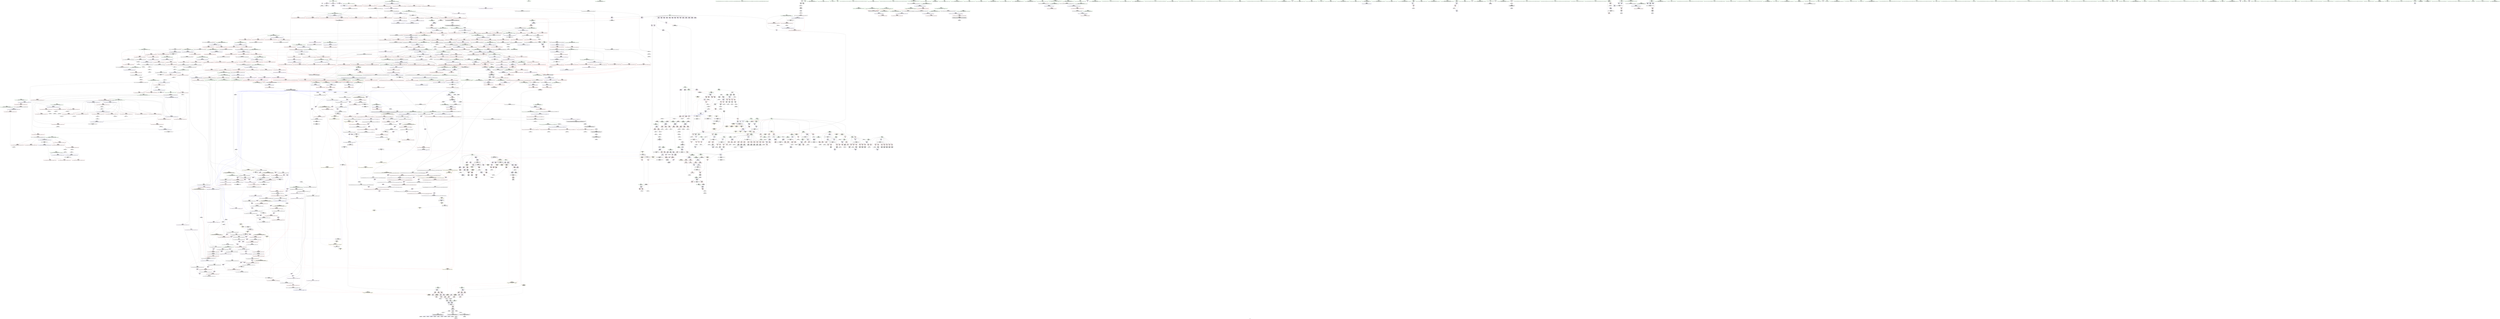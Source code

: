 digraph "SVFG" {
	label="SVFG";

	Node0x5562ccd08650 [shape=record,color=grey,label="{NodeID: 0\nNullPtr}"];
	Node0x5562ccd08650 -> Node0x5562ccd870b0[style=solid];
	Node0x5562ccd08650 -> Node0x5562ccdb8ad0[style=solid];
	Node0x5562ccd8cce0 [shape=record,color=red,label="{NodeID: 775\n978\<--962\n\<--__middle.addr\n_ZSt14__partial_sortIP4nodeN9__gnu_cxx5__ops15_Iter_less_iterEEvT_S5_S5_T0_\n|{<s0>37}}"];
	Node0x5562ccd8cce0:s0 -> Node0x5562ccefc860[style=solid,color=red];
	Node0x5562ccf01d50 [shape=record,color=black,label="{NodeID: 2657\n1771 = PHI(1709, )\n2nd arg _ZSt13move_backwardIP4nodeS1_ET0_T_S3_S2_ }"];
	Node0x5562ccf01d50 -> Node0x5562ccdc2f20[style=solid];
	Node0x5562ccd83770 [shape=record,color=purple,label="{NodeID: 443\n432\<--19\narrayidx8\<--tot\n_Z9main_workv\n}"];
	Node0x5562ccd83770 -> Node0x5562ccdba910[style=solid];
	Node0x5562ccdc2e50 [shape=record,color=blue,label="{NodeID: 1218\n1774\<--1770\n__last.addr\<--__last\n_ZSt13move_backwardIP4nodeS1_ET0_T_S3_S2_\n}"];
	Node0x5562ccdc2e50 -> Node0x5562ccdb4d50[style=dashed];
	Node0x5562ccd77900 [shape=record,color=green,label="{NodeID: 111\n798\<--799\n__last.addr\<--__last.addr_field_insensitive\n_ZSt6__sortIP4nodeN9__gnu_cxx5__ops15_Iter_less_iterEEvT_S5_T0_\n}"];
	Node0x5562ccd77900 -> Node0x5562ccda2e10[style=solid];
	Node0x5562ccd77900 -> Node0x5562ccda2ee0[style=solid];
	Node0x5562ccd77900 -> Node0x5562ccda2fb0[style=solid];
	Node0x5562ccd77900 -> Node0x5562ccda3080[style=solid];
	Node0x5562ccd77900 -> Node0x5562ccdbcda0[style=solid];
	Node0x5562ccd92710 [shape=record,color=red,label="{NodeID: 886\n1560\<--1504\n\<--__result.addr\n_ZSt22__move_median_to_firstIP4nodeN9__gnu_cxx5__ops15_Iter_less_iterEEvT_S5_S5_S5_T0_\n|{<s0>83}}"];
	Node0x5562ccd92710:s0 -> Node0x5562ccf082f0[style=solid,color=red];
	Node0x5562ccd99210 [shape=record,color=purple,label="{NodeID: 554\n2074\<--1716\noffset_1\<--\n}"];
	Node0x5562ccd99210 -> Node0x5562ccdb7fb0[style=solid];
	Node0x5562ccd7bef0 [shape=record,color=green,label="{NodeID: 222\n1622\<--1623\n__b.addr\<--__b.addr_field_insensitive\n_ZSt9iter_swapIP4nodeS1_EvT_T0_\n}"];
	Node0x5562ccd7bef0 -> Node0x5562ccd94040[style=solid];
	Node0x5562ccd7bef0 -> Node0x5562ccdc1c70[style=solid];
	Node0x5562ccdb7a00 [shape=record,color=red,label="{NodeID: 997\n2054\<--2053\ndummyVal\<--offset_0\n_ZSt4swapI4nodeENSt9enable_ifIXsr6__and_ISt6__not_ISt15__is_tuple_likeIT_EESt21is_move_constructibleIS4_ESt18is_move_assignableIS4_EEE5valueEvE4typeERS4_SD_\n}"];
	Node0x5562ccdb7a00 -> Node0x5562ccdc2080[style=solid];
	Node0x5562ccdeeab0 [shape=record,color=grey,label="{NodeID: 1772\n1466 = Binary(1465, 697, )\n}"];
	Node0x5562ccdeeab0 -> Node0x5562ccdee930[style=solid];
	Node0x5562ccd9ec40 [shape=record,color=red,label="{NodeID: 665\n339\<--338\n\<--arrayidx7\n_Z4tiaox\n}"];
	Node0x5562ccd9ec40 -> Node0x5562ccd88700[style=solid];
	Node0x5562ccd89dc0 [shape=record,color=black,label="{NodeID: 333\n664\<--663\nconv20\<--\n_Z2gnRx\n}"];
	Node0x5562ccd89dc0 -> Node0x5562ccdeaa30[style=solid];
	Node0x5562ccdbd4f0 [shape=record,color=blue,label="{NodeID: 1108\n918\<--913\n__last.addr\<--__last\n_ZSt22__final_insertion_sortIP4nodeN9__gnu_cxx5__ops15_Iter_less_iterEEvT_S5_T0_\n}"];
	Node0x5562ccdbd4f0 -> Node0x5562ccd8c800[style=dashed];
	Node0x5562ccdbd4f0 -> Node0x5562ccd8c8d0[style=dashed];
	Node0x5562ccdbd4f0 -> Node0x5562ccd8c9a0[style=dashed];
	Node0x5562ccd24f10 [shape=record,color=green,label="{NodeID: 1\n7\<--1\n__dso_handle\<--dummyObj\nGlob }"];
	Node0x5562cce459a0 [shape=record,color=black,label="{NodeID: 1883\nMR_6V_7 = PHI(MR_6V_6, MR_6V_2, MR_6V_2, )\npts\{18 \}\n|{|<s2>66}}"];
	Node0x5562cce459a0 -> Node0x5562ccdb7380[style=dashed];
	Node0x5562cce459a0 -> Node0x5562ccdb7450[style=dashed];
	Node0x5562cce459a0:s2 -> Node0x5562cce4c7a0[style=dashed,color=red];
	Node0x5562ccd8cdb0 [shape=record,color=red,label="{NodeID: 776\n973\<--964\n\<--__last.addr\n_ZSt14__partial_sortIP4nodeN9__gnu_cxx5__ops15_Iter_less_iterEEvT_S5_S5_T0_\n|{<s0>36}}"];
	Node0x5562ccd8cdb0:s0 -> Node0x5562ccf034d0[style=solid,color=red];
	Node0x5562ccf01e60 [shape=record,color=black,label="{NodeID: 2658\n1869 = PHI(1781, 1785, )\n0th arg _ZSt12__miter_baseIP4nodeET_S2_ }"];
	Node0x5562ccf01e60 -> Node0x5562ccdc3b50[style=solid];
	Node0x5562ccd83840 [shape=record,color=purple,label="{NodeID: 444\n484\<--19\narrayidx26\<--tot\n_Z9main_workv\n}"];
	Node0x5562ccd83840 -> Node0x5562ccda0d90[style=solid];
	Node0x5562ccd83840 -> Node0x5562ccdbaec0[style=solid];
	Node0x5562ccdc2f20 [shape=record,color=blue,label="{NodeID: 1219\n1776\<--1771\n__result.addr\<--__result\n_ZSt13move_backwardIP4nodeS1_ET0_T_S3_S2_\n}"];
	Node0x5562ccdc2f20 -> Node0x5562ccdb4e20[style=dashed];
	Node0x5562ccd779d0 [shape=record,color=green,label="{NodeID: 112\n800\<--801\nagg.tmp\<--agg.tmp_field_insensitive\n_ZSt6__sortIP4nodeN9__gnu_cxx5__ops15_Iter_less_iterEEvT_S5_T0_\n}"];
	Node0x5562ccd927e0 [shape=record,color=red,label="{NodeID: 887\n1516\<--1506\n\<--__a.addr\n_ZSt22__move_median_to_firstIP4nodeN9__gnu_cxx5__ops15_Iter_less_iterEEvT_S5_S5_S5_T0_\n|{<s0>73}}"];
	Node0x5562ccd927e0:s0 -> Node0x5562ccf007d0[style=solid,color=red];
	Node0x5562ccd992e0 [shape=record,color=purple,label="{NodeID: 555\n1729\<--1728\nincdec.ptr\<--\n_ZSt16__insertion_sortIP4nodeN9__gnu_cxx5__ops15_Iter_less_iterEEvT_S5_T0_\n}"];
	Node0x5562ccd992e0 -> Node0x5562ccdc2970[style=solid];
	Node0x5562ccd7bfc0 [shape=record,color=green,label="{NodeID: 223\n1629\<--1630\n_ZSt4swapI4nodeENSt9enable_ifIXsr6__and_ISt6__not_ISt15__is_tuple_likeIT_EESt21is_move_constructibleIS4_ESt18is_move_assignableIS4_EEE5valueEvE4typeERS4_SD_\<--_ZSt4swapI4nodeENSt9enable_ifIXsr6__and_ISt6__not_ISt15__is_tuple_likeIT_EESt21is_move_constructibleIS4_ESt18is_move_assignableIS4_EEE5valueEvE4typeERS4_SD__field_insensitive\n}"];
	Node0x5562cce69050 [shape=record,color=yellow,style=double,label="{NodeID: 2105\n314V_1 = ENCHI(MR_314V_0)\npts\{11220000 12180000 12710000 16400000 16750000 17990000 \}\nFun[_ZSt11__push_heapIP4nodelS0_N9__gnu_cxx5__ops14_Iter_less_valEEvT_T0_S6_T1_RT2_]}"];
	Node0x5562cce69050 -> Node0x5562ccdb7520[style=dashed];
	Node0x5562cce69050 -> Node0x5562ccdb76c0[style=dashed];
	Node0x5562ccdb7ad0 [shape=record,color=red,label="{NodeID: 998\n2057\<--2056\ndummyVal\<--offset_1\n_ZSt4swapI4nodeENSt9enable_ifIXsr6__and_ISt6__not_ISt15__is_tuple_likeIT_EESt21is_move_constructibleIS4_ESt18is_move_assignableIS4_EEE5valueEvE4typeERS4_SD_\n}"];
	Node0x5562ccdb7ad0 -> Node0x5562ccdc2150[style=solid];
	Node0x5562ccdeec30 [shape=record,color=grey,label="{NodeID: 1773\n908 = Binary(909, 907, )\n}"];
	Node0x5562ccdeec30 -> Node0x5562ccd8a5e0[style=solid];
	Node0x5562ccd9ed10 [shape=record,color=red,label="{NodeID: 666\n343\<--342\n\<--r\n_Z4tiaox\n}"];
	Node0x5562ccd9ed10 -> Node0x5562ccdf1030[style=solid];
	Node0x5562cce87380 [shape=record,color=yellow,style=double,label="{NodeID: 2548\n6V_4 = CSCHI(MR_6V_3)\npts\{18 \}\nCS[]|{<s0>42|<s1>43}}"];
	Node0x5562cce87380:s0 -> Node0x5562cce403e0[style=dashed,color=blue];
	Node0x5562cce87380:s1 -> Node0x5562cce49fa0[style=dashed,color=blue];
	Node0x5562ccd89e90 [shape=record,color=black,label="{NodeID: 334\n672\<--671\nconv23\<--\n_Z2gnRx\n}"];
	Node0x5562ccd89e90 -> Node0x5562ccdea5b0[style=solid];
	Node0x5562ccdbd5c0 [shape=record,color=blue,label="{NodeID: 1109\n960\<--955\n__first.addr\<--__first\n_ZSt14__partial_sortIP4nodeN9__gnu_cxx5__ops15_Iter_less_iterEEvT_S5_S5_T0_\n}"];
	Node0x5562ccdbd5c0 -> Node0x5562ccd8ca70[style=dashed];
	Node0x5562ccdbd5c0 -> Node0x5562ccd8cb40[style=dashed];
	Node0x5562ccced3f0 [shape=record,color=green,label="{NodeID: 2\n8\<--1\n.str\<--dummyObj\nGlob }"];
	Node0x5562cce45ea0 [shape=record,color=black,label="{NodeID: 1884\nMR_277V_6 = PHI(MR_277V_5, MR_277V_3, MR_277V_3, )\npts\{1277 \}\n}"];
	Node0x5562cce45ea0 -> Node0x5562ccd904f0[style=dashed];
	Node0x5562ccd8ce80 [shape=record,color=red,label="{NodeID: 777\n1000\<--988\n\<--__first.addr\n_ZSt27__unguarded_partition_pivotIP4nodeN9__gnu_cxx5__ops15_Iter_less_iterEET_S5_S5_T0_\n}"];
	Node0x5562ccd8ce80 -> Node0x5562ccd9a3f0[style=solid];
	Node0x5562ccf01fb0 [shape=record,color=black,label="{NodeID: 2659\n838 = PHI(810, 889, )\n0th arg _ZSt16__introsort_loopIP4nodelN9__gnu_cxx5__ops15_Iter_less_iterEEvT_S5_T0_T1_ }"];
	Node0x5562ccf01fb0 -> Node0x5562ccdbce70[style=solid];
	Node0x5562ccd83910 [shape=record,color=purple,label="{NodeID: 445\n514\<--19\narrayidx40\<--tot\n_Z9main_workv\n}"];
	Node0x5562ccd83910 -> Node0x5562ccda0e60[style=solid];
	Node0x5562ccdc2ff0 [shape=record,color=blue,label="{NodeID: 1220\n1796\<--1793\n__last.addr\<--__last\n_ZSt25__unguarded_linear_insertIP4nodeN9__gnu_cxx5__ops14_Val_less_iterEEvT_T0_\n}"];
	Node0x5562ccdc2ff0 -> Node0x5562ccdb4ef0[style=dashed];
	Node0x5562ccdc2ff0 -> Node0x5562ccdb4fc0[style=dashed];
	Node0x5562ccdc2ff0 -> Node0x5562cce5c6a0[style=dashed];
	Node0x5562ccd77aa0 [shape=record,color=green,label="{NodeID: 113\n802\<--803\nagg.tmp1\<--agg.tmp1_field_insensitive\n_ZSt6__sortIP4nodeN9__gnu_cxx5__ops15_Iter_less_iterEEvT_S5_T0_\n}"];
	Node0x5562cce37f60 [shape=record,color=yellow,style=double,label="{NodeID: 1995\n6V_1 = ENCHI(MR_6V_0)\npts\{18 \}\nFun[_ZSt4sortIP4nodeEvT_S2_]|{<s0>22}}"];
	Node0x5562cce37f60:s0 -> Node0x5562cce603d0[style=dashed,color=red];
	Node0x5562ccd928b0 [shape=record,color=red,label="{NodeID: 888\n1530\<--1506\n\<--__a.addr\n_ZSt22__move_median_to_firstIP4nodeN9__gnu_cxx5__ops15_Iter_less_iterEEvT_S5_S5_S5_T0_\n|{<s0>76}}"];
	Node0x5562ccd928b0:s0 -> Node0x5562ccf007d0[style=solid,color=red];
	Node0x5562ccd993b0 [shape=record,color=purple,label="{NodeID: 556\n1764\<--1763\nincdec.ptr\<--\n_ZSt26__unguarded_insertion_sortIP4nodeN9__gnu_cxx5__ops15_Iter_less_iterEEvT_S5_T0_\n}"];
	Node0x5562ccd993b0 -> Node0x5562ccdc2cb0[style=solid];
	Node0x5562ccd7c0c0 [shape=record,color=green,label="{NodeID: 224\n1635\<--1636\n__a.addr\<--__a.addr_field_insensitive\n_ZSt4swapI4nodeENSt9enable_ifIXsr6__and_ISt6__not_ISt15__is_tuple_likeIT_EESt21is_move_constructibleIS4_ESt18is_move_assignableIS4_EEE5valueEvE4typeERS4_SD_\n}"];
	Node0x5562ccd7c0c0 -> Node0x5562ccd94110[style=solid];
	Node0x5562ccd7c0c0 -> Node0x5562ccd941e0[style=solid];
	Node0x5562ccd7c0c0 -> Node0x5562ccdc1d40[style=solid];
	Node0x5562cce69220 [shape=record,color=yellow,style=double,label="{NodeID: 2106\n316V_1 = ENCHI(MR_316V_0)\npts\{11220001 12180001 12710001 16400001 16750001 17990001 \}\nFun[_ZSt11__push_heapIP4nodelS0_N9__gnu_cxx5__ops14_Iter_less_valEEvT_T0_S6_T1_RT2_]}"];
	Node0x5562cce69220 -> Node0x5562ccdb75f0[style=dashed];
	Node0x5562cce69220 -> Node0x5562ccdb7790[style=dashed];
	Node0x5562ccdb7ba0 [shape=record,color=red,label="{NodeID: 999\n2060\<--2059\ndummyVal\<--offset_0\n_ZSt4swapI4nodeENSt9enable_ifIXsr6__and_ISt6__not_ISt15__is_tuple_likeIT_EESt21is_move_constructibleIS4_ESt18is_move_assignableIS4_EEE5valueEvE4typeERS4_SD_\n}"];
	Node0x5562ccdb7ba0 -> Node0x5562ccdc2220[style=solid];
	Node0x5562ccdeedb0 [shape=record,color=grey,label="{NodeID: 1774\n499 = Binary(498, 60, )\n}"];
	Node0x5562ccdeedb0 -> Node0x5562ccdbb130[style=solid];
	Node0x5562ccd9ede0 [shape=record,color=red,label="{NodeID: 667\n352\<--351\n\<--arrayidx12\n_Z4tiaox\n}"];
	Node0x5562ccd9ede0 -> Node0x5562ccde9e30[style=solid];
	Node0x5562cce874e0 [shape=record,color=yellow,style=double,label="{NodeID: 2549\n6V_8 = CSCHI(MR_6V_7)\npts\{18 \}\nCS[]|{<s0>48|<s1>48|<s2>56}}"];
	Node0x5562cce874e0:s0 -> Node0x5562cce503a0[style=dashed,color=blue];
	Node0x5562cce874e0:s1 -> Node0x5562cce571a0[style=dashed,color=blue];
	Node0x5562cce874e0:s2 -> Node0x5562cce87380[style=dashed,color=blue];
	Node0x5562ccd89f60 [shape=record,color=black,label="{NodeID: 335\n678\<--703\n_Z3floIxxET_S0_T0__ret\<--cond\n_Z3floIxxET_S0_T0_\n|{<s0>9}}"];
	Node0x5562ccd89f60:s0 -> Node0x5562ccf06ca0[style=solid,color=blue];
	Node0x5562ccdbd690 [shape=record,color=blue,label="{NodeID: 1110\n962\<--956\n__middle.addr\<--__middle\n_ZSt14__partial_sortIP4nodeN9__gnu_cxx5__ops15_Iter_less_iterEEvT_S5_S5_T0_\n}"];
	Node0x5562ccdbd690 -> Node0x5562ccd8cc10[style=dashed];
	Node0x5562ccdbd690 -> Node0x5562ccd8cce0[style=dashed];
	Node0x5562cccecad0 [shape=record,color=green,label="{NodeID: 3\n11\<--1\n\<--dummyObj\nCan only get source location for instruction, argument, global var or function.}"];
	Node0x5562cce463a0 [shape=record,color=black,label="{NodeID: 1885\nMR_283V_8 = PHI(MR_283V_7, MR_283V_3, MR_283V_3, )\npts\{1283 \}\n}"];
	Node0x5562ccd8cf50 [shape=record,color=red,label="{NodeID: 778\n1002\<--988\n\<--__first.addr\n_ZSt27__unguarded_partition_pivotIP4nodeN9__gnu_cxx5__ops15_Iter_less_iterEET_S5_S5_T0_\n}"];
	Node0x5562ccd8cf50 -> Node0x5562ccd8a920[style=solid];
	Node0x5562ccf02100 [shape=record,color=black,label="{NodeID: 2660\n839 = PHI(811, 890, )\n1st arg _ZSt16__introsort_loopIP4nodelN9__gnu_cxx5__ops15_Iter_less_iterEEvT_S5_T0_T1_ }"];
	Node0x5562ccf02100 -> Node0x5562ccdbcf40[style=solid];
	Node0x5562ccd839e0 [shape=record,color=purple,label="{NodeID: 446\n144\<--21\narrayidx\<--cur\n_Z2okv\n}"];
	Node0x5562ccd839e0 -> Node0x5562ccd9c7b0[style=solid];
	Node0x5562ccdc30c0 [shape=record,color=blue, style = dotted,label="{NodeID: 1221\n2076\<--2078\noffset_0\<--dummyVal\n_ZSt25__unguarded_linear_insertIP4nodeN9__gnu_cxx5__ops14_Val_less_iterEEvT_T0_\n|{|<s2>109}}"];
	Node0x5562ccdc30c0 -> Node0x5562ccdb8220[style=dashed];
	Node0x5562ccdc30c0 -> Node0x5562ccdb83c0[style=dashed];
	Node0x5562ccdc30c0:s2 -> Node0x5562cce39070[style=dashed,color=red];
	Node0x5562ccd77b70 [shape=record,color=green,label="{NodeID: 114\n819\<--820\n_ZSt4__lgl\<--_ZSt4__lgl_field_insensitive\n}"];
	Node0x5562ccd92980 [shape=record,color=red,label="{NodeID: 889\n1539\<--1506\n\<--__a.addr\n_ZSt22__move_median_to_firstIP4nodeN9__gnu_cxx5__ops15_Iter_less_iterEEvT_S5_S5_S5_T0_\n|{<s0>78}}"];
	Node0x5562ccd92980:s0 -> Node0x5562ccf08910[style=solid,color=red];
	Node0x5562ccd99480 [shape=record,color=purple,label="{NodeID: 557\n2076\<--1805\noffset_0\<--\n}"];
	Node0x5562ccd99480 -> Node0x5562ccdc30c0[style=solid];
	Node0x5562ccd7c190 [shape=record,color=green,label="{NodeID: 225\n1637\<--1638\n__b.addr\<--__b.addr_field_insensitive\n_ZSt4swapI4nodeENSt9enable_ifIXsr6__and_ISt6__not_ISt15__is_tuple_likeIT_EESt21is_move_constructibleIS4_ESt18is_move_assignableIS4_EEE5valueEvE4typeERS4_SD_\n}"];
	Node0x5562ccd7c190 -> Node0x5562ccd942b0[style=solid];
	Node0x5562ccd7c190 -> Node0x5562ccd94380[style=solid];
	Node0x5562ccd7c190 -> Node0x5562ccdc1e10[style=solid];
	Node0x5562ccdb7c70 [shape=record,color=red,label="{NodeID: 1000\n2063\<--2062\ndummyVal\<--offset_1\n_ZSt4swapI4nodeENSt9enable_ifIXsr6__and_ISt6__not_ISt15__is_tuple_likeIT_EESt21is_move_constructibleIS4_ESt18is_move_assignableIS4_EEE5valueEvE4typeERS4_SD_\n}"];
	Node0x5562ccdb7c70 -> Node0x5562ccdc22f0[style=solid];
	Node0x5562ccdeef30 [shape=record,color=grey,label="{NodeID: 1775\n542 = Binary(541, 60, )\n}"];
	Node0x5562ccdeef30 -> Node0x5562ccdbb610[style=solid];
	Node0x5562ccd9eeb0 [shape=record,color=red,label="{NodeID: 668\n406\<--365\n\<--i\n_Z9main_workv\n}"];
	Node0x5562ccd9eeb0 -> Node0x5562ccdf0d30[style=solid];
	Node0x5562ccd8a030 [shape=record,color=black,label="{NodeID: 336\n705\<--729\n_Z3ceiIxxET_S0_T0__ret\<--cond\n_Z3ceiIxxET_S0_T0_\n|{<s0>10}}"];
	Node0x5562ccd8a030:s0 -> Node0x5562ccf06e70[style=solid,color=blue];
	Node0x5562ccdbd760 [shape=record,color=blue,label="{NodeID: 1111\n964\<--957\n__last.addr\<--__last\n_ZSt14__partial_sortIP4nodeN9__gnu_cxx5__ops15_Iter_less_iterEEvT_S5_S5_T0_\n}"];
	Node0x5562ccdbd760 -> Node0x5562ccd8cdb0[style=dashed];
	Node0x5562cccecb60 [shape=record,color=green,label="{NodeID: 4\n23\<--1\n.str.1\<--dummyObj\nGlob }"];
	Node0x5562cce468a0 [shape=record,color=black,label="{NodeID: 1886\nMR_6V_2 = PHI(MR_6V_7, MR_6V_1, )\npts\{18 \}\n|{|<s1>14|<s2>15|<s3>16|<s4>25}}"];
	Node0x5562cce468a0 -> Node0x5562cce4d6a0[style=dashed];
	Node0x5562cce468a0:s1 -> Node0x5562cce6d350[style=dashed,color=red];
	Node0x5562cce468a0:s2 -> Node0x5562cce66dc0[style=dashed,color=red];
	Node0x5562cce468a0:s3 -> Node0x5562cc6733d0[style=dashed,color=red];
	Node0x5562cce468a0:s4 -> Node0x5562cce3cc80[style=dashed,color=blue];
	Node0x5562ccd8d020 [shape=record,color=red,label="{NodeID: 779\n1010\<--988\n\<--__first.addr\n_ZSt27__unguarded_partition_pivotIP4nodeN9__gnu_cxx5__ops15_Iter_less_iterEET_S5_S5_T0_\n|{<s0>38}}"];
	Node0x5562ccd8d020:s0 -> Node0x5562ccf00040[style=solid,color=red];
	Node0x5562ccf02250 [shape=record,color=black,label="{NodeID: 2661\n840 = PHI(821, 891, )\n2nd arg _ZSt16__introsort_loopIP4nodelN9__gnu_cxx5__ops15_Iter_less_iterEEvT_S5_T0_T1_ }"];
	Node0x5562ccf02250 -> Node0x5562ccdbd010[style=solid];
	Node0x5562ccd83ab0 [shape=record,color=purple,label="{NodeID: 447\n189\<--21\narrayidx\<--cur\n_Z6okforxx\n}"];
	Node0x5562ccd83ab0 -> Node0x5562ccd9d310[style=solid];
	Node0x5562ccdc3190 [shape=record,color=blue, style = dotted,label="{NodeID: 1222\n2079\<--2081\noffset_1\<--dummyVal\n_ZSt25__unguarded_linear_insertIP4nodeN9__gnu_cxx5__ops14_Val_less_iterEEvT_T0_\n|{|<s2>109}}"];
	Node0x5562ccdc3190 -> Node0x5562ccdb82f0[style=dashed];
	Node0x5562ccdc3190 -> Node0x5562ccdb8490[style=dashed];
	Node0x5562ccdc3190:s2 -> Node0x5562cce39070[style=dashed,color=red];
	Node0x5562ccd7c5f0 [shape=record,color=green,label="{NodeID: 115\n824\<--825\n_ZSt16__introsort_loopIP4nodelN9__gnu_cxx5__ops15_Iter_less_iterEEvT_S5_T0_T1_\<--_ZSt16__introsort_loopIP4nodelN9__gnu_cxx5__ops15_Iter_less_iterEEvT_S5_T0_T1__field_insensitive\n}"];
	Node0x5562ccd92a50 [shape=record,color=red,label="{NodeID: 890\n1544\<--1506\n\<--__a.addr\n_ZSt22__move_median_to_firstIP4nodeN9__gnu_cxx5__ops15_Iter_less_iterEEvT_S5_S5_S5_T0_\n|{<s0>79}}"];
	Node0x5562ccd92a50:s0 -> Node0x5562ccf007d0[style=solid,color=red];
	Node0x5562ccd99550 [shape=record,color=purple,label="{NodeID: 558\n2079\<--1805\noffset_1\<--\n}"];
	Node0x5562ccd99550 -> Node0x5562ccdc3190[style=solid];
	Node0x5562ccd7c260 [shape=record,color=green,label="{NodeID: 226\n1639\<--1640\n__tmp\<--__tmp_field_insensitive\n_ZSt4swapI4nodeENSt9enable_ifIXsr6__and_ISt6__not_ISt15__is_tuple_likeIT_EESt21is_move_constructibleIS4_ESt18is_move_assignableIS4_EEE5valueEvE4typeERS4_SD_\n|{|<s1>92}}"];
	Node0x5562ccd7c260 -> Node0x5562ccd809f0[style=solid];
	Node0x5562ccd7c260:s1 -> Node0x5562ccefeae0[style=solid,color=red];
	Node0x5562ccdb7d40 [shape=record,color=red,label="{NodeID: 1001\n2066\<--2065\ndummyVal\<--offset_0\n_ZSt16__insertion_sortIP4nodeN9__gnu_cxx5__ops15_Iter_less_iterEEvT_S5_T0_\n}"];
	Node0x5562ccdb7d40 -> Node0x5562ccdc2630[style=solid];
	Node0x5562ccdef0b0 [shape=record,color=grey,label="{NodeID: 1776\n523 = Binary(522, 60, )\n}"];
	Node0x5562ccdef0b0 -> Node0x5562ccdbb200[style=solid];
	Node0x5562ccd9ef80 [shape=record,color=red,label="{NodeID: 669\n410\<--365\n\<--i\n_Z9main_workv\n}"];
	Node0x5562ccd9ef80 -> Node0x5562ccd88970[style=solid];
	Node0x5562ccd8a100 [shape=record,color=black,label="{NodeID: 337\n814\<--812\nsub.ptr.lhs.cast\<--\n_ZSt6__sortIP4nodeN9__gnu_cxx5__ops15_Iter_less_iterEEvT_S5_T0_\n}"];
	Node0x5562ccd8a100 -> Node0x5562ccded5b0[style=solid];
	Node0x5562ccdbd830 [shape=record,color=blue,label="{NodeID: 1112\n988\<--984\n__first.addr\<--__first\n_ZSt27__unguarded_partition_pivotIP4nodeN9__gnu_cxx5__ops15_Iter_less_iterEET_S5_S5_T0_\n}"];
	Node0x5562ccdbd830 -> Node0x5562ccd8ce80[style=dashed];
	Node0x5562ccdbd830 -> Node0x5562ccd8cf50[style=dashed];
	Node0x5562ccdbd830 -> Node0x5562ccd8d020[style=dashed];
	Node0x5562ccdbd830 -> Node0x5562ccd8d0f0[style=dashed];
	Node0x5562ccdbd830 -> Node0x5562ccd8d1c0[style=dashed];
	Node0x5562ccdbd830 -> Node0x5562ccd8d290[style=dashed];
	Node0x5562cccece10 [shape=record,color=green,label="{NodeID: 5\n26\<--1\n\<--dummyObj\nCan only get source location for instruction, argument, global var or function.}"];
	Node0x5562cce46da0 [shape=record,color=black,label="{NodeID: 1887\nMR_79V_3 = PHI(MR_79V_4, MR_79V_2, )\npts\{370 \}\n}"];
	Node0x5562cce46da0 -> Node0x5562ccd9f1f0[style=dashed];
	Node0x5562cce46da0 -> Node0x5562ccd9f2c0[style=dashed];
	Node0x5562cce46da0 -> Node0x5562ccd9f390[style=dashed];
	Node0x5562cce46da0 -> Node0x5562ccd9f460[style=dashed];
	Node0x5562cce46da0 -> Node0x5562ccd9f530[style=dashed];
	Node0x5562cce46da0 -> Node0x5562ccd9f600[style=dashed];
	Node0x5562cce46da0 -> Node0x5562ccd9f6d0[style=dashed];
	Node0x5562cce46da0 -> Node0x5562ccd9f7a0[style=dashed];
	Node0x5562cce46da0 -> Node0x5562ccd9f870[style=dashed];
	Node0x5562cce46da0 -> Node0x5562ccd9f940[style=dashed];
	Node0x5562cce46da0 -> Node0x5562ccdbb200[style=dashed];
	Node0x5562ccd8d0f0 [shape=record,color=red,label="{NodeID: 780\n1011\<--988\n\<--__first.addr\n_ZSt27__unguarded_partition_pivotIP4nodeN9__gnu_cxx5__ops15_Iter_less_iterEET_S5_S5_T0_\n}"];
	Node0x5562ccd8d0f0 -> Node0x5562ccd95110[style=solid];
	Node0x5562ccf023a0 [shape=record,color=black,label="{NodeID: 2662\n984 = PHI(883, )\n0th arg _ZSt27__unguarded_partition_pivotIP4nodeN9__gnu_cxx5__ops15_Iter_less_iterEET_S5_S5_T0_ }"];
	Node0x5562ccf023a0 -> Node0x5562ccdbd830[style=solid];
	Node0x5562ccd83b80 [shape=record,color=purple,label="{NodeID: 448\n205\<--21\narrayidx7\<--cur\n_Z6okforxx\n}"];
	Node0x5562ccd83b80 -> Node0x5562ccd9d4b0[style=solid];
	Node0x5562ccdc3260 [shape=record,color=blue,label="{NodeID: 1223\n1800\<--1808\n__next\<--\n_ZSt25__unguarded_linear_insertIP4nodeN9__gnu_cxx5__ops14_Val_less_iterEEvT_T0_\n}"];
	Node0x5562ccdc3260 -> Node0x5562ccdb5230[style=dashed];
	Node0x5562ccdc3260 -> Node0x5562ccdc3330[style=dashed];
	Node0x5562ccd7c6f0 [shape=record,color=green,label="{NodeID: 116\n829\<--830\n_ZSt22__final_insertion_sortIP4nodeN9__gnu_cxx5__ops15_Iter_less_iterEEvT_S5_T0_\<--_ZSt22__final_insertion_sortIP4nodeN9__gnu_cxx5__ops15_Iter_less_iterEEvT_S5_T0__field_insensitive\n}"];
	Node0x5562ccd92b20 [shape=record,color=red,label="{NodeID: 891\n1549\<--1506\n\<--__a.addr\n_ZSt22__move_median_to_firstIP4nodeN9__gnu_cxx5__ops15_Iter_less_iterEEvT_S5_S5_S5_T0_\n|{<s0>80}}"];
	Node0x5562ccd92b20:s0 -> Node0x5562ccf08910[style=solid,color=red];
	Node0x5562ccd99620 [shape=record,color=purple,label="{NodeID: 559\n2077\<--1806\noffset_0\<--\n}"];
	Node0x5562ccd99620 -> Node0x5562ccdb8080[style=solid];
	Node0x5562ccd7c330 [shape=record,color=green,label="{NodeID: 227\n1666\<--1667\n__comp\<--__comp_field_insensitive\n_ZSt16__insertion_sortIP4nodeN9__gnu_cxx5__ops15_Iter_less_iterEEvT_S5_T0_\n|{<s0>94}}"];
	Node0x5562ccd7c330:s0 -> Node0x5562ccf00480[style=solid,color=red];
	Node0x5562ccdb7e10 [shape=record,color=red,label="{NodeID: 1002\n2069\<--2068\ndummyVal\<--offset_1\n_ZSt16__insertion_sortIP4nodeN9__gnu_cxx5__ops15_Iter_less_iterEEvT_S5_T0_\n}"];
	Node0x5562ccdb7e10 -> Node0x5562ccdc2700[style=solid];
	Node0x5562ccdef230 [shape=record,color=grey,label="{NodeID: 1777\n529 = Binary(528, 60, )\n}"];
	Node0x5562ccdef230 -> Node0x5562ccdbb470[style=solid];
	Node0x5562ccd9f050 [shape=record,color=red,label="{NodeID: 670\n417\<--365\n\<--i\n_Z9main_workv\n}"];
	Node0x5562ccd9f050 -> Node0x5562ccdf02b0[style=solid];
	Node0x5562ccd8a1d0 [shape=record,color=black,label="{NodeID: 338\n815\<--813\nsub.ptr.rhs.cast\<--\n_ZSt6__sortIP4nodeN9__gnu_cxx5__ops15_Iter_less_iterEEvT_S5_T0_\n}"];
	Node0x5562ccd8a1d0 -> Node0x5562ccded5b0[style=solid];
	Node0x5562ccdbd900 [shape=record,color=blue,label="{NodeID: 1113\n990\<--985\n__last.addr\<--__last\n_ZSt27__unguarded_partition_pivotIP4nodeN9__gnu_cxx5__ops15_Iter_less_iterEET_S5_S5_T0_\n}"];
	Node0x5562ccdbd900 -> Node0x5562ccd8d360[style=dashed];
	Node0x5562ccdbd900 -> Node0x5562ccd8d430[style=dashed];
	Node0x5562ccdbd900 -> Node0x5562ccd8d500[style=dashed];
	Node0x5562cccecea0 [shape=record,color=green,label="{NodeID: 6\n60\<--1\n\<--dummyObj\nCan only get source location for instruction, argument, global var or function.}"];
	Node0x5562cce472a0 [shape=record,color=black,label="{NodeID: 1888\nMR_83V_2 = PHI(MR_83V_4, MR_83V_1, )\npts\{374 \}\n}"];
	Node0x5562cce472a0 -> Node0x5562ccdba9e0[style=dashed];
	Node0x5562ccd8d1c0 [shape=record,color=red,label="{NodeID: 781\n1019\<--988\n\<--__first.addr\n_ZSt27__unguarded_partition_pivotIP4nodeN9__gnu_cxx5__ops15_Iter_less_iterEET_S5_S5_T0_\n}"];
	Node0x5562ccd8d1c0 -> Node0x5562ccd952b0[style=solid];
	Node0x5562ccf024b0 [shape=record,color=black,label="{NodeID: 2663\n985 = PHI(884, )\n1st arg _ZSt27__unguarded_partition_pivotIP4nodeN9__gnu_cxx5__ops15_Iter_less_iterEET_S5_S5_T0_ }"];
	Node0x5562ccf024b0 -> Node0x5562ccdbd900[style=solid];
	Node0x5562ccd83c50 [shape=record,color=purple,label="{NodeID: 449\n219\<--21\narrayidx14\<--cur\n_Z6okforxx\n}"];
	Node0x5562ccd83c50 -> Node0x5562ccd9d650[style=solid];
	Node0x5562ccdc3330 [shape=record,color=blue,label="{NodeID: 1224\n1800\<--1811\n__next\<--incdec.ptr\n_ZSt25__unguarded_linear_insertIP4nodeN9__gnu_cxx5__ops14_Val_less_iterEEvT_T0_\n}"];
	Node0x5562ccdc3330 -> Node0x5562cce5cba0[style=dashed];
	Node0x5562ccd7c7f0 [shape=record,color=green,label="{NodeID: 117\n834\<--835\nretval\<--retval_field_insensitive\n_ZN9__gnu_cxx5__ops16__iter_less_iterEv\n}"];
	Node0x5562ccd92bf0 [shape=record,color=red,label="{NodeID: 892\n1517\<--1508\n\<--__b.addr\n_ZSt22__move_median_to_firstIP4nodeN9__gnu_cxx5__ops15_Iter_less_iterEEvT_S5_S5_S5_T0_\n|{<s0>73}}"];
	Node0x5562ccd92bf0:s0 -> Node0x5562ccf00b20[style=solid,color=red];
	Node0x5562ccd996f0 [shape=record,color=purple,label="{NodeID: 560\n2080\<--1806\noffset_1\<--\n}"];
	Node0x5562ccd996f0 -> Node0x5562ccdb8150[style=solid];
	Node0x5562ccd7c400 [shape=record,color=green,label="{NodeID: 228\n1668\<--1669\n__first.addr\<--__first.addr_field_insensitive\n_ZSt16__insertion_sortIP4nodeN9__gnu_cxx5__ops15_Iter_less_iterEEvT_S5_T0_\n}"];
	Node0x5562ccd7c400 -> Node0x5562ccd94450[style=solid];
	Node0x5562ccd7c400 -> Node0x5562ccd94520[style=solid];
	Node0x5562ccd7c400 -> Node0x5562ccd945f0[style=solid];
	Node0x5562ccd7c400 -> Node0x5562ccd946c0[style=solid];
	Node0x5562ccd7c400 -> Node0x5562ccdb4050[style=solid];
	Node0x5562ccd7c400 -> Node0x5562ccdc23c0[style=solid];
	Node0x5562ccdb7ee0 [shape=record,color=red,label="{NodeID: 1003\n2072\<--2071\ndummyVal\<--offset_0\n_ZSt16__insertion_sortIP4nodeN9__gnu_cxx5__ops15_Iter_less_iterEEvT_S5_T0_\n}"];
	Node0x5562ccdb7ee0 -> Node0x5562ccdc27d0[style=solid];
	Node0x5562ccdef3b0 [shape=record,color=grey,label="{NodeID: 1778\n865 = Binary(863, 864, )\n}"];
	Node0x5562ccdef3b0 -> Node0x5562ccdef530[style=solid];
	Node0x5562ccd9f120 [shape=record,color=red,label="{NodeID: 671\n407\<--367\n\<--_ed\n_Z9main_workv\n}"];
	Node0x5562ccd9f120 -> Node0x5562ccdf0d30[style=solid];
	Node0x5562ccd8a2a0 [shape=record,color=black,label="{NodeID: 339\n863\<--861\nsub.ptr.lhs.cast\<--\n_ZSt16__introsort_loopIP4nodelN9__gnu_cxx5__ops15_Iter_less_iterEEvT_S5_T0_T1_\n}"];
	Node0x5562ccd8a2a0 -> Node0x5562ccdef3b0[style=solid];
	Node0x5562ccdbd9d0 [shape=record,color=blue,label="{NodeID: 1114\n992\<--1008\n__mid\<--add.ptr\n_ZSt27__unguarded_partition_pivotIP4nodeN9__gnu_cxx5__ops15_Iter_less_iterEET_S5_S5_T0_\n}"];
	Node0x5562ccdbd9d0 -> Node0x5562ccd8d5d0[style=dashed];
	Node0x5562cccecf30 [shape=record,color=green,label="{NodeID: 7\n153\<--1\n\<--dummyObj\nCan only get source location for instruction, argument, global var or function.}"];
	Node0x5562cce477a0 [shape=record,color=black,label="{NodeID: 1889\nMR_85V_2 = PHI(MR_85V_3, MR_85V_1, )\npts\{376 \}\n}"];
	Node0x5562cce477a0 -> Node0x5562ccdbaab0[style=dashed];
	Node0x5562ccd8d290 [shape=record,color=red,label="{NodeID: 782\n1022\<--988\n\<--__first.addr\n_ZSt27__unguarded_partition_pivotIP4nodeN9__gnu_cxx5__ops15_Iter_less_iterEET_S5_S5_T0_\n|{<s0>39}}"];
	Node0x5562ccd8d290:s0 -> Node0x5562ccefd310[style=solid,color=red];
	Node0x5562ccf025c0 [shape=record,color=black,label="{NodeID: 2664\n1265 = PHI(1160, 1238, )\n0th arg _ZSt13__adjust_heapIP4nodelS0_N9__gnu_cxx5__ops15_Iter_less_iterEEvT_T0_S6_T1_T2_ }"];
	Node0x5562ccf025c0 -> Node0x5562ccdbf710[style=solid];
	Node0x5562ccd83d20 [shape=record,color=purple,label="{NodeID: 450\n263\<--21\narrayidx2\<--cur\n_Z5getmav\n}"];
	Node0x5562ccd83d20 -> Node0x5562ccd9dcd0[style=solid];
	Node0x5562ccdc3400 [shape=record,color=blue, style = dotted,label="{NodeID: 1225\n2082\<--2084\noffset_0\<--dummyVal\n_ZSt25__unguarded_linear_insertIP4nodeN9__gnu_cxx5__ops14_Val_less_iterEEvT_T0_\n}"];
	Node0x5562ccdc3400 -> Node0x5562ccdb82f0[style=dashed];
	Node0x5562ccdc3400 -> Node0x5562ccdc34d0[style=dashed];
	Node0x5562ccd7c8c0 [shape=record,color=green,label="{NodeID: 118\n841\<--842\n__comp\<--__comp_field_insensitive\n_ZSt16__introsort_loopIP4nodelN9__gnu_cxx5__ops15_Iter_less_iterEEvT_S5_T0_T1_\n}"];
	Node0x5562ccd92cc0 [shape=record,color=red,label="{NodeID: 893\n1520\<--1508\n\<--__b.addr\n_ZSt22__move_median_to_firstIP4nodeN9__gnu_cxx5__ops15_Iter_less_iterEEvT_S5_S5_S5_T0_\n|{<s0>74}}"];
	Node0x5562ccd92cc0:s0 -> Node0x5562ccf007d0[style=solid,color=red];
	Node0x5562ccd997c0 [shape=record,color=purple,label="{NodeID: 561\n1811\<--1810\nincdec.ptr\<--\n_ZSt25__unguarded_linear_insertIP4nodeN9__gnu_cxx5__ops14_Val_less_iterEEvT_T0_\n}"];
	Node0x5562ccd997c0 -> Node0x5562ccdc3330[style=solid];
	Node0x5562ccd7c4d0 [shape=record,color=green,label="{NodeID: 229\n1670\<--1671\n__last.addr\<--__last.addr_field_insensitive\n_ZSt16__insertion_sortIP4nodeN9__gnu_cxx5__ops15_Iter_less_iterEEvT_S5_T0_\n}"];
	Node0x5562ccd7c4d0 -> Node0x5562ccdb4120[style=solid];
	Node0x5562ccd7c4d0 -> Node0x5562ccdb41f0[style=solid];
	Node0x5562ccd7c4d0 -> Node0x5562ccdc2490[style=solid];
	Node0x5562ccdb7fb0 [shape=record,color=red,label="{NodeID: 1004\n2075\<--2074\ndummyVal\<--offset_1\n_ZSt16__insertion_sortIP4nodeN9__gnu_cxx5__ops15_Iter_less_iterEEvT_S5_T0_\n}"];
	Node0x5562ccdb7fb0 -> Node0x5562ccdc28a0[style=solid];
	Node0x5562ccdef530 [shape=record,color=grey,label="{NodeID: 1779\n866 = Binary(865, 493, )\n}"];
	Node0x5562ccdef530 -> Node0x5562ccdf4c30[style=solid];
	Node0x5562ccd9f1f0 [shape=record,color=red,label="{NodeID: 672\n426\<--369\n\<--i1\n_Z9main_workv\n}"];
	Node0x5562ccd9f1f0 -> Node0x5562ccdf4f30[style=solid];
	Node0x5562ccd8a370 [shape=record,color=black,label="{NodeID: 340\n864\<--862\nsub.ptr.rhs.cast\<--\n_ZSt16__introsort_loopIP4nodelN9__gnu_cxx5__ops15_Iter_less_iterEEvT_S5_T0_T1_\n}"];
	Node0x5562ccd8a370 -> Node0x5562ccdef3b0[style=solid];
	Node0x5562ccdbdaa0 [shape=record,color=blue,label="{NodeID: 1115\n1033\<--1028\n__first.addr\<--__first\n_ZSt13__heap_selectIP4nodeN9__gnu_cxx5__ops15_Iter_less_iterEEvT_S5_S5_T0_\n}"];
	Node0x5562ccdbdaa0 -> Node0x5562ccd8d6a0[style=dashed];
	Node0x5562ccdbdaa0 -> Node0x5562ccd8d770[style=dashed];
	Node0x5562ccdbdaa0 -> Node0x5562ccd8d840[style=dashed];
	Node0x5562cccecfc0 [shape=record,color=green,label="{NodeID: 8\n161\<--1\n\<--dummyObj\nCan only get source location for instruction, argument, global var or function.}"];
	Node0x5562cce47ca0 [shape=record,color=black,label="{NodeID: 1890\nMR_87V_2 = PHI(MR_87V_3, MR_87V_1, )\npts\{378 \}\n}"];
	Node0x5562cce47ca0 -> Node0x5562cce4e0a0[style=dashed];
	Node0x5562ccd8d360 [shape=record,color=red,label="{NodeID: 783\n1001\<--990\n\<--__last.addr\n_ZSt27__unguarded_partition_pivotIP4nodeN9__gnu_cxx5__ops15_Iter_less_iterEET_S5_S5_T0_\n}"];
	Node0x5562ccd8d360 -> Node0x5562ccd8a850[style=solid];
	Node0x5562ccf02710 [shape=record,color=black,label="{NodeID: 2665\n1266 = PHI(1161, 248, )\n1st arg _ZSt13__adjust_heapIP4nodelS0_N9__gnu_cxx5__ops15_Iter_less_iterEEvT_T0_S6_T1_T2_ }"];
	Node0x5562ccf02710 -> Node0x5562ccdbf7e0[style=solid];
	Node0x5562ccd83df0 [shape=record,color=purple,label="{NodeID: 451\n325\<--21\narrayidx\<--cur\n_Z4tiaox\n}"];
	Node0x5562ccd83df0 -> Node0x5562ccd9eaa0[style=solid];
	Node0x5562ccdc34d0 [shape=record,color=blue, style = dotted,label="{NodeID: 1226\n2085\<--2087\noffset_1\<--dummyVal\n_ZSt25__unguarded_linear_insertIP4nodeN9__gnu_cxx5__ops14_Val_less_iterEEvT_T0_\n}"];
	Node0x5562ccdc34d0 -> Node0x5562cce5c1a0[style=dashed];
	Node0x5562ccd7c990 [shape=record,color=green,label="{NodeID: 119\n843\<--844\n__first.addr\<--__first.addr_field_insensitive\n_ZSt16__introsort_loopIP4nodelN9__gnu_cxx5__ops15_Iter_less_iterEEvT_S5_T0_T1_\n}"];
	Node0x5562ccd7c990 -> Node0x5562ccda3150[style=solid];
	Node0x5562ccd7c990 -> Node0x5562ccda3220[style=solid];
	Node0x5562ccd7c990 -> Node0x5562ccda32f0[style=solid];
	Node0x5562ccd7c990 -> Node0x5562ccdbce70[style=solid];
	Node0x5562ccd92d90 [shape=record,color=red,label="{NodeID: 894\n1525\<--1508\n\<--__b.addr\n_ZSt22__move_median_to_firstIP4nodeN9__gnu_cxx5__ops15_Iter_less_iterEEvT_S5_S5_S5_T0_\n|{<s0>75}}"];
	Node0x5562ccd92d90:s0 -> Node0x5562ccf08910[style=solid,color=red];
	Node0x5562ccd99890 [shape=record,color=purple,label="{NodeID: 562\n2082\<--1822\noffset_0\<--\n}"];
	Node0x5562ccd99890 -> Node0x5562ccdc3400[style=solid];
	Node0x5562ccd847a0 [shape=record,color=green,label="{NodeID: 230\n1672\<--1673\n__i\<--__i_field_insensitive\n_ZSt16__insertion_sortIP4nodeN9__gnu_cxx5__ops15_Iter_less_iterEEvT_S5_T0_\n}"];
	Node0x5562ccd847a0 -> Node0x5562ccdb42c0[style=solid];
	Node0x5562ccd847a0 -> Node0x5562ccdb4390[style=solid];
	Node0x5562ccd847a0 -> Node0x5562ccdb4460[style=solid];
	Node0x5562ccd847a0 -> Node0x5562ccdb4530[style=solid];
	Node0x5562ccd847a0 -> Node0x5562ccdb4600[style=solid];
	Node0x5562ccd847a0 -> Node0x5562ccdb46d0[style=solid];
	Node0x5562ccd847a0 -> Node0x5562ccdb47a0[style=solid];
	Node0x5562ccd847a0 -> Node0x5562ccdc2560[style=solid];
	Node0x5562ccd847a0 -> Node0x5562ccdc2970[style=solid];
	Node0x5562cce69880 [shape=record,color=yellow,style=double,label="{NodeID: 2112\n356V_1 = ENCHI(MR_356V_0)\npts\{11220000 12180000 12710000 14140000 16750000 17990000 \}\nFun[_ZSt4swapI4nodeENSt9enable_ifIXsr6__and_ISt6__not_ISt15__is_tuple_likeIT_EESt21is_move_constructibleIS4_ESt18is_move_assignableIS4_EEE5valueEvE4typeERS4_SD_]}"];
	Node0x5562cce69880 -> Node0x5562ccdb7860[style=dashed];
	Node0x5562cce69880 -> Node0x5562ccdb7a00[style=dashed];
	Node0x5562cce69880 -> Node0x5562ccdb7ba0[style=dashed];
	Node0x5562ccdb8080 [shape=record,color=red,label="{NodeID: 1005\n2078\<--2077\ndummyVal\<--offset_0\n_ZSt25__unguarded_linear_insertIP4nodeN9__gnu_cxx5__ops14_Val_less_iterEEvT_T0_\n}"];
	Node0x5562ccdb8080 -> Node0x5562ccdc30c0[style=solid];
	Node0x5562ccdef6b0 [shape=record,color=grey,label="{NodeID: 1780\n1435 = Binary(1434, 697, )\n}"];
	Node0x5562ccdef6b0 -> Node0x5562ccdef9b0[style=solid];
	Node0x5562ccd9f2c0 [shape=record,color=red,label="{NodeID: 673\n430\<--369\n\<--i1\n_Z9main_workv\n}"];
	Node0x5562ccd9f2c0 -> Node0x5562ccd88a40[style=solid];
	Node0x5562ccd8a440 [shape=record,color=black,label="{NodeID: 341\n906\<--903\ncast\<--\n_ZSt4__lgl\n}"];
	Node0x5562ccdbdb70 [shape=record,color=blue,label="{NodeID: 1116\n1035\<--1029\n__middle.addr\<--__middle\n_ZSt13__heap_selectIP4nodeN9__gnu_cxx5__ops15_Iter_less_iterEEvT_S5_S5_T0_\n}"];
	Node0x5562ccdbdb70 -> Node0x5562ccd8d910[style=dashed];
	Node0x5562ccdbdb70 -> Node0x5562ccd8d9e0[style=dashed];
	Node0x5562ccdbdb70 -> Node0x5562ccd8dab0[style=dashed];
	Node0x5562ccd746d0 [shape=record,color=green,label="{NodeID: 9\n248\<--1\n\<--dummyObj\nCan only get source location for instruction, argument, global var or function.|{<s0>56}}"];
	Node0x5562ccd746d0:s0 -> Node0x5562ccf02710[style=solid,color=red];
	Node0x5562cce481a0 [shape=record,color=black,label="{NodeID: 1891\nMR_89V_2 = PHI(MR_89V_3, MR_89V_1, )\npts\{380 \}\n}"];
	Node0x5562cce481a0 -> Node0x5562ccdbab80[style=dashed];
	Node0x5562cce481a0 -> Node0x5562cce481a0[style=dashed];
	Node0x5562ccd8d430 [shape=record,color=red,label="{NodeID: 784\n1014\<--990\n\<--__last.addr\n_ZSt27__unguarded_partition_pivotIP4nodeN9__gnu_cxx5__ops15_Iter_less_iterEET_S5_S5_T0_\n}"];
	Node0x5562ccd8d430 -> Node0x5562ccd951e0[style=solid];
	Node0x5562ccf02860 [shape=record,color=black,label="{NodeID: 2666\n1267 = PHI(1162, 1244, )\n2nd arg _ZSt13__adjust_heapIP4nodelS0_N9__gnu_cxx5__ops15_Iter_less_iterEEvT_T0_S6_T1_T2_ }"];
	Node0x5562ccf02860 -> Node0x5562ccdbf8b0[style=solid];
	Node0x5562ccd83ec0 [shape=record,color=purple,label="{NodeID: 452\n338\<--21\narrayidx7\<--cur\n_Z4tiaox\n}"];
	Node0x5562ccd83ec0 -> Node0x5562ccd9ec40[style=solid];
	Node0x5562ccdc35a0 [shape=record,color=blue,label="{NodeID: 1227\n1796\<--1825\n__last.addr\<--\n_ZSt25__unguarded_linear_insertIP4nodeN9__gnu_cxx5__ops14_Val_less_iterEEvT_T0_\n}"];
	Node0x5562ccdc35a0 -> Node0x5562cce5c6a0[style=dashed];
	Node0x5562ccd7ca60 [shape=record,color=green,label="{NodeID: 120\n845\<--846\n__last.addr\<--__last.addr_field_insensitive\n_ZSt16__introsort_loopIP4nodelN9__gnu_cxx5__ops15_Iter_less_iterEEvT_S5_T0_T1_\n}"];
	Node0x5562ccd7ca60 -> Node0x5562ccda33c0[style=solid];
	Node0x5562ccd7ca60 -> Node0x5562ccda3490[style=solid];
	Node0x5562ccd7ca60 -> Node0x5562ccda3560[style=solid];
	Node0x5562ccd7ca60 -> Node0x5562ccda3630[style=solid];
	Node0x5562ccd7ca60 -> Node0x5562ccda3700[style=solid];
	Node0x5562ccd7ca60 -> Node0x5562ccdbcf40[style=solid];
	Node0x5562ccd7ca60 -> Node0x5562ccdbd280[style=solid];
	Node0x5562cce385e0 [shape=record,color=yellow,style=double,label="{NodeID: 2002\n6V_1 = ENCHI(MR_6V_0)\npts\{18 \}\nFun[_ZSt22__copy_move_backward_aILb1EP4nodeS1_ET1_T0_S3_S2_]|{<s0>118|<s1>118|<s2>118}}"];
	Node0x5562cce385e0:s0 -> Node0x5562ccdb8560[style=dashed,color=red];
	Node0x5562cce385e0:s1 -> Node0x5562ccdc4370[style=dashed,color=red];
	Node0x5562cce385e0:s2 -> Node0x5562cce4c2a0[style=dashed,color=red];
	Node0x5562ccd92e60 [shape=record,color=red,label="{NodeID: 895\n1552\<--1508\n\<--__b.addr\n_ZSt22__move_median_to_firstIP4nodeN9__gnu_cxx5__ops15_Iter_less_iterEEvT_S5_S5_S5_T0_\n|{<s0>81}}"];
	Node0x5562ccd92e60:s0 -> Node0x5562ccf007d0[style=solid,color=red];
	Node0x5562ccd99960 [shape=record,color=purple,label="{NodeID: 563\n2085\<--1822\noffset_1\<--\n}"];
	Node0x5562ccd99960 -> Node0x5562ccdc34d0[style=solid];
	Node0x5562ccd84870 [shape=record,color=green,label="{NodeID: 231\n1674\<--1675\n__val\<--__val_field_insensitive\n_ZSt16__insertion_sortIP4nodeN9__gnu_cxx5__ops15_Iter_less_iterEEvT_S5_T0_\n|{|<s1>98}}"];
	Node0x5562ccd84870 -> Node0x5562ccd80ed0[style=solid];
	Node0x5562ccd84870:s1 -> Node0x5562ccefeae0[style=solid,color=red];
	Node0x5562cce69a50 [shape=record,color=yellow,style=double,label="{NodeID: 2113\n358V_1 = ENCHI(MR_358V_0)\npts\{11220001 12180001 12710001 14140001 16750001 17990001 \}\nFun[_ZSt4swapI4nodeENSt9enable_ifIXsr6__and_ISt6__not_ISt15__is_tuple_likeIT_EESt21is_move_constructibleIS4_ESt18is_move_assignableIS4_EEE5valueEvE4typeERS4_SD_]}"];
	Node0x5562cce69a50 -> Node0x5562ccdb7930[style=dashed];
	Node0x5562cce69a50 -> Node0x5562ccdb7ad0[style=dashed];
	Node0x5562cce69a50 -> Node0x5562ccdb7c70[style=dashed];
	Node0x5562ccdb8150 [shape=record,color=red,label="{NodeID: 1006\n2081\<--2080\ndummyVal\<--offset_1\n_ZSt25__unguarded_linear_insertIP4nodeN9__gnu_cxx5__ops14_Val_less_iterEEvT_T0_\n}"];
	Node0x5562ccdb8150 -> Node0x5562ccdc3190[style=solid];
	Node0x5562ccdef830 [shape=record,color=grey,label="{NodeID: 1781\n880 = Binary(879, 881, )\n}"];
	Node0x5562ccdef830 -> Node0x5562ccdbd0e0[style=solid];
	Node0x5562ccd9f390 [shape=record,color=red,label="{NodeID: 674\n447\<--369\n\<--i1\n_Z9main_workv\n}"];
	Node0x5562ccd9f390 -> Node0x5562ccd88b10[style=solid];
	Node0x5562ccd8a510 [shape=record,color=black,label="{NodeID: 342\n907\<--903\nconv\<--\n_ZSt4__lgl\n}"];
	Node0x5562ccd8a510 -> Node0x5562ccdeec30[style=solid];
	Node0x5562ccdbdc40 [shape=record,color=blue,label="{NodeID: 1117\n1037\<--1030\n__last.addr\<--__last\n_ZSt13__heap_selectIP4nodeN9__gnu_cxx5__ops15_Iter_less_iterEEvT_S5_S5_T0_\n}"];
	Node0x5562ccdbdc40 -> Node0x5562ccd8db80[style=dashed];
	Node0x5562ccd74790 [shape=record,color=green,label="{NodeID: 10\n446\<--1\n\<--dummyObj\nCan only get source location for instruction, argument, global var or function.}"];
	Node0x5562cce486a0 [shape=record,color=black,label="{NodeID: 1892\nMR_91V_2 = PHI(MR_91V_3, MR_91V_1, )\npts\{382 \}\n}"];
	Node0x5562cce486a0 -> Node0x5562ccdbac50[style=dashed];
	Node0x5562cce486a0 -> Node0x5562cce486a0[style=dashed];
	Node0x5562ccd8d500 [shape=record,color=red,label="{NodeID: 785\n1021\<--990\n\<--__last.addr\n_ZSt27__unguarded_partition_pivotIP4nodeN9__gnu_cxx5__ops15_Iter_less_iterEET_S5_S5_T0_\n|{<s0>39}}"];
	Node0x5562ccd8d500:s0 -> Node0x5562ccefd200[style=solid,color=red];
	Node0x5562ccf029b0 [shape=record,color=black,label="{NodeID: 2667\n1268 = PHI(1170, 1252, )\n3rd arg _ZSt13__adjust_heapIP4nodelS0_N9__gnu_cxx5__ops15_Iter_less_iterEEvT_T0_S6_T1_T2_ }"];
	Node0x5562ccf029b0 -> Node0x5562ccdbf570[style=solid];
	Node0x5562ccd83f90 [shape=record,color=purple,label="{NodeID: 453\n351\<--21\narrayidx12\<--cur\n_Z4tiaox\n}"];
	Node0x5562ccd83f90 -> Node0x5562ccd9ede0[style=solid];
	Node0x5562ccd83f90 -> Node0x5562ccdba360[style=solid];
	Node0x5562ccdc3670 [shape=record,color=blue,label="{NodeID: 1228\n1800\<--1828\n__next\<--incdec.ptr3\n_ZSt25__unguarded_linear_insertIP4nodeN9__gnu_cxx5__ops14_Val_less_iterEEvT_T0_\n}"];
	Node0x5562ccdc3670 -> Node0x5562cce5cba0[style=dashed];
	Node0x5562ccd7cb30 [shape=record,color=green,label="{NodeID: 121\n847\<--848\n__depth_limit.addr\<--__depth_limit.addr_field_insensitive\n_ZSt16__introsort_loopIP4nodelN9__gnu_cxx5__ops15_Iter_less_iterEEvT_S5_T0_T1_\n}"];
	Node0x5562ccd7cb30 -> Node0x5562ccda37d0[style=solid];
	Node0x5562ccd7cb30 -> Node0x5562ccda38a0[style=solid];
	Node0x5562ccd7cb30 -> Node0x5562ccda3970[style=solid];
	Node0x5562ccd7cb30 -> Node0x5562ccdbd010[style=solid];
	Node0x5562ccd7cb30 -> Node0x5562ccdbd0e0[style=solid];
	Node0x5562ccd92f30 [shape=record,color=red,label="{NodeID: 896\n1561\<--1508\n\<--__b.addr\n_ZSt22__move_median_to_firstIP4nodeN9__gnu_cxx5__ops15_Iter_less_iterEEvT_S5_S5_S5_T0_\n|{<s0>83}}"];
	Node0x5562ccd92f30:s0 -> Node0x5562ccf08910[style=solid,color=red];
	Node0x5562ccd99a30 [shape=record,color=purple,label="{NodeID: 564\n2083\<--1823\noffset_0\<--\n}"];
	Node0x5562ccd99a30 -> Node0x5562ccdb8220[style=solid];
	Node0x5562ccd84940 [shape=record,color=green,label="{NodeID: 232\n1676\<--1677\nagg.tmp\<--agg.tmp_field_insensitive\n_ZSt16__insertion_sortIP4nodeN9__gnu_cxx5__ops15_Iter_less_iterEEvT_S5_T0_\n}"];
	Node0x5562cce69c20 [shape=record,color=yellow,style=double,label="{NodeID: 2114\n6V_1 = ENCHI(MR_6V_0)\npts\{18 \}\nFun[_Z5upmaxIxxEbRT_RKT0_]}"];
	Node0x5562cce69c20 -> Node0x5562ccd9e1b0[style=dashed];
	Node0x5562cce69c20 -> Node0x5562ccd9e280[style=dashed];
	Node0x5562ccdb8220 [shape=record,color=red,label="{NodeID: 1007\n2084\<--2083\ndummyVal\<--offset_0\n_ZSt25__unguarded_linear_insertIP4nodeN9__gnu_cxx5__ops14_Val_less_iterEEvT_T0_\n}"];
	Node0x5562ccdb8220 -> Node0x5562ccdc3400[style=solid];
	Node0x5562ccdef9b0 [shape=record,color=grey,label="{NodeID: 1782\n1436 = Binary(1435, 822, )\n}"];
	Node0x5562ccdef9b0 -> Node0x5562ccdc0a90[style=solid];
	Node0x5562ccd9f460 [shape=record,color=red,label="{NodeID: 675\n459\<--369\n\<--i1\n_Z9main_workv\n}"];
	Node0x5562ccd9f460 -> Node0x5562ccd88be0[style=solid];
	Node0x5562cce87fe0 [shape=record,color=yellow,style=double,label="{NodeID: 2557\n6V_2 = CSCHI(MR_6V_1)\npts\{18 \}\nCS[]|{<s0>106}}"];
	Node0x5562cce87fe0:s0 -> Node0x5562cce852f0[style=dashed,color=blue];
	Node0x5562ccd8a5e0 [shape=record,color=black,label="{NodeID: 343\n897\<--908\n_ZSt4__lgl_ret\<--sub\n_ZSt4__lgl\n|{<s0>26}}"];
	Node0x5562ccd8a5e0:s0 -> Node0x5562ccef9670[style=solid,color=blue];
	Node0x5562ccdbdd10 [shape=record,color=blue,label="{NodeID: 1118\n1039\<--1049\n__i\<--\n_ZSt13__heap_selectIP4nodeN9__gnu_cxx5__ops15_Iter_less_iterEEvT_S5_S5_T0_\n}"];
	Node0x5562ccdbdd10 -> Node0x5562cce408e0[style=dashed];
	Node0x5562ccd74890 [shape=record,color=green,label="{NodeID: 11\n452\<--1\n\<--dummyObj\nCan only get source location for instruction, argument, global var or function.}"];
	Node0x5562cce48ba0 [shape=record,color=black,label="{NodeID: 1893\nMR_105V_6 = PHI(MR_105V_7, MR_105V_4, )\npts\{160000 \}\n|{|<s1>25}}"];
	Node0x5562cce48ba0 -> Node0x5562cce4efa0[style=dashed];
	Node0x5562cce48ba0:s1 -> Node0x5562cce3c750[style=dashed,color=blue];
	Node0x5562ccd8d5d0 [shape=record,color=red,label="{NodeID: 786\n1013\<--992\n\<--__mid\n_ZSt27__unguarded_partition_pivotIP4nodeN9__gnu_cxx5__ops15_Iter_less_iterEET_S5_S5_T0_\n|{<s0>38}}"];
	Node0x5562ccd8d5d0:s0 -> Node0x5562ccf00260[style=solid,color=red];
	Node0x5562ccf02b00 [shape=record,color=black,label="{NodeID: 2668\n1269 = PHI(1172, 1254, )\n4th arg _ZSt13__adjust_heapIP4nodelS0_N9__gnu_cxx5__ops15_Iter_less_iterEEvT_T0_S6_T1_T2_ }"];
	Node0x5562ccf02b00 -> Node0x5562ccdbf640[style=solid];
	Node0x5562ccd84060 [shape=record,color=purple,label="{NodeID: 454\n538\<--21\narrayidx52\<--cur\n_Z9main_workv\n}"];
	Node0x5562ccd84060 -> Node0x5562ccdbb540[style=solid];
	Node0x5562ccdc3740 [shape=record,color=blue, style = dotted,label="{NodeID: 1229\n2088\<--2090\noffset_0\<--dummyVal\n_ZSt25__unguarded_linear_insertIP4nodeN9__gnu_cxx5__ops14_Val_less_iterEEvT_T0_\n}"];
	Node0x5562ccdc3740 -> Node0x5562ccdb8490[style=dashed];
	Node0x5562ccdc3740 -> Node0x5562ccdc3810[style=dashed];
	Node0x5562ccd7cc00 [shape=record,color=green,label="{NodeID: 122\n849\<--850\nagg.tmp\<--agg.tmp_field_insensitive\n_ZSt16__introsort_loopIP4nodelN9__gnu_cxx5__ops15_Iter_less_iterEEvT_S5_T0_T1_\n}"];
	Node0x5562ccd93000 [shape=record,color=red,label="{NodeID: 897\n1521\<--1510\n\<--__c.addr\n_ZSt22__move_median_to_firstIP4nodeN9__gnu_cxx5__ops15_Iter_less_iterEEvT_S5_S5_S5_T0_\n|{<s0>74}}"];
	Node0x5562ccd93000:s0 -> Node0x5562ccf00b20[style=solid,color=red];
	Node0x5562ccd99b00 [shape=record,color=purple,label="{NodeID: 565\n2086\<--1823\noffset_1\<--\n}"];
	Node0x5562ccd99b00 -> Node0x5562ccdb82f0[style=solid];
	Node0x5562ccd84a10 [shape=record,color=green,label="{NodeID: 233\n1678\<--1679\nagg.tmp7\<--agg.tmp7_field_insensitive\n_ZSt16__insertion_sortIP4nodeN9__gnu_cxx5__ops15_Iter_less_iterEEvT_S5_T0_\n}"];
	Node0x5562ccdb82f0 [shape=record,color=red,label="{NodeID: 1008\n2087\<--2086\ndummyVal\<--offset_1\n_ZSt25__unguarded_linear_insertIP4nodeN9__gnu_cxx5__ops14_Val_less_iterEEvT_T0_\n}"];
	Node0x5562ccdb82f0 -> Node0x5562ccdc34d0[style=solid];
	Node0x5562ccdefb30 [shape=record,color=grey,label="{NodeID: 1783\n575 = Binary(574, 60, )\n}"];
	Node0x5562ccdefb30 -> Node0x5562ccdbbaf0[style=solid];
	Node0x5562ccd9f530 [shape=record,color=red,label="{NodeID: 676\n479\<--369\n\<--i1\n_Z9main_workv\n}"];
	Node0x5562ccd9f530 -> Node0x5562ccd88cb0[style=solid];
	Node0x5562cce88140 [shape=record,color=yellow,style=double,label="{NodeID: 2558\n6V_2 = CSCHI(MR_6V_1)\npts\{18 \}\nCS[]|{<s0>117}}"];
	Node0x5562cce88140:s0 -> Node0x5562cce87fe0[style=dashed,color=blue];
	Node0x5562ccd8a6b0 [shape=record,color=black,label="{NodeID: 344\n930\<--928\nsub.ptr.lhs.cast\<--\n_ZSt22__final_insertion_sortIP4nodeN9__gnu_cxx5__ops15_Iter_less_iterEEvT_S5_T0_\n}"];
	Node0x5562ccd8a6b0 -> Node0x5562ccdee030[style=solid];
	Node0x5562ccdbdde0 [shape=record,color=blue,label="{NodeID: 1119\n1039\<--1071\n__i\<--incdec.ptr\n_ZSt13__heap_selectIP4nodeN9__gnu_cxx5__ops15_Iter_less_iterEEvT_S5_S5_T0_\n}"];
	Node0x5562ccdbdde0 -> Node0x5562cce408e0[style=dashed];
	Node0x5562ccd74990 [shape=record,color=green,label="{NodeID: 12\n464\<--1\n\<--dummyObj\nCan only get source location for instruction, argument, global var or function.}"];
	Node0x5562cce490a0 [shape=record,color=black,label="{NodeID: 1894\nMR_30V_2 = PHI(MR_30V_4, MR_30V_1, )\npts\{200000 \}\n|{|<s1>13|<s2>15|<s3>16|<s4>25}}"];
	Node0x5562cce490a0 -> Node0x5562ccdba910[style=dashed];
	Node0x5562cce490a0:s1 -> Node0x5562cce39ad0[style=dashed,color=red];
	Node0x5562cce490a0:s2 -> Node0x5562cce67140[style=dashed,color=red];
	Node0x5562cce490a0:s3 -> Node0x5562cce5edc0[style=dashed,color=red];
	Node0x5562cce490a0:s4 -> Node0x5562cce3cc80[style=dashed,color=blue];
	Node0x5562ccd8d6a0 [shape=record,color=red,label="{NodeID: 787\n1044\<--1033\n\<--__first.addr\n_ZSt13__heap_selectIP4nodeN9__gnu_cxx5__ops15_Iter_less_iterEEvT_S5_S5_T0_\n|{<s0>40}}"];
	Node0x5562ccd8d6a0:s0 -> Node0x5562ccefdd80[style=solid,color=red];
	Node0x5562ccf02c50 [shape=record,color=black,label="{NodeID: 2669\n1479 = PHI(1443, )\n0th arg _ZNK9__gnu_cxx5__ops14_Iter_less_valclIP4nodeS3_EEbT_RT0_ }"];
	Node0x5562ccf02c50 -> Node0x5562ccdc1040[style=solid];
	Node0x5562ccd84130 [shape=record,color=purple,label="{NodeID: 455\n569\<--21\narrayidx68\<--cur\n_Z9main_workv\n}"];
	Node0x5562ccd84130 -> Node0x5562ccda0f30[style=solid];
	Node0x5562ccd84130 -> Node0x5562ccdbba20[style=solid];
	Node0x5562ccdc3810 [shape=record,color=blue, style = dotted,label="{NodeID: 1230\n2091\<--2093\noffset_1\<--dummyVal\n_ZSt25__unguarded_linear_insertIP4nodeN9__gnu_cxx5__ops14_Val_less_iterEEvT_T0_\n|{<s0>101|<s1>103}}"];
	Node0x5562ccdc3810:s0 -> Node0x5562cce4a9a0[style=dashed,color=blue];
	Node0x5562ccdc3810:s1 -> Node0x5562cce37040[style=dashed,color=blue];
	Node0x5562ccd7ccd0 [shape=record,color=green,label="{NodeID: 123\n851\<--852\n__cut\<--__cut_field_insensitive\n_ZSt16__introsort_loopIP4nodelN9__gnu_cxx5__ops15_Iter_less_iterEEvT_S5_T0_T1_\n}"];
	Node0x5562ccd7ccd0 -> Node0x5562ccda3a40[style=solid];
	Node0x5562ccd7ccd0 -> Node0x5562ccda3b10[style=solid];
	Node0x5562ccd7ccd0 -> Node0x5562ccdbd1b0[style=solid];
	Node0x5562ccd930d0 [shape=record,color=red,label="{NodeID: 898\n1531\<--1510\n\<--__c.addr\n_ZSt22__move_median_to_firstIP4nodeN9__gnu_cxx5__ops15_Iter_less_iterEEvT_S5_S5_S5_T0_\n|{<s0>76}}"];
	Node0x5562ccd930d0:s0 -> Node0x5562ccf00b20[style=solid,color=red];
	Node0x5562ccd99bd0 [shape=record,color=purple,label="{NodeID: 566\n1828\<--1827\nincdec.ptr3\<--\n_ZSt25__unguarded_linear_insertIP4nodeN9__gnu_cxx5__ops14_Val_less_iterEEvT_T0_\n}"];
	Node0x5562ccd99bd0 -> Node0x5562ccdc3670[style=solid];
	Node0x5562ccd84ae0 [shape=record,color=green,label="{NodeID: 234\n1680\<--1681\nundef.agg.tmp\<--undef.agg.tmp_field_insensitive\n_ZSt16__insertion_sortIP4nodeN9__gnu_cxx5__ops15_Iter_less_iterEEvT_S5_T0_\n}"];
	Node0x5562ccdb83c0 [shape=record,color=red,label="{NodeID: 1009\n2090\<--2089\ndummyVal\<--offset_0\n_ZSt25__unguarded_linear_insertIP4nodeN9__gnu_cxx5__ops14_Val_less_iterEEvT_T0_\n}"];
	Node0x5562ccdb83c0 -> Node0x5562ccdc3740[style=solid];
	Node0x5562ccdefcb0 [shape=record,color=grey,label="{NodeID: 1784\n571 = Binary(570, 60, )\n}"];
	Node0x5562ccdefcb0 -> Node0x5562ccdbba20[style=solid];
	Node0x5562ccd9f600 [shape=record,color=red,label="{NodeID: 677\n482\<--369\n\<--i1\n_Z9main_workv\n}"];
	Node0x5562ccd9f600 -> Node0x5562ccd88d80[style=solid];
	Node0x5562cceec990 [shape=record,color=black,label="{NodeID: 2559\n1699 = PHI(1185, )\n}"];
	Node0x5562ccd8a780 [shape=record,color=black,label="{NodeID: 345\n931\<--929\nsub.ptr.rhs.cast\<--\n_ZSt22__final_insertion_sortIP4nodeN9__gnu_cxx5__ops15_Iter_less_iterEEvT_S5_T0_\n}"];
	Node0x5562ccd8a780 -> Node0x5562ccdee030[style=solid];
	Node0x5562ccdbdeb0 [shape=record,color=blue,label="{NodeID: 1120\n1079\<--1076\n__first.addr\<--__first\n_ZSt11__sort_heapIP4nodeN9__gnu_cxx5__ops15_Iter_less_iterEEvT_S5_RT0_\n}"];
	Node0x5562ccdbdeb0 -> Node0x5562ccd8df90[style=dashed];
	Node0x5562ccdbdeb0 -> Node0x5562ccd8e060[style=dashed];
	Node0x5562ccd74a90 [shape=record,color=green,label="{NodeID: 13\n493\<--1\n\<--dummyObj\nCan only get source location for instruction, argument, global var or function.}"];
	Node0x5562cce495a0 [shape=record,color=black,label="{NodeID: 1895\nMR_109V_2 = PHI(MR_109V_3, MR_109V_1, )\npts\{3840000 \}\n}"];
	Node0x5562cce495a0 -> Node0x5562ccdbad20[style=dashed];
	Node0x5562cce495a0 -> Node0x5562cce495a0[style=dashed];
	Node0x5562cce495a0 -> Node0x5562cce562a0[style=dashed];
	Node0x5562ccd8d770 [shape=record,color=red,label="{NodeID: 788\n1057\<--1033\n\<--__first.addr\n_ZSt13__heap_selectIP4nodeN9__gnu_cxx5__ops15_Iter_less_iterEEvT_S5_S5_T0_\n|{<s0>41}}"];
	Node0x5562ccd8d770:s0 -> Node0x5562ccf00b20[style=solid,color=red];
	Node0x5562ccf02d60 [shape=record,color=black,label="{NodeID: 2670\n1480 = PHI(1446, )\n1st arg _ZNK9__gnu_cxx5__ops14_Iter_less_valclIP4nodeS3_EEbT_RT0_ }"];
	Node0x5562ccf02d60 -> Node0x5562ccdc1110[style=solid];
	Node0x5562ccd84200 [shape=record,color=purple,label="{NodeID: 456\n781\<--23\n\<--.str.1\nmain\n}"];
	Node0x5562ccdc38e0 [shape=record,color=blue,label="{NodeID: 1231\n1847\<--1844\n__first.addr\<--__first\n_ZSt23__copy_move_backward_a2ILb1EP4nodeS1_ET1_T0_S3_S2_\n}"];
	Node0x5562ccdc38e0 -> Node0x5562ccdb5640[style=dashed];
	Node0x5562ccd7cda0 [shape=record,color=green,label="{NodeID: 124\n853\<--854\nagg.tmp2\<--agg.tmp2_field_insensitive\n_ZSt16__introsort_loopIP4nodelN9__gnu_cxx5__ops15_Iter_less_iterEEvT_S5_T0_T1_\n}"];
	Node0x5562ccd931a0 [shape=record,color=red,label="{NodeID: 899\n1535\<--1510\n\<--__c.addr\n_ZSt22__move_median_to_firstIP4nodeN9__gnu_cxx5__ops15_Iter_less_iterEEvT_S5_S5_S5_T0_\n|{<s0>77}}"];
	Node0x5562ccd931a0:s0 -> Node0x5562ccf08910[style=solid,color=red];
	Node0x5562ccd99ca0 [shape=record,color=purple,label="{NodeID: 567\n2088\<--1833\noffset_0\<--\n}"];
	Node0x5562ccd99ca0 -> Node0x5562ccdc3740[style=solid];
	Node0x5562ccd84bb0 [shape=record,color=green,label="{NodeID: 235\n1711\<--1712\n_ZSt13move_backwardIP4nodeS1_ET0_T_S3_S2_\<--_ZSt13move_backwardIP4nodeS1_ET0_T_S3_S2__field_insensitive\n}"];
	Node0x5562ccdb8490 [shape=record,color=red,label="{NodeID: 1010\n2093\<--2092\ndummyVal\<--offset_1\n_ZSt25__unguarded_linear_insertIP4nodeN9__gnu_cxx5__ops14_Val_less_iterEEvT_T0_\n}"];
	Node0x5562ccdb8490 -> Node0x5562ccdc3810[style=solid];
	Node0x5562ccdefe30 [shape=record,color=grey,label="{NodeID: 1785\n436 = Binary(435, 60, )\n}"];
	Node0x5562ccdefe30 -> Node0x5562ccdbaab0[style=solid];
	Node0x5562ccd9f6d0 [shape=record,color=red,label="{NodeID: 678\n502\<--369\n\<--i1\n_Z9main_workv\n}"];
	Node0x5562ccd9f6d0 -> Node0x5562ccd88ff0[style=solid];
	Node0x5562cceedb80 [shape=record,color=black,label="{NodeID: 2560\n1702 = PHI(1257, )\n}"];
	Node0x5562cceedb80 -> Node0x5562ccd80fa0[style=solid];
	Node0x5562ccd8a850 [shape=record,color=black,label="{NodeID: 346\n1003\<--1001\nsub.ptr.lhs.cast\<--\n_ZSt27__unguarded_partition_pivotIP4nodeN9__gnu_cxx5__ops15_Iter_less_iterEET_S5_S5_T0_\n}"];
	Node0x5562ccd8a850 -> Node0x5562ccdedbb0[style=solid];
	Node0x5562ccdbdf80 [shape=record,color=blue,label="{NodeID: 1121\n1081\<--1077\n__last.addr\<--__last\n_ZSt11__sort_heapIP4nodeN9__gnu_cxx5__ops15_Iter_less_iterEEvT_S5_RT0_\n}"];
	Node0x5562ccdbdf80 -> Node0x5562cce4a4a0[style=dashed];
	Node0x5562ccd74b90 [shape=record,color=green,label="{NodeID: 14\n615\<--1\n\<--dummyObj\nCan only get source location for instruction, argument, global var or function.}"];
	Node0x5562cce49aa0 [shape=record,color=black,label="{NodeID: 1896\nMR_111V_2 = PHI(MR_111V_3, MR_111V_1, )\npts\{3840001 \}\n}"];
	Node0x5562cce49aa0 -> Node0x5562ccdbadf0[style=dashed];
	Node0x5562cce49aa0 -> Node0x5562cce49aa0[style=dashed];
	Node0x5562cce49aa0 -> Node0x5562cce567a0[style=dashed];
	Node0x5562ccd8d840 [shape=record,color=red,label="{NodeID: 789\n1062\<--1033\n\<--__first.addr\n_ZSt13__heap_selectIP4nodeN9__gnu_cxx5__ops15_Iter_less_iterEEvT_S5_S5_T0_\n|{<s0>42}}"];
	Node0x5562ccd8d840:s0 -> Node0x5562ccefd700[style=solid,color=red];
	Node0x5562ccf02e70 [shape=record,color=black,label="{NodeID: 2671\n1481 = PHI(1413, )\n2nd arg _ZNK9__gnu_cxx5__ops14_Iter_less_valclIP4nodeS3_EEbT_RT0_ }"];
	Node0x5562ccf02e70 -> Node0x5562ccdc11e0[style=solid];
	Node0x5562ccd842d0 [shape=record,color=purple,label="{NodeID: 457\n1977\<--25\nllvm.global_ctors_0\<--llvm.global_ctors\nGlob }"];
	Node0x5562ccd842d0 -> Node0x5562ccdb88d0[style=solid];
	Node0x5562ccdc39b0 [shape=record,color=blue,label="{NodeID: 1232\n1849\<--1845\n__last.addr\<--__last\n_ZSt23__copy_move_backward_a2ILb1EP4nodeS1_ET1_T0_S3_S2_\n}"];
	Node0x5562ccdc39b0 -> Node0x5562ccdb5710[style=dashed];
	Node0x5562ccd7ce70 [shape=record,color=green,label="{NodeID: 125\n855\<--856\nagg.tmp3\<--agg.tmp3_field_insensitive\n_ZSt16__introsort_loopIP4nodelN9__gnu_cxx5__ops15_Iter_less_iterEEvT_S5_T0_T1_\n}"];
	Node0x5562ccd93270 [shape=record,color=red,label="{NodeID: 900\n1545\<--1510\n\<--__c.addr\n_ZSt22__move_median_to_firstIP4nodeN9__gnu_cxx5__ops15_Iter_less_iterEEvT_S5_S5_S5_T0_\n|{<s0>79}}"];
	Node0x5562ccd93270:s0 -> Node0x5562ccf00b20[style=solid,color=red];
	Node0x5562ccd99d70 [shape=record,color=purple,label="{NodeID: 568\n2091\<--1833\noffset_1\<--\n}"];
	Node0x5562ccd99d70 -> Node0x5562ccdc3810[style=solid];
	Node0x5562ccd84cb0 [shape=record,color=green,label="{NodeID: 236\n1721\<--1722\n_ZN9__gnu_cxx5__ops15__val_comp_iterENS0_15_Iter_less_iterE\<--_ZN9__gnu_cxx5__ops15__val_comp_iterENS0_15_Iter_less_iterE_field_insensitive\n}"];
	Node0x5562ccdb8560 [shape=record,color=red,label="{NodeID: 1011\n2096\<--2095\ndummyVal\<--offset_0\n_ZNSt20__copy_move_backwardILb1ELb1ESt26random_access_iterator_tagE13__copy_move_bI4nodeEEPT_PKS4_S7_S5_\n}"];
	Node0x5562ccdb8560 -> Node0x5562ccdc4370[style=solid];
	Node0x5562ccdeffb0 [shape=record,color=grey,label="{NodeID: 1786\n445 = Binary(444, 446, )\n|{<s0>9}}"];
	Node0x5562ccdeffb0:s0 -> Node0x5562ccefe360[style=solid,color=red];
	Node0x5562ccd9f7a0 [shape=record,color=red,label="{NodeID: 679\n507\<--369\n\<--i1\n_Z9main_workv\n}"];
	Node0x5562ccd9f7a0 -> Node0x5562ccd890c0[style=solid];
	Node0x5562ccef9320 [shape=record,color=black,label="{NodeID: 2561\n1710 = PHI(1768, )\n}"];
	Node0x5562ccd8a920 [shape=record,color=black,label="{NodeID: 347\n1004\<--1002\nsub.ptr.rhs.cast\<--\n_ZSt27__unguarded_partition_pivotIP4nodeN9__gnu_cxx5__ops15_Iter_less_iterEET_S5_S5_T0_\n}"];
	Node0x5562ccd8a920 -> Node0x5562ccdedbb0[style=solid];
	Node0x5562ccdbe050 [shape=record,color=blue,label="{NodeID: 1122\n1083\<--1078\n__comp.addr\<--__comp\n_ZSt11__sort_heapIP4nodeN9__gnu_cxx5__ops15_Iter_less_iterEEvT_S5_RT0_\n}"];
	Node0x5562ccdbe050 -> Node0x5562ccd8e470[style=dashed];
	Node0x5562ccd74c90 [shape=record,color=green,label="{NodeID: 15\n620\<--1\n\<--dummyObj\nCan only get source location for instruction, argument, global var or function.}"];
	Node0x5562cce49fa0 [shape=record,color=black,label="{NodeID: 1897\nMR_6V_2 = PHI(MR_6V_3, MR_6V_1, )\npts\{18 \}\n|{<s0>37|<s1>43|<s2>43|<s3>43|<s4>43}}"];
	Node0x5562cce49fa0:s0 -> Node0x5562cce86b40[style=dashed,color=blue];
	Node0x5562cce49fa0:s1 -> Node0x5562ccdb6b60[style=dashed,color=red];
	Node0x5562cce49fa0:s2 -> Node0x5562ccdb6c30[style=dashed,color=red];
	Node0x5562cce49fa0:s3 -> Node0x5562ccdb6d00[style=dashed,color=red];
	Node0x5562cce49fa0:s4 -> Node0x5562ccdbf160[style=dashed,color=red];
	Node0x5562ccd8d910 [shape=record,color=red,label="{NodeID: 790\n1045\<--1035\n\<--__middle.addr\n_ZSt13__heap_selectIP4nodeN9__gnu_cxx5__ops15_Iter_less_iterEEvT_S5_S5_T0_\n|{<s0>40}}"];
	Node0x5562ccd8d910:s0 -> Node0x5562ccefde90[style=solid,color=red];
	Node0x5562ccf02f80 [shape=record,color=black,label="{NodeID: 2672\n1907 = PHI(1892, )\n0th arg _ZNSt20__copy_move_backwardILb1ELb1ESt26random_access_iterator_tagE13__copy_move_bI4nodeEEPT_PKS4_S7_S5_ }"];
	Node0x5562ccf02f80 -> Node0x5562ccdc4030[style=solid];
	Node0x5562ccd843d0 [shape=record,color=purple,label="{NodeID: 458\n1978\<--25\nllvm.global_ctors_1\<--llvm.global_ctors\nGlob }"];
	Node0x5562ccd843d0 -> Node0x5562ccdb89d0[style=solid];
	Node0x5562ccdc3a80 [shape=record,color=blue,label="{NodeID: 1233\n1851\<--1846\n__result.addr\<--__result\n_ZSt23__copy_move_backward_a2ILb1EP4nodeS1_ET1_T0_S3_S2_\n}"];
	Node0x5562ccdc3a80 -> Node0x5562ccdb57e0[style=dashed];
	Node0x5562ccd7cf40 [shape=record,color=green,label="{NodeID: 126\n876\<--877\n_ZSt14__partial_sortIP4nodeN9__gnu_cxx5__ops15_Iter_less_iterEEvT_S5_S5_T0_\<--_ZSt14__partial_sortIP4nodeN9__gnu_cxx5__ops15_Iter_less_iterEEvT_S5_S5_T0__field_insensitive\n}"];
	Node0x5562ccd93340 [shape=record,color=red,label="{NodeID: 901\n1553\<--1510\n\<--__c.addr\n_ZSt22__move_median_to_firstIP4nodeN9__gnu_cxx5__ops15_Iter_less_iterEEvT_S5_S5_S5_T0_\n|{<s0>81}}"];
	Node0x5562ccd93340:s0 -> Node0x5562ccf00b20[style=solid,color=red];
	Node0x5562ccd99e40 [shape=record,color=purple,label="{NodeID: 569\n2089\<--1834\noffset_0\<--\n}"];
	Node0x5562ccd99e40 -> Node0x5562ccdb83c0[style=solid];
	Node0x5562ccd84db0 [shape=record,color=green,label="{NodeID: 237\n1724\<--1725\n_ZSt25__unguarded_linear_insertIP4nodeN9__gnu_cxx5__ops14_Val_less_iterEEvT_T0_\<--_ZSt25__unguarded_linear_insertIP4nodeN9__gnu_cxx5__ops14_Val_less_iterEEvT_T0__field_insensitive\n}"];
	Node0x5562ccdb8630 [shape=record,color=red,label="{NodeID: 1012\n2099\<--2098\ndummyVal\<--offset_1\n_ZNSt20__copy_move_backwardILb1ELb1ESt26random_access_iterator_tagE13__copy_move_bI4nodeEEPT_PKS4_S7_S5_\n}"];
	Node0x5562ccdb8630 -> Node0x5562ccdc4440[style=solid];
	Node0x5562ccdf0130 [shape=record,color=grey,label="{NodeID: 1787\n451 = Binary(452, 450, )\n|{<s0>9}}"];
	Node0x5562ccdf0130:s0 -> Node0x5562ccefe4a0[style=solid,color=red];
	Node0x5562ccd9f870 [shape=record,color=red,label="{NodeID: 680\n512\<--369\n\<--i1\n_Z9main_workv\n}"];
	Node0x5562ccd9f870 -> Node0x5562ccd89190[style=solid];
	Node0x5562ccef9430 [shape=record,color=black,label="{NodeID: 2562\n1713 = PHI(1257, )\n}"];
	Node0x5562ccef9430 -> Node0x5562ccd81070[style=solid];
	Node0x5562ccd8a9f0 [shape=record,color=black,label="{NodeID: 348\n983\<--1023\n_ZSt27__unguarded_partition_pivotIP4nodeN9__gnu_cxx5__ops15_Iter_less_iterEET_S5_S5_T0__ret\<--call\n_ZSt27__unguarded_partition_pivotIP4nodeN9__gnu_cxx5__ops15_Iter_less_iterEET_S5_S5_T0_\n|{<s0>30}}"];
	Node0x5562ccd8a9f0:s0 -> Node0x5562ccef97e0[style=solid,color=blue];
	Node0x5562ccdbe120 [shape=record,color=blue,label="{NodeID: 1123\n1081\<--1098\n__last.addr\<--incdec.ptr\n_ZSt11__sort_heapIP4nodeN9__gnu_cxx5__ops15_Iter_less_iterEEvT_S5_RT0_\n}"];
	Node0x5562ccdbe120 -> Node0x5562ccd8e2d0[style=dashed];
	Node0x5562ccdbe120 -> Node0x5562ccd8e3a0[style=dashed];
	Node0x5562ccdbe120 -> Node0x5562cce4a4a0[style=dashed];
	Node0x5562ccd74d90 [shape=record,color=green,label="{NodeID: 16\n625\<--1\n\<--dummyObj\nCan only get source location for instruction, argument, global var or function.}"];
	Node0x5562cce4a4a0 [shape=record,color=black,label="{NodeID: 1898\nMR_217V_3 = PHI(MR_217V_4, MR_217V_2, )\npts\{1082 \}\n}"];
	Node0x5562cce4a4a0 -> Node0x5562ccd8e130[style=dashed];
	Node0x5562cce4a4a0 -> Node0x5562ccd8e200[style=dashed];
	Node0x5562cce4a4a0 -> Node0x5562ccdbe120[style=dashed];
	Node0x5562ccd8d9e0 [shape=record,color=red,label="{NodeID: 791\n1049\<--1035\n\<--__middle.addr\n_ZSt13__heap_selectIP4nodeN9__gnu_cxx5__ops15_Iter_less_iterEEvT_S5_S5_T0_\n}"];
	Node0x5562ccd8d9e0 -> Node0x5562ccdbdd10[style=solid];
	Node0x5562ccf03090 [shape=record,color=black,label="{NodeID: 2673\n1908 = PHI(1893, )\n1st arg _ZNSt20__copy_move_backwardILb1ELb1ESt26random_access_iterator_tagE13__copy_move_bI4nodeEEPT_PKS4_S7_S5_ }"];
	Node0x5562ccf03090 -> Node0x5562ccdc4100[style=solid];
	Node0x5562ccd844d0 [shape=record,color=purple,label="{NodeID: 459\n1979\<--25\nllvm.global_ctors_2\<--llvm.global_ctors\nGlob }"];
	Node0x5562ccd844d0 -> Node0x5562ccdb8ad0[style=solid];
	Node0x5562ccdc3b50 [shape=record,color=blue,label="{NodeID: 1234\n1870\<--1869\n__it.addr\<--__it\n_ZSt12__miter_baseIP4nodeET_S2_\n}"];
	Node0x5562ccdc3b50 -> Node0x5562ccdb58b0[style=dashed];
	Node0x5562ccd7d040 [shape=record,color=green,label="{NodeID: 127\n886\<--887\n_ZSt27__unguarded_partition_pivotIP4nodeN9__gnu_cxx5__ops15_Iter_less_iterEET_S5_S5_T0_\<--_ZSt27__unguarded_partition_pivotIP4nodeN9__gnu_cxx5__ops15_Iter_less_iterEET_S5_S5_T0__field_insensitive\n}"];
	Node0x5562ccd93410 [shape=record,color=red,label="{NodeID: 902\n1557\<--1510\n\<--__c.addr\n_ZSt22__move_median_to_firstIP4nodeN9__gnu_cxx5__ops15_Iter_less_iterEEvT_S5_S5_S5_T0_\n|{<s0>82}}"];
	Node0x5562ccd93410:s0 -> Node0x5562ccf08910[style=solid,color=red];
	Node0x5562ccd99f10 [shape=record,color=purple,label="{NodeID: 570\n2092\<--1834\noffset_1\<--\n}"];
	Node0x5562ccd99f10 -> Node0x5562ccdb8490[style=solid];
	Node0x5562ccd84eb0 [shape=record,color=green,label="{NodeID: 238\n1736\<--1737\n__comp\<--__comp_field_insensitive\n_ZSt26__unguarded_insertion_sortIP4nodeN9__gnu_cxx5__ops15_Iter_less_iterEEvT_S5_T0_\n}"];
	Node0x5562ccdb8700 [shape=record,color=blue,label="{NodeID: 1013\n10\<--11\nn\<--\nGlob }"];
	Node0x5562ccdb8700 -> Node0x5562cce664c0[style=dashed];
	Node0x5562ccdf02b0 [shape=record,color=grey,label="{NodeID: 1788\n418 = Binary(417, 60, )\n}"];
	Node0x5562ccdf02b0 -> Node0x5562ccdba6a0[style=solid];
	Node0x5562ccd9f940 [shape=record,color=red,label="{NodeID: 681\n522\<--369\n\<--i1\n_Z9main_workv\n}"];
	Node0x5562ccd9f940 -> Node0x5562ccdef0b0[style=solid];
	Node0x5562ccef95a0 [shape=record,color=black,label="{NodeID: 2563\n782 = PHI()\n}"];
	Node0x5562ccd8aac0 [shape=record,color=black,label="{NodeID: 349\n1091\<--1089\nsub.ptr.lhs.cast\<--\n_ZSt11__sort_heapIP4nodeN9__gnu_cxx5__ops15_Iter_less_iterEEvT_S5_RT0_\n}"];
	Node0x5562ccd8aac0 -> Node0x5562ccdec830[style=solid];
	Node0x5562ccdbe1f0 [shape=record,color=blue,label="{NodeID: 1124\n1111\<--1108\n__first.addr\<--__first\n_ZSt11__make_heapIP4nodeN9__gnu_cxx5__ops15_Iter_less_iterEEvT_S5_RT0_\n}"];
	Node0x5562ccdbe1f0 -> Node0x5562ccd8e540[style=dashed];
	Node0x5562ccdbe1f0 -> Node0x5562ccd8e610[style=dashed];
	Node0x5562ccdbe1f0 -> Node0x5562ccd8e6e0[style=dashed];
	Node0x5562ccdbe1f0 -> Node0x5562ccd8e7b0[style=dashed];
	Node0x5562ccd74e90 [shape=record,color=green,label="{NodeID: 17\n635\<--1\n\<--dummyObj\nCan only get source location for instruction, argument, global var or function.}"];
	Node0x5562cce4a9a0 [shape=record,color=black,label="{NodeID: 1899\nMR_6V_3 = PHI(MR_6V_7, MR_6V_1, )\npts\{18 \}\n|{|<s3>94|<s4>97|<s5>101|<s6>101|<s7>101}}"];
	Node0x5562cce4a9a0 -> Node0x5562ccdb7d40[style=dashed];
	Node0x5562cce4a9a0 -> Node0x5562ccdb7e10[style=dashed];
	Node0x5562cce4a9a0 -> Node0x5562cce417e0[style=dashed];
	Node0x5562cce4a9a0:s3 -> Node0x5562cce68380[style=dashed,color=red];
	Node0x5562cce4a9a0:s4 -> Node0x5562cce6a2a0[style=dashed,color=red];
	Node0x5562cce4a9a0:s5 -> Node0x5562ccdb8080[style=dashed,color=red];
	Node0x5562cce4a9a0:s6 -> Node0x5562ccdb8150[style=dashed,color=red];
	Node0x5562cce4a9a0:s7 -> Node0x5562cce5c1a0[style=dashed,color=red];
	Node0x5562ccd8dab0 [shape=record,color=red,label="{NodeID: 792\n1063\<--1035\n\<--__middle.addr\n_ZSt13__heap_selectIP4nodeN9__gnu_cxx5__ops15_Iter_less_iterEEvT_S5_S5_T0_\n|{<s0>42}}"];
	Node0x5562ccd8dab0:s0 -> Node0x5562ccefd850[style=solid,color=red];
	Node0x5562ccf031a0 [shape=record,color=black,label="{NodeID: 2674\n1909 = PHI(1894, )\n2nd arg _ZNSt20__copy_move_backwardILb1ELb1ESt26random_access_iterator_tagE13__copy_move_bI4nodeEEPT_PKS4_S7_S5_ }"];
	Node0x5562ccf031a0 -> Node0x5562ccdc41d0[style=solid];
	Node0x5562ccd845d0 [shape=record,color=purple,label="{NodeID: 460\n95\<--94\nl\<--\n_ZltRK4nodeS1_\n}"];
	Node0x5562ccd845d0 -> Node0x5562ccd9bdf0[style=solid];
	Node0x5562ccdc3c20 [shape=record,color=blue,label="{NodeID: 1235\n1879\<--1876\n__first.addr\<--__first\n_ZSt22__copy_move_backward_aILb1EP4nodeS1_ET1_T0_S3_S2_\n}"];
	Node0x5562ccdc3c20 -> Node0x5562ccdb5980[style=dashed];
	Node0x5562ccd7d140 [shape=record,color=green,label="{NodeID: 128\n899\<--900\n__n.addr\<--__n.addr_field_insensitive\n_ZSt4__lgl\n}"];
	Node0x5562ccd7d140 -> Node0x5562ccda3be0[style=solid];
	Node0x5562ccd7d140 -> Node0x5562ccdbd350[style=solid];
	Node0x5562ccd934e0 [shape=record,color=red,label="{NodeID: 903\n1584\<--1573\n\<--__first.addr\n_ZSt21__unguarded_partitionIP4nodeN9__gnu_cxx5__ops15_Iter_less_iterEET_S5_S5_S5_T0_\n|{<s0>84}}"];
	Node0x5562ccd934e0:s0 -> Node0x5562ccf007d0[style=solid,color=red];
	Node0x5562ccd99fe0 [shape=record,color=purple,label="{NodeID: 571\n2094\<--1935\noffset_0\<--\n}"];
	Node0x5562ccd99fe0 -> Node0x5562ccdc4370[style=solid];
	Node0x5562ccd84f80 [shape=record,color=green,label="{NodeID: 239\n1738\<--1739\n__first.addr\<--__first.addr_field_insensitive\n_ZSt26__unguarded_insertion_sortIP4nodeN9__gnu_cxx5__ops15_Iter_less_iterEEvT_S5_T0_\n}"];
	Node0x5562ccd84f80 -> Node0x5562ccdb4870[style=solid];
	Node0x5562ccd84f80 -> Node0x5562ccdc2a40[style=solid];
	Node0x5562cce6a2a0 [shape=record,color=yellow,style=double,label="{NodeID: 2121\n6V_1 = ENCHI(MR_6V_0)\npts\{18 \}\nFun[_ZSt13move_backwardIP4nodeS1_ET0_T_S3_S2_]|{<s0>106}}"];
	Node0x5562cce6a2a0:s0 -> Node0x5562cce67410[style=dashed,color=red];
	Node0x5562ccdb87d0 [shape=record,color=blue,label="{NodeID: 1014\n13\<--11\nm\<--\nGlob }"];
	Node0x5562ccdb87d0 -> Node0x5562cce664c0[style=dashed];
	Node0x5562ccdf0430 [shape=record,color=grey,label="{NodeID: 1789\n423 = Binary(422, 60, )\n}"];
	Node0x5562ccdf0430 -> Node0x5562ccdba840[style=solid];
	Node0x5562ccd9fa10 [shape=record,color=red,label="{NodeID: 682\n427\<--371\n\<--_ed2\n_Z9main_workv\n}"];
	Node0x5562ccd9fa10 -> Node0x5562ccdf4f30[style=solid];
	Node0x5562ccef9670 [shape=record,color=black,label="{NodeID: 2564\n818 = PHI(897, )\n}"];
	Node0x5562ccef9670 -> Node0x5562ccded8b0[style=solid];
	Node0x5562ccd8ab90 [shape=record,color=black,label="{NodeID: 350\n1092\<--1090\nsub.ptr.rhs.cast\<--\n_ZSt11__sort_heapIP4nodeN9__gnu_cxx5__ops15_Iter_less_iterEEvT_S5_RT0_\n}"];
	Node0x5562ccd8ab90 -> Node0x5562ccdec830[style=solid];
	Node0x5562ccdbe2c0 [shape=record,color=blue,label="{NodeID: 1125\n1113\<--1109\n__last.addr\<--__last\n_ZSt11__make_heapIP4nodeN9__gnu_cxx5__ops15_Iter_less_iterEEvT_S5_RT0_\n}"];
	Node0x5562ccdbe2c0 -> Node0x5562ccd8e880[style=dashed];
	Node0x5562ccdbe2c0 -> Node0x5562ccd8e950[style=dashed];
	Node0x5562ccd74f90 [shape=record,color=green,label="{NodeID: 18\n667\<--1\n\<--dummyObj\nCan only get source location for instruction, argument, global var or function.}"];
	Node0x5562ccd8db80 [shape=record,color=red,label="{NodeID: 793\n1053\<--1037\n\<--__last.addr\n_ZSt13__heap_selectIP4nodeN9__gnu_cxx5__ops15_Iter_less_iterEEvT_S5_S5_T0_\n}"];
	Node0x5562ccd8db80 -> Node0x5562ccdf38b0[style=solid];
	Node0x5562ccf032b0 [shape=record,color=black,label="{NodeID: 2675\n1028 = PHI(971, )\n0th arg _ZSt13__heap_selectIP4nodeN9__gnu_cxx5__ops15_Iter_less_iterEEvT_S5_S5_T0_ }"];
	Node0x5562ccf032b0 -> Node0x5562ccdbdaa0[style=solid];
	Node0x5562ccd846a0 [shape=record,color=purple,label="{NodeID: 461\n98\<--97\nl1\<--\n_ZltRK4nodeS1_\n}"];
	Node0x5562ccd846a0 -> Node0x5562ccd9bec0[style=solid];
	Node0x5562ccdc3cf0 [shape=record,color=blue,label="{NodeID: 1236\n1881\<--1877\n__last.addr\<--__last\n_ZSt22__copy_move_backward_aILb1EP4nodeS1_ET1_T0_S3_S2_\n}"];
	Node0x5562ccdc3cf0 -> Node0x5562ccdb5a50[style=dashed];
	Node0x5562ccd7d210 [shape=record,color=green,label="{NodeID: 129\n904\<--905\nllvm.ctlz.i64\<--llvm.ctlz.i64_field_insensitive\n}"];
	Node0x5562ccd935b0 [shape=record,color=red,label="{NodeID: 904\n1588\<--1573\n\<--__first.addr\n_ZSt21__unguarded_partitionIP4nodeN9__gnu_cxx5__ops15_Iter_less_iterEET_S5_S5_S5_T0_\n}"];
	Node0x5562ccd935b0 -> Node0x5562ccd97dc0[style=solid];
	Node0x5562ccd9a0b0 [shape=record,color=purple,label="{NodeID: 572\n2097\<--1935\noffset_1\<--\n}"];
	Node0x5562ccd9a0b0 -> Node0x5562ccdc4440[style=solid];
	Node0x5562ccd85050 [shape=record,color=green,label="{NodeID: 240\n1740\<--1741\n__last.addr\<--__last.addr_field_insensitive\n_ZSt26__unguarded_insertion_sortIP4nodeN9__gnu_cxx5__ops15_Iter_less_iterEEvT_S5_T0_\n}"];
	Node0x5562ccd85050 -> Node0x5562ccdb4940[style=solid];
	Node0x5562ccd85050 -> Node0x5562ccdc2b10[style=solid];
	Node0x5562ccdb88d0 [shape=record,color=blue,label="{NodeID: 1015\n1977\<--26\nllvm.global_ctors_0\<--\nGlob }"];
	Node0x5562ccdf05b0 [shape=record,color=grey,label="{NodeID: 1790\n778 = cmp(776, 777, )\n}"];
	Node0x5562ccd9fae0 [shape=record,color=red,label="{NodeID: 683\n439\<--373\n\<--j\n_Z9main_workv\n}"];
	Node0x5562ccd9fae0 -> Node0x5562ccdf4db0[style=solid];
	Node0x5562ccef97e0 [shape=record,color=black,label="{NodeID: 2565\n885 = PHI(983, )\n}"];
	Node0x5562ccef97e0 -> Node0x5562ccdbd1b0[style=solid];
	Node0x5562ccd8ac60 [shape=record,color=black,label="{NodeID: 351\n1157\<--1121\n\<--__value\n_ZSt11__make_heapIP4nodeN9__gnu_cxx5__ops15_Iter_less_iterEEvT_S5_RT0_\n}"];
	Node0x5562ccd8ac60 -> Node0x5562ccd95520[style=solid];
	Node0x5562ccd8ac60 -> Node0x5562ccd955f0[style=solid];
	Node0x5562ccdbe390 [shape=record,color=blue,label="{NodeID: 1126\n1115\<--1110\n__comp.addr\<--__comp\n_ZSt11__make_heapIP4nodeN9__gnu_cxx5__ops15_Iter_less_iterEEvT_S5_RT0_\n}"];
	Node0x5562ccdbe390 -> Node0x5562ccd8ea20[style=dashed];
	Node0x5562ccd75090 [shape=record,color=green,label="{NodeID: 19\n697\<--1\n\<--dummyObj\nCan only get source location for instruction, argument, global var or function.}"];
	Node0x5562ccd8dc50 [shape=record,color=red,label="{NodeID: 794\n1052\<--1039\n\<--__i\n_ZSt13__heap_selectIP4nodeN9__gnu_cxx5__ops15_Iter_less_iterEEvT_S5_S5_T0_\n}"];
	Node0x5562ccd8dc50 -> Node0x5562ccdf38b0[style=solid];
	Node0x5562ccf033c0 [shape=record,color=black,label="{NodeID: 2676\n1029 = PHI(972, )\n1st arg _ZSt13__heap_selectIP4nodeN9__gnu_cxx5__ops15_Iter_less_iterEEvT_S5_S5_T0_ }"];
	Node0x5562ccf033c0 -> Node0x5562ccdbdb70[style=solid];
	Node0x5562ccd94750 [shape=record,color=purple,label="{NodeID: 462\n103\<--102\nl2\<--\n_ZltRK4nodeS1_\n}"];
	Node0x5562ccd94750 -> Node0x5562ccd9bf90[style=solid];
	Node0x5562ccdc3dc0 [shape=record,color=blue,label="{NodeID: 1237\n1883\<--1878\n__result.addr\<--__result\n_ZSt22__copy_move_backward_aILb1EP4nodeS1_ET1_T0_S3_S2_\n}"];
	Node0x5562ccdc3dc0 -> Node0x5562ccdb5b20[style=dashed];
	Node0x5562ccd7d310 [shape=record,color=green,label="{NodeID: 130\n914\<--915\n__comp\<--__comp_field_insensitive\n_ZSt22__final_insertion_sortIP4nodeN9__gnu_cxx5__ops15_Iter_less_iterEEvT_S5_T0_\n}"];
	Node0x5562ccd93680 [shape=record,color=red,label="{NodeID: 905\n1604\<--1573\n\<--__first.addr\n_ZSt21__unguarded_partitionIP4nodeN9__gnu_cxx5__ops15_Iter_less_iterEET_S5_S5_S5_T0_\n}"];
	Node0x5562ccd93680 -> Node0x5562ccdf1ab0[style=solid];
	Node0x5562ccd9a180 [shape=record,color=purple,label="{NodeID: 573\n2095\<--1937\noffset_0\<--\n}"];
	Node0x5562ccd9a180 -> Node0x5562ccdb8560[style=solid];
	Node0x5562ccd85120 [shape=record,color=green,label="{NodeID: 241\n1742\<--1743\n__i\<--__i_field_insensitive\n_ZSt26__unguarded_insertion_sortIP4nodeN9__gnu_cxx5__ops15_Iter_less_iterEEvT_S5_T0_\n}"];
	Node0x5562ccd85120 -> Node0x5562ccdb4a10[style=solid];
	Node0x5562ccd85120 -> Node0x5562ccdb4ae0[style=solid];
	Node0x5562ccd85120 -> Node0x5562ccdb4bb0[style=solid];
	Node0x5562ccd85120 -> Node0x5562ccdc2be0[style=solid];
	Node0x5562ccd85120 -> Node0x5562ccdc2cb0[style=solid];
	Node0x5562ccdb89d0 [shape=record,color=blue,label="{NodeID: 1016\n1978\<--27\nllvm.global_ctors_1\<--_GLOBAL__sub_I_jcvb_1_0.cpp\nGlob }"];
	Node0x5562ccdf0730 [shape=record,color=grey,label="{NodeID: 1791\n1347 = cmp(1343, 1346, )\n}"];
	Node0x5562ccd9fbb0 [shape=record,color=red,label="{NodeID: 684\n498\<--373\n\<--j\n_Z9main_workv\n}"];
	Node0x5562ccd9fbb0 -> Node0x5562ccdeedb0[style=solid];
	Node0x5562ccef9920 [shape=record,color=black,label="{NodeID: 2566\n903 = PHI()\n}"];
	Node0x5562ccef9920 -> Node0x5562ccd8a440[style=solid];
	Node0x5562ccef9920 -> Node0x5562ccd8a510[style=solid];
	Node0x5562ccd8ad30 [shape=record,color=black,label="{NodeID: 352\n1164\<--1123\n\<--agg.tmp\n_ZSt11__make_heapIP4nodeN9__gnu_cxx5__ops15_Iter_less_iterEEvT_S5_RT0_\n}"];
	Node0x5562ccd8ad30 -> Node0x5562ccd95860[style=solid];
	Node0x5562ccd8ad30 -> Node0x5562ccd95930[style=solid];
	Node0x5562ccdbe460 [shape=record,color=blue,label="{NodeID: 1127\n1117\<--1144\n__len\<--sub.ptr.div4\n_ZSt11__make_heapIP4nodeN9__gnu_cxx5__ops15_Iter_less_iterEEvT_S5_RT0_\n}"];
	Node0x5562ccdbe460 -> Node0x5562ccd8eaf0[style=dashed];
	Node0x5562ccdbe460 -> Node0x5562ccd8ebc0[style=dashed];
	Node0x5562ccdbe460 -> Node0x5562cce576a0[style=dashed];
	Node0x5562ccd75190 [shape=record,color=green,label="{NodeID: 20\n822\<--1\n\<--dummyObj\nCan only get source location for instruction, argument, global var or function.}"];
	Node0x5562ccd8dd20 [shape=record,color=red,label="{NodeID: 795\n1056\<--1039\n\<--__i\n_ZSt13__heap_selectIP4nodeN9__gnu_cxx5__ops15_Iter_less_iterEEvT_S5_S5_T0_\n|{<s0>41}}"];
	Node0x5562ccd8dd20:s0 -> Node0x5562ccf007d0[style=solid,color=red];
	Node0x5562ccf034d0 [shape=record,color=black,label="{NodeID: 2677\n1030 = PHI(973, )\n2nd arg _ZSt13__heap_selectIP4nodeN9__gnu_cxx5__ops15_Iter_less_iterEEvT_S5_S5_T0_ }"];
	Node0x5562ccf034d0 -> Node0x5562ccdbdc40[style=solid];
	Node0x5562ccd94820 [shape=record,color=purple,label="{NodeID: 463\n106\<--105\nl3\<--\n_ZltRK4nodeS1_\n}"];
	Node0x5562ccd94820 -> Node0x5562ccd9c060[style=solid];
	Node0x5562ccdc3e90 [shape=record,color=blue,label="{NodeID: 1238\n1885\<--1891\n__simple\<--\n_ZSt22__copy_move_backward_aILb1EP4nodeS1_ET1_T0_S3_S2_\n}"];
	Node0x5562ccd7d3e0 [shape=record,color=green,label="{NodeID: 131\n916\<--917\n__first.addr\<--__first.addr_field_insensitive\n_ZSt22__final_insertion_sortIP4nodeN9__gnu_cxx5__ops15_Iter_less_iterEEvT_S5_T0_\n}"];
	Node0x5562ccd7d3e0 -> Node0x5562ccda3cb0[style=solid];
	Node0x5562ccd7d3e0 -> Node0x5562ccda3d80[style=solid];
	Node0x5562ccd7d3e0 -> Node0x5562ccda3e50[style=solid];
	Node0x5562ccd7d3e0 -> Node0x5562ccda3f20[style=solid];
	Node0x5562ccd7d3e0 -> Node0x5562ccd8c730[style=solid];
	Node0x5562ccd7d3e0 -> Node0x5562ccdbd420[style=solid];
	Node0x5562cce39070 [shape=record,color=yellow,style=double,label="{NodeID: 2013\n168V_1 = ENCHI(MR_168V_0)\npts\{18 17990000 17990001 \}\nFun[_ZNK9__gnu_cxx5__ops14_Val_less_iterclI4nodePS3_EEbRT_T0_]|{<s0>120|<s1>120|<s2>120}}"];
	Node0x5562cce39070:s0 -> Node0x5562cce677c0[style=dashed,color=red];
	Node0x5562cce39070:s1 -> Node0x5562cce67d30[style=dashed,color=red];
	Node0x5562cce39070:s2 -> Node0x5562cce67e10[style=dashed,color=red];
	Node0x5562ccd93750 [shape=record,color=red,label="{NodeID: 906\n1608\<--1573\n\<--__first.addr\n_ZSt21__unguarded_partitionIP4nodeN9__gnu_cxx5__ops15_Iter_less_iterEET_S5_S5_S5_T0_\n}"];
	Node0x5562ccd93750 -> Node0x5562ccd80920[style=solid];
	Node0x5562ccd9a250 [shape=record,color=purple,label="{NodeID: 574\n2098\<--1937\noffset_1\<--\n}"];
	Node0x5562ccd9a250 -> Node0x5562ccdb8630[style=solid];
	Node0x5562ccd851f0 [shape=record,color=green,label="{NodeID: 242\n1744\<--1745\nagg.tmp\<--agg.tmp_field_insensitive\n_ZSt26__unguarded_insertion_sortIP4nodeN9__gnu_cxx5__ops15_Iter_less_iterEEvT_S5_T0_\n}"];
	Node0x5562ccdb8ad0 [shape=record,color=blue, style = dotted,label="{NodeID: 1017\n1979\<--3\nllvm.global_ctors_2\<--dummyVal\nGlob }"];
	Node0x5562ccdf08b0 [shape=record,color=grey,label="{NodeID: 1792\n1341 = cmp(1340, 248, )\n}"];
	Node0x5562ccd9fc80 [shape=record,color=red,label="{NodeID: 685\n440\<--375\n\<--_ed9\n_Z9main_workv\n}"];
	Node0x5562ccd9fc80 -> Node0x5562ccdf4db0[style=solid];
	Node0x5562ccef9a20 [shape=record,color=black,label="{NodeID: 2567\n1023 = PHI(1567, )\n}"];
	Node0x5562ccef9a20 -> Node0x5562ccd8a9f0[style=solid];
	Node0x5562ccd8ae00 [shape=record,color=black,label="{NodeID: 353\n1168\<--1123\n\<--agg.tmp\n_ZSt11__make_heapIP4nodeN9__gnu_cxx5__ops15_Iter_less_iterEEvT_S5_RT0_\n}"];
	Node0x5562ccd8ae00 -> Node0x5562ccd95ba0[style=solid];
	Node0x5562ccd8ae00 -> Node0x5562ccd95c70[style=solid];
	Node0x5562ccdbe530 [shape=record,color=blue,label="{NodeID: 1128\n1119\<--1148\n__parent\<--div\n_ZSt11__make_heapIP4nodeN9__gnu_cxx5__ops15_Iter_less_iterEEvT_S5_RT0_\n}"];
	Node0x5562ccdbe530 -> Node0x5562ccd8ec90[style=dashed];
	Node0x5562ccdbe530 -> Node0x5562ccd8ed60[style=dashed];
	Node0x5562ccdbe530 -> Node0x5562ccd8ee30[style=dashed];
	Node0x5562ccdbe530 -> Node0x5562ccd8ef00[style=dashed];
	Node0x5562ccdbe530 -> Node0x5562ccdbe940[style=dashed];
	Node0x5562ccdbe530 -> Node0x5562cce57ba0[style=dashed];
	Node0x5562ccd75290 [shape=record,color=green,label="{NodeID: 21\n881\<--1\n\<--dummyObj\nCan only get source location for instruction, argument, global var or function.}"];
	Node0x5562ccd8ddf0 [shape=record,color=red,label="{NodeID: 796\n1064\<--1039\n\<--__i\n_ZSt13__heap_selectIP4nodeN9__gnu_cxx5__ops15_Iter_less_iterEEvT_S5_S5_T0_\n|{<s0>42}}"];
	Node0x5562ccd8ddf0:s0 -> Node0x5562ccefd9a0[style=solid,color=red];
	Node0x5562ccf035e0 [shape=record,color=black,label="{NodeID: 2678\n1793 = PHI(1719, 1759, )\n0th arg _ZSt25__unguarded_linear_insertIP4nodeN9__gnu_cxx5__ops14_Val_less_iterEEvT_T0_ }"];
	Node0x5562ccf035e0 -> Node0x5562ccdc2ff0[style=solid];
	Node0x5562ccd948f0 [shape=record,color=purple,label="{NodeID: 464\n113\<--112\nr\<--\n_ZltRK4nodeS1_\n}"];
	Node0x5562ccd948f0 -> Node0x5562ccd9c130[style=solid];
	Node0x5562ccdc3f60 [shape=record,color=blue,label="{NodeID: 1239\n1901\<--1900\n__it.addr\<--__it\n_ZSt12__niter_baseIP4nodeET_S2_\n}"];
	Node0x5562ccdc3f60 -> Node0x5562ccdb5bf0[style=dashed];
	Node0x5562ccd7d4b0 [shape=record,color=green,label="{NodeID: 132\n918\<--919\n__last.addr\<--__last.addr_field_insensitive\n_ZSt22__final_insertion_sortIP4nodeN9__gnu_cxx5__ops15_Iter_less_iterEEvT_S5_T0_\n}"];
	Node0x5562ccd7d4b0 -> Node0x5562ccd8c800[style=solid];
	Node0x5562ccd7d4b0 -> Node0x5562ccd8c8d0[style=solid];
	Node0x5562ccd7d4b0 -> Node0x5562ccd8c9a0[style=solid];
	Node0x5562ccd7d4b0 -> Node0x5562ccdbd4f0[style=solid];
	Node0x5562ccd93820 [shape=record,color=red,label="{NodeID: 907\n1610\<--1573\n\<--__first.addr\n_ZSt21__unguarded_partitionIP4nodeN9__gnu_cxx5__ops15_Iter_less_iterEET_S5_S5_S5_T0_\n|{<s0>86}}"];
	Node0x5562ccd93820:s0 -> Node0x5562ccf082f0[style=solid,color=red];
	Node0x5562ccd9a320 [shape=record,color=purple,label="{NodeID: 575\n517\<--17\nadd.ptr41\<--a\n_Z9main_workv\n|{<s0>12}}"];
	Node0x5562ccd9a320:s0 -> Node0x5562ccefc5e0[style=solid,color=red];
	Node0x5562ccd852c0 [shape=record,color=green,label="{NodeID: 243\n1746\<--1747\nagg.tmp1\<--agg.tmp1_field_insensitive\n_ZSt26__unguarded_insertion_sortIP4nodeN9__gnu_cxx5__ops15_Iter_less_iterEEvT_S5_T0_\n}"];
	Node0x5562ccdb8bd0 [shape=record,color=blue,label="{NodeID: 1018\n55\<--11\nx\<--\n_Z5getrev\n}"];
	Node0x5562ccdb8bd0 -> Node0x5562ccd9b6a0[style=dashed];
	Node0x5562ccdf0a30 [shape=record,color=grey,label="{NodeID: 1793\n225 = cmp(213, 224, )\n}"];
	Node0x5562ccd9fd50 [shape=record,color=red,label="{NodeID: 686\n444\<--377\n\<--x\n_Z9main_workv\n}"];
	Node0x5562ccd9fd50 -> Node0x5562ccdeffb0[style=solid];
	Node0x5562ccef9b60 [shape=record,color=black,label="{NodeID: 2568\n1058 = PHI(1185, )\n}"];
	Node0x5562ccd8aed0 [shape=record,color=black,label="{NodeID: 354\n1132\<--1130\nsub.ptr.lhs.cast\<--\n_ZSt11__make_heapIP4nodeN9__gnu_cxx5__ops15_Iter_less_iterEEvT_S5_RT0_\n}"];
	Node0x5562ccd8aed0 -> Node0x5562ccdec6b0[style=solid];
	Node0x5562ccdbe600 [shape=record,color=blue, style = dotted,label="{NodeID: 1129\n1986\<--1988\noffset_0\<--dummyVal\n_ZSt11__make_heapIP4nodeN9__gnu_cxx5__ops15_Iter_less_iterEEvT_S5_RT0_\n}"];
	Node0x5562ccdbe600 -> Node0x5562ccdb6820[style=dashed];
	Node0x5562ccdbe600 -> Node0x5562ccdb69c0[style=dashed];
	Node0x5562ccdbe600 -> Node0x5562ccdbe600[style=dashed];
	Node0x5562ccdbe600 -> Node0x5562cce580a0[style=dashed];
	Node0x5562ccd75390 [shape=record,color=green,label="{NodeID: 22\n909\<--1\n\<--dummyObj\nCan only get source location for instruction, argument, global var or function.}"];
	Node0x5562cce4c2a0 [shape=record,color=black,label="{NodeID: 1904\nMR_6V_4 = PHI(MR_6V_3, MR_6V_1, )\npts\{18 \}\n|{<s0>118}}"];
	Node0x5562cce4c2a0:s0 -> Node0x5562cce88140[style=dashed,color=blue];
	Node0x5562ccd8dec0 [shape=record,color=red,label="{NodeID: 797\n1070\<--1039\n\<--__i\n_ZSt13__heap_selectIP4nodeN9__gnu_cxx5__ops15_Iter_less_iterEEvT_S5_S5_T0_\n}"];
	Node0x5562ccd8dec0 -> Node0x5562ccd95380[style=solid];
	Node0x5562ccf03730 [shape=record,color=black,label="{NodeID: 2679\n912 = PHI(826, )\n0th arg _ZSt22__final_insertion_sortIP4nodeN9__gnu_cxx5__ops15_Iter_less_iterEEvT_S5_T0_ }"];
	Node0x5562ccf03730 -> Node0x5562ccdbd420[style=solid];
	Node0x5562ccd949c0 [shape=record,color=purple,label="{NodeID: 465\n116\<--115\nr5\<--\n_ZltRK4nodeS1_\n}"];
	Node0x5562ccd949c0 -> Node0x5562ccd9c200[style=solid];
	Node0x5562ccdc4030 [shape=record,color=blue,label="{NodeID: 1240\n1910\<--1907\n__first.addr\<--__first\n_ZNSt20__copy_move_backwardILb1ELb1ESt26random_access_iterator_tagE13__copy_move_bI4nodeEEPT_PKS4_S7_S5_\n}"];
	Node0x5562ccdc4030 -> Node0x5562ccdb5cc0[style=dashed];
	Node0x5562ccdc4030 -> Node0x5562ccdb5d90[style=dashed];
	Node0x5562ccd7d580 [shape=record,color=green,label="{NodeID: 133\n920\<--921\nagg.tmp\<--agg.tmp_field_insensitive\n_ZSt22__final_insertion_sortIP4nodeN9__gnu_cxx5__ops15_Iter_less_iterEEvT_S5_T0_\n}"];
	Node0x5562ccd938f0 [shape=record,color=red,label="{NodeID: 908\n1613\<--1573\n\<--__first.addr\n_ZSt21__unguarded_partitionIP4nodeN9__gnu_cxx5__ops15_Iter_less_iterEET_S5_S5_S5_T0_\n}"];
	Node0x5562ccd938f0 -> Node0x5562ccd98030[style=solid];
	Node0x5562ccd9a3f0 [shape=record,color=purple,label="{NodeID: 576\n1008\<--1000\nadd.ptr\<--\n_ZSt27__unguarded_partition_pivotIP4nodeN9__gnu_cxx5__ops15_Iter_less_iterEET_S5_S5_T0_\n}"];
	Node0x5562ccd9a3f0 -> Node0x5562ccdbd9d0[style=solid];
	Node0x5562ccd85390 [shape=record,color=green,label="{NodeID: 244\n1748\<--1749\nundef.agg.tmp\<--undef.agg.tmp_field_insensitive\n_ZSt26__unguarded_insertion_sortIP4nodeN9__gnu_cxx5__ops15_Iter_less_iterEEvT_S5_T0_\n}"];
	Node0x5562ccdb8ca0 [shape=record,color=blue,label="{NodeID: 1019\n72\<--60\nres\<--\n_Z6gettlev\n}"];
	Node0x5562ccdb8ca0 -> Node0x5562ccd9b770[style=dashed];
	Node0x5562ccdb8ca0 -> Node0x5562ccdb8d70[style=dashed];
	Node0x5562ccdf0bb0 [shape=record,color=grey,label="{NodeID: 1794\n1757 = cmp(1755, 1756, )\n}"];
	Node0x5562ccd9fe20 [shape=record,color=red,label="{NodeID: 687\n457\<--377\n\<--x\n_Z9main_workv\n}"];
	Node0x5562ccd9fe20 -> Node0x5562ccdecfb0[style=solid];
	Node0x5562ccef9c70 [shape=record,color=black,label="{NodeID: 2569\n1154 = PHI(1257, )\n}"];
	Node0x5562ccef9c70 -> Node0x5562ccd8b210[style=solid];
	Node0x5562ccd8afa0 [shape=record,color=black,label="{NodeID: 355\n1133\<--1131\nsub.ptr.rhs.cast\<--\n_ZSt11__make_heapIP4nodeN9__gnu_cxx5__ops15_Iter_less_iterEEvT_S5_RT0_\n}"];
	Node0x5562ccd8afa0 -> Node0x5562ccdec6b0[style=solid];
	Node0x5562ccdbe6d0 [shape=record,color=blue, style = dotted,label="{NodeID: 1130\n1989\<--1991\noffset_1\<--dummyVal\n_ZSt11__make_heapIP4nodeN9__gnu_cxx5__ops15_Iter_less_iterEEvT_S5_RT0_\n}"];
	Node0x5562ccdbe6d0 -> Node0x5562ccdb68f0[style=dashed];
	Node0x5562ccdbe6d0 -> Node0x5562ccdb6a90[style=dashed];
	Node0x5562ccdbe6d0 -> Node0x5562ccdbe6d0[style=dashed];
	Node0x5562ccdbe6d0 -> Node0x5562cce585a0[style=dashed];
	Node0x5562ccd75490 [shape=record,color=green,label="{NodeID: 23\n1891\<--1\n\<--dummyObj\nCan only get source location for instruction, argument, global var or function.}"];
	Node0x5562cce4c7a0 [shape=record,color=black,label="{NodeID: 1905\nMR_6V_2 = PHI(MR_6V_4, MR_6V_1, )\npts\{18 \}\n|{|<s4>67}}"];
	Node0x5562cce4c7a0 -> Node0x5562ccdb7520[style=dashed];
	Node0x5562cce4c7a0 -> Node0x5562ccdb76c0[style=dashed];
	Node0x5562cce4c7a0 -> Node0x5562ccdc0b60[style=dashed];
	Node0x5562cce4c7a0 -> Node0x5562ccdc0ea0[style=dashed];
	Node0x5562cce4c7a0:s4 -> Node0x5562cce6bc30[style=dashed,color=red];
	Node0x5562ccd8df90 [shape=record,color=red,label="{NodeID: 798\n1090\<--1079\n\<--__first.addr\n_ZSt11__sort_heapIP4nodeN9__gnu_cxx5__ops15_Iter_less_iterEEvT_S5_RT0_\n}"];
	Node0x5562ccd8df90 -> Node0x5562ccd8ab90[style=solid];
	Node0x5562ccf06900 [shape=record,color=black,label="{NodeID: 2680\n62 = PHI()\n}"];
	Node0x5562ccd94a90 [shape=record,color=purple,label="{NodeID: 466\n473\<--383\nl\<--ref.tmp\n_Z9main_workv\n}"];
	Node0x5562ccd94a90 -> Node0x5562ccdbad20[style=solid];
	Node0x5562ccdc4100 [shape=record,color=blue,label="{NodeID: 1241\n1912\<--1908\n__last.addr\<--__last\n_ZNSt20__copy_move_backwardILb1ELb1ESt26random_access_iterator_tagE13__copy_move_bI4nodeEEPT_PKS4_S7_S5_\n}"];
	Node0x5562ccdc4100 -> Node0x5562ccdb5e60[style=dashed];
	Node0x5562ccd7d650 [shape=record,color=green,label="{NodeID: 134\n922\<--923\nagg.tmp2\<--agg.tmp2_field_insensitive\n_ZSt22__final_insertion_sortIP4nodeN9__gnu_cxx5__ops15_Iter_less_iterEEvT_S5_T0_\n}"];
	Node0x5562ccd939c0 [shape=record,color=red,label="{NodeID: 909\n1592\<--1575\n\<--__last.addr\n_ZSt21__unguarded_partitionIP4nodeN9__gnu_cxx5__ops15_Iter_less_iterEET_S5_S5_S5_T0_\n}"];
	Node0x5562ccd939c0 -> Node0x5562ccd97e90[style=solid];
	Node0x5562ccd9a4c0 [shape=record,color=purple,label="{NodeID: 577\n1153\<--1151\nadd.ptr\<--\n_ZSt11__make_heapIP4nodeN9__gnu_cxx5__ops15_Iter_less_iterEEvT_S5_RT0_\n|{<s0>44}}"];
	Node0x5562ccd9a4c0:s0 -> Node0x5562ccefeae0[style=solid,color=red];
	Node0x5562ccd85460 [shape=record,color=green,label="{NodeID: 245\n1772\<--1773\n__first.addr\<--__first.addr_field_insensitive\n_ZSt13move_backwardIP4nodeS1_ET0_T_S3_S2_\n}"];
	Node0x5562ccd85460 -> Node0x5562ccdb4c80[style=solid];
	Node0x5562ccd85460 -> Node0x5562ccdc2d80[style=solid];
	Node0x5562ccdb8d70 [shape=record,color=blue,label="{NodeID: 1020\n72\<--77\nres\<--shl\n_Z6gettlev\n}"];
	Node0x5562ccdb8d70 -> Node0x5562ccd9b770[style=dashed];
	Node0x5562ccdb8d70 -> Node0x5562ccdb8d70[style=dashed];
	Node0x5562ccdf0d30 [shape=record,color=grey,label="{NodeID: 1795\n408 = cmp(406, 407, )\n}"];
	Node0x5562ccd9fef0 [shape=record,color=red,label="{NodeID: 688\n470\<--379\n\<--rig\n_Z9main_workv\n}"];
	Node0x5562ccd9fef0 -> Node0x5562ccdf32b0[style=solid];
	Node0x5562ccef9de0 [shape=record,color=black,label="{NodeID: 2570\n1163 = PHI(1257, )\n}"];
	Node0x5562ccef9de0 -> Node0x5562ccd8b2e0[style=solid];
	Node0x5562ccd8b070 [shape=record,color=black,label="{NodeID: 356\n1141\<--1139\nsub.ptr.lhs.cast1\<--\n_ZSt11__make_heapIP4nodeN9__gnu_cxx5__ops15_Iter_less_iterEEvT_S5_RT0_\n}"];
	Node0x5562ccd8b070 -> Node0x5562ccdec0b0[style=solid];
	Node0x5562ccdbe7a0 [shape=record,color=blue, style = dotted,label="{NodeID: 1131\n1992\<--1994\noffset_0\<--dummyVal\n_ZSt11__make_heapIP4nodeN9__gnu_cxx5__ops15_Iter_less_iterEEvT_S5_RT0_\n}"];
	Node0x5562ccdbe7a0 -> Node0x5562ccd8efd0[style=dashed];
	Node0x5562ccdbe7a0 -> Node0x5562ccdbe7a0[style=dashed];
	Node0x5562ccdbe7a0 -> Node0x5562cce58aa0[style=dashed];
	Node0x5562ccd75590 [shape=record,color=green,label="{NodeID: 24\n4\<--6\n_ZStL8__ioinit\<--_ZStL8__ioinit_field_insensitive\nGlob }"];
	Node0x5562ccd75590 -> Node0x5562ccd81fe0[style=solid];
	Node0x5562cce4cca0 [shape=record,color=black,label="{NodeID: 1906\nMR_304V_3 = PHI(MR_304V_4, MR_304V_2, )\npts\{1418 \}\n}"];
	Node0x5562cce4cca0 -> Node0x5562ccd91940[style=dashed];
	Node0x5562cce4cca0 -> Node0x5562ccd91a10[style=dashed];
	Node0x5562cce4cca0 -> Node0x5562ccd91bb0[style=dashed];
	Node0x5562cce4cca0 -> Node0x5562ccdc0d00[style=dashed];
	Node0x5562ccd8e060 [shape=record,color=red,label="{NodeID: 799\n1100\<--1079\n\<--__first.addr\n_ZSt11__sort_heapIP4nodeN9__gnu_cxx5__ops15_Iter_less_iterEEvT_S5_RT0_\n|{<s0>43}}"];
	Node0x5562ccd8e060:s0 -> Node0x5562ccefd700[style=solid,color=red];
	Node0x5562ccf06a00 [shape=record,color=black,label="{NodeID: 2681\n37 = PHI()\n}"];
	Node0x5562ccd94b60 [shape=record,color=purple,label="{NodeID: 467\n476\<--383\nr\<--ref.tmp\n_Z9main_workv\n}"];
	Node0x5562ccd94b60 -> Node0x5562ccdbadf0[style=solid];
	Node0x5562ccdc41d0 [shape=record,color=blue,label="{NodeID: 1242\n1914\<--1909\n__result.addr\<--__result\n_ZNSt20__copy_move_backwardILb1ELb1ESt26random_access_iterator_tagE13__copy_move_bI4nodeEEPT_PKS4_S7_S5_\n}"];
	Node0x5562ccdc41d0 -> Node0x5562ccdb5f30[style=dashed];
	Node0x5562ccdc41d0 -> Node0x5562ccdb6000[style=dashed];
	Node0x5562ccd7d720 [shape=record,color=green,label="{NodeID: 135\n924\<--925\nagg.tmp3\<--agg.tmp3_field_insensitive\n_ZSt22__final_insertion_sortIP4nodeN9__gnu_cxx5__ops15_Iter_less_iterEEvT_S5_T0_\n}"];
	Node0x5562ccd93a90 [shape=record,color=red,label="{NodeID: 910\n1597\<--1575\n\<--__last.addr\n_ZSt21__unguarded_partitionIP4nodeN9__gnu_cxx5__ops15_Iter_less_iterEET_S5_S5_S5_T0_\n|{<s0>85}}"];
	Node0x5562ccd93a90:s0 -> Node0x5562ccf00b20[style=solid,color=red];
	Node0x5562ccd9a590 [shape=record,color=purple,label="{NodeID: 578\n1315\<--1313\nadd.ptr\<--\n_ZSt13__adjust_heapIP4nodelS0_N9__gnu_cxx5__ops15_Iter_less_iterEEvT_T0_S6_T1_T2_\n|{<s0>57}}"];
	Node0x5562ccd9a590:s0 -> Node0x5562ccf007d0[style=solid,color=red];
	Node0x5562ccd85530 [shape=record,color=green,label="{NodeID: 246\n1774\<--1775\n__last.addr\<--__last.addr_field_insensitive\n_ZSt13move_backwardIP4nodeS1_ET0_T_S3_S2_\n}"];
	Node0x5562ccd85530 -> Node0x5562ccdb4d50[style=solid];
	Node0x5562ccd85530 -> Node0x5562ccdc2e50[style=solid];
	Node0x5562cce6a920 [shape=record,color=yellow,style=double,label="{NodeID: 2128\n6V_1 = ENCHI(MR_6V_0)\npts\{18 \}\nFun[_ZSt27__unguarded_partition_pivotIP4nodeN9__gnu_cxx5__ops15_Iter_less_iterEET_S5_S5_T0_]|{<s0>38}}"];
	Node0x5562cce6a920:s0 -> Node0x5562cce67ef0[style=dashed,color=red];
	Node0x5562ccdb8e40 [shape=record,color=blue,label="{NodeID: 1021\n88\<--84\na.addr\<--a\n_ZltRK4nodeS1_\n}"];
	Node0x5562ccdb8e40 -> Node0x5562ccd9b910[style=dashed];
	Node0x5562ccdb8e40 -> Node0x5562ccd9b9e0[style=dashed];
	Node0x5562ccdb8e40 -> Node0x5562ccd9bab0[style=dashed];
	Node0x5562ccdf0eb0 [shape=record,color=grey,label="{NodeID: 1796\n1307 = cmp(1303, 1306, )\n}"];
	Node0x5562ccd9ffc0 [shape=record,color=red,label="{NodeID: 689\n477\<--379\n\<--rig\n_Z9main_workv\n}"];
	Node0x5562ccd9ffc0 -> Node0x5562ccdbadf0[style=solid];
	Node0x5562ccef9f20 [shape=record,color=black,label="{NodeID: 2571\n1201 = PHI(83, )\n}"];
	Node0x5562ccef9f20 -> Node0x5562ccdf20b0[style=solid];
	Node0x5562ccd8b140 [shape=record,color=black,label="{NodeID: 357\n1142\<--1140\nsub.ptr.rhs.cast2\<--\n_ZSt11__make_heapIP4nodeN9__gnu_cxx5__ops15_Iter_less_iterEEvT_S5_RT0_\n}"];
	Node0x5562ccd8b140 -> Node0x5562ccdec0b0[style=solid];
	Node0x5562ccdbe870 [shape=record,color=blue, style = dotted,label="{NodeID: 1132\n1995\<--1997\noffset_1\<--dummyVal\n_ZSt11__make_heapIP4nodeN9__gnu_cxx5__ops15_Iter_less_iterEEvT_S5_RT0_\n}"];
	Node0x5562ccdbe870 -> Node0x5562ccd8f0a0[style=dashed];
	Node0x5562ccdbe870 -> Node0x5562ccdbe870[style=dashed];
	Node0x5562ccdbe870 -> Node0x5562cce58fa0[style=dashed];
	Node0x5562ccd75690 [shape=record,color=green,label="{NodeID: 25\n10\<--12\nn\<--n_field_insensitive\nGlob |{|<s9>5}}"];
	Node0x5562ccd75690 -> Node0x5562ccd9af50[style=solid];
	Node0x5562ccd75690 -> Node0x5562ccd9b020[style=solid];
	Node0x5562ccd75690 -> Node0x5562ccd9b0f0[style=solid];
	Node0x5562ccd75690 -> Node0x5562ccd9b1c0[style=solid];
	Node0x5562ccd75690 -> Node0x5562ccd9b290[style=solid];
	Node0x5562ccd75690 -> Node0x5562ccd9b360[style=solid];
	Node0x5562ccd75690 -> Node0x5562ccd9b430[style=solid];
	Node0x5562ccd75690 -> Node0x5562ccd9b500[style=solid];
	Node0x5562ccd75690 -> Node0x5562ccdb8700[style=solid];
	Node0x5562ccd75690:s9 -> Node0x5562ccf09120[style=solid,color=red];
	Node0x5562cce4d1a0 [shape=record,color=black,label="{NodeID: 1907\nMR_310V_3 = PHI(MR_310V_4, MR_310V_2, )\npts\{1424 \}\n}"];
	Node0x5562cce4d1a0 -> Node0x5562ccd91e20[style=dashed];
	Node0x5562cce4d1a0 -> Node0x5562ccd91ef0[style=dashed];
	Node0x5562cce4d1a0 -> Node0x5562ccd91fc0[style=dashed];
	Node0x5562cce4d1a0 -> Node0x5562ccdc0dd0[style=dashed];
	Node0x5562ccd8e130 [shape=record,color=red,label="{NodeID: 800\n1089\<--1081\n\<--__last.addr\n_ZSt11__sort_heapIP4nodeN9__gnu_cxx5__ops15_Iter_less_iterEEvT_S5_RT0_\n}"];
	Node0x5562ccd8e130 -> Node0x5562ccd8aac0[style=solid];
	Node0x5562ccf06b00 [shape=record,color=black,label="{NodeID: 2682\n268 = PHI(278, )\n}"];
	Node0x5562ccd94c30 [shape=record,color=purple,label="{NodeID: 468\n1980\<--490\noffset_0\<--\n}"];
	Node0x5562ccd94c30 -> Node0x5562ccdbaf90[style=solid];
	Node0x5562ccdc42a0 [shape=record,color=blue,label="{NodeID: 1243\n1916\<--1926\n_Num\<--sub.ptr.div\n_ZNSt20__copy_move_backwardILb1ELb1ESt26random_access_iterator_tagE13__copy_move_bI4nodeEEPT_PKS4_S7_S5_\n}"];
	Node0x5562ccdc42a0 -> Node0x5562ccdb60d0[style=dashed];
	Node0x5562ccdc42a0 -> Node0x5562ccdb61a0[style=dashed];
	Node0x5562ccdc42a0 -> Node0x5562ccdb6270[style=dashed];
	Node0x5562ccdc42a0 -> Node0x5562ccdb6340[style=dashed];
	Node0x5562ccd7d7f0 [shape=record,color=green,label="{NodeID: 136\n940\<--941\n_ZSt16__insertion_sortIP4nodeN9__gnu_cxx5__ops15_Iter_less_iterEEvT_S5_T0_\<--_ZSt16__insertion_sortIP4nodeN9__gnu_cxx5__ops15_Iter_less_iterEEvT_S5_T0__field_insensitive\n}"];
	Node0x5562ccd93b60 [shape=record,color=red,label="{NodeID: 911\n1600\<--1575\n\<--__last.addr\n_ZSt21__unguarded_partitionIP4nodeN9__gnu_cxx5__ops15_Iter_less_iterEET_S5_S5_S5_T0_\n}"];
	Node0x5562ccd93b60 -> Node0x5562ccd97f60[style=solid];
	Node0x5562ccd9a660 [shape=record,color=purple,label="{NodeID: 579\n1319\<--1316\nadd.ptr2\<--\n_ZSt13__adjust_heapIP4nodelS0_N9__gnu_cxx5__ops15_Iter_less_iterEEvT_T0_S6_T1_T2_\n|{<s0>57}}"];
	Node0x5562ccd9a660:s0 -> Node0x5562ccf00b20[style=solid,color=red];
	Node0x5562ccd85600 [shape=record,color=green,label="{NodeID: 247\n1776\<--1777\n__result.addr\<--__result.addr_field_insensitive\n_ZSt13move_backwardIP4nodeS1_ET0_T_S3_S2_\n}"];
	Node0x5562ccd85600 -> Node0x5562ccdb4e20[style=solid];
	Node0x5562ccd85600 -> Node0x5562ccdc2f20[style=solid];
	Node0x5562ccdb8f10 [shape=record,color=blue,label="{NodeID: 1022\n90\<--85\nb.addr\<--b\n_ZltRK4nodeS1_\n}"];
	Node0x5562ccdb8f10 -> Node0x5562ccd9bb80[style=dashed];
	Node0x5562ccdb8f10 -> Node0x5562ccd9bc50[style=dashed];
	Node0x5562ccdb8f10 -> Node0x5562ccd9bd20[style=dashed];
	Node0x5562ccdf1030 [shape=record,color=grey,label="{NodeID: 1797\n345 = cmp(343, 344, )\n}"];
	Node0x5562ccdf1030 -> Node0x5562ccde6530[style=solid];
	Node0x5562ccda0090 [shape=record,color=red,label="{NodeID: 690\n469\<--381\n\<--lef\n_Z9main_workv\n}"];
	Node0x5562ccda0090 -> Node0x5562ccdf32b0[style=solid];
	Node0x5562ccefa060 [shape=record,color=black,label="{NodeID: 2572\n1228 = PHI(1257, )\n}"];
	Node0x5562ccefa060 -> Node0x5562ccd8b6f0[style=solid];
	Node0x5562ccd8b210 [shape=record,color=black,label="{NodeID: 358\n1158\<--1154\n\<--call\n_ZSt11__make_heapIP4nodeN9__gnu_cxx5__ops15_Iter_less_iterEEvT_S5_RT0_\n}"];
	Node0x5562ccd8b210 -> Node0x5562ccd956c0[style=solid];
	Node0x5562ccd8b210 -> Node0x5562ccd95790[style=solid];
	Node0x5562ccdbe940 [shape=record,color=blue,label="{NodeID: 1133\n1119\<--1181\n__parent\<--dec\n_ZSt11__make_heapIP4nodeN9__gnu_cxx5__ops15_Iter_less_iterEEvT_S5_RT0_\n}"];
	Node0x5562ccdbe940 -> Node0x5562ccd8ec90[style=dashed];
	Node0x5562ccdbe940 -> Node0x5562ccd8ed60[style=dashed];
	Node0x5562ccdbe940 -> Node0x5562ccd8ee30[style=dashed];
	Node0x5562ccdbe940 -> Node0x5562ccd8ef00[style=dashed];
	Node0x5562ccdbe940 -> Node0x5562ccdbe940[style=dashed];
	Node0x5562ccdbe940 -> Node0x5562cce57ba0[style=dashed];
	Node0x5562ccd75790 [shape=record,color=green,label="{NodeID: 26\n13\<--14\nm\<--m_field_insensitive\nGlob |{|<s2>6}}"];
	Node0x5562ccd75790 -> Node0x5562ccd9b5d0[style=solid];
	Node0x5562ccd75790 -> Node0x5562ccdb87d0[style=solid];
	Node0x5562ccd75790:s2 -> Node0x5562ccf09120[style=solid,color=red];
	Node0x5562cce4d6a0 [shape=record,color=black,label="{NodeID: 1908\nMR_6V_3 = PHI(MR_6V_6, MR_6V_2, )\npts\{18 \}\n|{|<s2>12}}"];
	Node0x5562cce4d6a0 -> Node0x5562ccdbaf90[style=dashed];
	Node0x5562cce4d6a0 -> Node0x5562cce4d6a0[style=dashed];
	Node0x5562cce4d6a0:s2 -> Node0x5562cce37f60[style=dashed,color=red];
	Node0x5562ccd8e200 [shape=record,color=red,label="{NodeID: 801\n1097\<--1081\n\<--__last.addr\n_ZSt11__sort_heapIP4nodeN9__gnu_cxx5__ops15_Iter_less_iterEEvT_S5_RT0_\n}"];
	Node0x5562ccd8e200 -> Node0x5562ccd95450[style=solid];
	Node0x5562ccf06ca0 [shape=record,color=black,label="{NodeID: 2683\n453 = PHI(678, )\n}"];
	Node0x5562ccf06ca0 -> Node0x5562ccdbab80[style=solid];
	Node0x5562ccd94d00 [shape=record,color=purple,label="{NodeID: 469\n1983\<--490\noffset_1\<--\n}"];
	Node0x5562ccd94d00 -> Node0x5562ccdbb060[style=solid];
	Node0x5562ccdc4370 [shape=record,color=blue, style = dotted,label="{NodeID: 1244\n2094\<--2096\noffset_0\<--dummyVal\n_ZNSt20__copy_move_backwardILb1ELb1ESt26random_access_iterator_tagE13__copy_move_bI4nodeEEPT_PKS4_S7_S5_\n}"];
	Node0x5562ccdc4370 -> Node0x5562ccdb8630[style=dashed];
	Node0x5562ccdc4370 -> Node0x5562ccdc4440[style=dashed];
	Node0x5562ccd7d8f0 [shape=record,color=green,label="{NodeID: 137\n946\<--947\n_ZSt26__unguarded_insertion_sortIP4nodeN9__gnu_cxx5__ops15_Iter_less_iterEEvT_S5_T0_\<--_ZSt26__unguarded_insertion_sortIP4nodeN9__gnu_cxx5__ops15_Iter_less_iterEEvT_S5_T0__field_insensitive\n}"];
	Node0x5562ccd93c30 [shape=record,color=red,label="{NodeID: 912\n1605\<--1575\n\<--__last.addr\n_ZSt21__unguarded_partitionIP4nodeN9__gnu_cxx5__ops15_Iter_less_iterEET_S5_S5_S5_T0_\n}"];
	Node0x5562ccd93c30 -> Node0x5562ccdf1ab0[style=solid];
	Node0x5562ccd9a730 [shape=record,color=purple,label="{NodeID: 580\n1328\<--1326\nadd.ptr3\<--\n_ZSt13__adjust_heapIP4nodelS0_N9__gnu_cxx5__ops15_Iter_less_iterEEvT_T0_S6_T1_T2_\n|{<s0>58}}"];
	Node0x5562ccd9a730:s0 -> Node0x5562ccefeae0[style=solid,color=red];
	Node0x5562ccd856d0 [shape=record,color=green,label="{NodeID: 248\n1783\<--1784\n_ZSt12__miter_baseIP4nodeET_S2_\<--_ZSt12__miter_baseIP4nodeET_S2__field_insensitive\n}"];
	Node0x5562ccdb8fe0 [shape=record,color=blue,label="{NodeID: 1023\n86\<--109\nretval\<--conv\n_ZltRK4nodeS1_\n}"];
	Node0x5562ccdb8fe0 -> Node0x5562cce5daa0[style=dashed];
	Node0x5562ccdf11b0 [shape=record,color=grey,label="{NodeID: 1798\n331 = cmp(326, 330, )\n}"];
	Node0x5562ccda0160 [shape=record,color=red,label="{NodeID: 691\n474\<--381\n\<--lef\n_Z9main_workv\n}"];
	Node0x5562ccda0160 -> Node0x5562ccdbad20[style=solid];
	Node0x5562ccefa1a0 [shape=record,color=black,label="{NodeID: 2573\n1233 = PHI(1257, )\n}"];
	Node0x5562ccefa1a0 -> Node0x5562ccd8b7c0[style=solid];
	Node0x5562ccd8b2e0 [shape=record,color=black,label="{NodeID: 359\n1165\<--1163\n\<--call5\n_ZSt11__make_heapIP4nodeN9__gnu_cxx5__ops15_Iter_less_iterEEvT_S5_RT0_\n}"];
	Node0x5562ccd8b2e0 -> Node0x5562ccd95a00[style=solid];
	Node0x5562ccd8b2e0 -> Node0x5562ccd95ad0[style=solid];
	Node0x5562ccdbea10 [shape=record,color=blue,label="{NodeID: 1134\n1189\<--1186\nthis.addr\<--this\n_ZNK9__gnu_cxx5__ops15_Iter_less_iterclIP4nodeS4_EEbT_T0_\n}"];
	Node0x5562ccdbea10 -> Node0x5562ccd8f170[style=dashed];
	Node0x5562ccd75890 [shape=record,color=green,label="{NodeID: 27\n15\<--16\nned\<--ned_field_insensitive\nGlob }"];
	Node0x5562ccd75890 -> Node0x5562ccd82250[style=solid];
	Node0x5562ccd75890 -> Node0x5562ccd82320[style=solid];
	Node0x5562ccd75890 -> Node0x5562ccd823f0[style=solid];
	Node0x5562ccd8e2d0 [shape=record,color=red,label="{NodeID: 802\n1101\<--1081\n\<--__last.addr\n_ZSt11__sort_heapIP4nodeN9__gnu_cxx5__ops15_Iter_less_iterEEvT_S5_RT0_\n|{<s0>43}}"];
	Node0x5562ccd8e2d0:s0 -> Node0x5562ccefd850[style=solid,color=red];
	Node0x5562ccf06e70 [shape=record,color=black,label="{NodeID: 2684\n465 = PHI(705, )\n}"];
	Node0x5562ccf06e70 -> Node0x5562ccdbac50[style=solid];
	Node0x5562ccd94dd0 [shape=record,color=purple,label="{NodeID: 470\n1981\<--491\noffset_0\<--\n}"];
	Node0x5562ccd94dd0 -> Node0x5562ccdb6680[style=solid];
	Node0x5562ccdc4440 [shape=record,color=blue, style = dotted,label="{NodeID: 1245\n2097\<--2099\noffset_1\<--dummyVal\n_ZNSt20__copy_move_backwardILb1ELb1ESt26random_access_iterator_tagE13__copy_move_bI4nodeEEPT_PKS4_S7_S5_\n}"];
	Node0x5562ccdc4440 -> Node0x5562cce4c2a0[style=dashed];
	Node0x5562ccd7d9f0 [shape=record,color=green,label="{NodeID: 138\n958\<--959\n__comp\<--__comp_field_insensitive\n_ZSt14__partial_sortIP4nodeN9__gnu_cxx5__ops15_Iter_less_iterEEvT_S5_S5_T0_\n|{<s0>37}}"];
	Node0x5562ccd7d9f0:s0 -> Node0x5562ccefc9a0[style=solid,color=red];
	Node0x5562cce39720 [shape=record,color=yellow,style=double,label="{NodeID: 2020\n22V_1 = ENCHI(MR_22V_0)\npts\{12 \}\nFun[_Z2okv]}"];
	Node0x5562cce39720 -> Node0x5562ccd9af50[style=dashed];
	Node0x5562ccd93d00 [shape=record,color=red,label="{NodeID: 913\n1611\<--1575\n\<--__last.addr\n_ZSt21__unguarded_partitionIP4nodeN9__gnu_cxx5__ops15_Iter_less_iterEET_S5_S5_S5_T0_\n|{<s0>86}}"];
	Node0x5562ccd93d00:s0 -> Node0x5562ccf08910[style=solid,color=red];
	Node0x5562ccd9a800 [shape=record,color=purple,label="{NodeID: 581\n1332\<--1330\nadd.ptr5\<--\n_ZSt13__adjust_heapIP4nodelS0_N9__gnu_cxx5__ops15_Iter_less_iterEEvT_T0_S6_T1_T2_\n}"];
	Node0x5562ccd9a800 -> Node0x5562ccd8bfe0[style=solid];
	Node0x5562ccd857d0 [shape=record,color=green,label="{NodeID: 249\n1789\<--1790\n_ZSt23__copy_move_backward_a2ILb1EP4nodeS1_ET1_T0_S3_S2_\<--_ZSt23__copy_move_backward_a2ILb1EP4nodeS1_ET1_T0_S3_S2__field_insensitive\n}"];
	Node0x5562ccdb90b0 [shape=record,color=blue,label="{NodeID: 1024\n86\<--119\nretval\<--conv7\n_ZltRK4nodeS1_\n}"];
	Node0x5562ccdb90b0 -> Node0x5562cce5daa0[style=dashed];
	Node0x5562ccdf1330 [shape=record,color=grey,label="{NodeID: 1799\n715 = cmp(714, 248, )\n}"];
	Node0x5562ccda0230 [shape=record,color=red,label="{NodeID: 692\n555\<--385\n\<--ans\n_Z9main_workv\n}"];
	Node0x5562ccda0230 -> Node0x5562ccdee630[style=solid];
	Node0x5562ccefa2e0 [shape=record,color=black,label="{NodeID: 2574\n1245 = PHI(1257, )\n}"];
	Node0x5562ccefa2e0 -> Node0x5562ccd8bb00[style=solid];
	Node0x5562ccd8b3b0 [shape=record,color=black,label="{NodeID: 360\n1185\<--1202\n_ZNK9__gnu_cxx5__ops15_Iter_less_iterclIP4nodeS4_EEbT_T0__ret\<--tobool\n_ZNK9__gnu_cxx5__ops15_Iter_less_iterclIP4nodeS4_EEbT_T0_\n|{<s0>41|<s1>57|<s2>73|<s3>74|<s4>76|<s5>79|<s6>81|<s7>84|<s8>85|<s9>94}}"];
	Node0x5562ccd8b3b0:s0 -> Node0x5562ccef9b60[style=solid,color=blue];
	Node0x5562ccd8b3b0:s1 -> Node0x5562ccefa420[style=solid,color=blue];
	Node0x5562ccd8b3b0:s2 -> Node0x5562ccefaf60[style=solid,color=blue];
	Node0x5562ccd8b3b0:s3 -> Node0x5562ccefb070[style=solid,color=blue];
	Node0x5562ccd8b3b0:s4 -> Node0x5562ccefb180[style=solid,color=blue];
	Node0x5562ccd8b3b0:s5 -> Node0x5562ccefb290[style=solid,color=blue];
	Node0x5562ccd8b3b0:s6 -> Node0x5562ccefb3d0[style=solid,color=blue];
	Node0x5562ccd8b3b0:s7 -> Node0x5562ccefb510[style=solid,color=blue];
	Node0x5562ccd8b3b0:s8 -> Node0x5562ccefb650[style=solid,color=blue];
	Node0x5562ccd8b3b0:s9 -> Node0x5562cceec990[style=solid,color=blue];
	Node0x5562ccdbeae0 [shape=record,color=blue,label="{NodeID: 1135\n1191\<--1187\n__it1.addr\<--__it1\n_ZNK9__gnu_cxx5__ops15_Iter_less_iterclIP4nodeS4_EEbT_T0_\n}"];
	Node0x5562ccdbeae0 -> Node0x5562ccd8f240[style=dashed];
	Node0x5562ccd75990 [shape=record,color=green,label="{NodeID: 28\n17\<--18\na\<--a_field_insensitive\nGlob }"];
	Node0x5562ccd75990 -> Node0x5562ccd824c0[style=solid];
	Node0x5562ccd75990 -> Node0x5562ccd82590[style=solid];
	Node0x5562ccd75990 -> Node0x5562ccd82660[style=solid];
	Node0x5562ccd75990 -> Node0x5562ccd82730[style=solid];
	Node0x5562ccd75990 -> Node0x5562ccd82800[style=solid];
	Node0x5562ccd75990 -> Node0x5562ccd828d0[style=solid];
	Node0x5562ccd75990 -> Node0x5562ccd829a0[style=solid];
	Node0x5562ccd75990 -> Node0x5562ccd82a70[style=solid];
	Node0x5562ccd75990 -> Node0x5562ccd82b40[style=solid];
	Node0x5562ccd75990 -> Node0x5562ccd82c10[style=solid];
	Node0x5562ccd75990 -> Node0x5562ccd82ce0[style=solid];
	Node0x5562ccd75990 -> Node0x5562ccd82db0[style=solid];
	Node0x5562ccd75990 -> Node0x5562ccd82e80[style=solid];
	Node0x5562ccd75990 -> Node0x5562ccd82f50[style=solid];
	Node0x5562ccd75990 -> Node0x5562ccd83020[style=solid];
	Node0x5562ccd75990 -> Node0x5562ccd830f0[style=solid];
	Node0x5562ccd75990 -> Node0x5562ccd831c0[style=solid];
	Node0x5562ccd75990 -> Node0x5562ccd83290[style=solid];
	Node0x5562ccd75990 -> Node0x5562ccd83360[style=solid];
	Node0x5562ccd75990 -> Node0x5562ccd83430[style=solid];
	Node0x5562ccd75990 -> Node0x5562ccd9a320[style=solid];
	Node0x5562cce4e0a0 [shape=record,color=black,label="{NodeID: 1910\nMR_87V_3 = PHI(MR_87V_4, MR_87V_2, )\npts\{378 \}\n|{|<s1>8|<s2>8}}"];
	Node0x5562cce4e0a0 -> Node0x5562cce47ca0[style=dashed];
	Node0x5562cce4e0a0:s1 -> Node0x5562ccdbc0a0[style=dashed,color=red];
	Node0x5562cce4e0a0:s2 -> Node0x5562ccdbc170[style=dashed,color=red];
	Node0x5562ccd8e3a0 [shape=record,color=red,label="{NodeID: 803\n1102\<--1081\n\<--__last.addr\n_ZSt11__sort_heapIP4nodeN9__gnu_cxx5__ops15_Iter_less_iterEEvT_S5_RT0_\n|{<s0>43}}"];
	Node0x5562ccd8e3a0:s0 -> Node0x5562ccefd9a0[style=solid,color=red];
	Node0x5562ccf06fb0 [shape=record,color=black,label="{NodeID: 2685\n546 = PHI(126, )\n}"];
	Node0x5562ccd94ea0 [shape=record,color=purple,label="{NodeID: 471\n1984\<--491\noffset_1\<--\n}"];
	Node0x5562ccd94ea0 -> Node0x5562ccdb6750[style=solid];
	Node0x5562ccdc4510 [shape=record,color=blue,label="{NodeID: 1246\n1958\<--1955\nthis.addr\<--this\n_ZNK9__gnu_cxx5__ops14_Val_less_iterclI4nodePS3_EEbRT_T0_\n}"];
	Node0x5562ccdc4510 -> Node0x5562ccdb6410[style=dashed];
	Node0x5562ccd7dac0 [shape=record,color=green,label="{NodeID: 139\n960\<--961\n__first.addr\<--__first.addr_field_insensitive\n_ZSt14__partial_sortIP4nodeN9__gnu_cxx5__ops15_Iter_less_iterEEvT_S5_S5_T0_\n}"];
	Node0x5562ccd7dac0 -> Node0x5562ccd8ca70[style=solid];
	Node0x5562ccd7dac0 -> Node0x5562ccd8cb40[style=solid];
	Node0x5562ccd7dac0 -> Node0x5562ccdbd5c0[style=solid];
	Node0x5562ccd93dd0 [shape=record,color=red,label="{NodeID: 914\n1585\<--1577\n\<--__pivot.addr\n_ZSt21__unguarded_partitionIP4nodeN9__gnu_cxx5__ops15_Iter_less_iterEET_S5_S5_S5_T0_\n|{<s0>84}}"];
	Node0x5562ccd93dd0:s0 -> Node0x5562ccf00b20[style=solid,color=red];
	Node0x5562ccd9a8d0 [shape=record,color=purple,label="{NodeID: 582\n1356\<--1353\nadd.ptr14\<--\n_ZSt13__adjust_heapIP4nodelS0_N9__gnu_cxx5__ops15_Iter_less_iterEEvT_T0_S6_T1_T2_\n|{<s0>60}}"];
	Node0x5562ccd9a8d0:s0 -> Node0x5562ccefeae0[style=solid,color=red];
	Node0x5562ccd858d0 [shape=record,color=green,label="{NodeID: 250\n1794\<--1795\n__comp\<--__comp_field_insensitive\n_ZSt25__unguarded_linear_insertIP4nodeN9__gnu_cxx5__ops14_Val_less_iterEEvT_T0_\n|{<s0>109}}"];
	Node0x5562ccd858d0:s0 -> Node0x5562ccefcdc0[style=solid,color=red];
	Node0x5562ccdb9180 [shape=record,color=blue,label="{NodeID: 1025\n129\<--60\ni\<--\n_Z2okv\n}"];
	Node0x5562ccdb9180 -> Node0x5562cce530a0[style=dashed];
	Node0x5562ccdf14b0 [shape=record,color=grey,label="{NodeID: 1800\n1695 = cmp(1693, 1694, )\n}"];
	Node0x5562ccda0300 [shape=record,color=red,label="{NodeID: 693\n580\<--385\n\<--ans\n_Z9main_workv\n}"];
	Node0x5562ccefa420 [shape=record,color=black,label="{NodeID: 2575\n1320 = PHI(1185, )\n}"];
	Node0x5562ccd8b480 [shape=record,color=black,label="{NodeID: 361\n1229\<--1217\n\<--__value\n_ZSt10__pop_heapIP4nodeN9__gnu_cxx5__ops15_Iter_less_iterEEvT_S5_S5_RT0_\n}"];
	Node0x5562ccd8b480 -> Node0x5562ccd95d40[style=solid];
	Node0x5562ccd8b480 -> Node0x5562ccd95e10[style=solid];
	Node0x5562ccdbebb0 [shape=record,color=blue,label="{NodeID: 1136\n1193\<--1188\n__it2.addr\<--__it2\n_ZNK9__gnu_cxx5__ops15_Iter_less_iterclIP4nodeS4_EEbT_T0_\n}"];
	Node0x5562ccdbebb0 -> Node0x5562ccd8f310[style=dashed];
	Node0x5562ccd75a90 [shape=record,color=green,label="{NodeID: 29\n19\<--20\ntot\<--tot_field_insensitive\nGlob }"];
	Node0x5562ccd75a90 -> Node0x5562ccd83500[style=solid];
	Node0x5562ccd75a90 -> Node0x5562ccd835d0[style=solid];
	Node0x5562ccd75a90 -> Node0x5562ccd836a0[style=solid];
	Node0x5562ccd75a90 -> Node0x5562ccd83770[style=solid];
	Node0x5562ccd75a90 -> Node0x5562ccd83840[style=solid];
	Node0x5562ccd75a90 -> Node0x5562ccd83910[style=solid];
	Node0x5562ccd8e470 [shape=record,color=red,label="{NodeID: 804\n1103\<--1083\n\<--__comp.addr\n_ZSt11__sort_heapIP4nodeN9__gnu_cxx5__ops15_Iter_less_iterEEvT_S5_RT0_\n|{<s0>43}}"];
	Node0x5562ccd8e470:s0 -> Node0x5562ccefdaf0[style=solid,color=red];
	Node0x5562ccf070c0 [shape=record,color=black,label="{NodeID: 2686\n548 = PHI(240, )\n}"];
	Node0x5562ccf070c0 -> Node0x5562ccdbb6e0[style=solid];
	Node0x5562ccd94f70 [shape=record,color=purple,label="{NodeID: 472\n938\<--937\nadd.ptr\<--\n_ZSt22__final_insertion_sortIP4nodeN9__gnu_cxx5__ops15_Iter_less_iterEEvT_S5_T0_\n|{<s0>33}}"];
	Node0x5562ccd94f70:s0 -> Node0x5562ccf09400[style=solid,color=red];
	Node0x5562ccdc45e0 [shape=record,color=blue,label="{NodeID: 1247\n1960\<--1956\n__val.addr\<--__val\n_ZNK9__gnu_cxx5__ops14_Val_less_iterclI4nodePS3_EEbRT_T0_\n}"];
	Node0x5562ccdc45e0 -> Node0x5562ccdb64e0[style=dashed];
	Node0x5562ccd7db90 [shape=record,color=green,label="{NodeID: 140\n962\<--963\n__middle.addr\<--__middle.addr_field_insensitive\n_ZSt14__partial_sortIP4nodeN9__gnu_cxx5__ops15_Iter_less_iterEEvT_S5_S5_T0_\n}"];
	Node0x5562ccd7db90 -> Node0x5562ccd8cc10[style=solid];
	Node0x5562ccd7db90 -> Node0x5562ccd8cce0[style=solid];
	Node0x5562ccd7db90 -> Node0x5562ccdbd690[style=solid];
	Node0x5562ccd93ea0 [shape=record,color=red,label="{NodeID: 915\n1596\<--1577\n\<--__pivot.addr\n_ZSt21__unguarded_partitionIP4nodeN9__gnu_cxx5__ops15_Iter_less_iterEET_S5_S5_S5_T0_\n|{<s0>85}}"];
	Node0x5562ccd93ea0:s0 -> Node0x5562ccf007d0[style=solid,color=red];
	Node0x5562ccde52c0 [shape=record,color=black,label="{NodeID: 1690\n729 = PHI(721, 727, )\n}"];
	Node0x5562ccde52c0 -> Node0x5562ccd8a030[style=solid];
	Node0x5562ccd9a9a0 [shape=record,color=purple,label="{NodeID: 583\n1360\<--1358\nadd.ptr16\<--\n_ZSt13__adjust_heapIP4nodelS0_N9__gnu_cxx5__ops15_Iter_less_iterEEvT_T0_S6_T1_T2_\n}"];
	Node0x5562ccd9a9a0 -> Node0x5562ccd8c180[style=solid];
	Node0x5562ccd859a0 [shape=record,color=green,label="{NodeID: 251\n1796\<--1797\n__last.addr\<--__last.addr_field_insensitive\n_ZSt25__unguarded_linear_insertIP4nodeN9__gnu_cxx5__ops14_Val_less_iterEEvT_T0_\n}"];
	Node0x5562ccd859a0 -> Node0x5562ccdb4ef0[style=solid];
	Node0x5562ccd859a0 -> Node0x5562ccdb4fc0[style=solid];
	Node0x5562ccd859a0 -> Node0x5562ccdb5090[style=solid];
	Node0x5562ccd859a0 -> Node0x5562ccdb5160[style=solid];
	Node0x5562ccd859a0 -> Node0x5562ccdc2ff0[style=solid];
	Node0x5562ccd859a0 -> Node0x5562ccdc35a0[style=solid];
	Node0x5562ccdb9250 [shape=record,color=blue,label="{NodeID: 1026\n131\<--135\n_ed\<--add\n_Z2okv\n}"];
	Node0x5562ccdb9250 -> Node0x5562ccd9c6e0[style=dashed];
	Node0x5562ccdf1630 [shape=record,color=grey,label="{NodeID: 1801\n1095 = cmp(1094, 697, )\n}"];
	Node0x5562ccda03d0 [shape=record,color=red,label="{NodeID: 694\n532\<--387\n\<--i45\n_Z9main_workv\n}"];
	Node0x5562ccda03d0 -> Node0x5562ccdf4930[style=solid];
	Node0x5562ccefa530 [shape=record,color=black,label="{NodeID: 2576\n1329 = PHI(1257, )\n}"];
	Node0x5562ccefa530 -> Node0x5562ccd8bf10[style=solid];
	Node0x5562ccd8b550 [shape=record,color=black,label="{NodeID: 362\n1246\<--1219\n\<--agg.tmp\n_ZSt10__pop_heapIP4nodeN9__gnu_cxx5__ops15_Iter_less_iterEEvT_S5_S5_RT0_\n}"];
	Node0x5562ccd8b550 -> Node0x5562ccd963c0[style=solid];
	Node0x5562ccd8b550 -> Node0x5562ccd96490[style=solid];
	Node0x5562ccdbec80 [shape=record,color=blue,label="{NodeID: 1137\n1209\<--1205\n__first.addr\<--__first\n_ZSt10__pop_heapIP4nodeN9__gnu_cxx5__ops15_Iter_less_iterEEvT_S5_S5_RT0_\n}"];
	Node0x5562ccdbec80 -> Node0x5562ccd8f3e0[style=dashed];
	Node0x5562ccdbec80 -> Node0x5562ccd8f4b0[style=dashed];
	Node0x5562ccdbec80 -> Node0x5562ccd8f580[style=dashed];
	Node0x5562ccd75b90 [shape=record,color=green,label="{NodeID: 30\n21\<--22\ncur\<--cur_field_insensitive\nGlob }"];
	Node0x5562ccd75b90 -> Node0x5562ccd839e0[style=solid];
	Node0x5562ccd75b90 -> Node0x5562ccd83ab0[style=solid];
	Node0x5562ccd75b90 -> Node0x5562ccd83b80[style=solid];
	Node0x5562ccd75b90 -> Node0x5562ccd83c50[style=solid];
	Node0x5562ccd75b90 -> Node0x5562ccd83d20[style=solid];
	Node0x5562ccd75b90 -> Node0x5562ccd83df0[style=solid];
	Node0x5562ccd75b90 -> Node0x5562ccd83ec0[style=solid];
	Node0x5562ccd75b90 -> Node0x5562ccd83f90[style=solid];
	Node0x5562ccd75b90 -> Node0x5562ccd84060[style=solid];
	Node0x5562ccd75b90 -> Node0x5562ccd84130[style=solid];
	Node0x5562ccd8e540 [shape=record,color=red,label="{NodeID: 805\n1131\<--1111\n\<--__first.addr\n_ZSt11__make_heapIP4nodeN9__gnu_cxx5__ops15_Iter_less_iterEEvT_S5_RT0_\n}"];
	Node0x5562ccd8e540 -> Node0x5562ccd8afa0[style=solid];
	Node0x5562ccf07230 [shape=record,color=black,label="{NodeID: 2687\n553 = PHI(167, )\n}"];
	Node0x5562ccd95040 [shape=record,color=purple,label="{NodeID: 473\n943\<--942\nadd.ptr1\<--\n_ZSt22__final_insertion_sortIP4nodeN9__gnu_cxx5__ops15_Iter_less_iterEEvT_S5_T0_\n|{<s0>34}}"];
	Node0x5562ccd95040:s0 -> Node0x5562ccefe0e0[style=solid,color=red];
	Node0x5562ccdc46b0 [shape=record,color=blue,label="{NodeID: 1248\n1962\<--1957\n__it.addr\<--__it\n_ZNK9__gnu_cxx5__ops14_Val_less_iterclI4nodePS3_EEbRT_T0_\n}"];
	Node0x5562ccdc46b0 -> Node0x5562ccdb65b0[style=dashed];
	Node0x5562ccd7dc60 [shape=record,color=green,label="{NodeID: 141\n964\<--965\n__last.addr\<--__last.addr_field_insensitive\n_ZSt14__partial_sortIP4nodeN9__gnu_cxx5__ops15_Iter_less_iterEEvT_S5_S5_T0_\n}"];
	Node0x5562ccd7dc60 -> Node0x5562ccd8cdb0[style=solid];
	Node0x5562ccd7dc60 -> Node0x5562ccdbd760[style=solid];
	Node0x5562ccd93f70 [shape=record,color=red,label="{NodeID: 916\n1626\<--1620\n\<--__a.addr\n_ZSt9iter_swapIP4nodeS1_EvT_T0_\n|{<s0>87}}"];
	Node0x5562ccd93f70:s0 -> Node0x5562ccf016f0[style=solid,color=red];
	Node0x5562ccde5450 [shape=record,color=black,label="{NodeID: 1691\n658 = PHI(153, 656, )\n}"];
	Node0x5562ccd9aa70 [shape=record,color=purple,label="{NodeID: 584\n1446\<--1444\nadd.ptr\<--\n_ZSt11__push_heapIP4nodelS0_N9__gnu_cxx5__ops14_Iter_less_valEEvT_T0_S6_T1_RT2_\n|{<s0>67}}"];
	Node0x5562ccd9aa70:s0 -> Node0x5562ccf02d60[style=solid,color=red];
	Node0x5562ccd85a70 [shape=record,color=green,label="{NodeID: 252\n1798\<--1799\n__val\<--__val_field_insensitive\n_ZSt25__unguarded_linear_insertIP4nodeN9__gnu_cxx5__ops14_Val_less_iterEEvT_T0_\n|{|<s1>109|<s2>112}}"];
	Node0x5562ccd85a70 -> Node0x5562ccd812e0[style=solid];
	Node0x5562ccd85a70:s1 -> Node0x5562ccefced0[style=solid,color=red];
	Node0x5562ccd85a70:s2 -> Node0x5562ccefeae0[style=solid,color=red];
	Node0x5562ccdb9320 [shape=record,color=blue,label="{NodeID: 1027\n127\<--153\nretval\<--\n_Z2okv\n}"];
	Node0x5562ccdb9320 -> Node0x5562cce5d0a0[style=dashed];
	Node0x5562ccdf17b0 [shape=record,color=grey,label="{NodeID: 1802\n118 = cmp(114, 117, )\n}"];
	Node0x5562ccdf17b0 -> Node0x5562ccd87450[style=solid];
	Node0x5562ccda04a0 [shape=record,color=red,label="{NodeID: 695\n536\<--387\n\<--i45\n_Z9main_workv\n}"];
	Node0x5562ccda04a0 -> Node0x5562ccd89330[style=solid];
	Node0x5562ccefa6a0 [shape=record,color=black,label="{NodeID: 2577\n1357 = PHI(1257, )\n}"];
	Node0x5562ccefa6a0 -> Node0x5562ccd8c0b0[style=solid];
	Node0x5562ccd8b620 [shape=record,color=black,label="{NodeID: 363\n1250\<--1219\n\<--agg.tmp\n_ZSt10__pop_heapIP4nodeN9__gnu_cxx5__ops15_Iter_less_iterEEvT_S5_S5_RT0_\n}"];
	Node0x5562ccd8b620 -> Node0x5562ccd96700[style=solid];
	Node0x5562ccd8b620 -> Node0x5562ccd967d0[style=solid];
	Node0x5562ccdbed50 [shape=record,color=blue,label="{NodeID: 1138\n1211\<--1206\n__last.addr\<--__last\n_ZSt10__pop_heapIP4nodeN9__gnu_cxx5__ops15_Iter_less_iterEEvT_S5_S5_RT0_\n}"];
	Node0x5562ccdbed50 -> Node0x5562ccd8f650[style=dashed];
	Node0x5562ccd75c90 [shape=record,color=green,label="{NodeID: 31\n25\<--29\nllvm.global_ctors\<--llvm.global_ctors_field_insensitive\nGlob }"];
	Node0x5562ccd75c90 -> Node0x5562ccd842d0[style=solid];
	Node0x5562ccd75c90 -> Node0x5562ccd843d0[style=solid];
	Node0x5562ccd75c90 -> Node0x5562ccd844d0[style=solid];
	Node0x5562cce4efa0 [shape=record,color=black,label="{NodeID: 1913\nMR_105V_7 = PHI(MR_105V_8, MR_105V_6, )\npts\{160000 \}\n|{|<s1>8|<s2>8}}"];
	Node0x5562cce4efa0 -> Node0x5562cce48ba0[style=dashed];
	Node0x5562cce4efa0:s1 -> Node0x5562ccdbc0a0[style=dashed,color=red];
	Node0x5562cce4efa0:s2 -> Node0x5562ccdbc170[style=dashed,color=red];
	Node0x5562ccd8e610 [shape=record,color=red,label="{NodeID: 806\n1140\<--1111\n\<--__first.addr\n_ZSt11__make_heapIP4nodeN9__gnu_cxx5__ops15_Iter_less_iterEEvT_S5_RT0_\n}"];
	Node0x5562ccd8e610 -> Node0x5562ccd8b140[style=solid];
	Node0x5562ccf07340 [shape=record,color=black,label="{NodeID: 2688\n1786 = PHI(1868, )\n|{<s0>106}}"];
	Node0x5562ccf07340:s0 -> Node0x5562cceffb00[style=solid,color=red];
	Node0x5562ccd95110 [shape=record,color=purple,label="{NodeID: 474\n1012\<--1011\nadd.ptr1\<--\n_ZSt27__unguarded_partition_pivotIP4nodeN9__gnu_cxx5__ops15_Iter_less_iterEET_S5_S5_T0_\n|{<s0>38}}"];
	Node0x5562ccd95110:s0 -> Node0x5562ccf00150[style=solid,color=red];
	Node0x5562ccd7dd30 [shape=record,color=green,label="{NodeID: 142\n966\<--967\nagg.tmp\<--agg.tmp_field_insensitive\n_ZSt14__partial_sortIP4nodeN9__gnu_cxx5__ops15_Iter_less_iterEEvT_S5_S5_T0_\n}"];
	Node0x5562cce39ad0 [shape=record,color=yellow,style=double,label="{NodeID: 2024\n30V_1 = ENCHI(MR_30V_0)\npts\{200000 \}\nFun[_Z2okv]}"];
	Node0x5562cce39ad0 -> Node0x5562ccd9c880[style=dashed];
	Node0x5562ccd94040 [shape=record,color=red,label="{NodeID: 917\n1627\<--1622\n\<--__b.addr\n_ZSt9iter_swapIP4nodeS1_EvT_T0_\n|{<s0>87}}"];
	Node0x5562ccd94040:s0 -> Node0x5562ccf01800[style=solid,color=red];
	Node0x5562ccde59f0 [shape=record,color=black,label="{NodeID: 1692\n646 = PHI(636, 643, )\n}"];
	Node0x5562ccd9ab40 [shape=record,color=purple,label="{NodeID: 585\n1455\<--1453\nadd.ptr1\<--\n_ZSt11__push_heapIP4nodelS0_N9__gnu_cxx5__ops14_Iter_less_valEEvT_T0_S6_T1_RT2_\n|{<s0>68}}"];
	Node0x5562ccd9ab40:s0 -> Node0x5562ccefeae0[style=solid,color=red];
	Node0x5562ccd85b40 [shape=record,color=green,label="{NodeID: 253\n1800\<--1801\n__next\<--__next_field_insensitive\n_ZSt25__unguarded_linear_insertIP4nodeN9__gnu_cxx5__ops14_Val_less_iterEEvT_T0_\n}"];
	Node0x5562ccd85b40 -> Node0x5562ccdb5230[style=solid];
	Node0x5562ccd85b40 -> Node0x5562ccdb5300[style=solid];
	Node0x5562ccd85b40 -> Node0x5562ccdb53d0[style=solid];
	Node0x5562ccd85b40 -> Node0x5562ccdb54a0[style=solid];
	Node0x5562ccd85b40 -> Node0x5562ccdb5570[style=solid];
	Node0x5562ccd85b40 -> Node0x5562ccdc3260[style=solid];
	Node0x5562ccd85b40 -> Node0x5562ccdc3330[style=solid];
	Node0x5562ccd85b40 -> Node0x5562ccdc3670[style=solid];
	Node0x5562ccdb93f0 [shape=record,color=blue,label="{NodeID: 1028\n129\<--157\ni\<--inc\n_Z2okv\n}"];
	Node0x5562ccdb93f0 -> Node0x5562cce530a0[style=dashed];
	Node0x5562ccdf1930 [shape=record,color=grey,label="{NodeID: 1803\n108 = cmp(104, 107, )\n}"];
	Node0x5562ccdf1930 -> Node0x5562ccd87380[style=solid];
	Node0x5562ccda0570 [shape=record,color=red,label="{NodeID: 696\n541\<--387\n\<--i45\n_Z9main_workv\n}"];
	Node0x5562ccda0570 -> Node0x5562ccdeef30[style=solid];
	Node0x5562ccefa7e0 [shape=record,color=black,label="{NodeID: 2578\n1368 = PHI(1390, )\n}"];
	Node0x5562ccd8b6f0 [shape=record,color=black,label="{NodeID: 364\n1230\<--1228\n\<--call\n_ZSt10__pop_heapIP4nodeN9__gnu_cxx5__ops15_Iter_less_iterEEvT_S5_S5_RT0_\n}"];
	Node0x5562ccd8b6f0 -> Node0x5562ccd95ee0[style=solid];
	Node0x5562ccd8b6f0 -> Node0x5562ccd95fb0[style=solid];
	Node0x5562ccdbee20 [shape=record,color=blue,label="{NodeID: 1139\n1213\<--1207\n__result.addr\<--__result\n_ZSt10__pop_heapIP4nodeN9__gnu_cxx5__ops15_Iter_less_iterEEvT_S5_S5_RT0_\n}"];
	Node0x5562ccdbee20 -> Node0x5562ccd8f720[style=dashed];
	Node0x5562ccdbee20 -> Node0x5562ccd8f7f0[style=dashed];
	Node0x5562ccd75d90 [shape=record,color=green,label="{NodeID: 32\n30\<--31\n__cxx_global_var_init\<--__cxx_global_var_init_field_insensitive\n}"];
	Node0x5562ccd8e6e0 [shape=record,color=red,label="{NodeID: 807\n1151\<--1111\n\<--__first.addr\n_ZSt11__make_heapIP4nodeN9__gnu_cxx5__ops15_Iter_less_iterEEvT_S5_RT0_\n}"];
	Node0x5562ccd8e6e0 -> Node0x5562ccd9a4c0[style=solid];
	Node0x5562ccf07540 [shape=record,color=black,label="{NodeID: 2689\n1788 = PHI(1843, )\n}"];
	Node0x5562ccf07540 -> Node0x5562ccd81210[style=solid];
	Node0x5562ccd951e0 [shape=record,color=purple,label="{NodeID: 475\n1015\<--1014\nadd.ptr2\<--\n_ZSt27__unguarded_partition_pivotIP4nodeN9__gnu_cxx5__ops15_Iter_less_iterEET_S5_S5_T0_\n|{<s0>38}}"];
	Node0x5562ccd951e0:s0 -> Node0x5562ccf00370[style=solid,color=red];
	Node0x5562ccd7de00 [shape=record,color=green,label="{NodeID: 143\n975\<--976\n_ZSt13__heap_selectIP4nodeN9__gnu_cxx5__ops15_Iter_less_iterEEvT_S5_S5_T0_\<--_ZSt13__heap_selectIP4nodeN9__gnu_cxx5__ops15_Iter_less_iterEEvT_S5_S5_T0__field_insensitive\n}"];
	Node0x5562cce39bb0 [shape=record,color=yellow,style=double,label="{NodeID: 2025\n32V_1 = ENCHI(MR_32V_0)\npts\{220000 \}\nFun[_Z2okv]}"];
	Node0x5562cce39bb0 -> Node0x5562ccd9c7b0[style=dashed];
	Node0x5562ccd94110 [shape=record,color=red,label="{NodeID: 918\n1643\<--1635\n\<--__a.addr\n_ZSt4swapI4nodeENSt9enable_ifIXsr6__and_ISt6__not_ISt15__is_tuple_likeIT_EESt21is_move_constructibleIS4_ESt18is_move_assignableIS4_EEE5valueEvE4typeERS4_SD_\n|{<s0>88}}"];
	Node0x5562ccd94110:s0 -> Node0x5562ccefeae0[style=solid,color=red];
	Node0x5562ccde5f90 [shape=record,color=black,label="{NodeID: 1693\n299 = PHI(60, 11, )\n}"];
	Node0x5562ccde5f90 -> Node0x5562ccdf2230[style=solid];
	Node0x5562ccd9ac10 [shape=record,color=purple,label="{NodeID: 586\n1459\<--1457\nadd.ptr3\<--\n_ZSt11__push_heapIP4nodelS0_N9__gnu_cxx5__ops14_Iter_less_valEEvT_T0_S6_T1_RT2_\n}"];
	Node0x5562ccd9ac10 -> Node0x5562ccd8c590[style=solid];
	Node0x5562ccd85c10 [shape=record,color=green,label="{NodeID: 254\n1816\<--1817\n_ZNK9__gnu_cxx5__ops14_Val_less_iterclI4nodePS3_EEbRT_T0_\<--_ZNK9__gnu_cxx5__ops14_Val_less_iterclI4nodePS3_EEbRT_T0__field_insensitive\n}"];
	Node0x5562ccdb94c0 [shape=record,color=blue,label="{NodeID: 1029\n127\<--161\nretval\<--\n_Z2okv\n}"];
	Node0x5562ccdb94c0 -> Node0x5562cce5d0a0[style=dashed];
	Node0x5562ccdf1ab0 [shape=record,color=grey,label="{NodeID: 1804\n1606 = cmp(1604, 1605, )\n}"];
	Node0x5562ccda0640 [shape=record,color=red,label="{NodeID: 697\n533\<--389\n\<--_ed46\n_Z9main_workv\n}"];
	Node0x5562ccda0640 -> Node0x5562ccdf4930[style=solid];
	Node0x5562ccefa8f0 [shape=record,color=black,label="{NodeID: 2579\n1377 = PHI(1257, )\n}"];
	Node0x5562ccefa8f0 -> Node0x5562ccd8c250[style=solid];
	Node0x5562ccd8b7c0 [shape=record,color=black,label="{NodeID: 365\n1236\<--1233\n\<--call1\n_ZSt10__pop_heapIP4nodeN9__gnu_cxx5__ops15_Iter_less_iterEEvT_S5_S5_RT0_\n}"];
	Node0x5562ccd8b7c0 -> Node0x5562ccd96220[style=solid];
	Node0x5562ccd8b7c0 -> Node0x5562ccd962f0[style=solid];
	Node0x5562ccdbeef0 [shape=record,color=blue,label="{NodeID: 1140\n1215\<--1208\n__comp.addr\<--__comp\n_ZSt10__pop_heapIP4nodeN9__gnu_cxx5__ops15_Iter_less_iterEEvT_S5_S5_RT0_\n}"];
	Node0x5562ccdbeef0 -> Node0x5562ccd8f8c0[style=dashed];
	Node0x5562ccd75e90 [shape=record,color=green,label="{NodeID: 33\n34\<--35\n_ZNSt8ios_base4InitC1Ev\<--_ZNSt8ios_base4InitC1Ev_field_insensitive\n}"];
	Node0x5562ccd8e7b0 [shape=record,color=red,label="{NodeID: 808\n1160\<--1111\n\<--__first.addr\n_ZSt11__make_heapIP4nodeN9__gnu_cxx5__ops15_Iter_less_iterEEvT_S5_RT0_\n|{<s0>48}}"];
	Node0x5562ccd8e7b0:s0 -> Node0x5562ccf025c0[style=solid,color=red];
	Node0x5562ccf07650 [shape=record,color=black,label="{NodeID: 2690\n1804 = PHI(1257, )\n}"];
	Node0x5562ccf07650 -> Node0x5562ccd813b0[style=solid];
	Node0x5562ccd952b0 [shape=record,color=purple,label="{NodeID: 476\n1020\<--1019\nadd.ptr3\<--\n_ZSt27__unguarded_partition_pivotIP4nodeN9__gnu_cxx5__ops15_Iter_less_iterEET_S5_S5_T0_\n|{<s0>39}}"];
	Node0x5562ccd952b0:s0 -> Node0x5562ccefd0f0[style=solid,color=red];
	Node0x5562ccd7df00 [shape=record,color=green,label="{NodeID: 144\n980\<--981\n_ZSt11__sort_heapIP4nodeN9__gnu_cxx5__ops15_Iter_less_iterEEvT_S5_RT0_\<--_ZSt11__sort_heapIP4nodeN9__gnu_cxx5__ops15_Iter_less_iterEEvT_S5_RT0__field_insensitive\n}"];
	Node0x5562ccd941e0 [shape=record,color=red,label="{NodeID: 919\n1650\<--1635\n\<--__a.addr\n_ZSt4swapI4nodeENSt9enable_ifIXsr6__and_ISt6__not_ISt15__is_tuple_likeIT_EESt21is_move_constructibleIS4_ESt18is_move_assignableIS4_EEE5valueEvE4typeERS4_SD_\n}"];
	Node0x5562ccd941e0 -> Node0x5562ccd80c60[style=solid];
	Node0x5562ccde6530 [shape=record,color=black,label="{NodeID: 1694\n347 = PHI(153, 345, )\n}"];
	Node0x5562ccd9ace0 [shape=record,color=purple,label="{NodeID: 587\n1473\<--1471\nadd.ptr7\<--\n_ZSt11__push_heapIP4nodelS0_N9__gnu_cxx5__ops14_Iter_less_valEEvT_T0_S6_T1_RT2_\n}"];
	Node0x5562ccd9ace0 -> Node0x5562ccd80780[style=solid];
	Node0x5562ccd85d10 [shape=record,color=green,label="{NodeID: 255\n1838\<--1839\nretval\<--retval_field_insensitive\n_ZN9__gnu_cxx5__ops15__val_comp_iterENS0_15_Iter_less_iterE\n}"];
	Node0x5562ccdb9590 [shape=record,color=blue,label="{NodeID: 1030\n171\<--168\nx.addr\<--x\n_Z6okforxx\n}"];
	Node0x5562ccdb9590 -> Node0x5562ccd9ca20[style=dashed];
	Node0x5562ccdb9590 -> Node0x5562ccd9caf0[style=dashed];
	Node0x5562ccdf1c30 [shape=record,color=grey,label="{NodeID: 1805\n632 = cmp(631, 625, )\n}"];
	Node0x5562ccda0710 [shape=record,color=red,label="{NodeID: 698\n550\<--391\n\<--ma\n_Z9main_workv\n|{<s0>15}}"];
	Node0x5562ccda0710:s0 -> Node0x5562ccefe9a0[style=solid,color=red];
	Node0x5562ccefaa60 [shape=record,color=black,label="{NodeID: 2580\n1447 = PHI(1478, )\n}"];
	Node0x5562ccefaa60 -> Node0x5562ccde7610[style=solid];
	Node0x5562ccd8b890 [shape=record,color=black,label="{NodeID: 366\n1235\<--1234\n\<--\n_ZSt10__pop_heapIP4nodeN9__gnu_cxx5__ops15_Iter_less_iterEEvT_S5_S5_RT0_\n}"];
	Node0x5562ccd8b890 -> Node0x5562ccd96080[style=solid];
	Node0x5562ccd8b890 -> Node0x5562ccd96150[style=solid];
	Node0x5562ccdbefc0 [shape=record,color=blue, style = dotted,label="{NodeID: 1141\n1998\<--2000\noffset_0\<--dummyVal\n_ZSt10__pop_heapIP4nodeN9__gnu_cxx5__ops15_Iter_less_iterEEvT_S5_S5_RT0_\n}"];
	Node0x5562ccdbefc0 -> Node0x5562ccdb6d00[style=dashed];
	Node0x5562ccdbefc0 -> Node0x5562ccdb6ea0[style=dashed];
	Node0x5562ccd75f90 [shape=record,color=green,label="{NodeID: 34\n40\<--41\n__cxa_atexit\<--__cxa_atexit_field_insensitive\n}"];
	Node0x5562ccd8e880 [shape=record,color=red,label="{NodeID: 809\n1130\<--1113\n\<--__last.addr\n_ZSt11__make_heapIP4nodeN9__gnu_cxx5__ops15_Iter_less_iterEEvT_S5_RT0_\n}"];
	Node0x5562ccd8e880 -> Node0x5562ccd8aed0[style=solid];
	Node0x5562ccf07760 [shape=record,color=black,label="{NodeID: 2691\n1815 = PHI(1954, )\n}"];
	Node0x5562ccd95380 [shape=record,color=purple,label="{NodeID: 477\n1071\<--1070\nincdec.ptr\<--\n_ZSt13__heap_selectIP4nodeN9__gnu_cxx5__ops15_Iter_less_iterEEvT_S5_S5_T0_\n}"];
	Node0x5562ccd95380 -> Node0x5562ccdbdde0[style=solid];
	Node0x5562ccd7e000 [shape=record,color=green,label="{NodeID: 145\n986\<--987\n__comp\<--__comp_field_insensitive\n_ZSt27__unguarded_partition_pivotIP4nodeN9__gnu_cxx5__ops15_Iter_less_iterEET_S5_S5_T0_\n}"];
	Node0x5562ccd942b0 [shape=record,color=red,label="{NodeID: 920\n1648\<--1637\n\<--__b.addr\n_ZSt4swapI4nodeENSt9enable_ifIXsr6__and_ISt6__not_ISt15__is_tuple_likeIT_EESt21is_move_constructibleIS4_ESt18is_move_assignableIS4_EEE5valueEvE4typeERS4_SD_\n|{<s0>90}}"];
	Node0x5562ccd942b0:s0 -> Node0x5562ccefeae0[style=solid,color=red];
	Node0x5562ccde6ad0 [shape=record,color=black,label="{NodeID: 1695\n703 = PHI(692, 701, )\n}"];
	Node0x5562ccde6ad0 -> Node0x5562ccd89f60[style=solid];
	Node0x5562ccd9adb0 [shape=record,color=purple,label="{NodeID: 588\n1934\<--1931\nadd.ptr\<--\n_ZNSt20__copy_move_backwardILb1ELb1ESt26random_access_iterator_tagE13__copy_move_bI4nodeEEPT_PKS4_S7_S5_\n}"];
	Node0x5562ccd9adb0 -> Node0x5562ccd81ca0[style=solid];
	Node0x5562ccd85de0 [shape=record,color=green,label="{NodeID: 256\n1840\<--1841\n\<--field_insensitive\n_ZN9__gnu_cxx5__ops15__val_comp_iterENS0_15_Iter_less_iterE\n}"];
	Node0x5562ccdb9660 [shape=record,color=blue,label="{NodeID: 1031\n173\<--60\ni\<--\n_Z6okforxx\n}"];
	Node0x5562ccdb9660 -> Node0x5562cce5d5a0[style=dashed];
	Node0x5562ccdf1db0 [shape=record,color=grey,label="{NodeID: 1806\n140 = cmp(138, 139, )\n}"];
	Node0x5562ccda07e0 [shape=record,color=red,label="{NodeID: 699\n552\<--391\n\<--ma\n_Z9main_workv\n|{<s0>16}}"];
	Node0x5562ccda07e0:s0 -> Node0x5562ccefc0e0[style=solid,color=red];
	Node0x5562ccefaba0 [shape=record,color=black,label="{NodeID: 2581\n1456 = PHI(1257, )\n}"];
	Node0x5562ccefaba0 -> Node0x5562ccd8c4c0[style=solid];
	Node0x5562ccd8b960 [shape=record,color=black,label="{NodeID: 367\n1241\<--1239\nsub.ptr.lhs.cast\<--\n_ZSt10__pop_heapIP4nodeN9__gnu_cxx5__ops15_Iter_less_iterEEvT_S5_S5_RT0_\n}"];
	Node0x5562ccd8b960 -> Node0x5562ccde90b0[style=solid];
	Node0x5562ccdbf090 [shape=record,color=blue, style = dotted,label="{NodeID: 1142\n2001\<--2003\noffset_1\<--dummyVal\n_ZSt10__pop_heapIP4nodeN9__gnu_cxx5__ops15_Iter_less_iterEEvT_S5_S5_RT0_\n}"];
	Node0x5562ccdbf090 -> Node0x5562ccdb6dd0[style=dashed];
	Node0x5562ccdbf090 -> Node0x5562ccdb6f70[style=dashed];
	Node0x5562ccd76090 [shape=record,color=green,label="{NodeID: 35\n39\<--45\n_ZNSt8ios_base4InitD1Ev\<--_ZNSt8ios_base4InitD1Ev_field_insensitive\n}"];
	Node0x5562ccd76090 -> Node0x5562ccd87280[style=solid];
	Node0x5562cce503a0 [shape=record,color=black,label="{NodeID: 1917\nMR_6V_3 = PHI(MR_6V_1, MR_6V_4, )\npts\{18 \}\n|{|<s4>48}}"];
	Node0x5562cce503a0 -> Node0x5562ccdb6820[style=dashed];
	Node0x5562cce503a0 -> Node0x5562ccdb68f0[style=dashed];
	Node0x5562cce503a0 -> Node0x5562ccdb69c0[style=dashed];
	Node0x5562cce503a0 -> Node0x5562ccdb6a90[style=dashed];
	Node0x5562cce503a0:s4 -> Node0x5562cce549a0[style=dashed,color=red];
	Node0x5562ccd8e950 [shape=record,color=red,label="{NodeID: 810\n1139\<--1113\n\<--__last.addr\n_ZSt11__make_heapIP4nodeN9__gnu_cxx5__ops15_Iter_less_iterEEvT_S5_RT0_\n}"];
	Node0x5562ccd8e950 -> Node0x5562ccd8b070[style=solid];
	Node0x5562ccf07870 [shape=record,color=black,label="{NodeID: 2692\n1820 = PHI(1257, )\n}"];
	Node0x5562ccf07870 -> Node0x5562ccd81480[style=solid];
	Node0x5562ccd95450 [shape=record,color=purple,label="{NodeID: 478\n1098\<--1097\nincdec.ptr\<--\n_ZSt11__sort_heapIP4nodeN9__gnu_cxx5__ops15_Iter_less_iterEEvT_S5_RT0_\n}"];
	Node0x5562ccd95450 -> Node0x5562ccdbe120[style=solid];
	Node0x5562ccd7e0d0 [shape=record,color=green,label="{NodeID: 146\n988\<--989\n__first.addr\<--__first.addr_field_insensitive\n_ZSt27__unguarded_partition_pivotIP4nodeN9__gnu_cxx5__ops15_Iter_less_iterEET_S5_S5_T0_\n}"];
	Node0x5562ccd7e0d0 -> Node0x5562ccd8ce80[style=solid];
	Node0x5562ccd7e0d0 -> Node0x5562ccd8cf50[style=solid];
	Node0x5562ccd7e0d0 -> Node0x5562ccd8d020[style=solid];
	Node0x5562ccd7e0d0 -> Node0x5562ccd8d0f0[style=solid];
	Node0x5562ccd7e0d0 -> Node0x5562ccd8d1c0[style=solid];
	Node0x5562ccd7e0d0 -> Node0x5562ccd8d290[style=solid];
	Node0x5562ccd7e0d0 -> Node0x5562ccdbd830[style=solid];
	Node0x5562ccd94380 [shape=record,color=red,label="{NodeID: 921\n1655\<--1637\n\<--__b.addr\n_ZSt4swapI4nodeENSt9enable_ifIXsr6__and_ISt6__not_ISt15__is_tuple_likeIT_EESt21is_move_constructibleIS4_ESt18is_move_assignableIS4_EEE5valueEvE4typeERS4_SD_\n}"];
	Node0x5562ccd94380 -> Node0x5562ccd80e00[style=solid];
	Node0x5562ccde7070 [shape=record,color=black,label="{NodeID: 1696\n627 = PHI(153, 624, )\n}"];
	Node0x5562ccd9ae80 [shape=record,color=purple,label="{NodeID: 589\n1947\<--1944\nadd.ptr2\<--\n_ZNSt20__copy_move_backwardILb1ELb1ESt26random_access_iterator_tagE13__copy_move_bI4nodeEEPT_PKS4_S7_S5_\n}"];
	Node0x5562ccd9ae80 -> Node0x5562ccd81e40[style=solid];
	Node0x5562ccd85eb0 [shape=record,color=green,label="{NodeID: 257\n1847\<--1848\n__first.addr\<--__first.addr_field_insensitive\n_ZSt23__copy_move_backward_a2ILb1EP4nodeS1_ET1_T0_S3_S2_\n}"];
	Node0x5562ccd85eb0 -> Node0x5562ccdb5640[style=solid];
	Node0x5562ccd85eb0 -> Node0x5562ccdc38e0[style=solid];
	Node0x5562ccdb9730 [shape=record,color=blue,label="{NodeID: 1032\n175\<--180\n_ed\<--add\n_Z6okforxx\n}"];
	Node0x5562ccdb9730 -> Node0x5562ccd9d240[style=dashed];
	Node0x5562ccdf1f30 [shape=record,color=grey,label="{NodeID: 1807\n291 = cmp(288, 290, )\n}"];
	Node0x5562ccda08b0 [shape=record,color=red,label="{NodeID: 700\n563\<--393\n\<--i61\n_Z9main_workv\n}"];
	Node0x5562ccda08b0 -> Node0x5562ccdf44b0[style=solid];
	Node0x5562cceface0 [shape=record,color=black,label="{NodeID: 2582\n1470 = PHI(1257, )\n}"];
	Node0x5562cceface0 -> Node0x5562ccd8c660[style=solid];
	Node0x5562ccd8ba30 [shape=record,color=black,label="{NodeID: 368\n1242\<--1240\nsub.ptr.rhs.cast\<--\n_ZSt10__pop_heapIP4nodeN9__gnu_cxx5__ops15_Iter_less_iterEEvT_S5_S5_RT0_\n}"];
	Node0x5562ccd8ba30 -> Node0x5562ccde90b0[style=solid];
	Node0x5562ccdbf160 [shape=record,color=blue, style = dotted,label="{NodeID: 1143\n2004\<--2006\noffset_0\<--dummyVal\n_ZSt10__pop_heapIP4nodeN9__gnu_cxx5__ops15_Iter_less_iterEEvT_S5_S5_RT0_\n}"];
	Node0x5562ccdbf160 -> Node0x5562ccdb6dd0[style=dashed];
	Node0x5562ccdbf160 -> Node0x5562ccdbf230[style=dashed];
	Node0x5562ccd76190 [shape=record,color=green,label="{NodeID: 36\n52\<--53\n_Z5getrev\<--_Z5getrev_field_insensitive\n}"];
	Node0x5562ccd8ea20 [shape=record,color=red,label="{NodeID: 811\n1167\<--1115\n\<--__comp.addr\n_ZSt11__make_heapIP4nodeN9__gnu_cxx5__ops15_Iter_less_iterEEvT_S5_RT0_\n}"];
	Node0x5562ccf079b0 [shape=record,color=black,label="{NodeID: 2693\n1831 = PHI(1257, )\n}"];
	Node0x5562ccf079b0 -> Node0x5562ccd81620[style=solid];
	Node0x5562ccd95520 [shape=record,color=purple,label="{NodeID: 479\n1986\<--1157\noffset_0\<--\n}"];
	Node0x5562ccd95520 -> Node0x5562ccdbe600[style=solid];
	Node0x5562ccd7e1a0 [shape=record,color=green,label="{NodeID: 147\n990\<--991\n__last.addr\<--__last.addr_field_insensitive\n_ZSt27__unguarded_partition_pivotIP4nodeN9__gnu_cxx5__ops15_Iter_less_iterEET_S5_S5_T0_\n}"];
	Node0x5562ccd7e1a0 -> Node0x5562ccd8d360[style=solid];
	Node0x5562ccd7e1a0 -> Node0x5562ccd8d430[style=solid];
	Node0x5562ccd7e1a0 -> Node0x5562ccd8d500[style=solid];
	Node0x5562ccd7e1a0 -> Node0x5562ccdbd900[style=solid];
	Node0x5562ccd94450 [shape=record,color=red,label="{NodeID: 922\n1684\<--1668\n\<--__first.addr\n_ZSt16__insertion_sortIP4nodeN9__gnu_cxx5__ops15_Iter_less_iterEEvT_S5_T0_\n}"];
	Node0x5562ccd94450 -> Node0x5562ccdf3d30[style=solid];
	Node0x5562ccde7610 [shape=record,color=black,label="{NodeID: 1697\n1451 = PHI(153, 1447, )\n}"];
	Node0x5562ccd9af50 [shape=record,color=red,label="{NodeID: 590\n134\<--10\n\<--n\n_Z2okv\n}"];
	Node0x5562ccd9af50 -> Node0x5562ccdea2b0[style=solid];
	Node0x5562ccd85f80 [shape=record,color=green,label="{NodeID: 258\n1849\<--1850\n__last.addr\<--__last.addr_field_insensitive\n_ZSt23__copy_move_backward_a2ILb1EP4nodeS1_ET1_T0_S3_S2_\n}"];
	Node0x5562ccd85f80 -> Node0x5562ccdb5710[style=solid];
	Node0x5562ccd85f80 -> Node0x5562ccdc39b0[style=solid];
	Node0x5562ccdb9800 [shape=record,color=blue,label="{NodeID: 1033\n169\<--153\nretval\<--\n_Z6okforxx\n}"];
	Node0x5562ccdb9800 -> Node0x5562cce3eae0[style=dashed];
	Node0x5562ccdf20b0 [shape=record,color=grey,label="{NodeID: 1808\n1202 = cmp(1201, 11, )\n}"];
	Node0x5562ccdf20b0 -> Node0x5562ccd8b3b0[style=solid];
	Node0x5562ccda0980 [shape=record,color=red,label="{NodeID: 701\n567\<--393\n\<--i61\n_Z9main_workv\n}"];
	Node0x5562ccda0980 -> Node0x5562ccd89400[style=solid];
	Node0x5562ccefae20 [shape=record,color=black,label="{NodeID: 2583\n1494 = PHI(83, )\n}"];
	Node0x5562ccefae20 -> Node0x5562ccdf4330[style=solid];
	Node0x5562ccd8bb00 [shape=record,color=black,label="{NodeID: 369\n1247\<--1245\n\<--call2\n_ZSt10__pop_heapIP4nodeN9__gnu_cxx5__ops15_Iter_less_iterEEvT_S5_S5_RT0_\n}"];
	Node0x5562ccd8bb00 -> Node0x5562ccd96560[style=solid];
	Node0x5562ccd8bb00 -> Node0x5562ccd96630[style=solid];
	Node0x5562ccdbf230 [shape=record,color=blue, style = dotted,label="{NodeID: 1144\n2007\<--2009\noffset_1\<--dummyVal\n_ZSt10__pop_heapIP4nodeN9__gnu_cxx5__ops15_Iter_less_iterEEvT_S5_S5_RT0_\n|{|<s2>56}}"];
	Node0x5562ccdbf230 -> Node0x5562ccdb6ea0[style=dashed];
	Node0x5562ccdbf230 -> Node0x5562ccdb6f70[style=dashed];
	Node0x5562ccdbf230:s2 -> Node0x5562cce549a0[style=dashed,color=red];
	Node0x5562ccd76290 [shape=record,color=green,label="{NodeID: 37\n55\<--56\nx\<--x_field_insensitive\n_Z5getrev\n}"];
	Node0x5562ccd76290 -> Node0x5562ccd9b6a0[style=solid];
	Node0x5562ccd76290 -> Node0x5562ccdb8bd0[style=solid];
	Node0x5562ccd8eaf0 [shape=record,color=red,label="{NodeID: 812\n1146\<--1117\n\<--__len\n_ZSt11__make_heapIP4nodeN9__gnu_cxx5__ops15_Iter_less_iterEEvT_S5_RT0_\n}"];
	Node0x5562ccd8eaf0 -> Node0x5562ccdec230[style=solid];
	Node0x5562ccf07af0 [shape=record,color=black,label="{NodeID: 2694\n582 = PHI()\n}"];
	Node0x5562ccd955f0 [shape=record,color=purple,label="{NodeID: 480\n1989\<--1157\noffset_1\<--\n}"];
	Node0x5562ccd955f0 -> Node0x5562ccdbe6d0[style=solid];
	Node0x5562ccd7e270 [shape=record,color=green,label="{NodeID: 148\n992\<--993\n__mid\<--__mid_field_insensitive\n_ZSt27__unguarded_partition_pivotIP4nodeN9__gnu_cxx5__ops15_Iter_less_iterEET_S5_S5_T0_\n}"];
	Node0x5562ccd7e270 -> Node0x5562ccd8d5d0[style=solid];
	Node0x5562ccd7e270 -> Node0x5562ccdbd9d0[style=solid];
	Node0x5562ccd94520 [shape=record,color=red,label="{NodeID: 923\n1689\<--1668\n\<--__first.addr\n_ZSt16__insertion_sortIP4nodeN9__gnu_cxx5__ops15_Iter_less_iterEEvT_S5_T0_\n}"];
	Node0x5562ccd94520 -> Node0x5562ccd98ac0[style=solid];
	Node0x5562ccde7bb0 [shape=record,color=grey,label="{NodeID: 1698\n1323 = Binary(1322, 881, )\n}"];
	Node0x5562ccde7bb0 -> Node0x5562ccdbfbf0[style=solid];
	Node0x5562ccd9b020 [shape=record,color=red,label="{NodeID: 591\n179\<--10\n\<--n\n_Z6okforxx\n}"];
	Node0x5562ccd9b020 -> Node0x5562ccdee4b0[style=solid];
	Node0x5562ccd86050 [shape=record,color=green,label="{NodeID: 259\n1851\<--1852\n__result.addr\<--__result.addr_field_insensitive\n_ZSt23__copy_move_backward_a2ILb1EP4nodeS1_ET1_T0_S3_S2_\n}"];
	Node0x5562ccd86050 -> Node0x5562ccdb57e0[style=solid];
	Node0x5562ccd86050 -> Node0x5562ccdc3a80[style=solid];
	Node0x5562ccdb98d0 [shape=record,color=blue,label="{NodeID: 1034\n169\<--153\nretval\<--\n_Z6okforxx\n}"];
	Node0x5562ccdb98d0 -> Node0x5562cce3eae0[style=dashed];
	Node0x5562ccdf2230 [shape=record,color=grey,label="{NodeID: 1809\n300 = cmp(299, 11, )\n}"];
	Node0x5562ccdf2230 -> Node0x5562ccd882f0[style=solid];
	Node0x5562ccda0a50 [shape=record,color=red,label="{NodeID: 702\n574\<--393\n\<--i61\n_Z9main_workv\n}"];
	Node0x5562ccda0a50 -> Node0x5562ccdefb30[style=solid];
	Node0x5562ccefaf60 [shape=record,color=black,label="{NodeID: 2584\n1518 = PHI(1185, )\n}"];
	Node0x5562ccd8bbd0 [shape=record,color=black,label="{NodeID: 370\n1257\<--1262\n_ZSt4moveIR4nodeEONSt16remove_referenceIT_E4typeEOS3__ret\<--\n_ZSt4moveIR4nodeEONSt16remove_referenceIT_E4typeEOS3_\n|{<s0>44|<s1>46|<s2>50|<s3>52|<s4>54|<s5>58|<s6>60|<s7>64|<s8>68|<s9>70|<s10>88|<s11>90|<s12>92|<s13>95|<s14>98|<s15>107|<s16>110|<s17>112}}"];
	Node0x5562ccd8bbd0:s0 -> Node0x5562ccef9c70[style=solid,color=blue];
	Node0x5562ccd8bbd0:s1 -> Node0x5562ccef9de0[style=solid,color=blue];
	Node0x5562ccd8bbd0:s2 -> Node0x5562ccefa060[style=solid,color=blue];
	Node0x5562ccd8bbd0:s3 -> Node0x5562ccefa1a0[style=solid,color=blue];
	Node0x5562ccd8bbd0:s4 -> Node0x5562ccefa2e0[style=solid,color=blue];
	Node0x5562ccd8bbd0:s5 -> Node0x5562ccefa530[style=solid,color=blue];
	Node0x5562ccd8bbd0:s6 -> Node0x5562ccefa6a0[style=solid,color=blue];
	Node0x5562ccd8bbd0:s7 -> Node0x5562ccefa8f0[style=solid,color=blue];
	Node0x5562ccd8bbd0:s8 -> Node0x5562ccefaba0[style=solid,color=blue];
	Node0x5562ccd8bbd0:s9 -> Node0x5562cceface0[style=solid,color=blue];
	Node0x5562ccd8bbd0:s10 -> Node0x5562ccf07df0[style=solid,color=blue];
	Node0x5562ccd8bbd0:s11 -> Node0x5562ccf07f30[style=solid,color=blue];
	Node0x5562ccd8bbd0:s12 -> Node0x5562ccf08070[style=solid,color=blue];
	Node0x5562ccd8bbd0:s13 -> Node0x5562cceedb80[style=solid,color=blue];
	Node0x5562ccd8bbd0:s14 -> Node0x5562ccef9430[style=solid,color=blue];
	Node0x5562ccd8bbd0:s15 -> Node0x5562ccf07650[style=solid,color=blue];
	Node0x5562ccd8bbd0:s16 -> Node0x5562ccf07870[style=solid,color=blue];
	Node0x5562ccd8bbd0:s17 -> Node0x5562ccf079b0[style=solid,color=blue];
	Node0x5562ccdbf300 [shape=record,color=blue, style = dotted,label="{NodeID: 1145\n2010\<--2012\noffset_0\<--dummyVal\n_ZSt10__pop_heapIP4nodeN9__gnu_cxx5__ops15_Iter_less_iterEEvT_S5_S5_RT0_\n}"];
	Node0x5562ccdbf300 -> Node0x5562ccd8f990[style=dashed];
	Node0x5562ccd76360 [shape=record,color=green,label="{NodeID: 38\n63\<--64\nprintf\<--printf_field_insensitive\n}"];
	Node0x5562ccd8ebc0 [shape=record,color=red,label="{NodeID: 813\n1162\<--1117\n\<--__len\n_ZSt11__make_heapIP4nodeN9__gnu_cxx5__ops15_Iter_less_iterEEvT_S5_RT0_\n|{<s0>48}}"];
	Node0x5562ccd8ebc0:s0 -> Node0x5562ccf02860[style=solid,color=red];
	Node0x5562ccf07bc0 [shape=record,color=black,label="{NodeID: 2695\n608 = PHI()\n}"];
	Node0x5562ccf07bc0 -> Node0x5562ccd895a0[style=solid];
	Node0x5562ccf07bc0 -> Node0x5562ccd89670[style=solid];
	Node0x5562ccd956c0 [shape=record,color=purple,label="{NodeID: 481\n1987\<--1158\noffset_0\<--\n}"];
	Node0x5562ccd956c0 -> Node0x5562ccdb6820[style=solid];
	Node0x5562ccd7e340 [shape=record,color=green,label="{NodeID: 149\n994\<--995\nagg.tmp\<--agg.tmp_field_insensitive\n_ZSt27__unguarded_partition_pivotIP4nodeN9__gnu_cxx5__ops15_Iter_less_iterEET_S5_S5_T0_\n}"];
	Node0x5562ccd945f0 [shape=record,color=red,label="{NodeID: 924\n1698\<--1668\n\<--__first.addr\n_ZSt16__insertion_sortIP4nodeN9__gnu_cxx5__ops15_Iter_less_iterEEvT_S5_T0_\n|{<s0>94}}"];
	Node0x5562ccd945f0:s0 -> Node0x5562ccf00b20[style=solid,color=red];
	Node0x5562ccde7d30 [shape=record,color=grey,label="{NodeID: 1699\n1355 = Binary(1354, 697, )\n}"];
	Node0x5562ccd9b0f0 [shape=record,color=red,label="{NodeID: 592\n250\<--10\n\<--n\n_Z5getmav\n}"];
	Node0x5562ccd9b0f0 -> Node0x5562ccdeda30[style=solid];
	Node0x5562ccd86120 [shape=record,color=green,label="{NodeID: 260\n1858\<--1859\n_ZSt12__niter_baseIP4nodeET_S2_\<--_ZSt12__niter_baseIP4nodeET_S2__field_insensitive\n}"];
	Node0x5562cce6b5c0 [shape=record,color=yellow,style=double,label="{NodeID: 2142\n293V_1 = ENCHI(MR_293V_0)\npts\{11220000 12180000 14140000 16400000 16750000 17990000 \}\nFun[_ZSt13__adjust_heapIP4nodelS0_N9__gnu_cxx5__ops15_Iter_less_iterEEvT_T0_S6_T1_T2_]}"];
	Node0x5562cce6b5c0 -> Node0x5562ccdb7040[style=dashed];
	Node0x5562cce6b5c0 -> Node0x5562ccdb71e0[style=dashed];
	Node0x5562cce6b5c0 -> Node0x5562ccdb7380[style=dashed];
	Node0x5562ccdb99a0 [shape=record,color=blue,label="{NodeID: 1035\n173\<--231\ni\<--inc\n_Z6okforxx\n}"];
	Node0x5562ccdb99a0 -> Node0x5562cce5d5a0[style=dashed];
	Node0x5562ccdf23b0 [shape=record,color=grey,label="{NodeID: 1810\n688 = cmp(687, 248, )\n}"];
	Node0x5562ccda0b20 [shape=record,color=red,label="{NodeID: 703\n564\<--395\n\<--_ed62\n_Z9main_workv\n}"];
	Node0x5562ccda0b20 -> Node0x5562ccdf44b0[style=solid];
	Node0x5562ccefb070 [shape=record,color=black,label="{NodeID: 2585\n1522 = PHI(1185, )\n}"];
	Node0x5562ccd8bca0 [shape=record,color=black,label="{NodeID: 371\n1290\<--1270\n\<--__value\n_ZSt13__adjust_heapIP4nodelS0_N9__gnu_cxx5__ops15_Iter_less_iterEEvT_T0_S6_T1_T2_\n}"];
	Node0x5562ccd8bca0 -> Node0x5562ccd968a0[style=solid];
	Node0x5562ccd8bca0 -> Node0x5562ccd96970[style=solid];
	Node0x5562ccdbf3d0 [shape=record,color=blue, style = dotted,label="{NodeID: 1146\n2013\<--2015\noffset_1\<--dummyVal\n_ZSt10__pop_heapIP4nodeN9__gnu_cxx5__ops15_Iter_less_iterEEvT_S5_S5_RT0_\n}"];
	Node0x5562ccdbf3d0 -> Node0x5562ccd8fa60[style=dashed];
	Node0x5562ccd76460 [shape=record,color=green,label="{NodeID: 39\n69\<--70\n_Z6gettlev\<--_Z6gettlev_field_insensitive\n}"];
	Node0x5562ccd8ec90 [shape=record,color=red,label="{NodeID: 814\n1152\<--1119\n\<--__parent\n_ZSt11__make_heapIP4nodeN9__gnu_cxx5__ops15_Iter_less_iterEEvT_S5_RT0_\n}"];
	Node0x5562ccf07cf0 [shape=record,color=black,label="{NodeID: 2696\n648 = PHI()\n}"];
	Node0x5562ccf07cf0 -> Node0x5562ccd89b50[style=solid];
	Node0x5562ccf07cf0 -> Node0x5562ccd89c20[style=solid];
	Node0x5562ccd95790 [shape=record,color=purple,label="{NodeID: 482\n1990\<--1158\noffset_1\<--\n}"];
	Node0x5562ccd95790 -> Node0x5562ccdb68f0[style=solid];
	Node0x5562ccd7e410 [shape=record,color=green,label="{NodeID: 150\n996\<--997\nagg.tmp4\<--agg.tmp4_field_insensitive\n_ZSt27__unguarded_partition_pivotIP4nodeN9__gnu_cxx5__ops15_Iter_less_iterEET_S5_S5_T0_\n}"];
	Node0x5562ccd946c0 [shape=record,color=red,label="{NodeID: 925\n1706\<--1668\n\<--__first.addr\n_ZSt16__insertion_sortIP4nodeN9__gnu_cxx5__ops15_Iter_less_iterEEvT_S5_T0_\n|{<s0>97}}"];
	Node0x5562ccd946c0:s0 -> Node0x5562ccf01b30[style=solid,color=red];
	Node0x5562ccde7eb0 [shape=record,color=grey,label="{NodeID: 1700\n773 = Binary(772, 60, )\n}"];
	Node0x5562ccde7eb0 -> Node0x5562ccdbcb30[style=solid];
	Node0x5562ccd9b1c0 [shape=record,color=red,label="{NodeID: 593\n314\<--10\n\<--n\n_Z4tiaox\n}"];
	Node0x5562ccd9b1c0 -> Node0x5562ccdebab0[style=solid];
	Node0x5562ccd86220 [shape=record,color=green,label="{NodeID: 261\n1865\<--1866\n_ZSt22__copy_move_backward_aILb1EP4nodeS1_ET1_T0_S3_S2_\<--_ZSt22__copy_move_backward_aILb1EP4nodeS1_ET1_T0_S3_S2__field_insensitive\n}"];
	Node0x5562cce6b790 [shape=record,color=yellow,style=double,label="{NodeID: 2143\n295V_1 = ENCHI(MR_295V_0)\npts\{11220001 12180001 14140001 16400001 16750001 17990001 \}\nFun[_ZSt13__adjust_heapIP4nodelS0_N9__gnu_cxx5__ops15_Iter_less_iterEEvT_T0_S6_T1_T2_]}"];
	Node0x5562cce6b790 -> Node0x5562ccdb7110[style=dashed];
	Node0x5562cce6b790 -> Node0x5562ccdb72b0[style=dashed];
	Node0x5562cce6b790 -> Node0x5562ccdb7450[style=dashed];
	Node0x5562ccdb9a70 [shape=record,color=blue,label="{NodeID: 1036\n169\<--161\nretval\<--\n_Z6okforxx\n}"];
	Node0x5562ccdb9a70 -> Node0x5562cce3eae0[style=dashed];
	Node0x5562ccdf2530 [shape=record,color=grey,label="{NodeID: 1811\n320 = cmp(318, 319, )\n}"];
	Node0x5562ccda0bf0 [shape=record,color=red,label="{NodeID: 704\n450\<--449\n\<--arrayidx15\n_Z9main_workv\n}"];
	Node0x5562ccda0bf0 -> Node0x5562ccdf0130[style=solid];
	Node0x5562ccefb180 [shape=record,color=black,label="{NodeID: 2586\n1532 = PHI(1185, )\n}"];
	Node0x5562ccd8bd70 [shape=record,color=black,label="{NodeID: 372\n1378\<--1288\n\<--agg.tmp20\n_ZSt13__adjust_heapIP4nodelS0_N9__gnu_cxx5__ops15_Iter_less_iterEEvT_T0_S6_T1_T2_\n}"];
	Node0x5562ccd8bd70 -> Node0x5562ccd970c0[style=solid];
	Node0x5562ccd8bd70 -> Node0x5562ccd97190[style=solid];
	Node0x5562ccdbf4a0 [shape=record,color=blue,label="{NodeID: 1147\n1259\<--1258\n__t.addr\<--__t\n_ZSt4moveIR4nodeEONSt16remove_referenceIT_E4typeEOS3_\n}"];
	Node0x5562ccdbf4a0 -> Node0x5562ccd8fb30[style=dashed];
	Node0x5562ccd76560 [shape=record,color=green,label="{NodeID: 40\n72\<--73\nres\<--res_field_insensitive\n_Z6gettlev\n}"];
	Node0x5562ccd76560 -> Node0x5562ccd9b770[style=solid];
	Node0x5562ccd76560 -> Node0x5562ccdb8ca0[style=solid];
	Node0x5562ccd76560 -> Node0x5562ccdb8d70[style=solid];
	Node0x5562ccd8ed60 [shape=record,color=red,label="{NodeID: 815\n1161\<--1119\n\<--__parent\n_ZSt11__make_heapIP4nodeN9__gnu_cxx5__ops15_Iter_less_iterEEvT_S5_RT0_\n|{<s0>48}}"];
	Node0x5562ccd8ed60:s0 -> Node0x5562ccf02710[style=solid,color=red];
	Node0x5562ccf07df0 [shape=record,color=black,label="{NodeID: 2697\n1644 = PHI(1257, )\n}"];
	Node0x5562ccf07df0 -> Node0x5562ccd80ac0[style=solid];
	Node0x5562ccd95860 [shape=record,color=purple,label="{NodeID: 483\n1992\<--1164\noffset_0\<--\n}"];
	Node0x5562ccd95860 -> Node0x5562ccdbe7a0[style=solid];
	Node0x5562ccd7e4e0 [shape=record,color=green,label="{NodeID: 151\n1017\<--1018\n_ZSt22__move_median_to_firstIP4nodeN9__gnu_cxx5__ops15_Iter_less_iterEEvT_S5_S5_S5_T0_\<--_ZSt22__move_median_to_firstIP4nodeN9__gnu_cxx5__ops15_Iter_less_iterEEvT_S5_S5_S5_T0__field_insensitive\n}"];
	Node0x5562ccdb4050 [shape=record,color=red,label="{NodeID: 926\n1714\<--1668\n\<--__first.addr\n_ZSt16__insertion_sortIP4nodeN9__gnu_cxx5__ops15_Iter_less_iterEEvT_S5_T0_\n}"];
	Node0x5562ccdb4050 -> Node0x5562ccd81140[style=solid];
	Node0x5562ccde8030 [shape=record,color=grey,label="{NodeID: 1701\n1351 = Binary(822, 1350, )\n}"];
	Node0x5562ccde8030 -> Node0x5562ccdbff30[style=solid];
	Node0x5562ccd9b290 [shape=record,color=red,label="{NodeID: 594\n402\<--10\n\<--n\n_Z9main_workv\n}"];
	Node0x5562ccd9b290 -> Node0x5562ccde8930[style=solid];
	Node0x5562ccd86320 [shape=record,color=green,label="{NodeID: 262\n1870\<--1871\n__it.addr\<--__it.addr_field_insensitive\n_ZSt12__miter_baseIP4nodeET_S2_\n}"];
	Node0x5562ccd86320 -> Node0x5562ccdb58b0[style=solid];
	Node0x5562ccd86320 -> Node0x5562ccdc3b50[style=solid];
	Node0x5562ccdb9b40 [shape=record,color=blue,label="{NodeID: 1037\n241\<--248\nma\<--\n_Z5getmav\n}"];
	Node0x5562ccdb9b40 -> Node0x5562cce3bd50[style=dashed];
	Node0x5562ccdf26b0 [shape=record,color=grey,label="{NodeID: 1812\n1177 = cmp(1176, 248, )\n}"];
	Node0x5562ccda0cc0 [shape=record,color=red,label="{NodeID: 705\n462\<--461\n\<--arrayidx19\n_Z9main_workv\n}"];
	Node0x5562ccda0cc0 -> Node0x5562ccded130[style=solid];
	Node0x5562ccefb290 [shape=record,color=black,label="{NodeID: 2587\n1546 = PHI(1185, )\n}"];
	Node0x5562ccd8be40 [shape=record,color=black,label="{NodeID: 373\n1381\<--1288\n\<--agg.tmp20\n_ZSt13__adjust_heapIP4nodelS0_N9__gnu_cxx5__ops15_Iter_less_iterEEvT_T0_S6_T1_T2_\n}"];
	Node0x5562ccd8be40 -> Node0x5562ccd97400[style=solid];
	Node0x5562ccd8be40 -> Node0x5562ccd974d0[style=solid];
	Node0x5562ccdbf570 [shape=record,color=blue,label="{NodeID: 1148\n1291\<--1268\n\<--__value.coerce0\n_ZSt13__adjust_heapIP4nodelS0_N9__gnu_cxx5__ops15_Iter_less_iterEEvT_T0_S6_T1_T2_\n}"];
	Node0x5562ccdbf570 -> Node0x5562ccdb7040[style=dashed];
	Node0x5562ccdbf570 -> Node0x5562ccdb71e0[style=dashed];
	Node0x5562ccdbf570 -> Node0x5562ccdb7380[style=dashed];
	Node0x5562ccd76630 [shape=record,color=green,label="{NodeID: 41\n81\<--82\n_ZltRK4nodeS1_\<--_ZltRK4nodeS1__field_insensitive\n}"];
	Node0x5562ccd8ee30 [shape=record,color=red,label="{NodeID: 816\n1176\<--1119\n\<--__parent\n_ZSt11__make_heapIP4nodeN9__gnu_cxx5__ops15_Iter_less_iterEEvT_S5_RT0_\n}"];
	Node0x5562ccd8ee30 -> Node0x5562ccdf26b0[style=solid];
	Node0x5562ccf07f30 [shape=record,color=black,label="{NodeID: 2698\n1649 = PHI(1257, )\n}"];
	Node0x5562ccf07f30 -> Node0x5562ccd80b90[style=solid];
	Node0x5562ccd95930 [shape=record,color=purple,label="{NodeID: 484\n1995\<--1164\noffset_1\<--\n}"];
	Node0x5562ccd95930 -> Node0x5562ccdbe870[style=solid];
	Node0x5562ccd7e5e0 [shape=record,color=green,label="{NodeID: 152\n1024\<--1025\n_ZSt21__unguarded_partitionIP4nodeN9__gnu_cxx5__ops15_Iter_less_iterEET_S5_S5_S5_T0_\<--_ZSt21__unguarded_partitionIP4nodeN9__gnu_cxx5__ops15_Iter_less_iterEET_S5_S5_S5_T0__field_insensitive\n}"];
	Node0x5562ccdb4120 [shape=record,color=red,label="{NodeID: 927\n1685\<--1670\n\<--__last.addr\n_ZSt16__insertion_sortIP4nodeN9__gnu_cxx5__ops15_Iter_less_iterEEvT_S5_T0_\n}"];
	Node0x5562ccdb4120 -> Node0x5562ccdf3d30[style=solid];
	Node0x5562ccde81b0 [shape=record,color=grey,label="{NodeID: 1702\n1350 = Binary(1349, 697, )\n}"];
	Node0x5562ccde81b0 -> Node0x5562ccde8030[style=solid];
	Node0x5562ccd9b360 [shape=record,color=red,label="{NodeID: 595\n422\<--10\n\<--n\n_Z9main_workv\n}"];
	Node0x5562ccd9b360 -> Node0x5562ccdf0430[style=solid];
	Node0x5562ccd863f0 [shape=record,color=green,label="{NodeID: 263\n1879\<--1880\n__first.addr\<--__first.addr_field_insensitive\n_ZSt22__copy_move_backward_aILb1EP4nodeS1_ET1_T0_S3_S2_\n}"];
	Node0x5562ccd863f0 -> Node0x5562ccdb5980[style=solid];
	Node0x5562ccd863f0 -> Node0x5562ccdc3c20[style=solid];
	Node0x5562ccdb9c10 [shape=record,color=blue,label="{NodeID: 1038\n243\<--60\ni\<--\n_Z5getmav\n}"];
	Node0x5562ccdb9c10 -> Node0x5562cce3b850[style=dashed];
	Node0x5562ccdf2830 [shape=record,color=grey,label="{NodeID: 1813\n1929 = cmp(1928, 248, )\n}"];
	Node0x5562ccda0d90 [shape=record,color=red,label="{NodeID: 706\n485\<--484\n\<--arrayidx26\n_Z9main_workv\n}"];
	Node0x5562ccda0d90 -> Node0x5562ccdeccb0[style=solid];
	Node0x5562ccefb3d0 [shape=record,color=black,label="{NodeID: 2588\n1554 = PHI(1185, )\n}"];
	Node0x5562ccd8bf10 [shape=record,color=black,label="{NodeID: 374\n1334\<--1329\n\<--call4\n_ZSt13__adjust_heapIP4nodelS0_N9__gnu_cxx5__ops15_Iter_less_iterEEvT_T0_S6_T1_T2_\n}"];
	Node0x5562ccd8bf10 -> Node0x5562ccd96be0[style=solid];
	Node0x5562ccd8bf10 -> Node0x5562ccd96cb0[style=solid];
	Node0x5562ccdbf640 [shape=record,color=blue,label="{NodeID: 1149\n1293\<--1269\n\<--__value.coerce1\n_ZSt13__adjust_heapIP4nodelS0_N9__gnu_cxx5__ops15_Iter_less_iterEEvT_T0_S6_T1_T2_\n}"];
	Node0x5562ccdbf640 -> Node0x5562ccdb7110[style=dashed];
	Node0x5562ccdbf640 -> Node0x5562ccdb72b0[style=dashed];
	Node0x5562ccdbf640 -> Node0x5562ccdb7450[style=dashed];
	Node0x5562ccd76730 [shape=record,color=green,label="{NodeID: 42\n86\<--87\nretval\<--retval_field_insensitive\n_ZltRK4nodeS1_\n}"];
	Node0x5562ccd76730 -> Node0x5562ccd9b840[style=solid];
	Node0x5562ccd76730 -> Node0x5562ccdb8fe0[style=solid];
	Node0x5562ccd76730 -> Node0x5562ccdb90b0[style=solid];
	Node0x5562cce526a0 [shape=record,color=black,label="{NodeID: 1924\nMR_367V_5 = PHI(MR_367V_3, MR_367V_4, )\npts\{16750000 \}\n}"];
	Node0x5562cce526a0 -> Node0x5562ccdb7d40[style=dashed];
	Node0x5562cce526a0 -> Node0x5562ccdc2630[style=dashed];
	Node0x5562cce526a0 -> Node0x5562cce421e0[style=dashed];
	Node0x5562cce526a0 -> Node0x5562cce526a0[style=dashed];
	Node0x5562ccd8ef00 [shape=record,color=red,label="{NodeID: 817\n1180\<--1119\n\<--__parent\n_ZSt11__make_heapIP4nodeN9__gnu_cxx5__ops15_Iter_less_iterEEvT_S5_RT0_\n}"];
	Node0x5562ccd8ef00 -> Node0x5562ccdeb930[style=solid];
	Node0x5562ccf08070 [shape=record,color=black,label="{NodeID: 2699\n1654 = PHI(1257, )\n}"];
	Node0x5562ccf08070 -> Node0x5562ccd80d30[style=solid];
	Node0x5562ccd95a00 [shape=record,color=purple,label="{NodeID: 485\n1993\<--1165\noffset_0\<--\n}"];
	Node0x5562ccd95a00 -> Node0x5562ccdb69c0[style=solid];
	Node0x5562ccd7e6e0 [shape=record,color=green,label="{NodeID: 153\n1031\<--1032\n__comp\<--__comp_field_insensitive\n_ZSt13__heap_selectIP4nodeN9__gnu_cxx5__ops15_Iter_less_iterEEvT_S5_S5_T0_\n|{<s0>40|<s1>41|<s2>42}}"];
	Node0x5562ccd7e6e0:s0 -> Node0x5562ccefdfa0[style=solid,color=red];
	Node0x5562ccd7e6e0:s1 -> Node0x5562ccf00480[style=solid,color=red];
	Node0x5562ccd7e6e0:s2 -> Node0x5562ccefdaf0[style=solid,color=red];
	Node0x5562cce64bf0 [shape=record,color=yellow,style=double,label="{NodeID: 2035\n268V_1 = ENCHI(MR_268V_0)\npts\{11220000 12710000 14140000 16400000 16750000 17990000 \}\nFun[_ZSt10__pop_heapIP4nodeN9__gnu_cxx5__ops15_Iter_less_iterEEvT_S5_S5_RT0_]}"];
	Node0x5562cce64bf0 -> Node0x5562ccdb6b60[style=dashed];
	Node0x5562cce64bf0 -> Node0x5562ccdb6d00[style=dashed];
	Node0x5562cce64bf0 -> Node0x5562ccdb6ea0[style=dashed];
	Node0x5562ccdb41f0 [shape=record,color=red,label="{NodeID: 928\n1694\<--1670\n\<--__last.addr\n_ZSt16__insertion_sortIP4nodeN9__gnu_cxx5__ops15_Iter_less_iterEEvT_S5_T0_\n}"];
	Node0x5562ccdb41f0 -> Node0x5562ccdf14b0[style=solid];
	Node0x5562ccde8330 [shape=record,color=grey,label="{NodeID: 1703\n1346 = Binary(1345, 822, )\n}"];
	Node0x5562ccde8330 -> Node0x5562ccdf0730[style=solid];
	Node0x5562ccd9b430 [shape=record,color=red,label="{NodeID: 596\n528\<--10\n\<--n\n_Z9main_workv\n}"];
	Node0x5562ccd9b430 -> Node0x5562ccdef230[style=solid];
	Node0x5562ccd864c0 [shape=record,color=green,label="{NodeID: 264\n1881\<--1882\n__last.addr\<--__last.addr_field_insensitive\n_ZSt22__copy_move_backward_aILb1EP4nodeS1_ET1_T0_S3_S2_\n}"];
	Node0x5562ccd864c0 -> Node0x5562ccdb5a50[style=solid];
	Node0x5562ccd864c0 -> Node0x5562ccdc3cf0[style=solid];
	Node0x5562ccdb9ce0 [shape=record,color=blue,label="{NodeID: 1039\n245\<--251\n_ed\<--add\n_Z5getmav\n}"];
	Node0x5562ccdb9ce0 -> Node0x5562ccd9dc00[style=dashed];
	Node0x5562ccdf29b0 [shape=record,color=grey,label="{NodeID: 1814\n614 = cmp(613, 615, )\n}"];
	Node0x5562ccda0e60 [shape=record,color=red,label="{NodeID: 707\n515\<--514\n\<--arrayidx40\n_Z9main_workv\n}"];
	Node0x5562ccda0e60 -> Node0x5562ccd89260[style=solid];
	Node0x5562ccefb510 [shape=record,color=black,label="{NodeID: 2589\n1586 = PHI(1185, )\n}"];
	Node0x5562ccd8bfe0 [shape=record,color=black,label="{NodeID: 375\n1333\<--1332\n\<--add.ptr5\n_ZSt13__adjust_heapIP4nodelS0_N9__gnu_cxx5__ops15_Iter_less_iterEEvT_T0_S6_T1_T2_\n}"];
	Node0x5562ccd8bfe0 -> Node0x5562ccd96a40[style=solid];
	Node0x5562ccd8bfe0 -> Node0x5562ccd96b10[style=solid];
	Node0x5562ccdbf710 [shape=record,color=blue,label="{NodeID: 1150\n1274\<--1265\n__first.addr\<--__first\n_ZSt13__adjust_heapIP4nodelS0_N9__gnu_cxx5__ops15_Iter_less_iterEEvT_T0_S6_T1_T2_\n}"];
	Node0x5562ccdbf710 -> Node0x5562ccd8fc00[style=dashed];
	Node0x5562ccdbf710 -> Node0x5562ccd8fcd0[style=dashed];
	Node0x5562ccdbf710 -> Node0x5562ccd8fda0[style=dashed];
	Node0x5562ccdbf710 -> Node0x5562ccd8fe70[style=dashed];
	Node0x5562ccdbf710 -> Node0x5562ccd8ff40[style=dashed];
	Node0x5562ccdbf710 -> Node0x5562ccd90010[style=dashed];
	Node0x5562ccdbf710 -> Node0x5562ccd900e0[style=dashed];
	Node0x5562ccd76800 [shape=record,color=green,label="{NodeID: 43\n88\<--89\na.addr\<--a.addr_field_insensitive\n_ZltRK4nodeS1_\n}"];
	Node0x5562ccd76800 -> Node0x5562ccd9b910[style=solid];
	Node0x5562ccd76800 -> Node0x5562ccd9b9e0[style=solid];
	Node0x5562ccd76800 -> Node0x5562ccd9bab0[style=solid];
	Node0x5562ccd76800 -> Node0x5562ccdb8e40[style=solid];
	Node0x5562cce52ba0 [shape=record,color=black,label="{NodeID: 1925\nMR_369V_5 = PHI(MR_369V_3, MR_369V_4, )\npts\{16750001 \}\n}"];
	Node0x5562cce52ba0 -> Node0x5562ccdb7e10[style=dashed];
	Node0x5562cce52ba0 -> Node0x5562ccdc2700[style=dashed];
	Node0x5562cce52ba0 -> Node0x5562cce426e0[style=dashed];
	Node0x5562cce52ba0 -> Node0x5562cce52ba0[style=dashed];
	Node0x5562ccd8efd0 [shape=record,color=red,label="{NodeID: 818\n1170\<--1169\n\<--\n_ZSt11__make_heapIP4nodeN9__gnu_cxx5__ops15_Iter_less_iterEEvT_S5_RT0_\n|{<s0>48}}"];
	Node0x5562ccd8efd0:s0 -> Node0x5562ccf029b0[style=solid,color=red];
	Node0x5562ccf081b0 [shape=record,color=black,label="{NodeID: 2700\n913 = PHI(827, )\n1st arg _ZSt22__final_insertion_sortIP4nodeN9__gnu_cxx5__ops15_Iter_less_iterEEvT_S5_T0_ }"];
	Node0x5562ccf081b0 -> Node0x5562ccdbd4f0[style=solid];
	Node0x5562ccd95ad0 [shape=record,color=purple,label="{NodeID: 486\n1996\<--1165\noffset_1\<--\n}"];
	Node0x5562ccd95ad0 -> Node0x5562ccdb6a90[style=solid];
	Node0x5562ccd7e7b0 [shape=record,color=green,label="{NodeID: 154\n1033\<--1034\n__first.addr\<--__first.addr_field_insensitive\n_ZSt13__heap_selectIP4nodeN9__gnu_cxx5__ops15_Iter_less_iterEEvT_S5_S5_T0_\n}"];
	Node0x5562ccd7e7b0 -> Node0x5562ccd8d6a0[style=solid];
	Node0x5562ccd7e7b0 -> Node0x5562ccd8d770[style=solid];
	Node0x5562ccd7e7b0 -> Node0x5562ccd8d840[style=solid];
	Node0x5562ccd7e7b0 -> Node0x5562ccdbdaa0[style=solid];
	Node0x5562cce64dc0 [shape=record,color=yellow,style=double,label="{NodeID: 2036\n270V_1 = ENCHI(MR_270V_0)\npts\{11220001 12710001 14140001 16400001 16750001 17990001 \}\nFun[_ZSt10__pop_heapIP4nodeN9__gnu_cxx5__ops15_Iter_less_iterEEvT_S5_S5_RT0_]}"];
	Node0x5562cce64dc0 -> Node0x5562ccdb6c30[style=dashed];
	Node0x5562cce64dc0 -> Node0x5562ccdb6dd0[style=dashed];
	Node0x5562cce64dc0 -> Node0x5562ccdb6f70[style=dashed];
	Node0x5562ccdb42c0 [shape=record,color=red,label="{NodeID: 929\n1693\<--1672\n\<--__i\n_ZSt16__insertion_sortIP4nodeN9__gnu_cxx5__ops15_Iter_less_iterEEvT_S5_T0_\n}"];
	Node0x5562ccdb42c0 -> Node0x5562ccdf14b0[style=solid];
	Node0x5562ccde84b0 [shape=record,color=grey,label="{NodeID: 1704\n1345 = Binary(1344, 822, )\n}"];
	Node0x5562ccde84b0 -> Node0x5562ccde8330[style=solid];
	Node0x5562ccd9b500 [shape=record,color=red,label="{NodeID: 597\n559\<--10\n\<--n\n_Z9main_workv\n}"];
	Node0x5562ccd9b500 -> Node0x5562ccdee7b0[style=solid];
	Node0x5562ccd86590 [shape=record,color=green,label="{NodeID: 265\n1883\<--1884\n__result.addr\<--__result.addr_field_insensitive\n_ZSt22__copy_move_backward_aILb1EP4nodeS1_ET1_T0_S3_S2_\n}"];
	Node0x5562ccd86590 -> Node0x5562ccdb5b20[style=solid];
	Node0x5562ccd86590 -> Node0x5562ccdc3dc0[style=solid];
	Node0x5562cce6bc30 [shape=record,color=yellow,style=double,label="{NodeID: 2147\n324V_1 = ENCHI(MR_324V_0)\npts\{18 14140000 14140001 \}\nFun[_ZNK9__gnu_cxx5__ops14_Iter_less_valclIP4nodeS3_EEbT_RT0_]|{<s0>72|<s1>72|<s2>72}}"];
	Node0x5562cce6bc30:s0 -> Node0x5562cce677c0[style=dashed,color=red];
	Node0x5562cce6bc30:s1 -> Node0x5562cce67b70[style=dashed,color=red];
	Node0x5562cce6bc30:s2 -> Node0x5562cce67c50[style=dashed,color=red];
	Node0x5562ccdb9db0 [shape=record,color=blue,label="{NodeID: 1040\n243\<--273\ni\<--inc\n_Z5getmav\n}"];
	Node0x5562ccdb9db0 -> Node0x5562cce3b850[style=dashed];
	Node0x5562ccdf2b30 [shape=record,color=grey,label="{NodeID: 1815\n1971 = cmp(1970, 11, )\n}"];
	Node0x5562ccdf2b30 -> Node0x5562ccd81f10[style=solid];
	Node0x5562ccda0f30 [shape=record,color=red,label="{NodeID: 708\n570\<--569\n\<--arrayidx68\n_Z9main_workv\n}"];
	Node0x5562ccda0f30 -> Node0x5562ccdefcb0[style=solid];
	Node0x5562ccefb650 [shape=record,color=black,label="{NodeID: 2590\n1598 = PHI(1185, )\n}"];
	Node0x5562ccd8c0b0 [shape=record,color=black,label="{NodeID: 376\n1362\<--1357\n\<--call15\n_ZSt13__adjust_heapIP4nodelS0_N9__gnu_cxx5__ops15_Iter_less_iterEEvT_T0_S6_T1_T2_\n}"];
	Node0x5562ccd8c0b0 -> Node0x5562ccd96f20[style=solid];
	Node0x5562ccd8c0b0 -> Node0x5562ccd96ff0[style=solid];
	Node0x5562ccdbf7e0 [shape=record,color=blue,label="{NodeID: 1151\n1276\<--1266\n__holeIndex.addr\<--__holeIndex\n_ZSt13__adjust_heapIP4nodelS0_N9__gnu_cxx5__ops15_Iter_less_iterEEvT_T0_S6_T1_T2_\n}"];
	Node0x5562ccdbf7e0 -> Node0x5562ccd901b0[style=dashed];
	Node0x5562ccdbf7e0 -> Node0x5562ccd90280[style=dashed];
	Node0x5562ccdbf7e0 -> Node0x5562ccd90350[style=dashed];
	Node0x5562ccdbf7e0 -> Node0x5562ccd90420[style=dashed];
	Node0x5562ccdbf7e0 -> Node0x5562ccdbfe60[style=dashed];
	Node0x5562ccdbf7e0 -> Node0x5562ccdc01a0[style=dashed];
	Node0x5562ccdbf7e0 -> Node0x5562cce45ea0[style=dashed];
	Node0x5562ccd768d0 [shape=record,color=green,label="{NodeID: 44\n90\<--91\nb.addr\<--b.addr_field_insensitive\n_ZltRK4nodeS1_\n}"];
	Node0x5562ccd768d0 -> Node0x5562ccd9bb80[style=solid];
	Node0x5562ccd768d0 -> Node0x5562ccd9bc50[style=solid];
	Node0x5562ccd768d0 -> Node0x5562ccd9bd20[style=solid];
	Node0x5562ccd768d0 -> Node0x5562ccdb8f10[style=solid];
	Node0x5562cce530a0 [shape=record,color=black,label="{NodeID: 1926\nMR_26V_3 = PHI(MR_26V_4, MR_26V_2, )\npts\{130 \}\n}"];
	Node0x5562cce530a0 -> Node0x5562ccd9c3a0[style=dashed];
	Node0x5562cce530a0 -> Node0x5562ccd9c470[style=dashed];
	Node0x5562cce530a0 -> Node0x5562ccd9c540[style=dashed];
	Node0x5562cce530a0 -> Node0x5562ccd9c610[style=dashed];
	Node0x5562cce530a0 -> Node0x5562ccdb93f0[style=dashed];
	Node0x5562ccd8f0a0 [shape=record,color=red,label="{NodeID: 819\n1172\<--1171\n\<--\n_ZSt11__make_heapIP4nodeN9__gnu_cxx5__ops15_Iter_less_iterEEvT_S5_RT0_\n|{<s0>48}}"];
	Node0x5562ccd8f0a0:s0 -> Node0x5562ccf02b00[style=solid,color=red];
	Node0x5562ccf082f0 [shape=record,color=black,label="{NodeID: 2701\n1618 = PHI(1524, 1534, 1538, 1548, 1556, 1560, 1610, )\n0th arg _ZSt9iter_swapIP4nodeS1_EvT_T0_ }"];
	Node0x5562ccf082f0 -> Node0x5562ccdc1ba0[style=solid];
	Node0x5562ccd95ba0 [shape=record,color=purple,label="{NodeID: 487\n1169\<--1168\n\<--\n_ZSt11__make_heapIP4nodeN9__gnu_cxx5__ops15_Iter_less_iterEEvT_S5_RT0_\n}"];
	Node0x5562ccd95ba0 -> Node0x5562ccd8efd0[style=solid];
	Node0x5562ccd7e880 [shape=record,color=green,label="{NodeID: 155\n1035\<--1036\n__middle.addr\<--__middle.addr_field_insensitive\n_ZSt13__heap_selectIP4nodeN9__gnu_cxx5__ops15_Iter_less_iterEEvT_S5_S5_T0_\n}"];
	Node0x5562ccd7e880 -> Node0x5562ccd8d910[style=solid];
	Node0x5562ccd7e880 -> Node0x5562ccd8d9e0[style=solid];
	Node0x5562ccd7e880 -> Node0x5562ccd8dab0[style=solid];
	Node0x5562ccd7e880 -> Node0x5562ccdbdb70[style=solid];
	Node0x5562ccdb4390 [shape=record,color=red,label="{NodeID: 930\n1697\<--1672\n\<--__i\n_ZSt16__insertion_sortIP4nodeN9__gnu_cxx5__ops15_Iter_less_iterEEvT_S5_T0_\n|{<s0>94}}"];
	Node0x5562ccdb4390:s0 -> Node0x5562ccf007d0[style=solid,color=red];
	Node0x5562ccde8630 [shape=record,color=grey,label="{NodeID: 1705\n1340 = Binary(1339, 697, )\n}"];
	Node0x5562ccde8630 -> Node0x5562ccdf08b0[style=solid];
	Node0x5562ccd9b5d0 [shape=record,color=red,label="{NodeID: 598\n435\<--13\n\<--m\n_Z9main_workv\n}"];
	Node0x5562ccd9b5d0 -> Node0x5562ccdefe30[style=solid];
	Node0x5562ccd86660 [shape=record,color=green,label="{NodeID: 266\n1885\<--1886\n__simple\<--__simple_field_insensitive\n_ZSt22__copy_move_backward_aILb1EP4nodeS1_ET1_T0_S3_S2_\n}"];
	Node0x5562ccd86660 -> Node0x5562ccdc3e90[style=solid];
	Node0x5562ccdb9e80 [shape=record,color=blue,label="{NodeID: 1041\n281\<--279\na.addr\<--a\n_Z5upmaxIxxEbRT_RKT0_\n}"];
	Node0x5562ccdb9e80 -> Node0x5562ccd9dda0[style=dashed];
	Node0x5562ccdb9e80 -> Node0x5562ccd9de70[style=dashed];
	Node0x5562ccdf2cb0 [shape=record,color=grey,label="{NodeID: 1816\n1136 = cmp(1135, 822, )\n}"];
	Node0x5562ccda1000 [shape=record,color=red,label="{NodeID: 709\n594\<--586\n\<--x.addr\n_Z2gnRi\n}"];
	Node0x5562ccda1000 -> Node0x5562ccdbbc90[style=solid];
	Node0x5562ccefb790 [shape=record,color=black,label="{NodeID: 2591\n1782 = PHI(1868, )\n|{<s0>106}}"];
	Node0x5562ccefb790:s0 -> Node0x5562cceff9f0[style=solid,color=red];
	Node0x5562ccd8c180 [shape=record,color=black,label="{NodeID: 377\n1361\<--1360\n\<--add.ptr16\n_ZSt13__adjust_heapIP4nodelS0_N9__gnu_cxx5__ops15_Iter_less_iterEEvT_T0_S6_T1_T2_\n}"];
	Node0x5562ccd8c180 -> Node0x5562ccd96d80[style=solid];
	Node0x5562ccd8c180 -> Node0x5562ccd96e50[style=solid];
	Node0x5562ccdbf8b0 [shape=record,color=blue,label="{NodeID: 1152\n1278\<--1267\n__len.addr\<--__len\n_ZSt13__adjust_heapIP4nodelS0_N9__gnu_cxx5__ops15_Iter_less_iterEEvT_T0_S6_T1_T2_\n}"];
	Node0x5562ccdbf8b0 -> Node0x5562ccd905c0[style=dashed];
	Node0x5562ccdbf8b0 -> Node0x5562ccd90690[style=dashed];
	Node0x5562ccdbf8b0 -> Node0x5562ccd90760[style=dashed];
	Node0x5562ccd769a0 [shape=record,color=green,label="{NodeID: 45\n124\<--125\n_Z2okv\<--_Z2okv_field_insensitive\n}"];
	Node0x5562cce535a0 [shape=record,color=black,label="{NodeID: 1927\nMR_48V_3 = PHI(MR_48V_1, MR_48V_2, )\npts\{242 \}\n|{<s0>4}}"];
	Node0x5562cce535a0:s0 -> Node0x5562cce3bd50[style=dashed,color=blue];
	Node0x5562ccd8f170 [shape=record,color=red,label="{NodeID: 820\n1198\<--1189\nthis1\<--this.addr\n_ZNK9__gnu_cxx5__ops15_Iter_less_iterclIP4nodeS4_EEbT_T0_\n}"];
	Node0x5562ccf08910 [shape=record,color=black,label="{NodeID: 2702\n1619 = PHI(1525, 1535, 1539, 1549, 1557, 1561, 1611, )\n1st arg _ZSt9iter_swapIP4nodeS1_EvT_T0_ }"];
	Node0x5562ccf08910 -> Node0x5562ccdc1c70[style=solid];
	Node0x5562ccd95c70 [shape=record,color=purple,label="{NodeID: 488\n1171\<--1168\n\<--\n_ZSt11__make_heapIP4nodeN9__gnu_cxx5__ops15_Iter_less_iterEEvT_S5_RT0_\n}"];
	Node0x5562ccd95c70 -> Node0x5562ccd8f0a0[style=solid];
	Node0x5562ccd7e950 [shape=record,color=green,label="{NodeID: 156\n1037\<--1038\n__last.addr\<--__last.addr_field_insensitive\n_ZSt13__heap_selectIP4nodeN9__gnu_cxx5__ops15_Iter_less_iterEEvT_S5_S5_T0_\n}"];
	Node0x5562ccd7e950 -> Node0x5562ccd8db80[style=solid];
	Node0x5562ccd7e950 -> Node0x5562ccdbdc40[style=solid];
	Node0x5562ccdb4460 [shape=record,color=red,label="{NodeID: 931\n1701\<--1672\n\<--__i\n_ZSt16__insertion_sortIP4nodeN9__gnu_cxx5__ops15_Iter_less_iterEEvT_S5_T0_\n|{<s0>95}}"];
	Node0x5562ccdb4460:s0 -> Node0x5562ccefeae0[style=solid,color=red];
	Node0x5562ccde87b0 [shape=record,color=grey,label="{NodeID: 1706\n1310 = Binary(1309, 697, )\n}"];
	Node0x5562ccde87b0 -> Node0x5562ccde8ab0[style=solid];
	Node0x5562ccd9b6a0 [shape=record,color=red,label="{NodeID: 599\n58\<--55\n\<--x\n_Z5getrev\n}"];
	Node0x5562ccd9b6a0 -> Node0x5562ccdece30[style=solid];
	Node0x5562ccd86730 [shape=record,color=green,label="{NodeID: 267\n1896\<--1897\n_ZNSt20__copy_move_backwardILb1ELb1ESt26random_access_iterator_tagE13__copy_move_bI4nodeEEPT_PKS4_S7_S5_\<--_ZNSt20__copy_move_backwardILb1ELb1ESt26random_access_iterator_tagE13__copy_move_bI4nodeEEPT_PKS4_S7_S5__field_insensitive\n}"];
	Node0x5562ccdb9f50 [shape=record,color=blue,label="{NodeID: 1042\n283\<--280\nb.addr\<--b\n_Z5upmaxIxxEbRT_RKT0_\n}"];
	Node0x5562ccdb9f50 -> Node0x5562ccd9df40[style=dashed];
	Node0x5562ccdb9f50 -> Node0x5562ccd9e010[style=dashed];
	Node0x5562ccdf2e30 [shape=record,color=grey,label="{NodeID: 1817\n652 = cmp(651, 615, )\n}"];
	Node0x5562ccda10d0 [shape=record,color=red,label="{NodeID: 710\n592\<--588\n\<--t\n_Z2gnRi\n}"];
	Node0x5562ccda10d0 -> Node0x5562ccd894d0[style=solid];
	Node0x5562ccefb960 [shape=record,color=black,label="{NodeID: 2592\n1857 = PHI(1899, )\n|{<s0>117}}"];
	Node0x5562ccefb960:s0 -> Node0x5562ccf08ce0[style=solid,color=red];
	Node0x5562ccd8c250 [shape=record,color=black,label="{NodeID: 378\n1379\<--1377\n\<--call21\n_ZSt13__adjust_heapIP4nodelS0_N9__gnu_cxx5__ops15_Iter_less_iterEEvT_T0_S6_T1_T2_\n}"];
	Node0x5562ccd8c250 -> Node0x5562ccd97260[style=solid];
	Node0x5562ccd8c250 -> Node0x5562ccd97330[style=solid];
	Node0x5562ccdbf980 [shape=record,color=blue,label="{NodeID: 1153\n1280\<--1298\n__topIndex\<--\n_ZSt13__adjust_heapIP4nodelS0_N9__gnu_cxx5__ops15_Iter_less_iterEEvT_T0_S6_T1_T2_\n}"];
	Node0x5562ccdbf980 -> Node0x5562ccd90830[style=dashed];
	Node0x5562ccd76aa0 [shape=record,color=green,label="{NodeID: 46\n127\<--128\nretval\<--retval_field_insensitive\n_Z2okv\n}"];
	Node0x5562ccd76aa0 -> Node0x5562ccd9c2d0[style=solid];
	Node0x5562ccd76aa0 -> Node0x5562ccdb9320[style=solid];
	Node0x5562ccd76aa0 -> Node0x5562ccdb94c0[style=solid];
	Node0x5562ccd8f240 [shape=record,color=red,label="{NodeID: 821\n1199\<--1191\n\<--__it1.addr\n_ZNK9__gnu_cxx5__ops15_Iter_less_iterclIP4nodeS4_EEbT_T0_\n|{<s0>49}}"];
	Node0x5562ccd8f240:s0 -> Node0x5562cceffd20[style=solid,color=red];
	Node0x5562ccf08bd0 [shape=record,color=black,label="{NodeID: 2703\n898 = PHI(817, )\n0th arg _ZSt4__lgl }"];
	Node0x5562ccf08bd0 -> Node0x5562ccdbd350[style=solid];
	Node0x5562ccd95d40 [shape=record,color=purple,label="{NodeID: 489\n1998\<--1229\noffset_0\<--\n}"];
	Node0x5562ccd95d40 -> Node0x5562ccdbefc0[style=solid];
	Node0x5562ccd7ea20 [shape=record,color=green,label="{NodeID: 157\n1039\<--1040\n__i\<--__i_field_insensitive\n_ZSt13__heap_selectIP4nodeN9__gnu_cxx5__ops15_Iter_less_iterEEvT_S5_S5_T0_\n}"];
	Node0x5562ccd7ea20 -> Node0x5562ccd8dc50[style=solid];
	Node0x5562ccd7ea20 -> Node0x5562ccd8dd20[style=solid];
	Node0x5562ccd7ea20 -> Node0x5562ccd8ddf0[style=solid];
	Node0x5562ccd7ea20 -> Node0x5562ccd8dec0[style=solid];
	Node0x5562ccd7ea20 -> Node0x5562ccdbdd10[style=solid];
	Node0x5562ccd7ea20 -> Node0x5562ccdbdde0[style=solid];
	Node0x5562ccdb4530 [shape=record,color=red,label="{NodeID: 932\n1707\<--1672\n\<--__i\n_ZSt16__insertion_sortIP4nodeN9__gnu_cxx5__ops15_Iter_less_iterEEvT_S5_T0_\n|{<s0>97}}"];
	Node0x5562ccdb4530:s0 -> Node0x5562ccf01c40[style=solid,color=red];
	Node0x5562ccde8930 [shape=record,color=grey,label="{NodeID: 1707\n403 = Binary(402, 60, )\n}"];
	Node0x5562ccde8930 -> Node0x5562ccdba5d0[style=solid];
	Node0x5562ccd9b770 [shape=record,color=red,label="{NodeID: 600\n76\<--72\n\<--res\n_Z6gettlev\n}"];
	Node0x5562ccd9b770 -> Node0x5562ccded430[style=solid];
	Node0x5562ccd86830 [shape=record,color=green,label="{NodeID: 268\n1901\<--1902\n__it.addr\<--__it.addr_field_insensitive\n_ZSt12__niter_baseIP4nodeET_S2_\n}"];
	Node0x5562ccd86830 -> Node0x5562ccdb5bf0[style=solid];
	Node0x5562ccd86830 -> Node0x5562ccdc3f60[style=solid];
	Node0x5562ccdba020 [shape=record,color=blue,label="{NodeID: 1043\n295\<--294\n\<--\n_Z5upmaxIxxEbRT_RKT0_\n}"];
	Node0x5562ccdba020 -> Node0x5562cce535a0[style=dashed];
	Node0x5562ccdf2fb0 [shape=record,color=grey,label="{NodeID: 1818\n656 = cmp(655, 620, )\n}"];
	Node0x5562ccdf2fb0 -> Node0x5562ccde5450[style=solid];
	Node0x5562ccda11a0 [shape=record,color=red,label="{NodeID: 711\n636\<--599\n\<--x.addr\n_Z2gnRx\n}"];
	Node0x5562ccda11a0 -> Node0x5562ccdbc0a0[style=solid];
	Node0x5562ccda11a0 -> Node0x5562ccde59f0[style=solid];
	Node0x5562ccefbaa0 [shape=record,color=black,label="{NodeID: 2593\n1861 = PHI(1899, )\n|{<s0>117}}"];
	Node0x5562ccefbaa0:s0 -> Node0x5562ccf08df0[style=solid,color=red];
	Node0x5562ccd8c320 [shape=record,color=black,label="{NodeID: 379\n1390\<--1395\n_ZSt4moveIRN9__gnu_cxx5__ops15_Iter_less_iterEEONSt16remove_referenceIT_E4typeEOS5__ret\<--\n_ZSt4moveIRN9__gnu_cxx5__ops15_Iter_less_iterEEONSt16remove_referenceIT_E4typeEOS5_\n|{<s0>62}}"];
	Node0x5562ccd8c320:s0 -> Node0x5562ccefa7e0[style=solid,color=blue];
	Node0x5562ccdbfa50 [shape=record,color=blue,label="{NodeID: 1154\n1282\<--1300\n__secondChild\<--\n_ZSt13__adjust_heapIP4nodelS0_N9__gnu_cxx5__ops15_Iter_less_iterEEvT_T0_S6_T1_T2_\n}"];
	Node0x5562ccdbfa50 -> Node0x5562ccd90900[style=dashed];
	Node0x5562ccdbfa50 -> Node0x5562ccd909d0[style=dashed];
	Node0x5562ccdbfa50 -> Node0x5562ccd90eb0[style=dashed];
	Node0x5562ccdbfa50 -> Node0x5562ccd90f80[style=dashed];
	Node0x5562ccdbfa50 -> Node0x5562ccdbfb20[style=dashed];
	Node0x5562ccdbfa50 -> Node0x5562ccdbff30[style=dashed];
	Node0x5562ccdbfa50 -> Node0x5562cce463a0[style=dashed];
	Node0x5562ccd76b70 [shape=record,color=green,label="{NodeID: 47\n129\<--130\ni\<--i_field_insensitive\n_Z2okv\n}"];
	Node0x5562ccd76b70 -> Node0x5562ccd9c3a0[style=solid];
	Node0x5562ccd76b70 -> Node0x5562ccd9c470[style=solid];
	Node0x5562ccd76b70 -> Node0x5562ccd9c540[style=solid];
	Node0x5562ccd76b70 -> Node0x5562ccd9c610[style=solid];
	Node0x5562ccd76b70 -> Node0x5562ccdb9180[style=solid];
	Node0x5562ccd76b70 -> Node0x5562ccdb93f0[style=solid];
	Node0x5562cce53fa0 [shape=record,color=black,label="{NodeID: 1929\nMR_6V_7 = PHI(MR_6V_9, MR_6V_3, )\npts\{18 \}\n|{<s0>38}}"];
	Node0x5562cce53fa0:s0 -> Node0x5562cce86ca0[style=dashed,color=blue];
	Node0x5562ccd8f310 [shape=record,color=red,label="{NodeID: 822\n1200\<--1193\n\<--__it2.addr\n_ZNK9__gnu_cxx5__ops15_Iter_less_iterclIP4nodeS4_EEbT_T0_\n|{<s0>49}}"];
	Node0x5562ccd8f310:s0 -> Node0x5562cceffeb0[style=solid,color=red];
	Node0x5562ccf08ce0 [shape=record,color=black,label="{NodeID: 2704\n1876 = PHI(1857, )\n0th arg _ZSt22__copy_move_backward_aILb1EP4nodeS1_ET1_T0_S3_S2_ }"];
	Node0x5562ccf08ce0 -> Node0x5562ccdc3c20[style=solid];
	Node0x5562ccd95e10 [shape=record,color=purple,label="{NodeID: 490\n2001\<--1229\noffset_1\<--\n}"];
	Node0x5562ccd95e10 -> Node0x5562ccdbf090[style=solid];
	Node0x5562ccd7eaf0 [shape=record,color=green,label="{NodeID: 158\n1047\<--1048\n_ZSt11__make_heapIP4nodeN9__gnu_cxx5__ops15_Iter_less_iterEEvT_S5_RT0_\<--_ZSt11__make_heapIP4nodeN9__gnu_cxx5__ops15_Iter_less_iterEEvT_S5_RT0__field_insensitive\n}"];
	Node0x5562ccdb4600 [shape=record,color=red,label="{NodeID: 933\n1708\<--1672\n\<--__i\n_ZSt16__insertion_sortIP4nodeN9__gnu_cxx5__ops15_Iter_less_iterEEvT_S5_T0_\n}"];
	Node0x5562ccdb4600 -> Node0x5562ccd98ed0[style=solid];
	Node0x5562ccde8ab0 [shape=record,color=grey,label="{NodeID: 1708\n1311 = Binary(822, 1310, )\n}"];
	Node0x5562ccde8ab0 -> Node0x5562ccdbfb20[style=solid];
	Node0x5562ccd9b840 [shape=record,color=red,label="{NodeID: 601\n122\<--86\n\<--retval\n_ZltRK4nodeS1_\n}"];
	Node0x5562ccd9b840 -> Node0x5562ccd87520[style=solid];
	Node0x5562ccd86900 [shape=record,color=green,label="{NodeID: 269\n1910\<--1911\n__first.addr\<--__first.addr_field_insensitive\n_ZNSt20__copy_move_backwardILb1ELb1ESt26random_access_iterator_tagE13__copy_move_bI4nodeEEPT_PKS4_S7_S5_\n}"];
	Node0x5562ccd86900 -> Node0x5562ccdb5cc0[style=solid];
	Node0x5562ccd86900 -> Node0x5562ccdb5d90[style=solid];
	Node0x5562ccd86900 -> Node0x5562ccdc4030[style=solid];
	Node0x5562ccdba0f0 [shape=record,color=blue,label="{NodeID: 1044\n306\<--305\nma.addr\<--ma\n_Z4tiaox\n}"];
	Node0x5562ccdba0f0 -> Node0x5562ccd9e350[style=dashed];
	Node0x5562ccdf3130 [shape=record,color=grey,label="{NodeID: 1819\n808 = cmp(806, 807, )\n}"];
	Node0x5562ccda1270 [shape=record,color=red,label="{NodeID: 712\n643\<--599\n\<--x.addr\n_Z2gnRx\n}"];
	Node0x5562ccda1270 -> Node0x5562ccdbc170[style=solid];
	Node0x5562ccda1270 -> Node0x5562ccde59f0[style=solid];
	Node0x5562ccefbbe0 [shape=record,color=black,label="{NodeID: 2594\n1863 = PHI(1899, )\n|{<s0>117}}"];
	Node0x5562ccefbbe0:s0 -> Node0x5562ccf08f00[style=solid,color=red];
	Node0x5562ccd8c3f0 [shape=record,color=black,label="{NodeID: 380\n1425\<--1413\n\<--__value\n_ZSt11__push_heapIP4nodelS0_N9__gnu_cxx5__ops14_Iter_less_valEEvT_T0_S6_T1_RT2_\n}"];
	Node0x5562ccd8c3f0 -> Node0x5562ccd975a0[style=solid];
	Node0x5562ccd8c3f0 -> Node0x5562ccd97670[style=solid];
	Node0x5562ccdbfb20 [shape=record,color=blue,label="{NodeID: 1155\n1282\<--1311\n__secondChild\<--mul\n_ZSt13__adjust_heapIP4nodelS0_N9__gnu_cxx5__ops15_Iter_less_iterEEvT_T0_S6_T1_T2_\n}"];
	Node0x5562ccdbfb20 -> Node0x5562ccd90900[style=dashed];
	Node0x5562ccdbfb20 -> Node0x5562ccd909d0[style=dashed];
	Node0x5562ccdbfb20 -> Node0x5562ccd90aa0[style=dashed];
	Node0x5562ccdbfb20 -> Node0x5562ccd90b70[style=dashed];
	Node0x5562ccdbfb20 -> Node0x5562ccd90c40[style=dashed];
	Node0x5562ccdbfb20 -> Node0x5562ccd90d10[style=dashed];
	Node0x5562ccdbfb20 -> Node0x5562ccd90de0[style=dashed];
	Node0x5562ccdbfb20 -> Node0x5562ccd90eb0[style=dashed];
	Node0x5562ccdbfb20 -> Node0x5562ccd90f80[style=dashed];
	Node0x5562ccdbfb20 -> Node0x5562ccdbfb20[style=dashed];
	Node0x5562ccdbfb20 -> Node0x5562ccdbfbf0[style=dashed];
	Node0x5562ccdbfb20 -> Node0x5562ccdbff30[style=dashed];
	Node0x5562ccdbfb20 -> Node0x5562cce463a0[style=dashed];
	Node0x5562ccd77c60 [shape=record,color=green,label="{NodeID: 48\n131\<--132\n_ed\<--_ed_field_insensitive\n_Z2okv\n}"];
	Node0x5562ccd77c60 -> Node0x5562ccd9c6e0[style=solid];
	Node0x5562ccd77c60 -> Node0x5562ccdb9250[style=solid];
	Node0x5562cce544a0 [shape=record,color=black,label="{NodeID: 1930\nMR_6V_4 = PHI(MR_6V_3, MR_6V_1, )\npts\{18 \}\n|{<s0>22}}"];
	Node0x5562cce544a0:s0 -> Node0x5562cce843e0[style=dashed,color=blue];
	Node0x5562ccd8f3e0 [shape=record,color=red,label="{NodeID: 823\n1232\<--1209\n\<--__first.addr\n_ZSt10__pop_heapIP4nodeN9__gnu_cxx5__ops15_Iter_less_iterEEvT_S5_S5_RT0_\n|{<s0>52}}"];
	Node0x5562ccd8f3e0:s0 -> Node0x5562ccefeae0[style=solid,color=red];
	Node0x5562ccf08df0 [shape=record,color=black,label="{NodeID: 2705\n1877 = PHI(1861, )\n1st arg _ZSt22__copy_move_backward_aILb1EP4nodeS1_ET1_T0_S3_S2_ }"];
	Node0x5562ccf08df0 -> Node0x5562ccdc3cf0[style=solid];
	Node0x5562ccd95ee0 [shape=record,color=purple,label="{NodeID: 491\n1999\<--1230\noffset_0\<--\n}"];
	Node0x5562ccd95ee0 -> Node0x5562ccdb6b60[style=solid];
	Node0x5562ccd7ebf0 [shape=record,color=green,label="{NodeID: 159\n1059\<--1060\n_ZNK9__gnu_cxx5__ops15_Iter_less_iterclIP4nodeS4_EEbT_T0_\<--_ZNK9__gnu_cxx5__ops15_Iter_less_iterclIP4nodeS4_EEbT_T0__field_insensitive\n}"];
	Node0x5562ccdb46d0 [shape=record,color=red,label="{NodeID: 934\n1719\<--1672\n\<--__i\n_ZSt16__insertion_sortIP4nodeN9__gnu_cxx5__ops15_Iter_less_iterEEvT_S5_T0_\n|{<s0>101}}"];
	Node0x5562ccdb46d0:s0 -> Node0x5562ccf035e0[style=solid,color=red];
	Node0x5562ccde8c30 [shape=record,color=grey,label="{NodeID: 1709\n231 = Binary(230, 60, )\n}"];
	Node0x5562ccde8c30 -> Node0x5562ccdb99a0[style=solid];
	Node0x5562ccd9b910 [shape=record,color=red,label="{NodeID: 602\n94\<--88\n\<--a.addr\n_ZltRK4nodeS1_\n}"];
	Node0x5562ccd9b910 -> Node0x5562ccd845d0[style=solid];
	Node0x5562ccd869d0 [shape=record,color=green,label="{NodeID: 270\n1912\<--1913\n__last.addr\<--__last.addr_field_insensitive\n_ZNSt20__copy_move_backwardILb1ELb1ESt26random_access_iterator_tagE13__copy_move_bI4nodeEEPT_PKS4_S7_S5_\n}"];
	Node0x5562ccd869d0 -> Node0x5562ccdb5e60[style=solid];
	Node0x5562ccd869d0 -> Node0x5562ccdc4100[style=solid];
	Node0x5562ccdba1c0 [shape=record,color=blue,label="{NodeID: 1045\n308\<--60\ni\<--\n_Z4tiaox\n}"];
	Node0x5562ccdba1c0 -> Node0x5562cce40de0[style=dashed];
	Node0x5562ccdf32b0 [shape=record,color=grey,label="{NodeID: 1820\n471 = cmp(469, 470, )\n}"];
	Node0x5562ccda1340 [shape=record,color=red,label="{NodeID: 713\n660\<--599\n\<--x.addr\n_Z2gnRx\n}"];
	Node0x5562ccda1340 -> Node0x5562ccda1b60[style=solid];
	Node0x5562ccefbd20 [shape=record,color=black,label="{NodeID: 2595\n1864 = PHI(1875, )\n}"];
	Node0x5562ccefbd20 -> Node0x5562ccd817c0[style=solid];
	Node0x5562ccd8c4c0 [shape=record,color=black,label="{NodeID: 381\n1461\<--1456\n\<--call2\n_ZSt11__push_heapIP4nodelS0_N9__gnu_cxx5__ops14_Iter_less_valEEvT_T0_S6_T1_RT2_\n}"];
	Node0x5562ccd8c4c0 -> Node0x5562ccd978e0[style=solid];
	Node0x5562ccd8c4c0 -> Node0x5562ccd979b0[style=solid];
	Node0x5562ccdbfbf0 [shape=record,color=blue,label="{NodeID: 1156\n1282\<--1323\n__secondChild\<--dec\n_ZSt13__adjust_heapIP4nodelS0_N9__gnu_cxx5__ops15_Iter_less_iterEEvT_T0_S6_T1_T2_\n}"];
	Node0x5562ccdbfbf0 -> Node0x5562ccd90900[style=dashed];
	Node0x5562ccdbfbf0 -> Node0x5562ccd909d0[style=dashed];
	Node0x5562ccdbfbf0 -> Node0x5562ccd90d10[style=dashed];
	Node0x5562ccdbfbf0 -> Node0x5562ccd90de0[style=dashed];
	Node0x5562ccdbfbf0 -> Node0x5562ccd90eb0[style=dashed];
	Node0x5562ccdbfbf0 -> Node0x5562ccd90f80[style=dashed];
	Node0x5562ccdbfbf0 -> Node0x5562ccdbfb20[style=dashed];
	Node0x5562ccdbfbf0 -> Node0x5562ccdbff30[style=dashed];
	Node0x5562ccdbfbf0 -> Node0x5562cce463a0[style=dashed];
	Node0x5562ccd77d30 [shape=record,color=green,label="{NodeID: 49\n165\<--166\n_Z6okforxx\<--_Z6okforxx_field_insensitive\n}"];
	Node0x5562cce549a0 [shape=record,color=black,label="{NodeID: 1931\nMR_6V_2 = PHI(MR_6V_4, MR_6V_1, )\npts\{18 \}\n|{|<s5>57}}"];
	Node0x5562cce549a0 -> Node0x5562ccdb7040[style=dashed];
	Node0x5562cce549a0 -> Node0x5562ccdb71e0[style=dashed];
	Node0x5562cce549a0 -> Node0x5562ccdbfcc0[style=dashed];
	Node0x5562cce549a0 -> Node0x5562ccdc0000[style=dashed];
	Node0x5562cce549a0 -> Node0x5562cce459a0[style=dashed];
	Node0x5562cce549a0:s5 -> Node0x5562cce68380[style=dashed,color=red];
	Node0x5562ccd8f4b0 [shape=record,color=red,label="{NodeID: 824\n1238\<--1209\n\<--__first.addr\n_ZSt10__pop_heapIP4nodeN9__gnu_cxx5__ops15_Iter_less_iterEEvT_S5_S5_RT0_\n|{<s0>56}}"];
	Node0x5562ccd8f4b0:s0 -> Node0x5562ccf025c0[style=solid,color=red];
	Node0x5562ccf08f00 [shape=record,color=black,label="{NodeID: 2706\n1878 = PHI(1863, )\n2nd arg _ZSt22__copy_move_backward_aILb1EP4nodeS1_ET1_T0_S3_S2_ }"];
	Node0x5562ccf08f00 -> Node0x5562ccdc3dc0[style=solid];
	Node0x5562ccd95fb0 [shape=record,color=purple,label="{NodeID: 492\n2002\<--1230\noffset_1\<--\n}"];
	Node0x5562ccd95fb0 -> Node0x5562ccdb6c30[style=solid];
	Node0x5562ccd7ecf0 [shape=record,color=green,label="{NodeID: 160\n1066\<--1067\n_ZSt10__pop_heapIP4nodeN9__gnu_cxx5__ops15_Iter_less_iterEEvT_S5_S5_RT0_\<--_ZSt10__pop_heapIP4nodeN9__gnu_cxx5__ops15_Iter_less_iterEEvT_S5_S5_RT0__field_insensitive\n}"];
	Node0x5562ccdb47a0 [shape=record,color=red,label="{NodeID: 935\n1728\<--1672\n\<--__i\n_ZSt16__insertion_sortIP4nodeN9__gnu_cxx5__ops15_Iter_less_iterEEvT_S5_T0_\n}"];
	Node0x5562ccdb47a0 -> Node0x5562ccd992e0[style=solid];
	Node0x5562ccde8db0 [shape=record,color=grey,label="{NodeID: 1710\n1318 = Binary(1317, 697, )\n}"];
	Node0x5562ccd9b9e0 [shape=record,color=red,label="{NodeID: 603\n102\<--88\n\<--a.addr\n_ZltRK4nodeS1_\n}"];
	Node0x5562ccd9b9e0 -> Node0x5562ccd94750[style=solid];
	Node0x5562ccd86aa0 [shape=record,color=green,label="{NodeID: 271\n1914\<--1915\n__result.addr\<--__result.addr_field_insensitive\n_ZNSt20__copy_move_backwardILb1ELb1ESt26random_access_iterator_tagE13__copy_move_bI4nodeEEPT_PKS4_S7_S5_\n}"];
	Node0x5562ccd86aa0 -> Node0x5562ccdb5f30[style=solid];
	Node0x5562ccd86aa0 -> Node0x5562ccdb6000[style=solid];
	Node0x5562ccd86aa0 -> Node0x5562ccdc41d0[style=solid];
	Node0x5562ccdba290 [shape=record,color=blue,label="{NodeID: 1046\n310\<--315\n_ed\<--add\n_Z4tiaox\n}"];
	Node0x5562ccdba290 -> Node0x5562ccd9e9d0[style=dashed];
	Node0x5562ccdf3430 [shape=record,color=grey,label="{NodeID: 1821\n619 = cmp(618, 620, )\n}"];
	Node0x5562ccda1410 [shape=record,color=red,label="{NodeID: 714\n668\<--599\n\<--x.addr\n_Z2gnRx\n}"];
	Node0x5562ccda1410 -> Node0x5562ccdbc310[style=solid];
	Node0x5562ccefbe60 [shape=record,color=black,label="{NodeID: 2596\n1895 = PHI(1906, )\n}"];
	Node0x5562ccefbe60 -> Node0x5562ccd81960[style=solid];
	Node0x5562ccd8c590 [shape=record,color=black,label="{NodeID: 382\n1460\<--1459\n\<--add.ptr3\n_ZSt11__push_heapIP4nodelS0_N9__gnu_cxx5__ops14_Iter_less_valEEvT_T0_S6_T1_RT2_\n}"];
	Node0x5562ccd8c590 -> Node0x5562ccd97740[style=solid];
	Node0x5562ccd8c590 -> Node0x5562ccd97810[style=solid];
	Node0x5562ccdbfcc0 [shape=record,color=blue, style = dotted,label="{NodeID: 1157\n2016\<--2018\noffset_0\<--dummyVal\n_ZSt13__adjust_heapIP4nodelS0_N9__gnu_cxx5__ops15_Iter_less_iterEEvT_T0_S6_T1_T2_\n}"];
	Node0x5562ccdbfcc0 -> Node0x5562ccdb7110[style=dashed];
	Node0x5562ccdbfcc0 -> Node0x5562ccdbfd90[style=dashed];
	Node0x5562ccd77e30 [shape=record,color=green,label="{NodeID: 50\n169\<--170\nretval\<--retval_field_insensitive\n_Z6okforxx\n}"];
	Node0x5562ccd77e30 -> Node0x5562ccd9c950[style=solid];
	Node0x5562ccd77e30 -> Node0x5562ccdb9800[style=solid];
	Node0x5562ccd77e30 -> Node0x5562ccdb98d0[style=solid];
	Node0x5562ccd77e30 -> Node0x5562ccdb9a70[style=solid];
	Node0x5562ccd8f580 [shape=record,color=red,label="{NodeID: 825\n1240\<--1209\n\<--__first.addr\n_ZSt10__pop_heapIP4nodeN9__gnu_cxx5__ops15_Iter_less_iterEEvT_S5_S5_RT0_\n}"];
	Node0x5562ccd8f580 -> Node0x5562ccd8ba30[style=solid];
	Node0x5562ccf09010 [shape=record,color=black,label="{NodeID: 2707\n1391 = PHI(1272, )\n0th arg _ZSt4moveIRN9__gnu_cxx5__ops15_Iter_less_iterEEONSt16remove_referenceIT_E4typeEOS5_ }"];
	Node0x5562ccf09010 -> Node0x5562ccdc0410[style=solid];
	Node0x5562ccd96080 [shape=record,color=purple,label="{NodeID: 493\n2004\<--1235\noffset_0\<--\n}"];
	Node0x5562ccd96080 -> Node0x5562ccdbf160[style=solid];
	Node0x5562ccd7edf0 [shape=record,color=green,label="{NodeID: 161\n1079\<--1080\n__first.addr\<--__first.addr_field_insensitive\n_ZSt11__sort_heapIP4nodeN9__gnu_cxx5__ops15_Iter_less_iterEEvT_S5_RT0_\n}"];
	Node0x5562ccd7edf0 -> Node0x5562ccd8df90[style=solid];
	Node0x5562ccd7edf0 -> Node0x5562ccd8e060[style=solid];
	Node0x5562ccd7edf0 -> Node0x5562ccdbdeb0[style=solid];
	Node0x5562ccdb4870 [shape=record,color=red,label="{NodeID: 936\n1752\<--1738\n\<--__first.addr\n_ZSt26__unguarded_insertion_sortIP4nodeN9__gnu_cxx5__ops15_Iter_less_iterEEvT_S5_T0_\n}"];
	Node0x5562ccdb4870 -> Node0x5562ccdc2be0[style=solid];
	Node0x5562ccde8f30 [shape=record,color=grey,label="{NodeID: 1711\n726 = Binary(724, 725, )\n}"];
	Node0x5562ccde8f30 -> Node0x5562ccde93b0[style=solid];
	Node0x5562ccd9bab0 [shape=record,color=red,label="{NodeID: 604\n112\<--88\n\<--a.addr\n_ZltRK4nodeS1_\n}"];
	Node0x5562ccd9bab0 -> Node0x5562ccd948f0[style=solid];
	Node0x5562ccd86b70 [shape=record,color=green,label="{NodeID: 272\n1916\<--1917\n_Num\<--_Num_field_insensitive\n_ZNSt20__copy_move_backwardILb1ELb1ESt26random_access_iterator_tagE13__copy_move_bI4nodeEEPT_PKS4_S7_S5_\n}"];
	Node0x5562ccd86b70 -> Node0x5562ccdb60d0[style=solid];
	Node0x5562ccd86b70 -> Node0x5562ccdb61a0[style=solid];
	Node0x5562ccd86b70 -> Node0x5562ccdb6270[style=solid];
	Node0x5562ccd86b70 -> Node0x5562ccdb6340[style=solid];
	Node0x5562ccd86b70 -> Node0x5562ccdc42a0[style=solid];
	Node0x5562cce6c2e0 [shape=record,color=yellow,style=double,label="{NodeID: 2154\n6V_1 = ENCHI(MR_6V_0)\npts\{18 \}\nFun[_ZSt13__heap_selectIP4nodeN9__gnu_cxx5__ops15_Iter_less_iterEEvT_S5_S5_T0_]|{<s0>40|<s1>40}}"];
	Node0x5562cce6c2e0:s0 -> Node0x5562cce503a0[style=dashed,color=red];
	Node0x5562cce6c2e0:s1 -> Node0x5562cce571a0[style=dashed,color=red];
	Node0x5562ccdba360 [shape=record,color=blue,label="{NodeID: 1047\n351\<--353\narrayidx12\<--inc\n_Z4tiaox\n}"];
	Node0x5562ccdba360 -> Node0x5562ccd9eaa0[style=dashed];
	Node0x5562ccdba360 -> Node0x5562ccd9ec40[style=dashed];
	Node0x5562ccdba360 -> Node0x5562ccd9ede0[style=dashed];
	Node0x5562ccdba360 -> Node0x5562ccdba360[style=dashed];
	Node0x5562ccdba360 -> Node0x5562cce412e0[style=dashed];
	Node0x5562ccdf35b0 [shape=record,color=grey,label="{NodeID: 1822\n624 = cmp(623, 625, )\n}"];
	Node0x5562ccdf35b0 -> Node0x5562ccde7070[style=solid];
	Node0x5562ccda14e0 [shape=record,color=red,label="{NodeID: 715\n673\<--599\n\<--x.addr\n_Z2gnRx\n}"];
	Node0x5562ccda14e0 -> Node0x5562ccda1c30[style=solid];
	Node0x5562ccda14e0 -> Node0x5562ccdbc3e0[style=solid];
	Node0x5562ccefbfa0 [shape=record,color=black,label="{NodeID: 2597\n1970 = PHI(83, )\n}"];
	Node0x5562ccefbfa0 -> Node0x5562ccdf2b30[style=solid];
	Node0x5562ccd8c660 [shape=record,color=black,label="{NodeID: 383\n1475\<--1470\n\<--call6\n_ZSt11__push_heapIP4nodelS0_N9__gnu_cxx5__ops14_Iter_less_valEEvT_T0_S6_T1_RT2_\n}"];
	Node0x5562ccd8c660 -> Node0x5562ccd97c20[style=solid];
	Node0x5562ccd8c660 -> Node0x5562ccd97cf0[style=solid];
	Node0x5562ccdbfd90 [shape=record,color=blue, style = dotted,label="{NodeID: 1158\n2019\<--2021\noffset_1\<--dummyVal\n_ZSt13__adjust_heapIP4nodelS0_N9__gnu_cxx5__ops15_Iter_less_iterEEvT_T0_S6_T1_T2_\n}"];
	Node0x5562ccdbfd90 -> Node0x5562cce549a0[style=dashed];
	Node0x5562ccd77f00 [shape=record,color=green,label="{NodeID: 51\n171\<--172\nx.addr\<--x.addr_field_insensitive\n_Z6okforxx\n}"];
	Node0x5562ccd77f00 -> Node0x5562ccd9ca20[style=solid];
	Node0x5562ccd77f00 -> Node0x5562ccd9caf0[style=solid];
	Node0x5562ccd77f00 -> Node0x5562ccdb9590[style=solid];
	Node0x5562ccd8f650 [shape=record,color=red,label="{NodeID: 826\n1239\<--1211\n\<--__last.addr\n_ZSt10__pop_heapIP4nodeN9__gnu_cxx5__ops15_Iter_less_iterEEvT_S5_S5_RT0_\n}"];
	Node0x5562ccd8f650 -> Node0x5562ccd8b960[style=solid];
	Node0x5562ccf09120 [shape=record,color=black,label="{NodeID: 2708\n585 = PHI(10, 13, 763, )\n0th arg _Z2gnRi }"];
	Node0x5562ccf09120 -> Node0x5562ccdbbbc0[style=solid];
	Node0x5562ccd96150 [shape=record,color=purple,label="{NodeID: 494\n2007\<--1235\noffset_1\<--\n}"];
	Node0x5562ccd96150 -> Node0x5562ccdbf230[style=solid];
	Node0x5562ccd7eec0 [shape=record,color=green,label="{NodeID: 162\n1081\<--1082\n__last.addr\<--__last.addr_field_insensitive\n_ZSt11__sort_heapIP4nodeN9__gnu_cxx5__ops15_Iter_less_iterEEvT_S5_RT0_\n}"];
	Node0x5562ccd7eec0 -> Node0x5562ccd8e130[style=solid];
	Node0x5562ccd7eec0 -> Node0x5562ccd8e200[style=solid];
	Node0x5562ccd7eec0 -> Node0x5562ccd8e2d0[style=solid];
	Node0x5562ccd7eec0 -> Node0x5562ccd8e3a0[style=solid];
	Node0x5562ccd7eec0 -> Node0x5562ccdbdf80[style=solid];
	Node0x5562ccd7eec0 -> Node0x5562ccdbe120[style=solid];
	Node0x5562ccdb4940 [shape=record,color=red,label="{NodeID: 937\n1756\<--1740\n\<--__last.addr\n_ZSt26__unguarded_insertion_sortIP4nodeN9__gnu_cxx5__ops15_Iter_less_iterEEvT_S5_T0_\n}"];
	Node0x5562ccdb4940 -> Node0x5562ccdf0bb0[style=solid];
	Node0x5562ccde90b0 [shape=record,color=grey,label="{NodeID: 1712\n1243 = Binary(1241, 1242, )\n}"];
	Node0x5562ccde90b0 -> Node0x5562ccde9230[style=solid];
	Node0x5562ccd9bb80 [shape=record,color=red,label="{NodeID: 605\n97\<--90\n\<--b.addr\n_ZltRK4nodeS1_\n}"];
	Node0x5562ccd9bb80 -> Node0x5562ccd846a0[style=solid];
	Node0x5562ccd86c40 [shape=record,color=green,label="{NodeID: 273\n1941\<--1942\nllvm.memmove.p0i8.p0i8.i64\<--llvm.memmove.p0i8.p0i8.i64_field_insensitive\n}"];
	Node0x5562ccdba430 [shape=record,color=blue,label="{NodeID: 1048\n308\<--358\ni\<--inc13\n_Z4tiaox\n}"];
	Node0x5562ccdba430 -> Node0x5562cce40de0[style=dashed];
	Node0x5562ccdf3730 [shape=record,color=grey,label="{NodeID: 1823\n256 = cmp(254, 255, )\n}"];
	Node0x5562ccda15b0 [shape=record,color=red,label="{NodeID: 716\n671\<--601\n\<--sg\n_Z2gnRx\n}"];
	Node0x5562ccda15b0 -> Node0x5562ccd89e90[style=solid];
	Node0x5562ccefc0e0 [shape=record,color=black,label="{NodeID: 2598\n168 = PHI(552, )\n0th arg _Z6okforxx }"];
	Node0x5562ccefc0e0 -> Node0x5562ccdb9590[style=solid];
	Node0x5562ccd80780 [shape=record,color=black,label="{NodeID: 384\n1474\<--1473\n\<--add.ptr7\n_ZSt11__push_heapIP4nodelS0_N9__gnu_cxx5__ops14_Iter_less_valEEvT_T0_S6_T1_RT2_\n}"];
	Node0x5562ccd80780 -> Node0x5562ccd97a80[style=solid];
	Node0x5562ccd80780 -> Node0x5562ccd97b50[style=solid];
	Node0x5562ccdbfe60 [shape=record,color=blue,label="{NodeID: 1159\n1276\<--1336\n__holeIndex.addr\<--\n_ZSt13__adjust_heapIP4nodelS0_N9__gnu_cxx5__ops15_Iter_less_iterEEvT_T0_S6_T1_T2_\n}"];
	Node0x5562ccdbfe60 -> Node0x5562ccd90350[style=dashed];
	Node0x5562ccdbfe60 -> Node0x5562ccd90420[style=dashed];
	Node0x5562ccdbfe60 -> Node0x5562ccdbfe60[style=dashed];
	Node0x5562ccdbfe60 -> Node0x5562ccdc01a0[style=dashed];
	Node0x5562ccdbfe60 -> Node0x5562cce45ea0[style=dashed];
	Node0x5562ccd77fd0 [shape=record,color=green,label="{NodeID: 52\n173\<--174\ni\<--i_field_insensitive\n_Z6okforxx\n}"];
	Node0x5562ccd77fd0 -> Node0x5562ccd9cbc0[style=solid];
	Node0x5562ccd77fd0 -> Node0x5562ccd9cc90[style=solid];
	Node0x5562ccd77fd0 -> Node0x5562ccd9cd60[style=solid];
	Node0x5562ccd77fd0 -> Node0x5562ccd9ce30[style=solid];
	Node0x5562ccd77fd0 -> Node0x5562ccd9cf00[style=solid];
	Node0x5562ccd77fd0 -> Node0x5562ccd9cfd0[style=solid];
	Node0x5562ccd77fd0 -> Node0x5562ccd9d0a0[style=solid];
	Node0x5562ccd77fd0 -> Node0x5562ccd9d170[style=solid];
	Node0x5562ccd77fd0 -> Node0x5562ccdb9660[style=solid];
	Node0x5562ccd77fd0 -> Node0x5562ccdb99a0[style=solid];
	Node0x5562ccd8f720 [shape=record,color=red,label="{NodeID: 827\n1227\<--1213\n\<--__result.addr\n_ZSt10__pop_heapIP4nodeN9__gnu_cxx5__ops15_Iter_less_iterEEvT_S5_S5_RT0_\n|{<s0>50}}"];
	Node0x5562ccd8f720:s0 -> Node0x5562ccefeae0[style=solid,color=red];
	Node0x5562ccf092b0 [shape=record,color=black,label="{NodeID: 2709\n1664 = PHI(936, 949, )\n0th arg _ZSt16__insertion_sortIP4nodeN9__gnu_cxx5__ops15_Iter_less_iterEEvT_S5_T0_ }"];
	Node0x5562ccf092b0 -> Node0x5562ccdc23c0[style=solid];
	Node0x5562ccd96220 [shape=record,color=purple,label="{NodeID: 495\n2005\<--1236\noffset_0\<--\n}"];
	Node0x5562ccd96220 -> Node0x5562ccdb6d00[style=solid];
	Node0x5562ccd7ef90 [shape=record,color=green,label="{NodeID: 163\n1083\<--1084\n__comp.addr\<--__comp.addr_field_insensitive\n_ZSt11__sort_heapIP4nodeN9__gnu_cxx5__ops15_Iter_less_iterEEvT_S5_RT0_\n}"];
	Node0x5562ccd7ef90 -> Node0x5562ccd8e470[style=solid];
	Node0x5562ccd7ef90 -> Node0x5562ccdbe050[style=solid];
	Node0x5562ccdb4a10 [shape=record,color=red,label="{NodeID: 938\n1755\<--1742\n\<--__i\n_ZSt26__unguarded_insertion_sortIP4nodeN9__gnu_cxx5__ops15_Iter_less_iterEEvT_S5_T0_\n}"];
	Node0x5562ccdb4a10 -> Node0x5562ccdf0bb0[style=solid];
	Node0x5562ccde9230 [shape=record,color=grey,label="{NodeID: 1713\n1244 = Binary(1243, 493, )\n|{<s0>56}}"];
	Node0x5562ccde9230:s0 -> Node0x5562ccf02860[style=solid,color=red];
	Node0x5562ccd9bc50 [shape=record,color=red,label="{NodeID: 606\n105\<--90\n\<--b.addr\n_ZltRK4nodeS1_\n}"];
	Node0x5562ccd9bc50 -> Node0x5562ccd94820[style=solid];
	Node0x5562ccd86d40 [shape=record,color=green,label="{NodeID: 274\n1958\<--1959\nthis.addr\<--this.addr_field_insensitive\n_ZNK9__gnu_cxx5__ops14_Val_less_iterclI4nodePS3_EEbRT_T0_\n}"];
	Node0x5562ccd86d40 -> Node0x5562ccdb6410[style=solid];
	Node0x5562ccd86d40 -> Node0x5562ccdc4510[style=solid];
	Node0x5562ccdba500 [shape=record,color=blue,label="{NodeID: 1049\n365\<--60\ni\<--\n_Z9main_workv\n}"];
	Node0x5562ccdba500 -> Node0x5562cce5ada0[style=dashed];
	Node0x5562ccdf38b0 [shape=record,color=grey,label="{NodeID: 1824\n1054 = cmp(1052, 1053, )\n}"];
	Node0x5562ccda1680 [shape=record,color=red,label="{NodeID: 717\n617\<--603\n\<--c\n_Z2gnRx\n}"];
	Node0x5562ccda1680 -> Node0x5562ccd89740[style=solid];
	Node0x5562ccefc220 [shape=record,color=black,label="{NodeID: 2599\n792 = PHI(749, )\n0th arg _ZSt6__sortIP4nodeN9__gnu_cxx5__ops15_Iter_less_iterEEvT_S5_T0_ }"];
	Node0x5562ccefc220 -> Node0x5562ccdbccd0[style=solid];
	Node0x5562ccd80850 [shape=record,color=black,label="{NodeID: 385\n1478\<--1495\n_ZNK9__gnu_cxx5__ops14_Iter_less_valclIP4nodeS3_EEbT_RT0__ret\<--tobool\n_ZNK9__gnu_cxx5__ops14_Iter_less_valclIP4nodeS3_EEbT_RT0_\n|{<s0>67}}"];
	Node0x5562ccd80850:s0 -> Node0x5562ccefaa60[style=solid,color=blue];
	Node0x5562ccdbff30 [shape=record,color=blue,label="{NodeID: 1160\n1282\<--1351\n__secondChild\<--mul12\n_ZSt13__adjust_heapIP4nodelS0_N9__gnu_cxx5__ops15_Iter_less_iterEEvT_T0_S6_T1_T2_\n}"];
	Node0x5562ccdbff30 -> Node0x5562ccd91050[style=dashed];
	Node0x5562ccdbff30 -> Node0x5562ccd91120[style=dashed];
	Node0x5562ccdbff30 -> Node0x5562cce463a0[style=dashed];
	Node0x5562ccd780a0 [shape=record,color=green,label="{NodeID: 53\n175\<--176\n_ed\<--_ed_field_insensitive\n_Z6okforxx\n}"];
	Node0x5562ccd780a0 -> Node0x5562ccd9d240[style=solid];
	Node0x5562ccd780a0 -> Node0x5562ccdb9730[style=solid];
	Node0x5562cce55da0 [shape=record,color=black,label="{NodeID: 1935\nMR_30V_6 = PHI(MR_30V_5, MR_30V_4, )\npts\{200000 \}\n}"];
	Node0x5562cce55da0 -> Node0x5562ccda0d90[style=dashed];
	Node0x5562cce55da0 -> Node0x5562ccda0e60[style=dashed];
	Node0x5562cce55da0 -> Node0x5562ccdbaec0[style=dashed];
	Node0x5562cce55da0 -> Node0x5562cce490a0[style=dashed];
	Node0x5562cce55da0 -> Node0x5562cce55da0[style=dashed];
	Node0x5562ccd8f7f0 [shape=record,color=red,label="{NodeID: 828\n1234\<--1213\n\<--__result.addr\n_ZSt10__pop_heapIP4nodeN9__gnu_cxx5__ops15_Iter_less_iterEEvT_S5_S5_RT0_\n}"];
	Node0x5562ccd8f7f0 -> Node0x5562ccd8b890[style=solid];
	Node0x5562ccf09400 [shape=record,color=black,label="{NodeID: 2710\n1665 = PHI(938, 950, )\n1st arg _ZSt16__insertion_sortIP4nodeN9__gnu_cxx5__ops15_Iter_less_iterEEvT_S5_T0_ }"];
	Node0x5562ccf09400 -> Node0x5562ccdc2490[style=solid];
	Node0x5562ccd962f0 [shape=record,color=purple,label="{NodeID: 496\n2008\<--1236\noffset_1\<--\n}"];
	Node0x5562ccd962f0 -> Node0x5562ccdb6dd0[style=solid];
	Node0x5562ccd7f060 [shape=record,color=green,label="{NodeID: 164\n1111\<--1112\n__first.addr\<--__first.addr_field_insensitive\n_ZSt11__make_heapIP4nodeN9__gnu_cxx5__ops15_Iter_less_iterEEvT_S5_RT0_\n}"];
	Node0x5562ccd7f060 -> Node0x5562ccd8e540[style=solid];
	Node0x5562ccd7f060 -> Node0x5562ccd8e610[style=solid];
	Node0x5562ccd7f060 -> Node0x5562ccd8e6e0[style=solid];
	Node0x5562ccd7f060 -> Node0x5562ccd8e7b0[style=solid];
	Node0x5562ccd7f060 -> Node0x5562ccdbe1f0[style=solid];
	Node0x5562cce657d0 [shape=record,color=yellow,style=double,label="{NodeID: 2046\n240V_1 = ENCHI(MR_240V_0)\npts\{12180000 12710000 14140000 16400000 16750000 17990000 \}\nFun[_ZSt11__make_heapIP4nodeN9__gnu_cxx5__ops15_Iter_less_iterEEvT_S5_RT0_]}"];
	Node0x5562cce657d0 -> Node0x5562ccdb6820[style=dashed];
	Node0x5562cce657d0 -> Node0x5562ccdb69c0[style=dashed];
	Node0x5562ccdb4ae0 [shape=record,color=red,label="{NodeID: 939\n1759\<--1742\n\<--__i\n_ZSt26__unguarded_insertion_sortIP4nodeN9__gnu_cxx5__ops15_Iter_less_iterEEvT_S5_T0_\n|{<s0>103}}"];
	Node0x5562ccdb4ae0:s0 -> Node0x5562ccf035e0[style=solid,color=red];
	Node0x5562ccde93b0 [shape=record,color=grey,label="{NodeID: 1714\n727 = Binary(248, 726, )\n}"];
	Node0x5562ccde93b0 -> Node0x5562ccde52c0[style=solid];
	Node0x5562ccd9bd20 [shape=record,color=red,label="{NodeID: 607\n115\<--90\n\<--b.addr\n_ZltRK4nodeS1_\n}"];
	Node0x5562ccd9bd20 -> Node0x5562ccd949c0[style=solid];
	Node0x5562ccd86e10 [shape=record,color=green,label="{NodeID: 275\n1960\<--1961\n__val.addr\<--__val.addr_field_insensitive\n_ZNK9__gnu_cxx5__ops14_Val_less_iterclI4nodePS3_EEbRT_T0_\n}"];
	Node0x5562ccd86e10 -> Node0x5562ccdb64e0[style=solid];
	Node0x5562ccd86e10 -> Node0x5562ccdc45e0[style=solid];
	Node0x5562ccdba5d0 [shape=record,color=blue,label="{NodeID: 1050\n367\<--403\n_ed\<--add\n_Z9main_workv\n}"];
	Node0x5562ccdba5d0 -> Node0x5562ccd9f120[style=dashed];
	Node0x5562ccdf3a30 [shape=record,color=grey,label="{NodeID: 1825\n185 = cmp(183, 184, )\n}"];
	Node0x5562ccda1750 [shape=record,color=red,label="{NodeID: 718\n622\<--603\n\<--c\n_Z2gnRx\n}"];
	Node0x5562ccda1750 -> Node0x5562ccd89810[style=solid];
	Node0x5562ccefc360 [shape=record,color=black,label="{NodeID: 2600\n793 = PHI(750, )\n1st arg _ZSt6__sortIP4nodeN9__gnu_cxx5__ops15_Iter_less_iterEEvT_S5_T0_ }"];
	Node0x5562ccefc360 -> Node0x5562ccdbcda0[style=solid];
	Node0x5562ccd80920 [shape=record,color=black,label="{NodeID: 386\n1567\<--1608\n_ZSt21__unguarded_partitionIP4nodeN9__gnu_cxx5__ops15_Iter_less_iterEET_S5_S5_S5_T0__ret\<--\n_ZSt21__unguarded_partitionIP4nodeN9__gnu_cxx5__ops15_Iter_less_iterEET_S5_S5_S5_T0_\n|{<s0>39}}"];
	Node0x5562ccd80920:s0 -> Node0x5562ccef9a20[style=solid,color=blue];
	Node0x5562ccdc0000 [shape=record,color=blue, style = dotted,label="{NodeID: 1161\n2022\<--2024\noffset_0\<--dummyVal\n_ZSt13__adjust_heapIP4nodelS0_N9__gnu_cxx5__ops15_Iter_less_iterEEvT_T0_S6_T1_T2_\n}"];
	Node0x5562ccdc0000 -> Node0x5562ccdb72b0[style=dashed];
	Node0x5562ccdc0000 -> Node0x5562ccdc00d0[style=dashed];
	Node0x5562ccd78170 [shape=record,color=green,label="{NodeID: 54\n238\<--239\n_Z5getmav\<--_Z5getmav_field_insensitive\n}"];
	Node0x5562cce562a0 [shape=record,color=black,label="{NodeID: 1936\nMR_109V_5 = PHI(MR_109V_4, MR_109V_3, )\npts\{3840000 \}\n}"];
	Node0x5562cce562a0 -> Node0x5562ccdbad20[style=dashed];
	Node0x5562cce562a0 -> Node0x5562cce495a0[style=dashed];
	Node0x5562cce562a0 -> Node0x5562cce562a0[style=dashed];
	Node0x5562ccd8f8c0 [shape=record,color=red,label="{NodeID: 829\n1249\<--1215\n\<--__comp.addr\n_ZSt10__pop_heapIP4nodeN9__gnu_cxx5__ops15_Iter_less_iterEEvT_S5_S5_RT0_\n}"];
	Node0x5562ccd963c0 [shape=record,color=purple,label="{NodeID: 497\n2010\<--1246\noffset_0\<--\n}"];
	Node0x5562ccd963c0 -> Node0x5562ccdbf300[style=solid];
	Node0x5562ccd7f130 [shape=record,color=green,label="{NodeID: 165\n1113\<--1114\n__last.addr\<--__last.addr_field_insensitive\n_ZSt11__make_heapIP4nodeN9__gnu_cxx5__ops15_Iter_less_iterEEvT_S5_RT0_\n}"];
	Node0x5562ccd7f130 -> Node0x5562ccd8e880[style=solid];
	Node0x5562ccd7f130 -> Node0x5562ccd8e950[style=solid];
	Node0x5562ccd7f130 -> Node0x5562ccdbe2c0[style=solid];
	Node0x5562cce659a0 [shape=record,color=yellow,style=double,label="{NodeID: 2047\n242V_1 = ENCHI(MR_242V_0)\npts\{12180001 12710001 14140001 16400001 16750001 17990001 \}\nFun[_ZSt11__make_heapIP4nodeN9__gnu_cxx5__ops15_Iter_less_iterEEvT_S5_RT0_]}"];
	Node0x5562cce659a0 -> Node0x5562ccdb68f0[style=dashed];
	Node0x5562cce659a0 -> Node0x5562ccdb6a90[style=dashed];
	Node0x5562ccdb4bb0 [shape=record,color=red,label="{NodeID: 940\n1763\<--1742\n\<--__i\n_ZSt26__unguarded_insertion_sortIP4nodeN9__gnu_cxx5__ops15_Iter_less_iterEEvT_S5_T0_\n}"];
	Node0x5562ccdb4bb0 -> Node0x5562ccd993b0[style=solid];
	Node0x5562ccde9530 [shape=record,color=grey,label="{NodeID: 1715\n721 = Binary(720, 697, )\n}"];
	Node0x5562ccde9530 -> Node0x5562ccde52c0[style=solid];
	Node0x5562ccd9bdf0 [shape=record,color=red,label="{NodeID: 608\n96\<--95\n\<--l\n_ZltRK4nodeS1_\n}"];
	Node0x5562ccd9bdf0 -> Node0x5562ccdf4630[style=solid];
	Node0x5562ccd86ee0 [shape=record,color=green,label="{NodeID: 276\n1962\<--1963\n__it.addr\<--__it.addr_field_insensitive\n_ZNK9__gnu_cxx5__ops14_Val_less_iterclI4nodePS3_EEbRT_T0_\n}"];
	Node0x5562ccd86ee0 -> Node0x5562ccdb65b0[style=solid];
	Node0x5562ccd86ee0 -> Node0x5562ccdc46b0[style=solid];
	Node0x5562ccdba6a0 [shape=record,color=blue,label="{NodeID: 1051\n365\<--418\ni\<--inc\n_Z9main_workv\n}"];
	Node0x5562ccdba6a0 -> Node0x5562cce5ada0[style=dashed];
	Node0x5562ccdf3bb0 [shape=record,color=grey,label="{NodeID: 1826\n195 = cmp(190, 194, )\n}"];
	Node0x5562ccda1820 [shape=record,color=red,label="{NodeID: 719\n630\<--603\n\<--c\n_Z2gnRx\n}"];
	Node0x5562ccda1820 -> Node0x5562ccd898e0[style=solid];
	Node0x5562ccefc4a0 [shape=record,color=black,label="{NodeID: 2601\n737 = PHI(506, )\n0th arg _ZSt4sortIP4nodeEvT_S2_ }"];
	Node0x5562ccefc4a0 -> Node0x5562ccdbc7f0[style=solid];
	Node0x5562ccd809f0 [shape=record,color=black,label="{NodeID: 387\n1645\<--1639\n\<--__tmp\n_ZSt4swapI4nodeENSt9enable_ifIXsr6__and_ISt6__not_ISt15__is_tuple_likeIT_EESt21is_move_constructibleIS4_ESt18is_move_assignableIS4_EEE5valueEvE4typeERS4_SD_\n}"];
	Node0x5562ccd809f0 -> Node0x5562ccd98100[style=solid];
	Node0x5562ccd809f0 -> Node0x5562ccd981d0[style=solid];
	Node0x5562ccdc00d0 [shape=record,color=blue, style = dotted,label="{NodeID: 1162\n2025\<--2027\noffset_1\<--dummyVal\n_ZSt13__adjust_heapIP4nodelS0_N9__gnu_cxx5__ops15_Iter_less_iterEEvT_T0_S6_T1_T2_\n}"];
	Node0x5562ccdc00d0 -> Node0x5562cce459a0[style=dashed];
	Node0x5562ccd78270 [shape=record,color=green,label="{NodeID: 55\n241\<--242\nma\<--ma_field_insensitive\n_Z5getmav\n|{|<s2>4}}"];
	Node0x5562ccd78270 -> Node0x5562ccd9d7f0[style=solid];
	Node0x5562ccd78270 -> Node0x5562ccdb9b40[style=solid];
	Node0x5562ccd78270:s2 -> Node0x5562ccf01910[style=solid,color=red];
	Node0x5562cce567a0 [shape=record,color=black,label="{NodeID: 1937\nMR_111V_5 = PHI(MR_111V_4, MR_111V_3, )\npts\{3840001 \}\n}"];
	Node0x5562cce567a0 -> Node0x5562ccdbadf0[style=dashed];
	Node0x5562cce567a0 -> Node0x5562cce49aa0[style=dashed];
	Node0x5562cce567a0 -> Node0x5562cce567a0[style=dashed];
	Node0x5562ccd8f990 [shape=record,color=red,label="{NodeID: 830\n1252\<--1251\n\<--\n_ZSt10__pop_heapIP4nodeN9__gnu_cxx5__ops15_Iter_less_iterEEvT_S5_S5_RT0_\n|{<s0>56}}"];
	Node0x5562ccd8f990:s0 -> Node0x5562ccf029b0[style=solid,color=red];
	Node0x5562ccd96490 [shape=record,color=purple,label="{NodeID: 498\n2013\<--1246\noffset_1\<--\n}"];
	Node0x5562ccd96490 -> Node0x5562ccdbf3d0[style=solid];
	Node0x5562ccd7f200 [shape=record,color=green,label="{NodeID: 166\n1115\<--1116\n__comp.addr\<--__comp.addr_field_insensitive\n_ZSt11__make_heapIP4nodeN9__gnu_cxx5__ops15_Iter_less_iterEEvT_S5_RT0_\n}"];
	Node0x5562ccd7f200 -> Node0x5562ccd8ea20[style=solid];
	Node0x5562ccd7f200 -> Node0x5562ccdbe390[style=solid];
	Node0x5562ccdb4c80 [shape=record,color=red,label="{NodeID: 941\n1781\<--1772\n\<--__first.addr\n_ZSt13move_backwardIP4nodeS1_ET0_T_S3_S2_\n|{<s0>104}}"];
	Node0x5562ccdb4c80:s0 -> Node0x5562ccf01e60[style=solid,color=red];
	Node0x5562ccde96b0 [shape=record,color=grey,label="{NodeID: 1716\n720 = Binary(718, 719, )\n}"];
	Node0x5562ccde96b0 -> Node0x5562ccde9530[style=solid];
	Node0x5562ccd9bec0 [shape=record,color=red,label="{NodeID: 609\n99\<--98\n\<--l1\n_ZltRK4nodeS1_\n}"];
	Node0x5562ccd9bec0 -> Node0x5562ccdf4630[style=solid];
	Node0x5562ccd86fb0 [shape=record,color=green,label="{NodeID: 277\n27\<--1973\n_GLOBAL__sub_I_jcvb_1_0.cpp\<--_GLOBAL__sub_I_jcvb_1_0.cpp_field_insensitive\n}"];
	Node0x5562ccd86fb0 -> Node0x5562ccdb89d0[style=solid];
	Node0x5562ccdba770 [shape=record,color=blue,label="{NodeID: 1052\n369\<--60\ni1\<--\n_Z9main_workv\n}"];
	Node0x5562ccdba770 -> Node0x5562cce46da0[style=dashed];
	Node0x5562ccdf3d30 [shape=record,color=grey,label="{NodeID: 1827\n1686 = cmp(1684, 1685, )\n}"];
	Node0x5562ccda18f0 [shape=record,color=red,label="{NodeID: 720\n639\<--603\n\<--c\n_Z2gnRx\n}"];
	Node0x5562ccda18f0 -> Node0x5562ccd899b0[style=solid];
	Node0x5562ccefc5e0 [shape=record,color=black,label="{NodeID: 2602\n738 = PHI(517, )\n1st arg _ZSt4sortIP4nodeEvT_S2_ }"];
	Node0x5562ccefc5e0 -> Node0x5562ccdbc8c0[style=solid];
	Node0x5562ccd80ac0 [shape=record,color=black,label="{NodeID: 388\n1646\<--1644\n\<--call\n_ZSt4swapI4nodeENSt9enable_ifIXsr6__and_ISt6__not_ISt15__is_tuple_likeIT_EESt21is_move_constructibleIS4_ESt18is_move_assignableIS4_EEE5valueEvE4typeERS4_SD_\n}"];
	Node0x5562ccd80ac0 -> Node0x5562ccd982a0[style=solid];
	Node0x5562ccd80ac0 -> Node0x5562ccd98370[style=solid];
	Node0x5562ccdc01a0 [shape=record,color=blue,label="{NodeID: 1163\n1276\<--1365\n__holeIndex.addr\<--sub17\n_ZSt13__adjust_heapIP4nodelS0_N9__gnu_cxx5__ops15_Iter_less_iterEEvT_T0_S6_T1_T2_\n}"];
	Node0x5562ccdc01a0 -> Node0x5562cce45ea0[style=dashed];
	Node0x5562ccd78340 [shape=record,color=green,label="{NodeID: 56\n243\<--244\ni\<--i_field_insensitive\n_Z5getmav\n}"];
	Node0x5562ccd78340 -> Node0x5562ccd9d8c0[style=solid];
	Node0x5562ccd78340 -> Node0x5562ccd9d990[style=solid];
	Node0x5562ccd78340 -> Node0x5562ccd9da60[style=solid];
	Node0x5562ccd78340 -> Node0x5562ccd9db30[style=solid];
	Node0x5562ccd78340 -> Node0x5562ccdb9c10[style=solid];
	Node0x5562ccd78340 -> Node0x5562ccdb9db0[style=solid];
	Node0x5562ccd8fa60 [shape=record,color=red,label="{NodeID: 831\n1254\<--1253\n\<--\n_ZSt10__pop_heapIP4nodeN9__gnu_cxx5__ops15_Iter_less_iterEEvT_S5_S5_RT0_\n|{<s0>56}}"];
	Node0x5562ccd8fa60:s0 -> Node0x5562ccf02b00[style=solid,color=red];
	Node0x5562ccd96560 [shape=record,color=purple,label="{NodeID: 499\n2011\<--1247\noffset_0\<--\n}"];
	Node0x5562ccd96560 -> Node0x5562ccdb6ea0[style=solid];
	Node0x5562ccd7f2d0 [shape=record,color=green,label="{NodeID: 167\n1117\<--1118\n__len\<--__len_field_insensitive\n_ZSt11__make_heapIP4nodeN9__gnu_cxx5__ops15_Iter_less_iterEEvT_S5_RT0_\n}"];
	Node0x5562ccd7f2d0 -> Node0x5562ccd8eaf0[style=solid];
	Node0x5562ccd7f2d0 -> Node0x5562ccd8ebc0[style=solid];
	Node0x5562ccd7f2d0 -> Node0x5562ccdbe460[style=solid];
	Node0x5562ccdb4d50 [shape=record,color=red,label="{NodeID: 942\n1785\<--1774\n\<--__last.addr\n_ZSt13move_backwardIP4nodeS1_ET0_T_S3_S2_\n|{<s0>105}}"];
	Node0x5562ccdb4d50:s0 -> Node0x5562ccf01e60[style=solid,color=red];
	Node0x5562ccde9830 [shape=record,color=grey,label="{NodeID: 1717\n724 = Binary(248, 723, )\n}"];
	Node0x5562ccde9830 -> Node0x5562ccde8f30[style=solid];
	Node0x5562ccd9bf90 [shape=record,color=red,label="{NodeID: 610\n104\<--103\n\<--l2\n_ZltRK4nodeS1_\n}"];
	Node0x5562ccd9bf90 -> Node0x5562ccdf1930[style=solid];
	Node0x5562ccd870b0 [shape=record,color=black,label="{NodeID: 278\n2\<--3\ndummyVal\<--dummyVal\n}"];
	Node0x5562ccdba840 [shape=record,color=blue,label="{NodeID: 1053\n371\<--423\n_ed2\<--add3\n_Z9main_workv\n}"];
	Node0x5562ccdba840 -> Node0x5562ccd9fa10[style=dashed];
	Node0x5562ccdf3eb0 [shape=record,color=grey,label="{NodeID: 1828\n211 = cmp(199, 210, )\n}"];
	Node0x5562ccda19c0 [shape=record,color=red,label="{NodeID: 721\n654\<--603\n\<--c\n_Z2gnRx\n}"];
	Node0x5562ccda19c0 -> Node0x5562ccd89cf0[style=solid];
	Node0x5562ccefc720 [shape=record,color=black,label="{NodeID: 2603\n1076 = PHI(977, )\n0th arg _ZSt11__sort_heapIP4nodeN9__gnu_cxx5__ops15_Iter_less_iterEEvT_S5_RT0_ }"];
	Node0x5562ccefc720 -> Node0x5562ccdbdeb0[style=solid];
	Node0x5562ccd80b90 [shape=record,color=black,label="{NodeID: 389\n1652\<--1649\n\<--call1\n_ZSt4swapI4nodeENSt9enable_ifIXsr6__and_ISt6__not_ISt15__is_tuple_likeIT_EESt21is_move_constructibleIS4_ESt18is_move_assignableIS4_EEE5valueEvE4typeERS4_SD_\n}"];
	Node0x5562ccd80b90 -> Node0x5562ccd985e0[style=solid];
	Node0x5562ccd80b90 -> Node0x5562ccd986b0[style=solid];
	Node0x5562ccdc0270 [shape=record,color=blue, style = dotted,label="{NodeID: 1164\n2028\<--2030\noffset_0\<--dummyVal\n_ZSt13__adjust_heapIP4nodelS0_N9__gnu_cxx5__ops15_Iter_less_iterEEvT_T0_S6_T1_T2_\n}"];
	Node0x5562ccdc0270 -> Node0x5562ccd911f0[style=dashed];
	Node0x5562ccd78410 [shape=record,color=green,label="{NodeID: 57\n245\<--246\n_ed\<--_ed_field_insensitive\n_Z5getmav\n}"];
	Node0x5562ccd78410 -> Node0x5562ccd9dc00[style=solid];
	Node0x5562ccd78410 -> Node0x5562ccdb9ce0[style=solid];
	Node0x5562cce571a0 [shape=record,color=black,label="{NodeID: 1939\nMR_6V_2 = PHI(MR_6V_4, MR_6V_1, )\npts\{18 \}\n|{<s0>40}}"];
	Node0x5562cce571a0:s0 -> Node0x5562cce403e0[style=dashed,color=blue];
	Node0x5562ccd8fb30 [shape=record,color=red,label="{NodeID: 832\n1262\<--1259\n\<--__t.addr\n_ZSt4moveIR4nodeEONSt16remove_referenceIT_E4typeEOS3_\n}"];
	Node0x5562ccd8fb30 -> Node0x5562ccd8bbd0[style=solid];
	Node0x5562ccd96630 [shape=record,color=purple,label="{NodeID: 500\n2014\<--1247\noffset_1\<--\n}"];
	Node0x5562ccd96630 -> Node0x5562ccdb6f70[style=solid];
	Node0x5562ccd7f3a0 [shape=record,color=green,label="{NodeID: 168\n1119\<--1120\n__parent\<--__parent_field_insensitive\n_ZSt11__make_heapIP4nodeN9__gnu_cxx5__ops15_Iter_less_iterEEvT_S5_RT0_\n}"];
	Node0x5562ccd7f3a0 -> Node0x5562ccd8ec90[style=solid];
	Node0x5562ccd7f3a0 -> Node0x5562ccd8ed60[style=solid];
	Node0x5562ccd7f3a0 -> Node0x5562ccd8ee30[style=solid];
	Node0x5562ccd7f3a0 -> Node0x5562ccd8ef00[style=solid];
	Node0x5562ccd7f3a0 -> Node0x5562ccdbe530[style=solid];
	Node0x5562ccd7f3a0 -> Node0x5562ccdbe940[style=solid];
	Node0x5562ccdb4e20 [shape=record,color=red,label="{NodeID: 943\n1787\<--1776\n\<--__result.addr\n_ZSt13move_backwardIP4nodeS1_ET0_T_S3_S2_\n|{<s0>106}}"];
	Node0x5562ccdb4e20:s0 -> Node0x5562cceffc10[style=solid,color=red];
	Node0x5562ccde99b0 [shape=record,color=grey,label="{NodeID: 1718\n1306 = Binary(1305, 822, )\n}"];
	Node0x5562ccde99b0 -> Node0x5562ccdf0eb0[style=solid];
	Node0x5562ccd9c060 [shape=record,color=red,label="{NodeID: 611\n107\<--106\n\<--l3\n_ZltRK4nodeS1_\n}"];
	Node0x5562ccd9c060 -> Node0x5562ccdf1930[style=solid];
	Node0x5562ccd871b0 [shape=record,color=black,label="{NodeID: 279\n760\<--11\nmain_ret\<--\nmain\n}"];
	Node0x5562ccdba910 [shape=record,color=blue,label="{NodeID: 1054\n432\<--11\narrayidx8\<--\n_Z9main_workv\n}"];
	Node0x5562ccdba910 -> Node0x5562ccda0d90[style=dashed];
	Node0x5562ccdba910 -> Node0x5562ccda0e60[style=dashed];
	Node0x5562ccdba910 -> Node0x5562ccdbaec0[style=dashed];
	Node0x5562ccdba910 -> Node0x5562cce490a0[style=dashed];
	Node0x5562ccdba910 -> Node0x5562cce55da0[style=dashed];
	Node0x5562ccdf4030 [shape=record,color=grey,label="{NodeID: 1829\n150 = cmp(145, 149, )\n}"];
	Node0x5562ccda1a90 [shape=record,color=red,label="{NodeID: 722\n663\<--603\n\<--c\n_Z2gnRx\n}"];
	Node0x5562ccda1a90 -> Node0x5562ccd89dc0[style=solid];
	Node0x5562ccefc860 [shape=record,color=black,label="{NodeID: 2604\n1077 = PHI(978, )\n1st arg _ZSt11__sort_heapIP4nodeN9__gnu_cxx5__ops15_Iter_less_iterEEvT_S5_RT0_ }"];
	Node0x5562ccefc860 -> Node0x5562ccdbdf80[style=solid];
	Node0x5562ccd80c60 [shape=record,color=black,label="{NodeID: 390\n1651\<--1650\n\<--\n_ZSt4swapI4nodeENSt9enable_ifIXsr6__and_ISt6__not_ISt15__is_tuple_likeIT_EESt21is_move_constructibleIS4_ESt18is_move_assignableIS4_EEE5valueEvE4typeERS4_SD_\n}"];
	Node0x5562ccd80c60 -> Node0x5562ccd98440[style=solid];
	Node0x5562ccd80c60 -> Node0x5562ccd98510[style=solid];
	Node0x5562ccdc0340 [shape=record,color=blue, style = dotted,label="{NodeID: 1165\n2031\<--2033\noffset_1\<--dummyVal\n_ZSt13__adjust_heapIP4nodelS0_N9__gnu_cxx5__ops15_Iter_less_iterEEvT_T0_S6_T1_T2_\n}"];
	Node0x5562ccdc0340 -> Node0x5562ccd912c0[style=dashed];
	Node0x5562ccd784e0 [shape=record,color=green,label="{NodeID: 58\n269\<--270\n_Z5upmaxIxxEbRT_RKT0_\<--_Z5upmaxIxxEbRT_RKT0__field_insensitive\n}"];
	Node0x5562cce576a0 [shape=record,color=black,label="{NodeID: 1940\nMR_228V_2 = PHI(MR_228V_3, MR_228V_1, )\npts\{1118 \}\n}"];
	Node0x5562ccd8fc00 [shape=record,color=red,label="{NodeID: 833\n1313\<--1274\n\<--__first.addr\n_ZSt13__adjust_heapIP4nodelS0_N9__gnu_cxx5__ops15_Iter_less_iterEEvT_T0_S6_T1_T2_\n}"];
	Node0x5562ccd8fc00 -> Node0x5562ccd9a590[style=solid];
	Node0x5562ccd96700 [shape=record,color=purple,label="{NodeID: 501\n1251\<--1250\n\<--\n_ZSt10__pop_heapIP4nodeN9__gnu_cxx5__ops15_Iter_less_iterEEvT_S5_S5_RT0_\n}"];
	Node0x5562ccd96700 -> Node0x5562ccd8f990[style=solid];
	Node0x5562ccd7f470 [shape=record,color=green,label="{NodeID: 169\n1121\<--1122\n__value\<--__value_field_insensitive\n_ZSt11__make_heapIP4nodeN9__gnu_cxx5__ops15_Iter_less_iterEEvT_S5_RT0_\n|{|<s1>46}}"];
	Node0x5562ccd7f470 -> Node0x5562ccd8ac60[style=solid];
	Node0x5562ccd7f470:s1 -> Node0x5562ccefeae0[style=solid,color=red];
	Node0x5562ccdb4ef0 [shape=record,color=red,label="{NodeID: 944\n1803\<--1796\n\<--__last.addr\n_ZSt25__unguarded_linear_insertIP4nodeN9__gnu_cxx5__ops14_Val_less_iterEEvT_T0_\n|{<s0>107}}"];
	Node0x5562ccdb4ef0:s0 -> Node0x5562ccefeae0[style=solid,color=red];
	Node0x5562ccde9b30 [shape=record,color=grey,label="{NodeID: 1719\n1305 = Binary(1304, 697, )\n}"];
	Node0x5562ccde9b30 -> Node0x5562ccde99b0[style=solid];
	Node0x5562ccd9c130 [shape=record,color=red,label="{NodeID: 612\n114\<--113\n\<--r\n_ZltRK4nodeS1_\n}"];
	Node0x5562ccd9c130 -> Node0x5562ccdf17b0[style=solid];
	Node0x5562ccd87280 [shape=record,color=black,label="{NodeID: 280\n38\<--39\n\<--_ZNSt8ios_base4InitD1Ev\nCan only get source location for instruction, argument, global var or function.}"];
	Node0x5562ccdba9e0 [shape=record,color=blue,label="{NodeID: 1055\n373\<--60\nj\<--\n_Z9main_workv\n}"];
	Node0x5562ccdba9e0 -> Node0x5562ccd9fae0[style=dashed];
	Node0x5562ccdba9e0 -> Node0x5562ccd9fbb0[style=dashed];
	Node0x5562ccdba9e0 -> Node0x5562ccdbb130[style=dashed];
	Node0x5562ccdba9e0 -> Node0x5562cce472a0[style=dashed];
	Node0x5562ccdf41b0 [shape=record,color=grey,label="{NodeID: 1830\n934 = cmp(933, 493, )\n}"];
	Node0x5562ccda1b60 [shape=record,color=red,label="{NodeID: 723\n661\<--660\n\<--\n_Z2gnRx\n}"];
	Node0x5562ccda1b60 -> Node0x5562ccdea730[style=solid];
	Node0x5562ccefc9a0 [shape=record,color=black,label="{NodeID: 2605\n1078 = PHI(958, )\n2nd arg _ZSt11__sort_heapIP4nodeN9__gnu_cxx5__ops15_Iter_less_iterEEvT_S5_RT0_ }"];
	Node0x5562ccefc9a0 -> Node0x5562ccdbe050[style=solid];
	Node0x5562ccd80d30 [shape=record,color=black,label="{NodeID: 391\n1657\<--1654\n\<--call2\n_ZSt4swapI4nodeENSt9enable_ifIXsr6__and_ISt6__not_ISt15__is_tuple_likeIT_EESt21is_move_constructibleIS4_ESt18is_move_assignableIS4_EEE5valueEvE4typeERS4_SD_\n}"];
	Node0x5562ccd80d30 -> Node0x5562ccd98920[style=solid];
	Node0x5562ccd80d30 -> Node0x5562ccd989f0[style=solid];
	Node0x5562ccdc0410 [shape=record,color=blue,label="{NodeID: 1166\n1392\<--1391\n__t.addr\<--__t\n_ZSt4moveIRN9__gnu_cxx5__ops15_Iter_less_iterEEONSt16remove_referenceIT_E4typeEOS5_\n}"];
	Node0x5562ccdc0410 -> Node0x5562ccd91390[style=dashed];
	Node0x5562ccd785e0 [shape=record,color=green,label="{NodeID: 59\n281\<--282\na.addr\<--a.addr_field_insensitive\n_Z5upmaxIxxEbRT_RKT0_\n}"];
	Node0x5562ccd785e0 -> Node0x5562ccd9dda0[style=solid];
	Node0x5562ccd785e0 -> Node0x5562ccd9de70[style=solid];
	Node0x5562ccd785e0 -> Node0x5562ccdb9e80[style=solid];
	Node0x5562cce57ba0 [shape=record,color=black,label="{NodeID: 1941\nMR_230V_2 = PHI(MR_230V_4, MR_230V_1, )\npts\{1120 \}\n}"];
	Node0x5562ccd8fcd0 [shape=record,color=red,label="{NodeID: 834\n1316\<--1274\n\<--__first.addr\n_ZSt13__adjust_heapIP4nodelS0_N9__gnu_cxx5__ops15_Iter_less_iterEEvT_T0_S6_T1_T2_\n}"];
	Node0x5562ccd8fcd0 -> Node0x5562ccd9a660[style=solid];
	Node0x5562ccd967d0 [shape=record,color=purple,label="{NodeID: 502\n1253\<--1250\n\<--\n_ZSt10__pop_heapIP4nodeN9__gnu_cxx5__ops15_Iter_less_iterEEvT_S5_S5_RT0_\n}"];
	Node0x5562ccd967d0 -> Node0x5562ccd8fa60[style=solid];
	Node0x5562ccd7f540 [shape=record,color=green,label="{NodeID: 170\n1123\<--1124\nagg.tmp\<--agg.tmp_field_insensitive\n_ZSt11__make_heapIP4nodeN9__gnu_cxx5__ops15_Iter_less_iterEEvT_S5_RT0_\n}"];
	Node0x5562ccd7f540 -> Node0x5562ccd8ad30[style=solid];
	Node0x5562ccd7f540 -> Node0x5562ccd8ae00[style=solid];
	Node0x5562ccdb4fc0 [shape=record,color=red,label="{NodeID: 945\n1808\<--1796\n\<--__last.addr\n_ZSt25__unguarded_linear_insertIP4nodeN9__gnu_cxx5__ops14_Val_less_iterEEvT_T0_\n}"];
	Node0x5562ccdb4fc0 -> Node0x5562ccdc3260[style=solid];
	Node0x5562ccde9cb0 [shape=record,color=grey,label="{NodeID: 1720\n358 = Binary(357, 60, )\n}"];
	Node0x5562ccde9cb0 -> Node0x5562ccdba430[style=solid];
	Node0x5562ccd9c200 [shape=record,color=red,label="{NodeID: 613\n117\<--116\n\<--r5\n_ZltRK4nodeS1_\n}"];
	Node0x5562ccd9c200 -> Node0x5562ccdf17b0[style=solid];
	Node0x5562ccd87380 [shape=record,color=black,label="{NodeID: 281\n109\<--108\nconv\<--cmp4\n_ZltRK4nodeS1_\n}"];
	Node0x5562ccd87380 -> Node0x5562ccdb8fe0[style=solid];
	Node0x5562ccdbaab0 [shape=record,color=blue,label="{NodeID: 1056\n375\<--436\n_ed9\<--add10\n_Z9main_workv\n}"];
	Node0x5562ccdbaab0 -> Node0x5562ccd9fc80[style=dashed];
	Node0x5562ccdbaab0 -> Node0x5562cce477a0[style=dashed];
	Node0x5562ccdf4330 [shape=record,color=grey,label="{NodeID: 1831\n1495 = cmp(1494, 11, )\n}"];
	Node0x5562ccdf4330 -> Node0x5562ccd80850[style=solid];
	Node0x5562ccda1c30 [shape=record,color=red,label="{NodeID: 724\n674\<--673\n\<--\n_Z2gnRx\n}"];
	Node0x5562ccda1c30 -> Node0x5562ccdea5b0[style=solid];
	Node0x5562ccefcae0 [shape=record,color=black,label="{NodeID: 2606\n598 = PHI(412, 377, 588, )\n0th arg _Z2gnRx }"];
	Node0x5562ccefcae0 -> Node0x5562ccdbbd60[style=solid];
	Node0x5562ccd80e00 [shape=record,color=black,label="{NodeID: 392\n1656\<--1655\n\<--\n_ZSt4swapI4nodeENSt9enable_ifIXsr6__and_ISt6__not_ISt15__is_tuple_likeIT_EESt21is_move_constructibleIS4_ESt18is_move_assignableIS4_EEE5valueEvE4typeERS4_SD_\n}"];
	Node0x5562ccd80e00 -> Node0x5562ccd98780[style=solid];
	Node0x5562ccd80e00 -> Node0x5562ccd98850[style=solid];
	Node0x5562ccdc04e0 [shape=record,color=blue,label="{NodeID: 1167\n1401\<--1398\nthis.addr\<--this\n_ZN9__gnu_cxx5__ops14_Iter_less_valC2ENS0_15_Iter_less_iterE\n}"];
	Node0x5562ccdc04e0 -> Node0x5562ccd91460[style=dashed];
	Node0x5562ccd786b0 [shape=record,color=green,label="{NodeID: 60\n283\<--284\nb.addr\<--b.addr_field_insensitive\n_Z5upmaxIxxEbRT_RKT0_\n}"];
	Node0x5562ccd786b0 -> Node0x5562ccd9df40[style=solid];
	Node0x5562ccd786b0 -> Node0x5562ccd9e010[style=solid];
	Node0x5562ccd786b0 -> Node0x5562ccdb9f50[style=solid];
	Node0x5562cce580a0 [shape=record,color=black,label="{NodeID: 1942\nMR_232V_2 = PHI(MR_232V_4, MR_232V_1, )\npts\{11220000 \}\n}"];
	Node0x5562ccd8fda0 [shape=record,color=red,label="{NodeID: 835\n1326\<--1274\n\<--__first.addr\n_ZSt13__adjust_heapIP4nodelS0_N9__gnu_cxx5__ops15_Iter_less_iterEEvT_T0_S6_T1_T2_\n}"];
	Node0x5562ccd8fda0 -> Node0x5562ccd9a730[style=solid];
	Node0x5562ccd968a0 [shape=record,color=purple,label="{NodeID: 503\n1291\<--1290\n\<--\n_ZSt13__adjust_heapIP4nodelS0_N9__gnu_cxx5__ops15_Iter_less_iterEEvT_T0_S6_T1_T2_\n}"];
	Node0x5562ccd968a0 -> Node0x5562ccdbf570[style=solid];
	Node0x5562ccd7f610 [shape=record,color=green,label="{NodeID: 171\n1125\<--1126\nagg.tmp6\<--agg.tmp6_field_insensitive\n_ZSt11__make_heapIP4nodeN9__gnu_cxx5__ops15_Iter_less_iterEEvT_S5_RT0_\n}"];
	Node0x5562ccdb5090 [shape=record,color=red,label="{NodeID: 946\n1821\<--1796\n\<--__last.addr\n_ZSt25__unguarded_linear_insertIP4nodeN9__gnu_cxx5__ops14_Val_less_iterEEvT_T0_\n}"];
	Node0x5562ccdb5090 -> Node0x5562ccd81550[style=solid];
	Node0x5562ccde9e30 [shape=record,color=grey,label="{NodeID: 1721\n353 = Binary(352, 60, )\n}"];
	Node0x5562ccde9e30 -> Node0x5562ccdba360[style=solid];
	Node0x5562ccd9c2d0 [shape=record,color=red,label="{NodeID: 614\n163\<--127\n\<--retval\n_Z2okv\n}"];
	Node0x5562ccd9c2d0 -> Node0x5562ccd87790[style=solid];
	Node0x5562ccd87450 [shape=record,color=black,label="{NodeID: 282\n119\<--118\nconv7\<--cmp6\n_ZltRK4nodeS1_\n}"];
	Node0x5562ccd87450 -> Node0x5562ccdb90b0[style=solid];
	Node0x5562cce6cc00 [shape=record,color=yellow,style=double,label="{NodeID: 2164\n396V_1 = ENCHI(MR_396V_0)\npts\{11220000 12180000 12710000 14140000 16400000 16750000 \}\nFun[_ZSt25__unguarded_linear_insertIP4nodeN9__gnu_cxx5__ops14_Val_less_iterEEvT_T0_]}"];
	Node0x5562cce6cc00 -> Node0x5562ccdb8080[style=dashed];
	Node0x5562cce6cc00 -> Node0x5562ccdb8220[style=dashed];
	Node0x5562cce6cc00 -> Node0x5562ccdb83c0[style=dashed];
	Node0x5562ccdbab80 [shape=record,color=blue,label="{NodeID: 1057\n379\<--453\nrig\<--call\n_Z9main_workv\n}"];
	Node0x5562ccdbab80 -> Node0x5562ccd9fef0[style=dashed];
	Node0x5562ccdbab80 -> Node0x5562ccd9ffc0[style=dashed];
	Node0x5562ccdbab80 -> Node0x5562ccdbab80[style=dashed];
	Node0x5562ccdbab80 -> Node0x5562cce481a0[style=dashed];
	Node0x5562ccdf44b0 [shape=record,color=grey,label="{NodeID: 1832\n565 = cmp(563, 564, )\n}"];
	Node0x5562ccda1d00 [shape=record,color=red,label="{NodeID: 725\n687\<--681\n\<--a.addr\n_Z3floIxxET_S0_T0_\n}"];
	Node0x5562ccda1d00 -> Node0x5562ccdf23b0[style=solid];
	Node0x5562ccefcdc0 [shape=record,color=black,label="{NodeID: 2607\n1955 = PHI(1794, )\n0th arg _ZNK9__gnu_cxx5__ops14_Val_less_iterclI4nodePS3_EEbRT_T0_ }"];
	Node0x5562ccefcdc0 -> Node0x5562ccdc4510[style=solid];
	Node0x5562ccd80ed0 [shape=record,color=black,label="{NodeID: 393\n1703\<--1674\n\<--__val\n_ZSt16__insertion_sortIP4nodeN9__gnu_cxx5__ops15_Iter_less_iterEEvT_S5_T0_\n}"];
	Node0x5562ccd80ed0 -> Node0x5562ccd98b90[style=solid];
	Node0x5562ccd80ed0 -> Node0x5562ccd98c60[style=solid];
	Node0x5562ccdc05b0 [shape=record,color=blue,label="{NodeID: 1168\n1426\<--1410\n\<--__value.coerce0\n_ZSt11__push_heapIP4nodelS0_N9__gnu_cxx5__ops14_Iter_less_valEEvT_T0_S6_T1_RT2_\n|{|<s2>67}}"];
	Node0x5562ccdc05b0 -> Node0x5562ccdb7520[style=dashed];
	Node0x5562ccdc05b0 -> Node0x5562ccdb76c0[style=dashed];
	Node0x5562ccdc05b0:s2 -> Node0x5562cce6bc30[style=dashed,color=red];
	Node0x5562ccd78780 [shape=record,color=green,label="{NodeID: 61\n302\<--303\n_Z4tiaox\<--_Z4tiaox_field_insensitive\n}"];
	Node0x5562cce585a0 [shape=record,color=black,label="{NodeID: 1943\nMR_234V_2 = PHI(MR_234V_4, MR_234V_1, )\npts\{11220001 \}\n}"];
	Node0x5562ccd8fe70 [shape=record,color=red,label="{NodeID: 836\n1330\<--1274\n\<--__first.addr\n_ZSt13__adjust_heapIP4nodelS0_N9__gnu_cxx5__ops15_Iter_less_iterEEvT_T0_S6_T1_T2_\n}"];
	Node0x5562ccd8fe70 -> Node0x5562ccd9a800[style=solid];
	Node0x5562ccd96970 [shape=record,color=purple,label="{NodeID: 504\n1293\<--1290\n\<--\n_ZSt13__adjust_heapIP4nodelS0_N9__gnu_cxx5__ops15_Iter_less_iterEEvT_T0_S6_T1_T2_\n}"];
	Node0x5562ccd96970 -> Node0x5562ccdbf640[style=solid];
	Node0x5562ccd7f6e0 [shape=record,color=green,label="{NodeID: 172\n1155\<--1156\n_ZSt4moveIR4nodeEONSt16remove_referenceIT_E4typeEOS3_\<--_ZSt4moveIR4nodeEONSt16remove_referenceIT_E4typeEOS3__field_insensitive\n}"];
	Node0x5562ccdb5160 [shape=record,color=red,label="{NodeID: 947\n1832\<--1796\n\<--__last.addr\n_ZSt25__unguarded_linear_insertIP4nodeN9__gnu_cxx5__ops14_Val_less_iterEEvT_T0_\n}"];
	Node0x5562ccdb5160 -> Node0x5562ccd816f0[style=solid];
	Node0x5562ccde9fb0 [shape=record,color=grey,label="{NodeID: 1722\n718 = Binary(717, 697, )\n}"];
	Node0x5562ccde9fb0 -> Node0x5562ccde96b0[style=solid];
	Node0x5562ccd9c3a0 [shape=record,color=red,label="{NodeID: 615\n138\<--129\n\<--i\n_Z2okv\n}"];
	Node0x5562ccd9c3a0 -> Node0x5562ccdf1db0[style=solid];
	Node0x5562ccd87520 [shape=record,color=black,label="{NodeID: 283\n83\<--122\n_ZltRK4nodeS1__ret\<--\n_ZltRK4nodeS1_\n|{<s0>49|<s1>72|<s2>120}}"];
	Node0x5562ccd87520:s0 -> Node0x5562ccef9f20[style=solid,color=blue];
	Node0x5562ccd87520:s1 -> Node0x5562ccefae20[style=solid,color=blue];
	Node0x5562ccd87520:s2 -> Node0x5562ccefbfa0[style=solid,color=blue];
	Node0x5562cce6cdd0 [shape=record,color=yellow,style=double,label="{NodeID: 2165\n398V_1 = ENCHI(MR_398V_0)\npts\{11220001 12180001 12710001 14140001 16400001 16750001 \}\nFun[_ZSt25__unguarded_linear_insertIP4nodeN9__gnu_cxx5__ops14_Val_less_iterEEvT_T0_]}"];
	Node0x5562cce6cdd0 -> Node0x5562ccdb8150[style=dashed];
	Node0x5562cce6cdd0 -> Node0x5562ccdb82f0[style=dashed];
	Node0x5562cce6cdd0 -> Node0x5562ccdb8490[style=dashed];
	Node0x5562ccdbac50 [shape=record,color=blue,label="{NodeID: 1058\n381\<--465\nlef\<--call21\n_Z9main_workv\n}"];
	Node0x5562ccdbac50 -> Node0x5562ccda0090[style=dashed];
	Node0x5562ccdbac50 -> Node0x5562ccda0160[style=dashed];
	Node0x5562ccdbac50 -> Node0x5562ccdbac50[style=dashed];
	Node0x5562ccdbac50 -> Node0x5562cce486a0[style=dashed];
	Node0x5562ccdf4630 [shape=record,color=grey,label="{NodeID: 1833\n100 = cmp(96, 99, )\n}"];
	Node0x5562ccda1dd0 [shape=record,color=red,label="{NodeID: 726\n690\<--681\n\<--a.addr\n_Z3floIxxET_S0_T0_\n}"];
	Node0x5562ccda1dd0 -> Node0x5562ccdeb630[style=solid];
	Node0x5562ccefced0 [shape=record,color=black,label="{NodeID: 2608\n1956 = PHI(1798, )\n1st arg _ZNK9__gnu_cxx5__ops14_Val_less_iterclI4nodePS3_EEbRT_T0_ }"];
	Node0x5562ccefced0 -> Node0x5562ccdc45e0[style=solid];
	Node0x5562ccd80fa0 [shape=record,color=black,label="{NodeID: 394\n1704\<--1702\n\<--call3\n_ZSt16__insertion_sortIP4nodeN9__gnu_cxx5__ops15_Iter_less_iterEEvT_S5_T0_\n}"];
	Node0x5562ccd80fa0 -> Node0x5562ccd98d30[style=solid];
	Node0x5562ccd80fa0 -> Node0x5562ccd98e00[style=solid];
	Node0x5562ccdc0680 [shape=record,color=blue,label="{NodeID: 1169\n1428\<--1411\n\<--__value.coerce1\n_ZSt11__push_heapIP4nodelS0_N9__gnu_cxx5__ops14_Iter_less_valEEvT_T0_S6_T1_RT2_\n|{|<s2>67}}"];
	Node0x5562ccdc0680 -> Node0x5562ccdb75f0[style=dashed];
	Node0x5562ccdc0680 -> Node0x5562ccdb7790[style=dashed];
	Node0x5562ccdc0680:s2 -> Node0x5562cce6bc30[style=dashed,color=red];
	Node0x5562ccd78880 [shape=record,color=green,label="{NodeID: 62\n306\<--307\nma.addr\<--ma.addr_field_insensitive\n_Z4tiaox\n}"];
	Node0x5562ccd78880 -> Node0x5562ccd9e350[style=solid];
	Node0x5562ccd78880 -> Node0x5562ccdba0f0[style=solid];
	Node0x5562cce58aa0 [shape=record,color=black,label="{NodeID: 1944\nMR_236V_2 = PHI(MR_236V_4, MR_236V_1, )\npts\{11240000 \}\n}"];
	Node0x5562ccd8ff40 [shape=record,color=red,label="{NodeID: 837\n1353\<--1274\n\<--__first.addr\n_ZSt13__adjust_heapIP4nodelS0_N9__gnu_cxx5__ops15_Iter_less_iterEEvT_T0_S6_T1_T2_\n}"];
	Node0x5562ccd8ff40 -> Node0x5562ccd9a8d0[style=solid];
	Node0x5562ccd96a40 [shape=record,color=purple,label="{NodeID: 505\n2016\<--1333\noffset_0\<--\n}"];
	Node0x5562ccd96a40 -> Node0x5562ccdbfcc0[style=solid];
	Node0x5562ccd7f7e0 [shape=record,color=green,label="{NodeID: 173\n1174\<--1175\n_ZSt13__adjust_heapIP4nodelS0_N9__gnu_cxx5__ops15_Iter_less_iterEEvT_T0_S6_T1_T2_\<--_ZSt13__adjust_heapIP4nodelS0_N9__gnu_cxx5__ops15_Iter_less_iterEEvT_T0_S6_T1_T2__field_insensitive\n}"];
	Node0x5562cce66220 [shape=record,color=yellow,style=double,label="{NodeID: 2055\n143V_1 = ENCHI(MR_143V_0)\npts\{764 \}\nFun[main]|{<s0>23}}"];
	Node0x5562cce66220:s0 -> Node0x5562ccdbbc90[style=dashed,color=red];
	Node0x5562ccdb5230 [shape=record,color=red,label="{NodeID: 948\n1810\<--1800\n\<--__next\n_ZSt25__unguarded_linear_insertIP4nodeN9__gnu_cxx5__ops14_Val_less_iterEEvT_T0_\n}"];
	Node0x5562ccdb5230 -> Node0x5562ccd997c0[style=solid];
	Node0x5562ccdea130 [shape=record,color=grey,label="{NodeID: 1723\n641 = Binary(640, 615, )\n}"];
	Node0x5562ccdea130 -> Node0x5562ccd89a80[style=solid];
	Node0x5562ccd9c470 [shape=record,color=red,label="{NodeID: 616\n142\<--129\n\<--i\n_Z2okv\n}"];
	Node0x5562ccd9c470 -> Node0x5562ccd875f0[style=solid];
	Node0x5562ccd875f0 [shape=record,color=black,label="{NodeID: 284\n143\<--142\nidxprom\<--\n_Z2okv\n}"];
	Node0x5562ccdbad20 [shape=record,color=blue,label="{NodeID: 1059\n473\<--474\nl\<--\n_Z9main_workv\n}"];
	Node0x5562ccdbad20 -> Node0x5562ccdb6680[style=dashed];
	Node0x5562ccdbad20 -> Node0x5562cce562a0[style=dashed];
	Node0x5562ccdf47b0 [shape=record,color=grey,label="{NodeID: 1834\n1441 = cmp(1439, 1440, )\n}"];
	Node0x5562ccda1ea0 [shape=record,color=red,label="{NodeID: 727\n694\<--681\n\<--a.addr\n_Z3floIxxET_S0_T0_\n}"];
	Node0x5562ccda1ea0 -> Node0x5562ccdeb4b0[style=solid];
	Node0x5562ccefcfe0 [shape=record,color=black,label="{NodeID: 2609\n1957 = PHI(1814, )\n2nd arg _ZNK9__gnu_cxx5__ops14_Val_less_iterclI4nodePS3_EEbRT_T0_ }"];
	Node0x5562ccefcfe0 -> Node0x5562ccdc46b0[style=solid];
	Node0x5562ccd81070 [shape=record,color=black,label="{NodeID: 395\n1716\<--1713\n\<--call6\n_ZSt16__insertion_sortIP4nodeN9__gnu_cxx5__ops15_Iter_less_iterEEvT_S5_T0_\n}"];
	Node0x5562ccd81070 -> Node0x5562ccd99140[style=solid];
	Node0x5562ccd81070 -> Node0x5562ccd99210[style=solid];
	Node0x5562ccdc0750 [shape=record,color=blue,label="{NodeID: 1170\n1415\<--1407\n__first.addr\<--__first\n_ZSt11__push_heapIP4nodelS0_N9__gnu_cxx5__ops14_Iter_less_valEEvT_T0_S6_T1_RT2_\n}"];
	Node0x5562ccdc0750 -> Node0x5562ccd91530[style=dashed];
	Node0x5562ccdc0750 -> Node0x5562ccd91600[style=dashed];
	Node0x5562ccdc0750 -> Node0x5562ccd916d0[style=dashed];
	Node0x5562ccdc0750 -> Node0x5562ccd917a0[style=dashed];
	Node0x5562ccd78950 [shape=record,color=green,label="{NodeID: 63\n308\<--309\ni\<--i_field_insensitive\n_Z4tiaox\n}"];
	Node0x5562ccd78950 -> Node0x5562ccd9e420[style=solid];
	Node0x5562ccd78950 -> Node0x5562ccd9e4f0[style=solid];
	Node0x5562ccd78950 -> Node0x5562ccd9e5c0[style=solid];
	Node0x5562ccd78950 -> Node0x5562ccd9e690[style=solid];
	Node0x5562ccd78950 -> Node0x5562ccd9e760[style=solid];
	Node0x5562ccd78950 -> Node0x5562ccd9e830[style=solid];
	Node0x5562ccd78950 -> Node0x5562ccd9e900[style=solid];
	Node0x5562ccd78950 -> Node0x5562ccdba1c0[style=solid];
	Node0x5562ccd78950 -> Node0x5562ccdba430[style=solid];
	Node0x5562cce58fa0 [shape=record,color=black,label="{NodeID: 1945\nMR_238V_2 = PHI(MR_238V_4, MR_238V_1, )\npts\{11240001 \}\n}"];
	Node0x5562ccd90010 [shape=record,color=red,label="{NodeID: 838\n1358\<--1274\n\<--__first.addr\n_ZSt13__adjust_heapIP4nodelS0_N9__gnu_cxx5__ops15_Iter_less_iterEEvT_T0_S6_T1_T2_\n}"];
	Node0x5562ccd90010 -> Node0x5562ccd9a9a0[style=solid];
	Node0x5562ccd96b10 [shape=record,color=purple,label="{NodeID: 506\n2019\<--1333\noffset_1\<--\n}"];
	Node0x5562ccd96b10 -> Node0x5562ccdbfd90[style=solid];
	Node0x5562ccd7f8e0 [shape=record,color=green,label="{NodeID: 174\n1189\<--1190\nthis.addr\<--this.addr_field_insensitive\n_ZNK9__gnu_cxx5__ops15_Iter_less_iterclIP4nodeS4_EEbT_T0_\n}"];
	Node0x5562ccd7f8e0 -> Node0x5562ccd8f170[style=solid];
	Node0x5562ccd7f8e0 -> Node0x5562ccdbea10[style=solid];
	Node0x5562ccdb5300 [shape=record,color=red,label="{NodeID: 949\n1814\<--1800\n\<--__next\n_ZSt25__unguarded_linear_insertIP4nodeN9__gnu_cxx5__ops14_Val_less_iterEEvT_T0_\n|{<s0>109}}"];
	Node0x5562ccdb5300:s0 -> Node0x5562ccefcfe0[style=solid,color=red];
	Node0x5562ccdea2b0 [shape=record,color=grey,label="{NodeID: 1724\n135 = Binary(134, 60, )\n}"];
	Node0x5562ccdea2b0 -> Node0x5562ccdb9250[style=solid];
	Node0x5562ccd9c540 [shape=record,color=red,label="{NodeID: 617\n146\<--129\n\<--i\n_Z2okv\n}"];
	Node0x5562ccd9c540 -> Node0x5562ccd876c0[style=solid];
	Node0x5562ccd876c0 [shape=record,color=black,label="{NodeID: 285\n147\<--146\nidxprom1\<--\n_Z2okv\n}"];
	Node0x5562ccdbadf0 [shape=record,color=blue,label="{NodeID: 1060\n476\<--477\nr\<--\n_Z9main_workv\n}"];
	Node0x5562ccdbadf0 -> Node0x5562ccdb6750[style=dashed];
	Node0x5562ccdbadf0 -> Node0x5562cce567a0[style=dashed];
	Node0x5562ccdf4930 [shape=record,color=grey,label="{NodeID: 1835\n534 = cmp(532, 533, )\n}"];
	Node0x5562ccda1f70 [shape=record,color=red,label="{NodeID: 728\n691\<--683\n\<--b.addr\n_Z3floIxxET_S0_T0_\n}"];
	Node0x5562ccda1f70 -> Node0x5562ccdeb630[style=solid];
	Node0x5562ccefd0f0 [shape=record,color=black,label="{NodeID: 2610\n1568 = PHI(1020, )\n0th arg _ZSt21__unguarded_partitionIP4nodeN9__gnu_cxx5__ops15_Iter_less_iterEET_S5_S5_S5_T0_ }"];
	Node0x5562ccefd0f0 -> Node0x5562ccdc15f0[style=solid];
	Node0x5562ccd81140 [shape=record,color=black,label="{NodeID: 396\n1715\<--1714\n\<--\n_ZSt16__insertion_sortIP4nodeN9__gnu_cxx5__ops15_Iter_less_iterEEvT_S5_T0_\n}"];
	Node0x5562ccd81140 -> Node0x5562ccd98fa0[style=solid];
	Node0x5562ccd81140 -> Node0x5562ccd99070[style=solid];
	Node0x5562ccdc0820 [shape=record,color=blue,label="{NodeID: 1171\n1417\<--1408\n__holeIndex.addr\<--__holeIndex\n_ZSt11__push_heapIP4nodelS0_N9__gnu_cxx5__ops14_Iter_less_valEEvT_T0_S6_T1_RT2_\n}"];
	Node0x5562ccdc0820 -> Node0x5562ccd91870[style=dashed];
	Node0x5562ccdc0820 -> Node0x5562cce4cca0[style=dashed];
	Node0x5562ccd78a20 [shape=record,color=green,label="{NodeID: 64\n310\<--311\n_ed\<--_ed_field_insensitive\n_Z4tiaox\n}"];
	Node0x5562ccd78a20 -> Node0x5562ccd9e9d0[style=solid];
	Node0x5562ccd78a20 -> Node0x5562ccdba290[style=solid];
	Node0x5562ccd900e0 [shape=record,color=red,label="{NodeID: 839\n1374\<--1274\n\<--__first.addr\n_ZSt13__adjust_heapIP4nodelS0_N9__gnu_cxx5__ops15_Iter_less_iterEEvT_T0_S6_T1_T2_\n|{<s0>66}}"];
	Node0x5562ccd900e0:s0 -> Node0x5562ccf01090[style=solid,color=red];
	Node0x5562ccd96be0 [shape=record,color=purple,label="{NodeID: 507\n2017\<--1334\noffset_0\<--\n}"];
	Node0x5562ccd96be0 -> Node0x5562ccdb7040[style=solid];
	Node0x5562ccd7f9b0 [shape=record,color=green,label="{NodeID: 175\n1191\<--1192\n__it1.addr\<--__it1.addr_field_insensitive\n_ZNK9__gnu_cxx5__ops15_Iter_less_iterclIP4nodeS4_EEbT_T0_\n}"];
	Node0x5562ccd7f9b0 -> Node0x5562ccd8f240[style=solid];
	Node0x5562ccd7f9b0 -> Node0x5562ccdbeae0[style=solid];
	Node0x5562ccdb53d0 [shape=record,color=red,label="{NodeID: 950\n1819\<--1800\n\<--__next\n_ZSt25__unguarded_linear_insertIP4nodeN9__gnu_cxx5__ops14_Val_less_iterEEvT_T0_\n|{<s0>110}}"];
	Node0x5562ccdb53d0:s0 -> Node0x5562ccefeae0[style=solid,color=red];
	Node0x5562ccdea430 [shape=record,color=grey,label="{NodeID: 1725\n273 = Binary(272, 60, )\n}"];
	Node0x5562ccdea430 -> Node0x5562ccdb9db0[style=solid];
	Node0x5562ccd9c610 [shape=record,color=red,label="{NodeID: 618\n156\<--129\n\<--i\n_Z2okv\n}"];
	Node0x5562ccd9c610 -> Node0x5562ccdee1b0[style=solid];
	Node0x5562ccd87790 [shape=record,color=black,label="{NodeID: 286\n126\<--163\n_Z2okv_ret\<--\n_Z2okv\n|{<s0>13}}"];
	Node0x5562ccd87790:s0 -> Node0x5562ccf06fb0[style=solid,color=blue];
	Node0x5562cce6d190 [shape=record,color=yellow,style=double,label="{NodeID: 2168\n32V_1 = ENCHI(MR_32V_0)\npts\{220000 \}\nFun[_Z5getmav]}"];
	Node0x5562cce6d190 -> Node0x5562ccd9dcd0[style=dashed];
	Node0x5562ccdbaec0 [shape=record,color=blue,label="{NodeID: 1061\n484\<--486\narrayidx26\<--inc27\n_Z9main_workv\n}"];
	Node0x5562ccdbaec0 -> Node0x5562cce55da0[style=dashed];
	Node0x5562ccdf4ab0 [shape=record,color=grey,label="{NodeID: 1836\n870 = cmp(869, 248, )\n}"];
	Node0x5562ccda2040 [shape=record,color=red,label="{NodeID: 729\n698\<--683\n\<--b.addr\n_Z3floIxxET_S0_T0_\n}"];
	Node0x5562ccda2040 -> Node0x5562ccdeaeb0[style=solid];
	Node0x5562ccefd200 [shape=record,color=black,label="{NodeID: 2611\n1569 = PHI(1021, )\n1st arg _ZSt21__unguarded_partitionIP4nodeN9__gnu_cxx5__ops15_Iter_less_iterEET_S5_S5_S5_T0_ }"];
	Node0x5562ccefd200 -> Node0x5562ccdc16c0[style=solid];
	Node0x5562ccd81210 [shape=record,color=black,label="{NodeID: 397\n1768\<--1788\n_ZSt13move_backwardIP4nodeS1_ET0_T_S3_S2__ret\<--call2\n_ZSt13move_backwardIP4nodeS1_ET0_T_S3_S2_\n|{<s0>97}}"];
	Node0x5562ccd81210:s0 -> Node0x5562ccef9320[style=solid,color=blue];
	Node0x5562ccdc08f0 [shape=record,color=blue,label="{NodeID: 1172\n1419\<--1409\n__topIndex.addr\<--__topIndex\n_ZSt11__push_heapIP4nodelS0_N9__gnu_cxx5__ops14_Iter_less_valEEvT_T0_S6_T1_RT2_\n}"];
	Node0x5562ccdc08f0 -> Node0x5562ccd91c80[style=dashed];
	Node0x5562ccd78af0 [shape=record,color=green,label="{NodeID: 65\n362\<--363\n_Z9main_workv\<--_Z9main_workv_field_insensitive\n}"];
	Node0x5562ccd901b0 [shape=record,color=red,label="{NodeID: 840\n1298\<--1276\n\<--__holeIndex.addr\n_ZSt13__adjust_heapIP4nodelS0_N9__gnu_cxx5__ops15_Iter_less_iterEEvT_T0_S6_T1_T2_\n}"];
	Node0x5562ccd901b0 -> Node0x5562ccdbf980[style=solid];
	Node0x5562ccd96cb0 [shape=record,color=purple,label="{NodeID: 508\n2020\<--1334\noffset_1\<--\n}"];
	Node0x5562ccd96cb0 -> Node0x5562ccdb7110[style=solid];
	Node0x5562ccd7fa80 [shape=record,color=green,label="{NodeID: 176\n1193\<--1194\n__it2.addr\<--__it2.addr_field_insensitive\n_ZNK9__gnu_cxx5__ops15_Iter_less_iterclIP4nodeS4_EEbT_T0_\n}"];
	Node0x5562ccd7fa80 -> Node0x5562ccd8f310[style=solid];
	Node0x5562ccd7fa80 -> Node0x5562ccdbebb0[style=solid];
	Node0x5562cce664c0 [shape=record,color=yellow,style=double,label="{NodeID: 2058\n149V_1 = ENCHI(MR_149V_0)\npts\{12 14 160000 \}\nFun[main]|{<s0>23|<s1>23}}"];
	Node0x5562cce664c0:s0 -> Node0x5562ccdbbc90[style=dashed,color=red];
	Node0x5562cce664c0:s1 -> Node0x5562cce6df20[style=dashed,color=red];
	Node0x5562ccdb54a0 [shape=record,color=red,label="{NodeID: 951\n1825\<--1800\n\<--__next\n_ZSt25__unguarded_linear_insertIP4nodeN9__gnu_cxx5__ops14_Val_less_iterEEvT_T0_\n}"];
	Node0x5562ccdb54a0 -> Node0x5562ccdc35a0[style=solid];
	Node0x5562ccdea5b0 [shape=record,color=grey,label="{NodeID: 1726\n675 = Binary(674, 672, )\n}"];
	Node0x5562ccdea5b0 -> Node0x5562ccdbc3e0[style=solid];
	Node0x5562ccd9c6e0 [shape=record,color=red,label="{NodeID: 619\n139\<--131\n\<--_ed\n_Z2okv\n}"];
	Node0x5562ccd9c6e0 -> Node0x5562ccdf1db0[style=solid];
	Node0x5562ccd87860 [shape=record,color=black,label="{NodeID: 287\n188\<--187\nidxprom\<--\n_Z6okforxx\n}"];
	Node0x5562cce6d270 [shape=record,color=yellow,style=double,label="{NodeID: 2169\n22V_1 = ENCHI(MR_22V_0)\npts\{12 \}\nFun[_Z5getmav]}"];
	Node0x5562cce6d270 -> Node0x5562ccd9b0f0[style=dashed];
	Node0x5562ccdbaf90 [shape=record,color=blue, style = dotted,label="{NodeID: 1062\n1980\<--1982\noffset_0\<--dummyVal\n_Z9main_workv\n}"];
	Node0x5562ccdbaf90 -> Node0x5562ccdbb060[style=dashed];
	Node0x5562ccdf4c30 [shape=record,color=grey,label="{NodeID: 1837\n867 = cmp(866, 493, )\n}"];
	Node0x5562ccda2110 [shape=record,color=red,label="{NodeID: 730\n714\<--708\n\<--a.addr\n_Z3ceiIxxET_S0_T0_\n}"];
	Node0x5562ccda2110 -> Node0x5562ccdf1330[style=solid];
	Node0x5562ccefd310 [shape=record,color=black,label="{NodeID: 2612\n1570 = PHI(1022, )\n2nd arg _ZSt21__unguarded_partitionIP4nodeN9__gnu_cxx5__ops15_Iter_less_iterEET_S5_S5_S5_T0_ }"];
	Node0x5562ccefd310 -> Node0x5562ccdc1790[style=solid];
	Node0x5562ccd812e0 [shape=record,color=black,label="{NodeID: 398\n1805\<--1798\n\<--__val\n_ZSt25__unguarded_linear_insertIP4nodeN9__gnu_cxx5__ops14_Val_less_iterEEvT_T0_\n}"];
	Node0x5562ccd812e0 -> Node0x5562ccd99480[style=solid];
	Node0x5562ccd812e0 -> Node0x5562ccd99550[style=solid];
	Node0x5562ccdc09c0 [shape=record,color=blue,label="{NodeID: 1173\n1421\<--1412\n__comp.addr\<--__comp\n_ZSt11__push_heapIP4nodelS0_N9__gnu_cxx5__ops14_Iter_less_valEEvT_T0_S6_T1_RT2_\n}"];
	Node0x5562ccdc09c0 -> Node0x5562ccd91d50[style=dashed];
	Node0x5562ccd78bf0 [shape=record,color=green,label="{NodeID: 66\n365\<--366\ni\<--i_field_insensitive\n_Z9main_workv\n}"];
	Node0x5562ccd78bf0 -> Node0x5562ccd9eeb0[style=solid];
	Node0x5562ccd78bf0 -> Node0x5562ccd9ef80[style=solid];
	Node0x5562ccd78bf0 -> Node0x5562ccd9f050[style=solid];
	Node0x5562ccd78bf0 -> Node0x5562ccdba500[style=solid];
	Node0x5562ccd78bf0 -> Node0x5562ccdba6a0[style=solid];
	Node0x5562ccd90280 [shape=record,color=red,label="{NodeID: 841\n1300\<--1276\n\<--__holeIndex.addr\n_ZSt13__adjust_heapIP4nodelS0_N9__gnu_cxx5__ops15_Iter_less_iterEEvT_T0_S6_T1_T2_\n}"];
	Node0x5562ccd90280 -> Node0x5562ccdbfa50[style=solid];
	Node0x5562ccd96d80 [shape=record,color=purple,label="{NodeID: 509\n2022\<--1361\noffset_0\<--\n}"];
	Node0x5562ccd96d80 -> Node0x5562ccdc0000[style=solid];
	Node0x5562ccd7fb50 [shape=record,color=green,label="{NodeID: 177\n1209\<--1210\n__first.addr\<--__first.addr_field_insensitive\n_ZSt10__pop_heapIP4nodeN9__gnu_cxx5__ops15_Iter_less_iterEEvT_S5_S5_RT0_\n}"];
	Node0x5562ccd7fb50 -> Node0x5562ccd8f3e0[style=solid];
	Node0x5562ccd7fb50 -> Node0x5562ccd8f4b0[style=solid];
	Node0x5562ccd7fb50 -> Node0x5562ccd8f580[style=solid];
	Node0x5562ccd7fb50 -> Node0x5562ccdbec80[style=solid];
	Node0x5562ccdb5570 [shape=record,color=red,label="{NodeID: 952\n1827\<--1800\n\<--__next\n_ZSt25__unguarded_linear_insertIP4nodeN9__gnu_cxx5__ops14_Val_less_iterEEvT_T0_\n}"];
	Node0x5562ccdb5570 -> Node0x5562ccd99bd0[style=solid];
	Node0x5562ccdea730 [shape=record,color=grey,label="{NodeID: 1727\n662 = Binary(661, 446, )\n}"];
	Node0x5562ccdea730 -> Node0x5562ccdeaa30[style=solid];
	Node0x5562ccd9c7b0 [shape=record,color=red,label="{NodeID: 620\n145\<--144\n\<--arrayidx\n_Z2okv\n}"];
	Node0x5562ccd9c7b0 -> Node0x5562ccdf4030[style=solid];
	Node0x5562ccd87930 [shape=record,color=black,label="{NodeID: 288\n192\<--191\nidxprom1\<--\n_Z6okforxx\n}"];
	Node0x5562cce6d350 [shape=record,color=yellow,style=double,label="{NodeID: 2170\n6V_1 = ENCHI(MR_6V_0)\npts\{18 \}\nFun[_Z5getmav]|{<s0>4}}"];
	Node0x5562cce6d350:s0 -> Node0x5562cce69c20[style=dashed,color=red];
	Node0x5562ccdbb060 [shape=record,color=blue, style = dotted,label="{NodeID: 1063\n1983\<--1985\noffset_1\<--dummyVal\n_Z9main_workv\n}"];
	Node0x5562ccdbb060 -> Node0x5562cce4d6a0[style=dashed];
	Node0x5562ccdf4db0 [shape=record,color=grey,label="{NodeID: 1838\n441 = cmp(439, 440, )\n}"];
	Node0x5562ccda21e0 [shape=record,color=red,label="{NodeID: 731\n717\<--708\n\<--a.addr\n_Z3ceiIxxET_S0_T0_\n}"];
	Node0x5562ccda21e0 -> Node0x5562ccde9fb0[style=solid];
	Node0x5562ccefd420 [shape=record,color=black,label="{NodeID: 2613\n1900 = PHI(1856, 1860, 1862, )\n0th arg _ZSt12__niter_baseIP4nodeET_S2_ }"];
	Node0x5562ccefd420 -> Node0x5562ccdc3f60[style=solid];
	Node0x5562ccd813b0 [shape=record,color=black,label="{NodeID: 399\n1806\<--1804\n\<--call\n_ZSt25__unguarded_linear_insertIP4nodeN9__gnu_cxx5__ops14_Val_less_iterEEvT_T0_\n}"];
	Node0x5562ccd813b0 -> Node0x5562ccd99620[style=solid];
	Node0x5562ccd813b0 -> Node0x5562ccd996f0[style=solid];
	Node0x5562ccdc0a90 [shape=record,color=blue,label="{NodeID: 1174\n1423\<--1436\n__parent\<--div\n_ZSt11__push_heapIP4nodelS0_N9__gnu_cxx5__ops14_Iter_less_valEEvT_T0_S6_T1_RT2_\n}"];
	Node0x5562ccdc0a90 -> Node0x5562cce4d1a0[style=dashed];
	Node0x5562ccd78cc0 [shape=record,color=green,label="{NodeID: 67\n367\<--368\n_ed\<--_ed_field_insensitive\n_Z9main_workv\n}"];
	Node0x5562ccd78cc0 -> Node0x5562ccd9f120[style=solid];
	Node0x5562ccd78cc0 -> Node0x5562ccdba5d0[style=solid];
	Node0x5562ccd90350 [shape=record,color=red,label="{NodeID: 842\n1331\<--1276\n\<--__holeIndex.addr\n_ZSt13__adjust_heapIP4nodelS0_N9__gnu_cxx5__ops15_Iter_less_iterEEvT_T0_S6_T1_T2_\n}"];
	Node0x5562ccd96e50 [shape=record,color=purple,label="{NodeID: 510\n2025\<--1361\noffset_1\<--\n}"];
	Node0x5562ccd96e50 -> Node0x5562ccdc00d0[style=solid];
	Node0x5562ccd7fc20 [shape=record,color=green,label="{NodeID: 178\n1211\<--1212\n__last.addr\<--__last.addr_field_insensitive\n_ZSt10__pop_heapIP4nodeN9__gnu_cxx5__ops15_Iter_less_iterEEvT_S5_S5_RT0_\n}"];
	Node0x5562ccd7fc20 -> Node0x5562ccd8f650[style=solid];
	Node0x5562ccd7fc20 -> Node0x5562ccdbed50[style=solid];
	Node0x5562ccdb5640 [shape=record,color=red,label="{NodeID: 953\n1856\<--1847\n\<--__first.addr\n_ZSt23__copy_move_backward_a2ILb1EP4nodeS1_ET1_T0_S3_S2_\n|{<s0>114}}"];
	Node0x5562ccdb5640:s0 -> Node0x5562ccefd420[style=solid,color=red];
	Node0x5562ccdea8b0 [shape=record,color=grey,label="{NodeID: 1728\n666 = Binary(665, 667, )\n}"];
	Node0x5562ccdea8b0 -> Node0x5562ccdbc310[style=solid];
	Node0x5562ccd9c880 [shape=record,color=red,label="{NodeID: 621\n149\<--148\n\<--arrayidx2\n_Z2okv\n}"];
	Node0x5562ccd9c880 -> Node0x5562ccdf4030[style=solid];
	Node0x5562ccd87a00 [shape=record,color=black,label="{NodeID: 289\n201\<--200\nidxprom4\<--\n_Z6okforxx\n}"];
	Node0x5562ccdbb130 [shape=record,color=blue,label="{NodeID: 1064\n373\<--499\nj\<--inc31\n_Z9main_workv\n}"];
	Node0x5562ccdbb130 -> Node0x5562ccd9fae0[style=dashed];
	Node0x5562ccdbb130 -> Node0x5562ccd9fbb0[style=dashed];
	Node0x5562ccdbb130 -> Node0x5562ccdbb130[style=dashed];
	Node0x5562ccdbb130 -> Node0x5562cce472a0[style=dashed];
	Node0x5562ccdf4f30 [shape=record,color=grey,label="{NodeID: 1839\n428 = cmp(426, 427, )\n}"];
	Node0x5562ccda22b0 [shape=record,color=red,label="{NodeID: 732\n723\<--708\n\<--a.addr\n_Z3ceiIxxET_S0_T0_\n}"];
	Node0x5562ccda22b0 -> Node0x5562ccde9830[style=solid];
	Node0x5562ccefd700 [shape=record,color=black,label="{NodeID: 2614\n1205 = PHI(1062, 1100, )\n0th arg _ZSt10__pop_heapIP4nodeN9__gnu_cxx5__ops15_Iter_less_iterEEvT_S5_S5_RT0_ }"];
	Node0x5562ccefd700 -> Node0x5562ccdbec80[style=solid];
	Node0x5562ccd81480 [shape=record,color=black,label="{NodeID: 400\n1823\<--1820\n\<--call2\n_ZSt25__unguarded_linear_insertIP4nodeN9__gnu_cxx5__ops14_Val_less_iterEEvT_T0_\n}"];
	Node0x5562ccd81480 -> Node0x5562ccd99a30[style=solid];
	Node0x5562ccd81480 -> Node0x5562ccd99b00[style=solid];
	Node0x5562ccdc0b60 [shape=record,color=blue, style = dotted,label="{NodeID: 1175\n2034\<--2036\noffset_0\<--dummyVal\n_ZSt11__push_heapIP4nodelS0_N9__gnu_cxx5__ops14_Iter_less_valEEvT_T0_S6_T1_RT2_\n}"];
	Node0x5562ccdc0b60 -> Node0x5562ccdb75f0[style=dashed];
	Node0x5562ccdc0b60 -> Node0x5562ccdc0c30[style=dashed];
	Node0x5562ccd78d90 [shape=record,color=green,label="{NodeID: 68\n369\<--370\ni1\<--i1_field_insensitive\n_Z9main_workv\n}"];
	Node0x5562ccd78d90 -> Node0x5562ccd9f1f0[style=solid];
	Node0x5562ccd78d90 -> Node0x5562ccd9f2c0[style=solid];
	Node0x5562ccd78d90 -> Node0x5562ccd9f390[style=solid];
	Node0x5562ccd78d90 -> Node0x5562ccd9f460[style=solid];
	Node0x5562ccd78d90 -> Node0x5562ccd9f530[style=solid];
	Node0x5562ccd78d90 -> Node0x5562ccd9f600[style=solid];
	Node0x5562ccd78d90 -> Node0x5562ccd9f6d0[style=solid];
	Node0x5562ccd78d90 -> Node0x5562ccd9f7a0[style=solid];
	Node0x5562ccd78d90 -> Node0x5562ccd9f870[style=solid];
	Node0x5562ccd78d90 -> Node0x5562ccd9f940[style=solid];
	Node0x5562ccd78d90 -> Node0x5562ccdba770[style=solid];
	Node0x5562ccd78d90 -> Node0x5562ccdbb200[style=solid];
	Node0x5562ccd90420 [shape=record,color=red,label="{NodeID: 843\n1359\<--1276\n\<--__holeIndex.addr\n_ZSt13__adjust_heapIP4nodelS0_N9__gnu_cxx5__ops15_Iter_less_iterEEvT_T0_S6_T1_T2_\n}"];
	Node0x5562ccd96f20 [shape=record,color=purple,label="{NodeID: 511\n2023\<--1362\noffset_0\<--\n}"];
	Node0x5562ccd96f20 -> Node0x5562ccdb71e0[style=solid];
	Node0x5562ccd7fcf0 [shape=record,color=green,label="{NodeID: 179\n1213\<--1214\n__result.addr\<--__result.addr_field_insensitive\n_ZSt10__pop_heapIP4nodeN9__gnu_cxx5__ops15_Iter_less_iterEEvT_S5_S5_RT0_\n}"];
	Node0x5562ccd7fcf0 -> Node0x5562ccd8f720[style=solid];
	Node0x5562ccd7fcf0 -> Node0x5562ccd8f7f0[style=solid];
	Node0x5562ccd7fcf0 -> Node0x5562ccdbee20[style=solid];
	Node0x5562ccdb5710 [shape=record,color=red,label="{NodeID: 954\n1860\<--1849\n\<--__last.addr\n_ZSt23__copy_move_backward_a2ILb1EP4nodeS1_ET1_T0_S3_S2_\n|{<s0>115}}"];
	Node0x5562ccdb5710:s0 -> Node0x5562ccefd420[style=solid,color=red];
	Node0x5562ccdeaa30 [shape=record,color=grey,label="{NodeID: 1729\n665 = Binary(662, 664, )\n}"];
	Node0x5562ccdeaa30 -> Node0x5562ccdea8b0[style=solid];
	Node0x5562ccd9c950 [shape=record,color=red,label="{NodeID: 622\n236\<--169\n\<--retval\n_Z6okforxx\n}"];
	Node0x5562ccd9c950 -> Node0x5562ccd87ee0[style=solid];
	Node0x5562ccd87ad0 [shape=record,color=black,label="{NodeID: 290\n204\<--203\nidxprom6\<--\n_Z6okforxx\n}"];
	Node0x5562cce6d510 [shape=record,color=yellow,style=double,label="{NodeID: 2172\n6V_1 = ENCHI(MR_6V_0)\npts\{18 \}\nFun[_ZSt22__final_insertion_sortIP4nodeN9__gnu_cxx5__ops15_Iter_less_iterEEvT_S5_T0_]|{<s0>33|<s1>33|<s2>35|<s3>35}}"];
	Node0x5562cce6d510:s0 -> Node0x5562cce417e0[style=dashed,color=red];
	Node0x5562cce6d510:s1 -> Node0x5562cce4a9a0[style=dashed,color=red];
	Node0x5562cce6d510:s2 -> Node0x5562cce417e0[style=dashed,color=red];
	Node0x5562cce6d510:s3 -> Node0x5562cce4a9a0[style=dashed,color=red];
	Node0x5562ccdbb200 [shape=record,color=blue,label="{NodeID: 1065\n369\<--523\ni1\<--inc43\n_Z9main_workv\n}"];
	Node0x5562ccdbb200 -> Node0x5562cce46da0[style=dashed];
	Node0x5562ccda2380 [shape=record,color=red,label="{NodeID: 733\n719\<--710\n\<--b.addr\n_Z3ceiIxxET_S0_T0_\n}"];
	Node0x5562ccda2380 -> Node0x5562ccde96b0[style=solid];
	Node0x5562ccefd850 [shape=record,color=black,label="{NodeID: 2615\n1206 = PHI(1063, 1101, )\n1st arg _ZSt10__pop_heapIP4nodeN9__gnu_cxx5__ops15_Iter_less_iterEEvT_S5_S5_RT0_ }"];
	Node0x5562ccefd850 -> Node0x5562ccdbed50[style=solid];
	Node0x5562ccd81550 [shape=record,color=black,label="{NodeID: 401\n1822\<--1821\n\<--\n_ZSt25__unguarded_linear_insertIP4nodeN9__gnu_cxx5__ops14_Val_less_iterEEvT_T0_\n}"];
	Node0x5562ccd81550 -> Node0x5562ccd99890[style=solid];
	Node0x5562ccd81550 -> Node0x5562ccd99960[style=solid];
	Node0x5562ccdc0c30 [shape=record,color=blue, style = dotted,label="{NodeID: 1176\n2037\<--2039\noffset_1\<--dummyVal\n_ZSt11__push_heapIP4nodelS0_N9__gnu_cxx5__ops14_Iter_less_valEEvT_T0_S6_T1_RT2_\n}"];
	Node0x5562ccdc0c30 -> Node0x5562cce4c7a0[style=dashed];
	Node0x5562ccd78e60 [shape=record,color=green,label="{NodeID: 69\n371\<--372\n_ed2\<--_ed2_field_insensitive\n_Z9main_workv\n}"];
	Node0x5562ccd78e60 -> Node0x5562ccd9fa10[style=solid];
	Node0x5562ccd78e60 -> Node0x5562ccdba840[style=solid];
	Node0x5562cce5ada0 [shape=record,color=black,label="{NodeID: 1951\nMR_75V_3 = PHI(MR_75V_4, MR_75V_2, )\npts\{366 \}\n}"];
	Node0x5562cce5ada0 -> Node0x5562ccd9eeb0[style=dashed];
	Node0x5562cce5ada0 -> Node0x5562ccd9ef80[style=dashed];
	Node0x5562cce5ada0 -> Node0x5562ccd9f050[style=dashed];
	Node0x5562cce5ada0 -> Node0x5562ccdba6a0[style=dashed];
	Node0x5562ccd904f0 [shape=record,color=red,label="{NodeID: 844\n1375\<--1276\n\<--__holeIndex.addr\n_ZSt13__adjust_heapIP4nodelS0_N9__gnu_cxx5__ops15_Iter_less_iterEEvT_T0_S6_T1_T2_\n|{<s0>66}}"];
	Node0x5562ccd904f0:s0 -> Node0x5562ccf011a0[style=solid,color=red];
	Node0x5562ccd96ff0 [shape=record,color=purple,label="{NodeID: 512\n2026\<--1362\noffset_1\<--\n}"];
	Node0x5562ccd96ff0 -> Node0x5562ccdb72b0[style=solid];
	Node0x5562ccd7fdc0 [shape=record,color=green,label="{NodeID: 180\n1215\<--1216\n__comp.addr\<--__comp.addr_field_insensitive\n_ZSt10__pop_heapIP4nodeN9__gnu_cxx5__ops15_Iter_less_iterEEvT_S5_S5_RT0_\n}"];
	Node0x5562ccd7fdc0 -> Node0x5562ccd8f8c0[style=solid];
	Node0x5562ccd7fdc0 -> Node0x5562ccdbeef0[style=solid];
	Node0x5562cce66900 [shape=record,color=yellow,style=double,label="{NodeID: 2062\n6V_1 = ENCHI(MR_6V_0)\npts\{18 \}\nFun[_ZSt14__partial_sortIP4nodeN9__gnu_cxx5__ops15_Iter_less_iterEEvT_S5_S5_T0_]|{<s0>36}}"];
	Node0x5562cce66900:s0 -> Node0x5562cce6c2e0[style=dashed,color=red];
	Node0x5562ccdb57e0 [shape=record,color=red,label="{NodeID: 955\n1862\<--1851\n\<--__result.addr\n_ZSt23__copy_move_backward_a2ILb1EP4nodeS1_ET1_T0_S3_S2_\n|{<s0>116}}"];
	Node0x5562ccdb57e0:s0 -> Node0x5562ccefd420[style=solid,color=red];
	Node0x5562ccdeabb0 [shape=record,color=grey,label="{NodeID: 1730\n701 = Binary(700, 697, )\n}"];
	Node0x5562ccdeabb0 -> Node0x5562ccde6ad0[style=solid];
	Node0x5562ccd9ca20 [shape=record,color=red,label="{NodeID: 623\n199\<--171\n\<--x.addr\n_Z6okforxx\n}"];
	Node0x5562ccd9ca20 -> Node0x5562ccdf3eb0[style=solid];
	Node0x5562ccd87ba0 [shape=record,color=black,label="{NodeID: 291\n207\<--206\nidxprom8\<--\n_Z6okforxx\n}"];
	Node0x5562ccdbb2d0 [shape=record,color=blue,label="{NodeID: 1066\n385\<--11\nans\<--\n_Z9main_workv\n}"];
	Node0x5562ccdbb2d0 -> Node0x5562cce37b30[style=dashed];
	Node0x5562cce36640 [shape=record,color=black,label="{NodeID: 1841\nMR_338V_5 = PHI(MR_338V_6, MR_338V_4, )\npts\{1576 \}\n}"];
	Node0x5562cce36640 -> Node0x5562ccd939c0[style=dashed];
	Node0x5562cce36640 -> Node0x5562ccd93a90[style=dashed];
	Node0x5562cce36640 -> Node0x5562ccd93b60[style=dashed];
	Node0x5562cce36640 -> Node0x5562ccd93c30[style=dashed];
	Node0x5562cce36640 -> Node0x5562ccd93d00[style=dashed];
	Node0x5562cce36640 -> Node0x5562ccdc1930[style=dashed];
	Node0x5562cce36640 -> Node0x5562ccdc1a00[style=dashed];
	Node0x5562ccda2450 [shape=record,color=red,label="{NodeID: 734\n725\<--710\n\<--b.addr\n_Z3ceiIxxET_S0_T0_\n}"];
	Node0x5562ccda2450 -> Node0x5562ccde8f30[style=solid];
	Node0x5562ccefd9a0 [shape=record,color=black,label="{NodeID: 2616\n1207 = PHI(1064, 1102, )\n2nd arg _ZSt10__pop_heapIP4nodeN9__gnu_cxx5__ops15_Iter_less_iterEEvT_S5_S5_RT0_ }"];
	Node0x5562ccefd9a0 -> Node0x5562ccdbee20[style=solid];
	Node0x5562ccd81620 [shape=record,color=black,label="{NodeID: 402\n1834\<--1831\n\<--call4\n_ZSt25__unguarded_linear_insertIP4nodeN9__gnu_cxx5__ops14_Val_less_iterEEvT_T0_\n}"];
	Node0x5562ccd81620 -> Node0x5562ccd99e40[style=solid];
	Node0x5562ccd81620 -> Node0x5562ccd99f10[style=solid];
	Node0x5562ccdc0d00 [shape=record,color=blue,label="{NodeID: 1177\n1417\<--1463\n__holeIndex.addr\<--\n_ZSt11__push_heapIP4nodelS0_N9__gnu_cxx5__ops14_Iter_less_valEEvT_T0_S6_T1_RT2_\n}"];
	Node0x5562ccdc0d00 -> Node0x5562ccd91ae0[style=dashed];
	Node0x5562ccdc0d00 -> Node0x5562cce4cca0[style=dashed];
	Node0x5562ccd78f30 [shape=record,color=green,label="{NodeID: 70\n373\<--374\nj\<--j_field_insensitive\n_Z9main_workv\n}"];
	Node0x5562ccd78f30 -> Node0x5562ccd9fae0[style=solid];
	Node0x5562ccd78f30 -> Node0x5562ccd9fbb0[style=solid];
	Node0x5562ccd78f30 -> Node0x5562ccdba9e0[style=solid];
	Node0x5562ccd78f30 -> Node0x5562ccdbb130[style=solid];
	Node0x5562cce5b2a0 [shape=record,color=black,label="{NodeID: 1952\nMR_105V_4 = PHI(MR_105V_5, MR_105V_3, )\npts\{160000 \}\n|{|<s1>7|<s2>7}}"];
	Node0x5562cce5b2a0 -> Node0x5562cce48ba0[style=dashed];
	Node0x5562cce5b2a0:s1 -> Node0x5562ccdbc0a0[style=dashed,color=red];
	Node0x5562cce5b2a0:s2 -> Node0x5562ccdbc170[style=dashed,color=red];
	Node0x5562ccd905c0 [shape=record,color=red,label="{NodeID: 845\n1304\<--1278\n\<--__len.addr\n_ZSt13__adjust_heapIP4nodelS0_N9__gnu_cxx5__ops15_Iter_less_iterEEvT_T0_S6_T1_T2_\n}"];
	Node0x5562ccd905c0 -> Node0x5562ccde9b30[style=solid];
	Node0x5562ccd970c0 [shape=record,color=purple,label="{NodeID: 513\n2028\<--1378\noffset_0\<--\n}"];
	Node0x5562ccd970c0 -> Node0x5562ccdc0270[style=solid];
	Node0x5562ccd7fe90 [shape=record,color=green,label="{NodeID: 181\n1217\<--1218\n__value\<--__value_field_insensitive\n_ZSt10__pop_heapIP4nodeN9__gnu_cxx5__ops15_Iter_less_iterEEvT_S5_S5_RT0_\n|{|<s1>54}}"];
	Node0x5562ccd7fe90 -> Node0x5562ccd8b480[style=solid];
	Node0x5562ccd7fe90:s1 -> Node0x5562ccefeae0[style=solid,color=red];
	Node0x5562ccdb58b0 [shape=record,color=red,label="{NodeID: 956\n1873\<--1870\n\<--__it.addr\n_ZSt12__miter_baseIP4nodeET_S2_\n}"];
	Node0x5562ccdb58b0 -> Node0x5562ccd81890[style=solid];
	Node0x5562ccdead30 [shape=record,color=grey,label="{NodeID: 1731\n700 = Binary(248, 699, )\n}"];
	Node0x5562ccdead30 -> Node0x5562ccdeabb0[style=solid];
	Node0x5562ccd9caf0 [shape=record,color=red,label="{NodeID: 624\n213\<--171\n\<--x.addr\n_Z6okforxx\n}"];
	Node0x5562ccd9caf0 -> Node0x5562ccdf0a30[style=solid];
	Node0x5562ccd87c70 [shape=record,color=black,label="{NodeID: 292\n215\<--214\nidxprom11\<--\n_Z6okforxx\n}"];
	Node0x5562ccdbb3a0 [shape=record,color=blue,label="{NodeID: 1067\n387\<--60\ni45\<--\n_Z9main_workv\n}"];
	Node0x5562ccdbb3a0 -> Node0x5562cce44540[style=dashed];
	Node0x5562cce36b40 [shape=record,color=black,label="{NodeID: 1842\nMR_380V_3 = PHI(MR_380V_4, MR_380V_2, )\npts\{1743 \}\n}"];
	Node0x5562cce36b40 -> Node0x5562ccdb4a10[style=dashed];
	Node0x5562cce36b40 -> Node0x5562ccdb4ae0[style=dashed];
	Node0x5562cce36b40 -> Node0x5562ccdb4bb0[style=dashed];
	Node0x5562cce36b40 -> Node0x5562ccdc2cb0[style=dashed];
	Node0x5562ccda2520 [shape=record,color=red,label="{NodeID: 735\n749\<--739\n\<--__first.addr\n_ZSt4sortIP4nodeEvT_S2_\n|{<s0>22}}"];
	Node0x5562ccda2520:s0 -> Node0x5562ccefc220[style=solid,color=red];
	Node0x5562ccefdaf0 [shape=record,color=black,label="{NodeID: 2617\n1208 = PHI(1031, 1103, )\n3rd arg _ZSt10__pop_heapIP4nodeN9__gnu_cxx5__ops15_Iter_less_iterEEvT_S5_S5_RT0_ }"];
	Node0x5562ccefdaf0 -> Node0x5562ccdbeef0[style=solid];
	Node0x5562ccd816f0 [shape=record,color=black,label="{NodeID: 403\n1833\<--1832\n\<--\n_ZSt25__unguarded_linear_insertIP4nodeN9__gnu_cxx5__ops14_Val_less_iterEEvT_T0_\n}"];
	Node0x5562ccd816f0 -> Node0x5562ccd99ca0[style=solid];
	Node0x5562ccd816f0 -> Node0x5562ccd99d70[style=solid];
	Node0x5562ccdc0dd0 [shape=record,color=blue,label="{NodeID: 1178\n1423\<--1467\n__parent\<--div5\n_ZSt11__push_heapIP4nodelS0_N9__gnu_cxx5__ops14_Iter_less_valEEvT_T0_S6_T1_RT2_\n}"];
	Node0x5562ccdc0dd0 -> Node0x5562cce4d1a0[style=dashed];
	Node0x5562ccd79000 [shape=record,color=green,label="{NodeID: 71\n375\<--376\n_ed9\<--_ed9_field_insensitive\n_Z9main_workv\n}"];
	Node0x5562ccd79000 -> Node0x5562ccd9fc80[style=solid];
	Node0x5562ccd79000 -> Node0x5562ccdbaab0[style=solid];
	Node0x5562ccd90690 [shape=record,color=red,label="{NodeID: 846\n1339\<--1278\n\<--__len.addr\n_ZSt13__adjust_heapIP4nodelS0_N9__gnu_cxx5__ops15_Iter_less_iterEEvT_T0_S6_T1_T2_\n}"];
	Node0x5562ccd90690 -> Node0x5562ccde8630[style=solid];
	Node0x5562ccd97190 [shape=record,color=purple,label="{NodeID: 514\n2031\<--1378\noffset_1\<--\n}"];
	Node0x5562ccd97190 -> Node0x5562ccdc0340[style=solid];
	Node0x5562ccd7ff60 [shape=record,color=green,label="{NodeID: 182\n1219\<--1220\nagg.tmp\<--agg.tmp_field_insensitive\n_ZSt10__pop_heapIP4nodeN9__gnu_cxx5__ops15_Iter_less_iterEEvT_S5_S5_RT0_\n}"];
	Node0x5562ccd7ff60 -> Node0x5562ccd8b550[style=solid];
	Node0x5562ccd7ff60 -> Node0x5562ccd8b620[style=solid];
	Node0x5562ccdb5980 [shape=record,color=red,label="{NodeID: 957\n1892\<--1879\n\<--__first.addr\n_ZSt22__copy_move_backward_aILb1EP4nodeS1_ET1_T0_S3_S2_\n|{<s0>118}}"];
	Node0x5562ccdb5980:s0 -> Node0x5562ccf02f80[style=solid,color=red];
	Node0x5562ccdeaeb0 [shape=record,color=grey,label="{NodeID: 1732\n699 = Binary(696, 698, )\n}"];
	Node0x5562ccdeaeb0 -> Node0x5562ccdead30[style=solid];
	Node0x5562ccd9cbc0 [shape=record,color=red,label="{NodeID: 625\n183\<--173\n\<--i\n_Z6okforxx\n}"];
	Node0x5562ccd9cbc0 -> Node0x5562ccdf3a30[style=solid];
	Node0x5562ccd87d40 [shape=record,color=black,label="{NodeID: 293\n218\<--217\nidxprom13\<--\n_Z6okforxx\n}"];
	Node0x5562cce6d7e0 [shape=record,color=yellow,style=double,label="{NodeID: 2175\n6V_1 = ENCHI(MR_6V_0)\npts\{18 \}\nFun[_ZSt9iter_swapIP4nodeS1_EvT_T0_]|{<s0>87|<s1>87|<s2>87|<s3>87}}"];
	Node0x5562cce6d7e0:s0 -> Node0x5562ccdb7860[style=dashed,color=red];
	Node0x5562cce6d7e0:s1 -> Node0x5562ccdb7930[style=dashed,color=red];
	Node0x5562cce6d7e0:s2 -> Node0x5562ccdb7a00[style=dashed,color=red];
	Node0x5562cce6d7e0:s3 -> Node0x5562ccdc2080[style=dashed,color=red];
	Node0x5562ccdbb470 [shape=record,color=blue,label="{NodeID: 1068\n389\<--529\n_ed46\<--add47\n_Z9main_workv\n}"];
	Node0x5562ccdbb470 -> Node0x5562ccda0640[style=dashed];
	Node0x5562cce37040 [shape=record,color=black,label="{NodeID: 1843\nMR_6V_2 = PHI(MR_6V_3, MR_6V_1, )\npts\{18 \}\n|{<s0>34|<s1>103|<s2>103|<s3>103}}"];
	Node0x5562cce37040:s0 -> Node0x5562cce430e0[style=dashed,color=blue];
	Node0x5562cce37040:s1 -> Node0x5562ccdb8080[style=dashed,color=red];
	Node0x5562cce37040:s2 -> Node0x5562ccdb8150[style=dashed,color=red];
	Node0x5562cce37040:s3 -> Node0x5562cce5c1a0[style=dashed,color=red];
	Node0x5562ccda25f0 [shape=record,color=red,label="{NodeID: 736\n750\<--741\n\<--__last.addr\n_ZSt4sortIP4nodeEvT_S2_\n|{<s0>22}}"];
	Node0x5562ccda25f0:s0 -> Node0x5562ccefc360[style=solid,color=red];
	Node0x5562ccefdc70 [shape=record,color=black,label="{NodeID: 2618\n1398 = PHI(1284, )\n0th arg _ZN9__gnu_cxx5__ops14_Iter_less_valC2ENS0_15_Iter_less_iterE }"];
	Node0x5562ccefdc70 -> Node0x5562ccdc04e0[style=solid];
	Node0x5562ccd817c0 [shape=record,color=black,label="{NodeID: 404\n1843\<--1864\n_ZSt23__copy_move_backward_a2ILb1EP4nodeS1_ET1_T0_S3_S2__ret\<--call3\n_ZSt23__copy_move_backward_a2ILb1EP4nodeS1_ET1_T0_S3_S2_\n|{<s0>106}}"];
	Node0x5562ccd817c0:s0 -> Node0x5562ccf07540[style=solid,color=blue];
	Node0x5562ccdc0ea0 [shape=record,color=blue, style = dotted,label="{NodeID: 1179\n2040\<--2042\noffset_0\<--dummyVal\n_ZSt11__push_heapIP4nodelS0_N9__gnu_cxx5__ops14_Iter_less_valEEvT_T0_S6_T1_RT2_\n}"];
	Node0x5562ccdc0ea0 -> Node0x5562ccdb7790[style=dashed];
	Node0x5562ccdc0ea0 -> Node0x5562ccdc0f70[style=dashed];
	Node0x5562ccd790d0 [shape=record,color=green,label="{NodeID: 72\n377\<--378\nx\<--x_field_insensitive\n_Z9main_workv\n|{|<s2>8}}"];
	Node0x5562ccd790d0 -> Node0x5562ccd9fd50[style=solid];
	Node0x5562ccd790d0 -> Node0x5562ccd9fe20[style=solid];
	Node0x5562ccd790d0:s2 -> Node0x5562ccefcae0[style=solid,color=red];
	Node0x5562ccd90760 [shape=record,color=red,label="{NodeID: 847\n1344\<--1278\n\<--__len.addr\n_ZSt13__adjust_heapIP4nodelS0_N9__gnu_cxx5__ops15_Iter_less_iterEEvT_T0_S6_T1_T2_\n}"];
	Node0x5562ccd90760 -> Node0x5562ccde84b0[style=solid];
	Node0x5562ccd97260 [shape=record,color=purple,label="{NodeID: 515\n2029\<--1379\noffset_0\<--\n}"];
	Node0x5562ccd97260 -> Node0x5562ccdb7380[style=solid];
	Node0x5562ccd80030 [shape=record,color=green,label="{NodeID: 183\n1221\<--1222\nagg.tmp3\<--agg.tmp3_field_insensitive\n_ZSt10__pop_heapIP4nodeN9__gnu_cxx5__ops15_Iter_less_iterEEvT_S5_S5_RT0_\n}"];
	Node0x5562ccdb5a50 [shape=record,color=red,label="{NodeID: 958\n1893\<--1881\n\<--__last.addr\n_ZSt22__copy_move_backward_aILb1EP4nodeS1_ET1_T0_S3_S2_\n|{<s0>118}}"];
	Node0x5562ccdb5a50:s0 -> Node0x5562ccf03090[style=solid,color=red];
	Node0x5562ccdeb030 [shape=record,color=grey,label="{NodeID: 1733\n696 = Binary(695, 697, )\n}"];
	Node0x5562ccdeb030 -> Node0x5562ccdeaeb0[style=solid];
	Node0x5562ccd9cc90 [shape=record,color=red,label="{NodeID: 626\n187\<--173\n\<--i\n_Z6okforxx\n}"];
	Node0x5562ccd9cc90 -> Node0x5562ccd87860[style=solid];
	Node0x5562ccd87e10 [shape=record,color=black,label="{NodeID: 294\n221\<--220\nidxprom15\<--\n_Z6okforxx\n}"];
	Node0x5562ccdbb540 [shape=record,color=blue,label="{NodeID: 1069\n538\<--60\narrayidx52\<--\n_Z9main_workv\n}"];
	Node0x5562ccdbb540 -> Node0x5562ccdbb540[style=dashed];
	Node0x5562ccdbb540 -> Node0x5562cce3b350[style=dashed];
	Node0x5562ccda26c0 [shape=record,color=red,label="{NodeID: 737\n772\<--763\n\<--tes\nmain\n}"];
	Node0x5562ccda26c0 -> Node0x5562ccde7eb0[style=solid];
	Node0x5562ccefdd80 [shape=record,color=black,label="{NodeID: 2619\n1108 = PHI(1044, )\n0th arg _ZSt11__make_heapIP4nodeN9__gnu_cxx5__ops15_Iter_less_iterEEvT_S5_RT0_ }"];
	Node0x5562ccefdd80 -> Node0x5562ccdbe1f0[style=solid];
	Node0x5562ccd81890 [shape=record,color=black,label="{NodeID: 405\n1868\<--1873\n_ZSt12__miter_baseIP4nodeET_S2__ret\<--\n_ZSt12__miter_baseIP4nodeET_S2_\n|{<s0>104|<s1>105}}"];
	Node0x5562ccd81890:s0 -> Node0x5562ccefb790[style=solid,color=blue];
	Node0x5562ccd81890:s1 -> Node0x5562ccf07340[style=solid,color=blue];
	Node0x5562ccdc0f70 [shape=record,color=blue, style = dotted,label="{NodeID: 1180\n2043\<--2045\noffset_1\<--dummyVal\n_ZSt11__push_heapIP4nodelS0_N9__gnu_cxx5__ops14_Iter_less_valEEvT_T0_S6_T1_RT2_\n|{<s0>66}}"];
	Node0x5562ccdc0f70:s0 -> Node0x5562cce874e0[style=dashed,color=blue];
	Node0x5562ccd791a0 [shape=record,color=green,label="{NodeID: 73\n379\<--380\nrig\<--rig_field_insensitive\n_Z9main_workv\n}"];
	Node0x5562ccd791a0 -> Node0x5562ccd9fef0[style=solid];
	Node0x5562ccd791a0 -> Node0x5562ccd9ffc0[style=solid];
	Node0x5562ccd791a0 -> Node0x5562ccdbab80[style=solid];
	Node0x5562cce5c1a0 [shape=record,color=black,label="{NodeID: 1955\nMR_6V_2 = PHI(MR_6V_4, MR_6V_1, )\npts\{18 \}\n|{|<s4>109}}"];
	Node0x5562cce5c1a0 -> Node0x5562ccdb8220[style=dashed];
	Node0x5562cce5c1a0 -> Node0x5562ccdb83c0[style=dashed];
	Node0x5562cce5c1a0 -> Node0x5562ccdc3400[style=dashed];
	Node0x5562cce5c1a0 -> Node0x5562ccdc3740[style=dashed];
	Node0x5562cce5c1a0:s4 -> Node0x5562cce39070[style=dashed,color=red];
	Node0x5562ccd90830 [shape=record,color=red,label="{NodeID: 848\n1376\<--1280\n\<--__topIndex\n_ZSt13__adjust_heapIP4nodelS0_N9__gnu_cxx5__ops15_Iter_less_iterEEvT_T0_S6_T1_T2_\n|{<s0>66}}"];
	Node0x5562ccd90830:s0 -> Node0x5562ccf012b0[style=solid,color=red];
	Node0x5562ccd97330 [shape=record,color=purple,label="{NodeID: 516\n2032\<--1379\noffset_1\<--\n}"];
	Node0x5562ccd97330 -> Node0x5562ccdb7450[style=solid];
	Node0x5562ccd80100 [shape=record,color=green,label="{NodeID: 184\n1259\<--1260\n__t.addr\<--__t.addr_field_insensitive\n_ZSt4moveIR4nodeEONSt16remove_referenceIT_E4typeEOS3_\n}"];
	Node0x5562ccd80100 -> Node0x5562ccd8fb30[style=solid];
	Node0x5562ccd80100 -> Node0x5562ccdbf4a0[style=solid];
	Node0x5562cce66cb0 [shape=record,color=yellow,style=double,label="{NodeID: 2066\n22V_1 = ENCHI(MR_22V_0)\npts\{12 \}\nFun[_Z4tiaox]}"];
	Node0x5562cce66cb0 -> Node0x5562ccd9b1c0[style=dashed];
	Node0x5562ccdb5b20 [shape=record,color=red,label="{NodeID: 959\n1894\<--1883\n\<--__result.addr\n_ZSt22__copy_move_backward_aILb1EP4nodeS1_ET1_T0_S3_S2_\n|{<s0>118}}"];
	Node0x5562ccdb5b20:s0 -> Node0x5562ccf031a0[style=solid,color=red];
	Node0x5562ccdeb1b0 [shape=record,color=grey,label="{NodeID: 1734\n1925 = Binary(1923, 1924, )\n}"];
	Node0x5562ccdeb1b0 -> Node0x5562ccdeb330[style=solid];
	Node0x5562ccd9cd60 [shape=record,color=red,label="{NodeID: 627\n191\<--173\n\<--i\n_Z6okforxx\n}"];
	Node0x5562ccd9cd60 -> Node0x5562ccd87930[style=solid];
	Node0x5562ccd87ee0 [shape=record,color=black,label="{NodeID: 295\n167\<--236\n_Z6okforxx_ret\<--\n_Z6okforxx\n|{<s0>16}}"];
	Node0x5562ccd87ee0:s0 -> Node0x5562ccf07230[style=solid,color=blue];
	Node0x5562ccdbb610 [shape=record,color=blue,label="{NodeID: 1070\n387\<--542\ni45\<--inc54\n_Z9main_workv\n}"];
	Node0x5562ccdbb610 -> Node0x5562cce44540[style=dashed];
	Node0x5562ccda2790 [shape=record,color=red,label="{NodeID: 738\n776\<--765\n\<--_\nmain\n}"];
	Node0x5562ccda2790 -> Node0x5562ccdf05b0[style=solid];
	Node0x5562ccefde90 [shape=record,color=black,label="{NodeID: 2620\n1109 = PHI(1045, )\n1st arg _ZSt11__make_heapIP4nodeN9__gnu_cxx5__ops15_Iter_less_iterEEvT_S5_RT0_ }"];
	Node0x5562ccefde90 -> Node0x5562ccdbe2c0[style=solid];
	Node0x5562ccd81960 [shape=record,color=black,label="{NodeID: 406\n1875\<--1895\n_ZSt22__copy_move_backward_aILb1EP4nodeS1_ET1_T0_S3_S2__ret\<--call\n_ZSt22__copy_move_backward_aILb1EP4nodeS1_ET1_T0_S3_S2_\n|{<s0>117}}"];
	Node0x5562ccd81960:s0 -> Node0x5562ccefbd20[style=solid,color=blue];
	Node0x5562ccdc1040 [shape=record,color=blue,label="{NodeID: 1181\n1482\<--1479\nthis.addr\<--this\n_ZNK9__gnu_cxx5__ops14_Iter_less_valclIP4nodeS3_EEbT_RT0_\n}"];
	Node0x5562ccdc1040 -> Node0x5562ccd92090[style=dashed];
	Node0x5562ccd79270 [shape=record,color=green,label="{NodeID: 74\n381\<--382\nlef\<--lef_field_insensitive\n_Z9main_workv\n}"];
	Node0x5562ccd79270 -> Node0x5562ccda0090[style=solid];
	Node0x5562ccd79270 -> Node0x5562ccda0160[style=solid];
	Node0x5562ccd79270 -> Node0x5562ccdbac50[style=solid];
	Node0x5562cce5c6a0 [shape=record,color=black,label="{NodeID: 1956\nMR_390V_3 = PHI(MR_390V_4, MR_390V_2, )\npts\{1797 \}\n}"];
	Node0x5562cce5c6a0 -> Node0x5562ccdb5090[style=dashed];
	Node0x5562cce5c6a0 -> Node0x5562ccdb5160[style=dashed];
	Node0x5562cce5c6a0 -> Node0x5562ccdc35a0[style=dashed];
	Node0x5562ccd90900 [shape=record,color=red,label="{NodeID: 849\n1303\<--1282\n\<--__secondChild\n_ZSt13__adjust_heapIP4nodelS0_N9__gnu_cxx5__ops15_Iter_less_iterEEvT_T0_S6_T1_T2_\n}"];
	Node0x5562ccd90900 -> Node0x5562ccdf0eb0[style=solid];
	Node0x5562ccd97400 [shape=record,color=purple,label="{NodeID: 517\n1382\<--1381\n\<--\n_ZSt13__adjust_heapIP4nodelS0_N9__gnu_cxx5__ops15_Iter_less_iterEEvT_T0_S6_T1_T2_\n}"];
	Node0x5562ccd97400 -> Node0x5562ccd911f0[style=solid];
	Node0x5562ccd801d0 [shape=record,color=green,label="{NodeID: 185\n1270\<--1271\n__value\<--__value_field_insensitive\n_ZSt13__adjust_heapIP4nodelS0_N9__gnu_cxx5__ops15_Iter_less_iterEEvT_T0_S6_T1_T2_\n|{|<s1>64}}"];
	Node0x5562ccd801d0 -> Node0x5562ccd8bca0[style=solid];
	Node0x5562ccd801d0:s1 -> Node0x5562ccefeae0[style=solid,color=red];
	Node0x5562cce66dc0 [shape=record,color=yellow,style=double,label="{NodeID: 2067\n6V_1 = ENCHI(MR_6V_0)\npts\{18 \}\nFun[_Z4tiaox]}"];
	Node0x5562cce66dc0 -> Node0x5562ccd9ed10[style=dashed];
	Node0x5562ccdb5bf0 [shape=record,color=red,label="{NodeID: 960\n1904\<--1901\n\<--__it.addr\n_ZSt12__niter_baseIP4nodeET_S2_\n}"];
	Node0x5562ccdb5bf0 -> Node0x5562ccd81a30[style=solid];
	Node0x5562ccdeb330 [shape=record,color=grey,label="{NodeID: 1735\n1926 = Binary(1925, 493, )\n}"];
	Node0x5562ccdeb330 -> Node0x5562ccdc42a0[style=solid];
	Node0x5562ccd9ce30 [shape=record,color=red,label="{NodeID: 628\n200\<--173\n\<--i\n_Z6okforxx\n}"];
	Node0x5562ccd9ce30 -> Node0x5562ccd87a00[style=solid];
	Node0x5562ccd87fb0 [shape=record,color=black,label="{NodeID: 296\n259\<--258\nidxprom\<--\n_Z5getmav\n}"];
	Node0x5562ccdbb6e0 [shape=record,color=blue,label="{NodeID: 1071\n391\<--548\nma\<--call57\n_Z9main_workv\n}"];
	Node0x5562ccdbb6e0 -> Node0x5562ccda0710[style=dashed];
	Node0x5562ccdbb6e0 -> Node0x5562ccda07e0[style=dashed];
	Node0x5562ccdbb6e0 -> Node0x5562cce37c20[style=dashed];
	Node0x5562cce37b30 [shape=record,color=black,label="{NodeID: 1846\nMR_93V_3 = PHI(MR_93V_5, MR_93V_2, )\npts\{386 \}\n}"];
	Node0x5562cce37b30 -> Node0x5562ccda0230[style=dashed];
	Node0x5562cce37b30 -> Node0x5562ccda0300[style=dashed];
	Node0x5562cce37b30 -> Node0x5562ccdbb7b0[style=dashed];
	Node0x5562cce37b30 -> Node0x5562cce37b30[style=dashed];
	Node0x5562ccda2860 [shape=record,color=red,label="{NodeID: 739\n780\<--765\n\<--_\nmain\n}"];
	Node0x5562ccefdfa0 [shape=record,color=black,label="{NodeID: 2621\n1110 = PHI(1031, )\n2nd arg _ZSt11__make_heapIP4nodeN9__gnu_cxx5__ops15_Iter_less_iterEEvT_S5_RT0_ }"];
	Node0x5562ccefdfa0 -> Node0x5562ccdbe390[style=solid];
	Node0x5562ccd81a30 [shape=record,color=black,label="{NodeID: 407\n1899\<--1904\n_ZSt12__niter_baseIP4nodeET_S2__ret\<--\n_ZSt12__niter_baseIP4nodeET_S2_\n|{<s0>114|<s1>115|<s2>116}}"];
	Node0x5562ccd81a30:s0 -> Node0x5562ccefb960[style=solid,color=blue];
	Node0x5562ccd81a30:s1 -> Node0x5562ccefbaa0[style=solid,color=blue];
	Node0x5562ccd81a30:s2 -> Node0x5562ccefbbe0[style=solid,color=blue];
	Node0x5562ccdc1110 [shape=record,color=blue,label="{NodeID: 1182\n1484\<--1480\n__it.addr\<--__it\n_ZNK9__gnu_cxx5__ops14_Iter_less_valclIP4nodeS3_EEbT_RT0_\n}"];
	Node0x5562ccdc1110 -> Node0x5562ccd92160[style=dashed];
	Node0x5562ccd79340 [shape=record,color=green,label="{NodeID: 75\n383\<--384\nref.tmp\<--ref.tmp_field_insensitive\n_Z9main_workv\n}"];
	Node0x5562ccd79340 -> Node0x5562ccd888a0[style=solid];
	Node0x5562ccd79340 -> Node0x5562ccd94a90[style=solid];
	Node0x5562ccd79340 -> Node0x5562ccd94b60[style=solid];
	Node0x5562cce5cba0 [shape=record,color=black,label="{NodeID: 1957\nMR_392V_4 = PHI(MR_392V_5, MR_392V_3, )\npts\{1801 \}\n}"];
	Node0x5562cce5cba0 -> Node0x5562ccdb5300[style=dashed];
	Node0x5562cce5cba0 -> Node0x5562ccdb53d0[style=dashed];
	Node0x5562cce5cba0 -> Node0x5562ccdb54a0[style=dashed];
	Node0x5562cce5cba0 -> Node0x5562ccdb5570[style=dashed];
	Node0x5562cce5cba0 -> Node0x5562ccdc3670[style=dashed];
	Node0x5562ccd909d0 [shape=record,color=red,label="{NodeID: 850\n1309\<--1282\n\<--__secondChild\n_ZSt13__adjust_heapIP4nodelS0_N9__gnu_cxx5__ops15_Iter_less_iterEEvT_T0_S6_T1_T2_\n}"];
	Node0x5562ccd909d0 -> Node0x5562ccde87b0[style=solid];
	Node0x5562ccd974d0 [shape=record,color=purple,label="{NodeID: 518\n1384\<--1381\n\<--\n_ZSt13__adjust_heapIP4nodelS0_N9__gnu_cxx5__ops15_Iter_less_iterEEvT_T0_S6_T1_T2_\n}"];
	Node0x5562ccd974d0 -> Node0x5562ccd912c0[style=solid];
	Node0x5562ccd802a0 [shape=record,color=green,label="{NodeID: 186\n1272\<--1273\n__comp\<--__comp_field_insensitive\n_ZSt13__adjust_heapIP4nodelS0_N9__gnu_cxx5__ops15_Iter_less_iterEEvT_T0_S6_T1_T2_\n|{<s0>57|<s1>62}}"];
	Node0x5562ccd802a0:s0 -> Node0x5562ccf00480[style=solid,color=red];
	Node0x5562ccd802a0:s1 -> Node0x5562ccf09010[style=solid,color=red];
	Node0x5562ccdb5cc0 [shape=record,color=red,label="{NodeID: 961\n1922\<--1910\n\<--__first.addr\n_ZNSt20__copy_move_backwardILb1ELb1ESt26random_access_iterator_tagE13__copy_move_bI4nodeEEPT_PKS4_S7_S5_\n}"];
	Node0x5562ccdb5cc0 -> Node0x5562ccd81bd0[style=solid];
	Node0x5562ccdeb4b0 [shape=record,color=grey,label="{NodeID: 1736\n695 = Binary(248, 694, )\n}"];
	Node0x5562ccdeb4b0 -> Node0x5562ccdeb030[style=solid];
	Node0x5562ccd9cf00 [shape=record,color=red,label="{NodeID: 629\n203\<--173\n\<--i\n_Z6okforxx\n}"];
	Node0x5562ccd9cf00 -> Node0x5562ccd87ad0[style=solid];
	Node0x5562cce843e0 [shape=record,color=yellow,style=double,label="{NodeID: 2511\n6V_2 = CSCHI(MR_6V_1)\npts\{18 \}\nCS[]|{<s0>12}}"];
	Node0x5562cce843e0:s0 -> Node0x5562cce468a0[style=dashed,color=blue];
	Node0x5562ccd88080 [shape=record,color=black,label="{NodeID: 297\n262\<--261\nidxprom1\<--\n_Z5getmav\n}"];
	Node0x5562ccdbb7b0 [shape=record,color=blue,label="{NodeID: 1072\n385\<--556\nans\<--inc60\n_Z9main_workv\n}"];
	Node0x5562ccdbb7b0 -> Node0x5562cce37b30[style=dashed];
	Node0x5562cce37c20 [shape=record,color=black,label="{NodeID: 1847\nMR_99V_2 = PHI(MR_99V_3, MR_99V_1, )\npts\{392 \}\n}"];
	Node0x5562cce37c20 -> Node0x5562ccdbb6e0[style=dashed];
	Node0x5562ccda2930 [shape=record,color=red,label="{NodeID: 740\n785\<--765\n\<--_\nmain\n}"];
	Node0x5562ccda2930 -> Node0x5562ccdecb30[style=solid];
	Node0x5562ccefe0e0 [shape=record,color=black,label="{NodeID: 2622\n1734 = PHI(943, )\n0th arg _ZSt26__unguarded_insertion_sortIP4nodeN9__gnu_cxx5__ops15_Iter_less_iterEEvT_S5_T0_ }"];
	Node0x5562ccefe0e0 -> Node0x5562ccdc2a40[style=solid];
	Node0x5562ccd81b00 [shape=record,color=black,label="{NodeID: 408\n1923\<--1921\nsub.ptr.lhs.cast\<--\n_ZNSt20__copy_move_backwardILb1ELb1ESt26random_access_iterator_tagE13__copy_move_bI4nodeEEPT_PKS4_S7_S5_\n}"];
	Node0x5562ccd81b00 -> Node0x5562ccdeb1b0[style=solid];
	Node0x5562ccdc11e0 [shape=record,color=blue,label="{NodeID: 1183\n1486\<--1481\n__val.addr\<--__val\n_ZNK9__gnu_cxx5__ops14_Iter_less_valclIP4nodeS3_EEbT_RT0_\n}"];
	Node0x5562ccdc11e0 -> Node0x5562ccd92230[style=dashed];
	Node0x5562ccd79410 [shape=record,color=green,label="{NodeID: 76\n385\<--386\nans\<--ans_field_insensitive\n_Z9main_workv\n}"];
	Node0x5562ccd79410 -> Node0x5562ccda0230[style=solid];
	Node0x5562ccd79410 -> Node0x5562ccda0300[style=solid];
	Node0x5562ccd79410 -> Node0x5562ccdbb2d0[style=solid];
	Node0x5562ccd79410 -> Node0x5562ccdbb7b0[style=solid];
	Node0x5562cce5d0a0 [shape=record,color=black,label="{NodeID: 1958\nMR_24V_3 = PHI(MR_24V_4, MR_24V_2, )\npts\{128 \}\n}"];
	Node0x5562cce5d0a0 -> Node0x5562ccd9c2d0[style=dashed];
	Node0x5562ccd90aa0 [shape=record,color=red,label="{NodeID: 851\n1314\<--1282\n\<--__secondChild\n_ZSt13__adjust_heapIP4nodelS0_N9__gnu_cxx5__ops15_Iter_less_iterEEvT_T0_S6_T1_T2_\n}"];
	Node0x5562ccd975a0 [shape=record,color=purple,label="{NodeID: 519\n1426\<--1425\n\<--\n_ZSt11__push_heapIP4nodelS0_N9__gnu_cxx5__ops14_Iter_less_valEEvT_T0_S6_T1_RT2_\n}"];
	Node0x5562ccd975a0 -> Node0x5562ccdc05b0[style=solid];
	Node0x5562ccd80370 [shape=record,color=green,label="{NodeID: 187\n1274\<--1275\n__first.addr\<--__first.addr_field_insensitive\n_ZSt13__adjust_heapIP4nodelS0_N9__gnu_cxx5__ops15_Iter_less_iterEEvT_T0_S6_T1_T2_\n}"];
	Node0x5562ccd80370 -> Node0x5562ccd8fc00[style=solid];
	Node0x5562ccd80370 -> Node0x5562ccd8fcd0[style=solid];
	Node0x5562ccd80370 -> Node0x5562ccd8fda0[style=solid];
	Node0x5562ccd80370 -> Node0x5562ccd8fe70[style=solid];
	Node0x5562ccd80370 -> Node0x5562ccd8ff40[style=solid];
	Node0x5562ccd80370 -> Node0x5562ccd90010[style=solid];
	Node0x5562ccd80370 -> Node0x5562ccd900e0[style=solid];
	Node0x5562ccd80370 -> Node0x5562ccdbf710[style=solid];
	Node0x5562ccdb5d90 [shape=record,color=red,label="{NodeID: 962\n1936\<--1910\n\<--__first.addr\n_ZNSt20__copy_move_backwardILb1ELb1ESt26random_access_iterator_tagE13__copy_move_bI4nodeEEPT_PKS4_S7_S5_\n}"];
	Node0x5562ccdb5d90 -> Node0x5562ccd81d70[style=solid];
	Node0x5562ccdeb630 [shape=record,color=grey,label="{NodeID: 1737\n692 = Binary(690, 691, )\n}"];
	Node0x5562ccdeb630 -> Node0x5562ccde6ad0[style=solid];
	Node0x5562ccd9cfd0 [shape=record,color=red,label="{NodeID: 630\n214\<--173\n\<--i\n_Z6okforxx\n}"];
	Node0x5562ccd9cfd0 -> Node0x5562ccd87c70[style=solid];
	Node0x5562cce84540 [shape=record,color=yellow,style=double,label="{NodeID: 2512\n143V_2 = CSCHI(MR_143V_1)\npts\{764 \}\nCS[]}"];
	Node0x5562cce84540 -> Node0x5562ccda26c0[style=dashed];
	Node0x5562ccd88150 [shape=record,color=black,label="{NodeID: 298\n265\<--264\nidxprom3\<--\n_Z5getmav\n}"];
	Node0x5562ccdbb880 [shape=record,color=blue,label="{NodeID: 1073\n393\<--60\ni61\<--\n_Z9main_workv\n}"];
	Node0x5562ccdbb880 -> Node0x5562ccda08b0[style=dashed];
	Node0x5562ccdbb880 -> Node0x5562ccda0980[style=dashed];
	Node0x5562ccdbb880 -> Node0x5562ccda0a50[style=dashed];
	Node0x5562ccdbb880 -> Node0x5562ccdbbaf0[style=dashed];
	Node0x5562ccdbb880 -> Node0x5562cce3a9b0[style=dashed];
	Node0x5562cce3a9b0 [shape=record,color=black,label="{NodeID: 1848\nMR_101V_2 = PHI(MR_101V_6, MR_101V_1, )\npts\{394 \}\n}"];
	Node0x5562cce3a9b0 -> Node0x5562ccdbb880[style=dashed];
	Node0x5562cce3a9b0 -> Node0x5562cce3a9b0[style=dashed];
	Node0x5562ccda2a00 [shape=record,color=red,label="{NodeID: 741\n777\<--767\n\<--_ed\nmain\n}"];
	Node0x5562ccda2a00 -> Node0x5562ccdf05b0[style=solid];
	Node0x5562ccefe220 [shape=record,color=black,label="{NodeID: 2623\n1735 = PHI(944, )\n1st arg _ZSt26__unguarded_insertion_sortIP4nodeN9__gnu_cxx5__ops15_Iter_less_iterEEvT_S5_T0_ }"];
	Node0x5562ccefe220 -> Node0x5562ccdc2b10[style=solid];
	Node0x5562ccd81bd0 [shape=record,color=black,label="{NodeID: 409\n1924\<--1922\nsub.ptr.rhs.cast\<--\n_ZNSt20__copy_move_backwardILb1ELb1ESt26random_access_iterator_tagE13__copy_move_bI4nodeEEPT_PKS4_S7_S5_\n}"];
	Node0x5562ccd81bd0 -> Node0x5562ccdeb1b0[style=solid];
	Node0x5562ccdc12b0 [shape=record,color=blue,label="{NodeID: 1184\n1504\<--1498\n__result.addr\<--__result\n_ZSt22__move_median_to_firstIP4nodeN9__gnu_cxx5__ops15_Iter_less_iterEEvT_S5_S5_S5_T0_\n}"];
	Node0x5562ccdc12b0 -> Node0x5562ccd92300[style=dashed];
	Node0x5562ccdc12b0 -> Node0x5562ccd923d0[style=dashed];
	Node0x5562ccdc12b0 -> Node0x5562ccd924a0[style=dashed];
	Node0x5562ccdc12b0 -> Node0x5562ccd92570[style=dashed];
	Node0x5562ccdc12b0 -> Node0x5562ccd92640[style=dashed];
	Node0x5562ccdc12b0 -> Node0x5562ccd92710[style=dashed];
	Node0x5562ccd794e0 [shape=record,color=green,label="{NodeID: 77\n387\<--388\ni45\<--i45_field_insensitive\n_Z9main_workv\n}"];
	Node0x5562ccd794e0 -> Node0x5562ccda03d0[style=solid];
	Node0x5562ccd794e0 -> Node0x5562ccda04a0[style=solid];
	Node0x5562ccd794e0 -> Node0x5562ccda0570[style=solid];
	Node0x5562ccd794e0 -> Node0x5562ccdbb3a0[style=solid];
	Node0x5562ccd794e0 -> Node0x5562ccdbb610[style=solid];
	Node0x5562cce5d5a0 [shape=record,color=black,label="{NodeID: 1959\nMR_40V_3 = PHI(MR_40V_4, MR_40V_2, )\npts\{174 \}\n}"];
	Node0x5562cce5d5a0 -> Node0x5562ccd9cbc0[style=dashed];
	Node0x5562cce5d5a0 -> Node0x5562ccd9cc90[style=dashed];
	Node0x5562cce5d5a0 -> Node0x5562ccd9cd60[style=dashed];
	Node0x5562cce5d5a0 -> Node0x5562ccd9ce30[style=dashed];
	Node0x5562cce5d5a0 -> Node0x5562ccd9cf00[style=dashed];
	Node0x5562cce5d5a0 -> Node0x5562ccd9cfd0[style=dashed];
	Node0x5562cce5d5a0 -> Node0x5562ccd9d0a0[style=dashed];
	Node0x5562cce5d5a0 -> Node0x5562ccd9d170[style=dashed];
	Node0x5562cce5d5a0 -> Node0x5562ccdb99a0[style=dashed];
	Node0x5562ccd90b70 [shape=record,color=red,label="{NodeID: 852\n1317\<--1282\n\<--__secondChild\n_ZSt13__adjust_heapIP4nodelS0_N9__gnu_cxx5__ops15_Iter_less_iterEEvT_T0_S6_T1_T2_\n}"];
	Node0x5562ccd90b70 -> Node0x5562ccde8db0[style=solid];
	Node0x5562ccd97670 [shape=record,color=purple,label="{NodeID: 520\n1428\<--1425\n\<--\n_ZSt11__push_heapIP4nodelS0_N9__gnu_cxx5__ops14_Iter_less_valEEvT_T0_S6_T1_RT2_\n}"];
	Node0x5562ccd97670 -> Node0x5562ccdc0680[style=solid];
	Node0x5562ccd80440 [shape=record,color=green,label="{NodeID: 188\n1276\<--1277\n__holeIndex.addr\<--__holeIndex.addr_field_insensitive\n_ZSt13__adjust_heapIP4nodelS0_N9__gnu_cxx5__ops15_Iter_less_iterEEvT_T0_S6_T1_T2_\n}"];
	Node0x5562ccd80440 -> Node0x5562ccd901b0[style=solid];
	Node0x5562ccd80440 -> Node0x5562ccd90280[style=solid];
	Node0x5562ccd80440 -> Node0x5562ccd90350[style=solid];
	Node0x5562ccd80440 -> Node0x5562ccd90420[style=solid];
	Node0x5562ccd80440 -> Node0x5562ccd904f0[style=solid];
	Node0x5562ccd80440 -> Node0x5562ccdbf7e0[style=solid];
	Node0x5562ccd80440 -> Node0x5562ccdbfe60[style=solid];
	Node0x5562ccd80440 -> Node0x5562ccdc01a0[style=solid];
	Node0x5562ccdb5e60 [shape=record,color=red,label="{NodeID: 963\n1921\<--1912\n\<--__last.addr\n_ZNSt20__copy_move_backwardILb1ELb1ESt26random_access_iterator_tagE13__copy_move_bI4nodeEEPT_PKS4_S7_S5_\n}"];
	Node0x5562ccdb5e60 -> Node0x5562ccd81b00[style=solid];
	Node0x5562ccdeb7b0 [shape=record,color=grey,label="{NodeID: 1738\n1933 = Binary(248, 1932, )\n}"];
	Node0x5562ccd9d0a0 [shape=record,color=red,label="{NodeID: 631\n217\<--173\n\<--i\n_Z6okforxx\n}"];
	Node0x5562ccd9d0a0 -> Node0x5562ccd87d40[style=solid];
	Node0x5562ccd88220 [shape=record,color=black,label="{NodeID: 299\n240\<--276\n_Z5getmav_ret\<--\n_Z5getmav\n|{<s0>14}}"];
	Node0x5562ccd88220:s0 -> Node0x5562ccf070c0[style=solid,color=blue];
	Node0x5562ccdbb950 [shape=record,color=blue,label="{NodeID: 1074\n395\<--560\n_ed62\<--add63\n_Z9main_workv\n}"];
	Node0x5562ccdbb950 -> Node0x5562ccda0b20[style=dashed];
	Node0x5562ccdbb950 -> Node0x5562cce3ae80[style=dashed];
	Node0x5562cce3ae80 [shape=record,color=black,label="{NodeID: 1849\nMR_103V_2 = PHI(MR_103V_4, MR_103V_1, )\npts\{396 \}\n}"];
	Node0x5562cce3ae80 -> Node0x5562ccdbb950[style=dashed];
	Node0x5562cce3ae80 -> Node0x5562cce3ae80[style=dashed];
	Node0x5562ccda2ad0 [shape=record,color=red,label="{NodeID: 742\n806\<--796\n\<--__first.addr\n_ZSt6__sortIP4nodeN9__gnu_cxx5__ops15_Iter_less_iterEEvT_S5_T0_\n}"];
	Node0x5562ccda2ad0 -> Node0x5562ccdf3130[style=solid];
	Node0x5562ccefe360 [shape=record,color=black,label="{NodeID: 2624\n679 = PHI(445, )\n0th arg _Z3floIxxET_S0_T0_ }"];
	Node0x5562ccefe360 -> Node0x5562ccdbc4b0[style=solid];
	Node0x5562ccd81ca0 [shape=record,color=black,label="{NodeID: 410\n1935\<--1934\n\<--add.ptr\n_ZNSt20__copy_move_backwardILb1ELb1ESt26random_access_iterator_tagE13__copy_move_bI4nodeEEPT_PKS4_S7_S5_\n}"];
	Node0x5562ccd81ca0 -> Node0x5562ccd99fe0[style=solid];
	Node0x5562ccd81ca0 -> Node0x5562ccd9a0b0[style=solid];
	Node0x5562ccdc1380 [shape=record,color=blue,label="{NodeID: 1185\n1506\<--1499\n__a.addr\<--__a\n_ZSt22__move_median_to_firstIP4nodeN9__gnu_cxx5__ops15_Iter_less_iterEEvT_S5_S5_S5_T0_\n}"];
	Node0x5562ccdc1380 -> Node0x5562ccd927e0[style=dashed];
	Node0x5562ccdc1380 -> Node0x5562ccd928b0[style=dashed];
	Node0x5562ccdc1380 -> Node0x5562ccd92980[style=dashed];
	Node0x5562ccdc1380 -> Node0x5562ccd92a50[style=dashed];
	Node0x5562ccdc1380 -> Node0x5562ccd92b20[style=dashed];
	Node0x5562ccd795b0 [shape=record,color=green,label="{NodeID: 78\n389\<--390\n_ed46\<--_ed46_field_insensitive\n_Z9main_workv\n}"];
	Node0x5562ccd795b0 -> Node0x5562ccda0640[style=solid];
	Node0x5562ccd795b0 -> Node0x5562ccdbb470[style=solid];
	Node0x5562cce5daa0 [shape=record,color=black,label="{NodeID: 1960\nMR_8V_3 = PHI(MR_8V_4, MR_8V_2, )\npts\{87 \}\n}"];
	Node0x5562cce5daa0 -> Node0x5562ccd9b840[style=dashed];
	Node0x5562ccd90c40 [shape=record,color=red,label="{NodeID: 853\n1322\<--1282\n\<--__secondChild\n_ZSt13__adjust_heapIP4nodelS0_N9__gnu_cxx5__ops15_Iter_less_iterEEvT_T0_S6_T1_T2_\n}"];
	Node0x5562ccd90c40 -> Node0x5562ccde7bb0[style=solid];
	Node0x5562ccd97740 [shape=record,color=purple,label="{NodeID: 521\n2034\<--1460\noffset_0\<--\n}"];
	Node0x5562ccd97740 -> Node0x5562ccdc0b60[style=solid];
	Node0x5562ccd80510 [shape=record,color=green,label="{NodeID: 189\n1278\<--1279\n__len.addr\<--__len.addr_field_insensitive\n_ZSt13__adjust_heapIP4nodelS0_N9__gnu_cxx5__ops15_Iter_less_iterEEvT_T0_S6_T1_T2_\n}"];
	Node0x5562ccd80510 -> Node0x5562ccd905c0[style=solid];
	Node0x5562ccd80510 -> Node0x5562ccd90690[style=solid];
	Node0x5562ccd80510 -> Node0x5562ccd90760[style=solid];
	Node0x5562ccd80510 -> Node0x5562ccdbf8b0[style=solid];
	Node0x5562cce67140 [shape=record,color=yellow,style=double,label="{NodeID: 2071\n30V_1 = ENCHI(MR_30V_0)\npts\{200000 \}\nFun[_Z4tiaox]}"];
	Node0x5562cce67140 -> Node0x5562ccd9eb70[style=dashed];
	Node0x5562ccdb5f30 [shape=record,color=red,label="{NodeID: 964\n1931\<--1914\n\<--__result.addr\n_ZNSt20__copy_move_backwardILb1ELb1ESt26random_access_iterator_tagE13__copy_move_bI4nodeEEPT_PKS4_S7_S5_\n}"];
	Node0x5562ccdb5f30 -> Node0x5562ccd9adb0[style=solid];
	Node0x5562ccdeb930 [shape=record,color=grey,label="{NodeID: 1739\n1181 = Binary(1180, 881, )\n}"];
	Node0x5562ccdeb930 -> Node0x5562ccdbe940[style=solid];
	Node0x5562ccd9d170 [shape=record,color=red,label="{NodeID: 632\n230\<--173\n\<--i\n_Z6okforxx\n}"];
	Node0x5562ccd9d170 -> Node0x5562ccde8c30[style=solid];
	Node0x5562cce847b0 [shape=record,color=yellow,style=double,label="{NodeID: 2514\n22V_2 = CSCHI(MR_22V_1)\npts\{12 \}\nCS[]|{<s0>6}}"];
	Node0x5562cce847b0:s0 -> Node0x5562ccdbbc90[style=dashed,color=red];
	Node0x5562ccd882f0 [shape=record,color=black,label="{NodeID: 300\n278\<--300\n_Z5upmaxIxxEbRT_RKT0__ret\<--tobool\n_Z5upmaxIxxEbRT_RKT0_\n|{<s0>4}}"];
	Node0x5562ccd882f0:s0 -> Node0x5562ccf06b00[style=solid,color=blue];
	Node0x5562cce6df20 [shape=record,color=yellow,style=double,label="{NodeID: 2182\n105V_1 = ENCHI(MR_105V_0)\npts\{160000 \}\nFun[_Z2gnRi]|{<s0>18|<s1>18}}"];
	Node0x5562cce6df20:s0 -> Node0x5562ccdbc0a0[style=dashed,color=red];
	Node0x5562cce6df20:s1 -> Node0x5562ccdbc170[style=dashed,color=red];
	Node0x5562ccdbba20 [shape=record,color=blue,label="{NodeID: 1075\n569\<--571\narrayidx68\<--inc69\n_Z9main_workv\n}"];
	Node0x5562ccdbba20 -> Node0x5562ccda0f30[style=dashed];
	Node0x5562ccdbba20 -> Node0x5562ccdbba20[style=dashed];
	Node0x5562ccdbba20 -> Node0x5562cce3b350[style=dashed];
	Node0x5562cce3b350 [shape=record,color=black,label="{NodeID: 1850\nMR_32V_4 = PHI(MR_32V_8, MR_32V_2, )\npts\{220000 \}\n|{<s0>13|<s1>14|<s2>15|<s3>25}}"];
	Node0x5562cce3b350:s0 -> Node0x5562cce39bb0[style=dashed,color=red];
	Node0x5562cce3b350:s1 -> Node0x5562cce6d190[style=dashed,color=red];
	Node0x5562cce3b350:s2 -> Node0x5562cce412e0[style=dashed,color=red];
	Node0x5562cce3b350:s3 -> Node0x5562cce3cc80[style=dashed,color=blue];
	Node0x5562ccda2ba0 [shape=record,color=red,label="{NodeID: 743\n810\<--796\n\<--__first.addr\n_ZSt6__sortIP4nodeN9__gnu_cxx5__ops15_Iter_less_iterEEvT_S5_T0_\n|{<s0>27}}"];
	Node0x5562ccda2ba0:s0 -> Node0x5562ccf01fb0[style=solid,color=red];
	Node0x5562ccefe4a0 [shape=record,color=black,label="{NodeID: 2625\n680 = PHI(451, )\n1st arg _Z3floIxxET_S0_T0_ }"];
	Node0x5562ccefe4a0 -> Node0x5562ccdbc580[style=solid];
	Node0x5562ccd81d70 [shape=record,color=black,label="{NodeID: 411\n1937\<--1936\n\<--\n_ZNSt20__copy_move_backwardILb1ELb1ESt26random_access_iterator_tagE13__copy_move_bI4nodeEEPT_PKS4_S7_S5_\n}"];
	Node0x5562ccd81d70 -> Node0x5562ccd9a180[style=solid];
	Node0x5562ccd81d70 -> Node0x5562ccd9a250[style=solid];
	Node0x5562ccdc1450 [shape=record,color=blue,label="{NodeID: 1186\n1508\<--1500\n__b.addr\<--__b\n_ZSt22__move_median_to_firstIP4nodeN9__gnu_cxx5__ops15_Iter_less_iterEEvT_S5_S5_S5_T0_\n}"];
	Node0x5562ccdc1450 -> Node0x5562ccd92bf0[style=dashed];
	Node0x5562ccdc1450 -> Node0x5562ccd92cc0[style=dashed];
	Node0x5562ccdc1450 -> Node0x5562ccd92d90[style=dashed];
	Node0x5562ccdc1450 -> Node0x5562ccd92e60[style=dashed];
	Node0x5562ccdc1450 -> Node0x5562ccd92f30[style=dashed];
	Node0x5562ccd79680 [shape=record,color=green,label="{NodeID: 79\n391\<--392\nma\<--ma_field_insensitive\n_Z9main_workv\n}"];
	Node0x5562ccd79680 -> Node0x5562ccda0710[style=solid];
	Node0x5562ccd79680 -> Node0x5562ccda07e0[style=solid];
	Node0x5562ccd79680 -> Node0x5562ccdbb6e0[style=solid];
	Node0x5562cc4936e0 [shape=record,color=yellow,style=double,label="{NodeID: 1961\n22V_1 = ENCHI(MR_22V_0)\npts\{12 \}\nFun[_Z6okforxx]}"];
	Node0x5562cc4936e0 -> Node0x5562ccd9b020[style=dashed];
	Node0x5562ccd90d10 [shape=record,color=red,label="{NodeID: 854\n1327\<--1282\n\<--__secondChild\n_ZSt13__adjust_heapIP4nodelS0_N9__gnu_cxx5__ops15_Iter_less_iterEEvT_T0_S6_T1_T2_\n}"];
	Node0x5562ccd97810 [shape=record,color=purple,label="{NodeID: 522\n2037\<--1460\noffset_1\<--\n}"];
	Node0x5562ccd97810 -> Node0x5562ccdc0c30[style=solid];
	Node0x5562ccd805e0 [shape=record,color=green,label="{NodeID: 190\n1280\<--1281\n__topIndex\<--__topIndex_field_insensitive\n_ZSt13__adjust_heapIP4nodelS0_N9__gnu_cxx5__ops15_Iter_less_iterEEvT_T0_S6_T1_T2_\n}"];
	Node0x5562ccd805e0 -> Node0x5562ccd90830[style=solid];
	Node0x5562ccd805e0 -> Node0x5562ccdbf980[style=solid];
	Node0x5562ccdb6000 [shape=record,color=red,label="{NodeID: 965\n1944\<--1914\n\<--__result.addr\n_ZNSt20__copy_move_backwardILb1ELb1ESt26random_access_iterator_tagE13__copy_move_bI4nodeEEPT_PKS4_S7_S5_\n}"];
	Node0x5562ccdb6000 -> Node0x5562ccd9ae80[style=solid];
	Node0x5562ccdebab0 [shape=record,color=grey,label="{NodeID: 1740\n315 = Binary(314, 60, )\n}"];
	Node0x5562ccdebab0 -> Node0x5562ccdba290[style=solid];
	Node0x5562ccd9d240 [shape=record,color=red,label="{NodeID: 633\n184\<--175\n\<--_ed\n_Z6okforxx\n}"];
	Node0x5562ccd9d240 -> Node0x5562ccdf3a30[style=solid];
	Node0x5562cce84910 [shape=record,color=yellow,style=double,label="{NodeID: 2515\n72V_2 = CSCHI(MR_72V_1)\npts\{14 \}\nCS[]|{<s0>6}}"];
	Node0x5562cce84910:s0 -> Node0x5562ccdbbc90[style=dashed,color=red];
	Node0x5562ccd883c0 [shape=record,color=black,label="{NodeID: 301\n324\<--323\nidxprom\<--\n_Z4tiaox\n}"];
	Node0x5562ccdbbaf0 [shape=record,color=blue,label="{NodeID: 1076\n393\<--575\ni61\<--inc71\n_Z9main_workv\n}"];
	Node0x5562ccdbbaf0 -> Node0x5562ccda08b0[style=dashed];
	Node0x5562ccdbbaf0 -> Node0x5562ccda0980[style=dashed];
	Node0x5562ccdbbaf0 -> Node0x5562ccda0a50[style=dashed];
	Node0x5562ccdbbaf0 -> Node0x5562ccdbbaf0[style=dashed];
	Node0x5562ccdbbaf0 -> Node0x5562cce3a9b0[style=dashed];
	Node0x5562cce3b850 [shape=record,color=black,label="{NodeID: 1851\nMR_50V_3 = PHI(MR_50V_4, MR_50V_2, )\npts\{244 \}\n}"];
	Node0x5562cce3b850 -> Node0x5562ccd9d8c0[style=dashed];
	Node0x5562cce3b850 -> Node0x5562ccd9d990[style=dashed];
	Node0x5562cce3b850 -> Node0x5562ccd9da60[style=dashed];
	Node0x5562cce3b850 -> Node0x5562ccd9db30[style=dashed];
	Node0x5562cce3b850 -> Node0x5562ccdb9db0[style=dashed];
	Node0x5562ccda2c70 [shape=record,color=red,label="{NodeID: 744\n813\<--796\n\<--__first.addr\n_ZSt6__sortIP4nodeN9__gnu_cxx5__ops15_Iter_less_iterEEvT_S5_T0_\n}"];
	Node0x5562ccda2c70 -> Node0x5562ccd8a1d0[style=solid];
	Node0x5562ccefe5e0 [shape=record,color=black,label="{NodeID: 2626\n955 = PHI(872, )\n0th arg _ZSt14__partial_sortIP4nodeN9__gnu_cxx5__ops15_Iter_less_iterEEvT_S5_S5_T0_ }"];
	Node0x5562ccefe5e0 -> Node0x5562ccdbd5c0[style=solid];
	Node0x5562ccd81e40 [shape=record,color=black,label="{NodeID: 412\n1906\<--1947\n_ZNSt20__copy_move_backwardILb1ELb1ESt26random_access_iterator_tagE13__copy_move_bI4nodeEEPT_PKS4_S7_S5__ret\<--add.ptr2\n_ZNSt20__copy_move_backwardILb1ELb1ESt26random_access_iterator_tagE13__copy_move_bI4nodeEEPT_PKS4_S7_S5_\n|{<s0>118}}"];
	Node0x5562ccd81e40:s0 -> Node0x5562ccefbe60[style=solid,color=blue];
	Node0x5562ccdc1520 [shape=record,color=blue,label="{NodeID: 1187\n1510\<--1501\n__c.addr\<--__c\n_ZSt22__move_median_to_firstIP4nodeN9__gnu_cxx5__ops15_Iter_less_iterEEvT_S5_S5_S5_T0_\n}"];
	Node0x5562ccdc1520 -> Node0x5562ccd93000[style=dashed];
	Node0x5562ccdc1520 -> Node0x5562ccd930d0[style=dashed];
	Node0x5562ccdc1520 -> Node0x5562ccd931a0[style=dashed];
	Node0x5562ccdc1520 -> Node0x5562ccd93270[style=dashed];
	Node0x5562ccdc1520 -> Node0x5562ccd93340[style=dashed];
	Node0x5562ccdc1520 -> Node0x5562ccd93410[style=dashed];
	Node0x5562ccd79750 [shape=record,color=green,label="{NodeID: 80\n393\<--394\ni61\<--i61_field_insensitive\n_Z9main_workv\n}"];
	Node0x5562ccd79750 -> Node0x5562ccda08b0[style=solid];
	Node0x5562ccd79750 -> Node0x5562ccda0980[style=solid];
	Node0x5562ccd79750 -> Node0x5562ccda0a50[style=solid];
	Node0x5562ccd79750 -> Node0x5562ccdbb880[style=solid];
	Node0x5562ccd79750 -> Node0x5562ccdbbaf0[style=solid];
	Node0x5562cc6733d0 [shape=record,color=yellow,style=double,label="{NodeID: 1962\n6V_1 = ENCHI(MR_6V_0)\npts\{18 \}\nFun[_Z6okforxx]}"];
	Node0x5562cc6733d0 -> Node0x5562ccd9d580[style=dashed];
	Node0x5562cc6733d0 -> Node0x5562ccd9d720[style=dashed];
	Node0x5562ccd90de0 [shape=record,color=red,label="{NodeID: 855\n1336\<--1282\n\<--__secondChild\n_ZSt13__adjust_heapIP4nodelS0_N9__gnu_cxx5__ops15_Iter_less_iterEEvT_T0_S6_T1_T2_\n}"];
	Node0x5562ccd90de0 -> Node0x5562ccdbfe60[style=solid];
	Node0x5562ccd978e0 [shape=record,color=purple,label="{NodeID: 523\n2035\<--1461\noffset_0\<--\n}"];
	Node0x5562ccd978e0 -> Node0x5562ccdb7520[style=solid];
	Node0x5562ccd806b0 [shape=record,color=green,label="{NodeID: 191\n1282\<--1283\n__secondChild\<--__secondChild_field_insensitive\n_ZSt13__adjust_heapIP4nodelS0_N9__gnu_cxx5__ops15_Iter_less_iterEEvT_T0_S6_T1_T2_\n}"];
	Node0x5562ccd806b0 -> Node0x5562ccd90900[style=solid];
	Node0x5562ccd806b0 -> Node0x5562ccd909d0[style=solid];
	Node0x5562ccd806b0 -> Node0x5562ccd90aa0[style=solid];
	Node0x5562ccd806b0 -> Node0x5562ccd90b70[style=solid];
	Node0x5562ccd806b0 -> Node0x5562ccd90c40[style=solid];
	Node0x5562ccd806b0 -> Node0x5562ccd90d10[style=solid];
	Node0x5562ccd806b0 -> Node0x5562ccd90de0[style=solid];
	Node0x5562ccd806b0 -> Node0x5562ccd90eb0[style=solid];
	Node0x5562ccd806b0 -> Node0x5562ccd90f80[style=solid];
	Node0x5562ccd806b0 -> Node0x5562ccd91050[style=solid];
	Node0x5562ccd806b0 -> Node0x5562ccd91120[style=solid];
	Node0x5562ccd806b0 -> Node0x5562ccdbfa50[style=solid];
	Node0x5562ccd806b0 -> Node0x5562ccdbfb20[style=solid];
	Node0x5562ccd806b0 -> Node0x5562ccdbfbf0[style=solid];
	Node0x5562ccd806b0 -> Node0x5562ccdbff30[style=solid];
	Node0x5562ccdb60d0 [shape=record,color=red,label="{NodeID: 966\n1928\<--1916\n\<--_Num\n_ZNSt20__copy_move_backwardILb1ELb1ESt26random_access_iterator_tagE13__copy_move_bI4nodeEEPT_PKS4_S7_S5_\n}"];
	Node0x5562ccdb60d0 -> Node0x5562ccdf2830[style=solid];
	Node0x5562ccdebc30 [shape=record,color=grey,label="{NodeID: 1741\n1946 = Binary(248, 1945, )\n}"];
	Node0x5562ccd9d310 [shape=record,color=red,label="{NodeID: 634\n190\<--189\n\<--arrayidx\n_Z6okforxx\n}"];
	Node0x5562ccd9d310 -> Node0x5562ccdf3bb0[style=solid];
	Node0x5562cce849f0 [shape=record,color=yellow,style=double,label="{NodeID: 2516\n105V_2 = CSCHI(MR_105V_1)\npts\{160000 \}\nCS[]|{<s0>6}}"];
	Node0x5562cce849f0:s0 -> Node0x5562cce6df20[style=dashed,color=red];
	Node0x5562ccd88490 [shape=record,color=black,label="{NodeID: 302\n328\<--327\nidxprom1\<--\n_Z4tiaox\n}"];
	Node0x5562cce6e110 [shape=record,color=yellow,style=double,label="{NodeID: 2184\n115V_1 = ENCHI(MR_115V_0)\npts\{589 \}\nFun[_Z2gnRi]|{<s0>18|<s1>18}}"];
	Node0x5562cce6e110:s0 -> Node0x5562ccdbc0a0[style=dashed,color=red];
	Node0x5562cce6e110:s1 -> Node0x5562ccdbc170[style=dashed,color=red];
	Node0x5562ccdbbbc0 [shape=record,color=blue,label="{NodeID: 1077\n586\<--585\nx.addr\<--x\n_Z2gnRi\n}"];
	Node0x5562ccdbbbc0 -> Node0x5562ccda1000[style=dashed];
	Node0x5562cce3bd50 [shape=record,color=black,label="{NodeID: 1852\nMR_48V_3 = PHI(MR_48V_4, MR_48V_2, )\npts\{242 \}\n|{|<s1>4|<s2>4|<s3>4}}"];
	Node0x5562cce3bd50 -> Node0x5562ccd9d7f0[style=dashed];
	Node0x5562cce3bd50:s1 -> Node0x5562ccd9e0e0[style=dashed,color=red];
	Node0x5562cce3bd50:s2 -> Node0x5562ccdba020[style=dashed,color=red];
	Node0x5562cce3bd50:s3 -> Node0x5562cce535a0[style=dashed,color=red];
	Node0x5562ccda2d40 [shape=record,color=red,label="{NodeID: 745\n826\<--796\n\<--__first.addr\n_ZSt6__sortIP4nodeN9__gnu_cxx5__ops15_Iter_less_iterEEvT_S5_T0_\n|{<s0>28}}"];
	Node0x5562ccda2d40:s0 -> Node0x5562ccf03730[style=solid,color=red];
	Node0x5562ccefe720 [shape=record,color=black,label="{NodeID: 2627\n956 = PHI(873, )\n1st arg _ZSt14__partial_sortIP4nodeN9__gnu_cxx5__ops15_Iter_less_iterEEvT_S5_S5_T0_ }"];
	Node0x5562ccefe720 -> Node0x5562ccdbd690[style=solid];
	Node0x5562ccd81f10 [shape=record,color=black,label="{NodeID: 413\n1954\<--1971\n_ZNK9__gnu_cxx5__ops14_Val_less_iterclI4nodePS3_EEbRT_T0__ret\<--tobool\n_ZNK9__gnu_cxx5__ops14_Val_less_iterclI4nodePS3_EEbRT_T0_\n|{<s0>109}}"];
	Node0x5562ccd81f10:s0 -> Node0x5562ccf07760[style=solid,color=blue];
	Node0x5562ccdc15f0 [shape=record,color=blue,label="{NodeID: 1188\n1573\<--1568\n__first.addr\<--__first\n_ZSt21__unguarded_partitionIP4nodeN9__gnu_cxx5__ops15_Iter_less_iterEET_S5_S5_S5_T0_\n}"];
	Node0x5562ccdc15f0 -> Node0x5562cce3d1e0[style=dashed];
	Node0x5562ccd79820 [shape=record,color=green,label="{NodeID: 81\n395\<--396\n_ed62\<--_ed62_field_insensitive\n_Z9main_workv\n}"];
	Node0x5562ccd79820 -> Node0x5562ccda0b20[style=solid];
	Node0x5562ccd79820 -> Node0x5562ccdbb950[style=solid];
	Node0x5562ccd90eb0 [shape=record,color=red,label="{NodeID: 856\n1343\<--1282\n\<--__secondChild\n_ZSt13__adjust_heapIP4nodelS0_N9__gnu_cxx5__ops15_Iter_less_iterEEvT_T0_S6_T1_T2_\n}"];
	Node0x5562ccd90eb0 -> Node0x5562ccdf0730[style=solid];
	Node0x5562ccd979b0 [shape=record,color=purple,label="{NodeID: 524\n2038\<--1461\noffset_1\<--\n}"];
	Node0x5562ccd979b0 -> Node0x5562ccdb75f0[style=solid];
	Node0x5562ccd7a5a0 [shape=record,color=green,label="{NodeID: 192\n1284\<--1285\n__cmp\<--__cmp_field_insensitive\n_ZSt13__adjust_heapIP4nodelS0_N9__gnu_cxx5__ops15_Iter_less_iterEEvT_T0_S6_T1_T2_\n|{<s0>63|<s1>66}}"];
	Node0x5562ccd7a5a0:s0 -> Node0x5562ccefdc70[style=solid,color=red];
	Node0x5562ccd7a5a0:s1 -> Node0x5562ccf015e0[style=solid,color=red];
	Node0x5562cce67410 [shape=record,color=yellow,style=double,label="{NodeID: 2074\n6V_1 = ENCHI(MR_6V_0)\npts\{18 \}\nFun[_ZSt23__copy_move_backward_a2ILb1EP4nodeS1_ET1_T0_S3_S2_]|{<s0>117}}"];
	Node0x5562cce67410:s0 -> Node0x5562cce385e0[style=dashed,color=red];
	Node0x5562ccdb61a0 [shape=record,color=red,label="{NodeID: 967\n1932\<--1916\n\<--_Num\n_ZNSt20__copy_move_backwardILb1ELb1ESt26random_access_iterator_tagE13__copy_move_bI4nodeEEPT_PKS4_S7_S5_\n}"];
	Node0x5562ccdb61a0 -> Node0x5562ccdeb7b0[style=solid];
	Node0x5562ccdebdb0 [shape=record,color=grey,label="{NodeID: 1742\n1939 = Binary(493, 1938, )\n}"];
	Node0x5562ccd9d3e0 [shape=record,color=red,label="{NodeID: 635\n194\<--193\n\<--arrayidx2\n_Z6okforxx\n}"];
	Node0x5562ccd9d3e0 -> Node0x5562ccdf3bb0[style=solid];
	Node0x5562cce84ad0 [shape=record,color=yellow,style=double,label="{NodeID: 2517\n22V_3 = CSCHI(MR_22V_2)\npts\{12 \}\nCS[]|{|<s4>13|<s5>14|<s6>15|<s7>16|<s8>25}}"];
	Node0x5562cce84ad0 -> Node0x5562ccd9b290[style=dashed];
	Node0x5562cce84ad0 -> Node0x5562ccd9b360[style=dashed];
	Node0x5562cce84ad0 -> Node0x5562ccd9b430[style=dashed];
	Node0x5562cce84ad0 -> Node0x5562ccd9b500[style=dashed];
	Node0x5562cce84ad0:s4 -> Node0x5562cce39720[style=dashed,color=red];
	Node0x5562cce84ad0:s5 -> Node0x5562cce6d270[style=dashed,color=red];
	Node0x5562cce84ad0:s6 -> Node0x5562cce66cb0[style=dashed,color=red];
	Node0x5562cce84ad0:s7 -> Node0x5562cc4936e0[style=dashed,color=red];
	Node0x5562cce84ad0:s8 -> Node0x5562cce3c750[style=dashed,color=blue];
	Node0x5562ccd88560 [shape=record,color=black,label="{NodeID: 303\n334\<--333\nidxprom4\<--\n_Z4tiaox\n}"];
	Node0x5562ccdbbc90 [shape=record,color=blue,label="{NodeID: 1078\n594\<--593\n\<--conv\n_Z2gnRi\n|{<s0>5|<s1>5|<s2>6|<s3>6|<s4>23|<s5>23}}"];
	Node0x5562ccdbbc90:s0 -> Node0x5562cce847b0[style=dashed,color=blue];
	Node0x5562ccdbbc90:s1 -> Node0x5562cce84910[style=dashed,color=blue];
	Node0x5562ccdbbc90:s2 -> Node0x5562cce84ad0[style=dashed,color=blue];
	Node0x5562ccdbbc90:s3 -> Node0x5562cce84c30[style=dashed,color=blue];
	Node0x5562ccdbbc90:s4 -> Node0x5562cce3c750[style=dashed,color=blue];
	Node0x5562ccdbbc90:s5 -> Node0x5562cce84540[style=dashed,color=blue];
	Node0x5562cce3c250 [shape=record,color=black,label="{NodeID: 1853\nMR_145V_3 = PHI(MR_145V_4, MR_145V_2, )\npts\{766 \}\n}"];
	Node0x5562cce3c250 -> Node0x5562ccda2790[style=dashed];
	Node0x5562cce3c250 -> Node0x5562ccda2860[style=dashed];
	Node0x5562cce3c250 -> Node0x5562ccda2930[style=dashed];
	Node0x5562cce3c250 -> Node0x5562ccdbcc00[style=dashed];
	Node0x5562ccda2e10 [shape=record,color=red,label="{NodeID: 746\n807\<--798\n\<--__last.addr\n_ZSt6__sortIP4nodeN9__gnu_cxx5__ops15_Iter_less_iterEEvT_S5_T0_\n}"];
	Node0x5562ccda2e10 -> Node0x5562ccdf3130[style=solid];
	Node0x5562ccefe860 [shape=record,color=black,label="{NodeID: 2628\n957 = PHI(874, )\n2nd arg _ZSt14__partial_sortIP4nodeN9__gnu_cxx5__ops15_Iter_less_iterEEvT_S5_S5_T0_ }"];
	Node0x5562ccefe860 -> Node0x5562ccdbd760[style=solid];
	Node0x5562ccd81fe0 [shape=record,color=purple,label="{NodeID: 414\n36\<--4\n\<--_ZStL8__ioinit\n__cxx_global_var_init\n}"];
	Node0x5562ccdc16c0 [shape=record,color=blue,label="{NodeID: 1189\n1575\<--1569\n__last.addr\<--__last\n_ZSt21__unguarded_partitionIP4nodeN9__gnu_cxx5__ops15_Iter_less_iterEET_S5_S5_S5_T0_\n}"];
	Node0x5562ccdc16c0 -> Node0x5562ccd939c0[style=dashed];
	Node0x5562ccdc16c0 -> Node0x5562ccdc1930[style=dashed];
	Node0x5562ccd798f0 [shape=record,color=green,label="{NodeID: 82\n398\<--399\n_Z2gnRi\<--_Z2gnRi_field_insensitive\n}"];
	Node0x5562ccd90f80 [shape=record,color=red,label="{NodeID: 857\n1349\<--1282\n\<--__secondChild\n_ZSt13__adjust_heapIP4nodelS0_N9__gnu_cxx5__ops15_Iter_less_iterEEvT_T0_S6_T1_T2_\n}"];
	Node0x5562ccd90f80 -> Node0x5562ccde81b0[style=solid];
	Node0x5562ccd97a80 [shape=record,color=purple,label="{NodeID: 525\n2040\<--1474\noffset_0\<--\n}"];
	Node0x5562ccd97a80 -> Node0x5562ccdc0ea0[style=solid];
	Node0x5562ccd7a670 [shape=record,color=green,label="{NodeID: 193\n1286\<--1287\nagg.tmp\<--agg.tmp_field_insensitive\n_ZSt13__adjust_heapIP4nodelS0_N9__gnu_cxx5__ops15_Iter_less_iterEEvT_T0_S6_T1_T2_\n}"];
	Node0x5562ccdb6270 [shape=record,color=red,label="{NodeID: 968\n1938\<--1916\n\<--_Num\n_ZNSt20__copy_move_backwardILb1ELb1ESt26random_access_iterator_tagE13__copy_move_bI4nodeEEPT_PKS4_S7_S5_\n}"];
	Node0x5562ccdb6270 -> Node0x5562ccdebdb0[style=solid];
	Node0x5562ccdebf30 [shape=record,color=grey,label="{NodeID: 1743\n1144 = Binary(1143, 493, )\n}"];
	Node0x5562ccdebf30 -> Node0x5562ccdbe460[style=solid];
	Node0x5562ccd9d4b0 [shape=record,color=red,label="{NodeID: 636\n206\<--205\n\<--arrayidx7\n_Z6okforxx\n}"];
	Node0x5562ccd9d4b0 -> Node0x5562ccd87ba0[style=solid];
	Node0x5562cce84c30 [shape=record,color=yellow,style=double,label="{NodeID: 2518\n72V_3 = CSCHI(MR_72V_2)\npts\{14 \}\nCS[]|{|<s1>25}}"];
	Node0x5562cce84c30 -> Node0x5562ccd9b5d0[style=dashed];
	Node0x5562cce84c30:s1 -> Node0x5562cce3c750[style=dashed,color=blue];
	Node0x5562ccd88630 [shape=record,color=black,label="{NodeID: 304\n337\<--336\nidxprom6\<--\n_Z4tiaox\n}"];
	Node0x5562ccdbbd60 [shape=record,color=blue,label="{NodeID: 1079\n599\<--598\nx.addr\<--x\n_Z2gnRx\n}"];
	Node0x5562ccdbbd60 -> Node0x5562ccda11a0[style=dashed];
	Node0x5562ccdbbd60 -> Node0x5562ccda1270[style=dashed];
	Node0x5562ccdbbd60 -> Node0x5562ccda1340[style=dashed];
	Node0x5562ccdbbd60 -> Node0x5562ccda1410[style=dashed];
	Node0x5562ccdbbd60 -> Node0x5562ccda14e0[style=dashed];
	Node0x5562cce3c750 [shape=record,color=black,label="{NodeID: 1854\nMR_149V_3 = PHI(MR_149V_4, MR_149V_2, )\npts\{12 14 160000 \}\n|{<s0>25|<s1>25|<s2>25}}"];
	Node0x5562cce3c750:s0 -> Node0x5562cce5ef80[style=dashed,color=red];
	Node0x5562cce3c750:s1 -> Node0x5562cce5f090[style=dashed,color=red];
	Node0x5562cce3c750:s2 -> Node0x5562cce5ff70[style=dashed,color=red];
	Node0x5562ccda2ee0 [shape=record,color=red,label="{NodeID: 747\n811\<--798\n\<--__last.addr\n_ZSt6__sortIP4nodeN9__gnu_cxx5__ops15_Iter_less_iterEEvT_S5_T0_\n|{<s0>27}}"];
	Node0x5562ccda2ee0:s0 -> Node0x5562ccf02100[style=solid,color=red];
	Node0x5562ccefe9a0 [shape=record,color=black,label="{NodeID: 2629\n305 = PHI(550, )\n0th arg _Z4tiaox }"];
	Node0x5562ccefe9a0 -> Node0x5562ccdba0f0[style=solid];
	Node0x5562ccd820b0 [shape=record,color=purple,label="{NodeID: 415\n61\<--8\n\<--.str\n_Z5getrev\n}"];
	Node0x5562ccdc1790 [shape=record,color=blue,label="{NodeID: 1190\n1577\<--1570\n__pivot.addr\<--__pivot\n_ZSt21__unguarded_partitionIP4nodeN9__gnu_cxx5__ops15_Iter_less_iterEET_S5_S5_S5_T0_\n}"];
	Node0x5562ccdc1790 -> Node0x5562ccd93dd0[style=dashed];
	Node0x5562ccdc1790 -> Node0x5562ccd93ea0[style=dashed];
	Node0x5562ccd799f0 [shape=record,color=green,label="{NodeID: 83\n414\<--415\n_Z2gnRx\<--_Z2gnRx_field_insensitive\n}"];
	Node0x5562ccd91050 [shape=record,color=red,label="{NodeID: 858\n1354\<--1282\n\<--__secondChild\n_ZSt13__adjust_heapIP4nodelS0_N9__gnu_cxx5__ops15_Iter_less_iterEEvT_T0_S6_T1_T2_\n}"];
	Node0x5562ccd91050 -> Node0x5562ccde7d30[style=solid];
	Node0x5562ccd97b50 [shape=record,color=purple,label="{NodeID: 526\n2043\<--1474\noffset_1\<--\n}"];
	Node0x5562ccd97b50 -> Node0x5562ccdc0f70[style=solid];
	Node0x5562ccd7a740 [shape=record,color=green,label="{NodeID: 194\n1288\<--1289\nagg.tmp20\<--agg.tmp20_field_insensitive\n_ZSt13__adjust_heapIP4nodelS0_N9__gnu_cxx5__ops15_Iter_less_iterEEvT_T0_S6_T1_T2_\n}"];
	Node0x5562ccd7a740 -> Node0x5562ccd8bd70[style=solid];
	Node0x5562ccd7a740 -> Node0x5562ccd8be40[style=solid];
	Node0x5562ccdb6340 [shape=record,color=red,label="{NodeID: 969\n1945\<--1916\n\<--_Num\n_ZNSt20__copy_move_backwardILb1ELb1ESt26random_access_iterator_tagE13__copy_move_bI4nodeEEPT_PKS4_S7_S5_\n}"];
	Node0x5562ccdb6340 -> Node0x5562ccdebc30[style=solid];
	Node0x5562ccdec0b0 [shape=record,color=grey,label="{NodeID: 1744\n1143 = Binary(1141, 1142, )\n}"];
	Node0x5562ccdec0b0 -> Node0x5562ccdebf30[style=solid];
	Node0x5562ccd9d580 [shape=record,color=red,label="{NodeID: 637\n210\<--209\n\<--l\n_Z6okforxx\n}"];
	Node0x5562ccd9d580 -> Node0x5562ccdf3eb0[style=solid];
	Node0x5562ccd88700 [shape=record,color=black,label="{NodeID: 305\n340\<--339\nidxprom8\<--\n_Z4tiaox\n}"];
	Node0x5562ccdbbe30 [shape=record,color=blue,label="{NodeID: 1080\n601\<--60\nsg\<--\n_Z2gnRx\n}"];
	Node0x5562ccdbbe30 -> Node0x5562ccdbbfd0[style=dashed];
	Node0x5562ccdbbe30 -> Node0x5562cce435e0[style=dashed];
	Node0x5562cce3cc80 [shape=record,color=black,label="{NodeID: 1855\nMR_151V_2 = PHI(MR_151V_3, MR_151V_1, )\npts\{18 200000 220000 \}\n|{<s0>25|<s1>25|<s2>25|<s3>25}}"];
	Node0x5562cce3cc80:s0 -> Node0x5562ccdbb540[style=dashed,color=red];
	Node0x5562cce3cc80:s1 -> Node0x5562cce3b350[style=dashed,color=red];
	Node0x5562cce3cc80:s2 -> Node0x5562cce468a0[style=dashed,color=red];
	Node0x5562cce3cc80:s3 -> Node0x5562cce490a0[style=dashed,color=red];
	Node0x5562ccda2fb0 [shape=record,color=red,label="{NodeID: 748\n812\<--798\n\<--__last.addr\n_ZSt6__sortIP4nodeN9__gnu_cxx5__ops15_Iter_less_iterEEvT_S5_T0_\n}"];
	Node0x5562ccda2fb0 -> Node0x5562ccd8a100[style=solid];
	Node0x5562ccefeae0 [shape=record,color=black,label="{NodeID: 2630\n1258 = PHI(1153, 1121, 1227, 1232, 1217, 1328, 1356, 1270, 1455, 1413, 1643, 1648, 1639, 1701, 1674, 1803, 1819, 1798, )\n0th arg _ZSt4moveIR4nodeEONSt16remove_referenceIT_E4typeEOS3_ }"];
	Node0x5562ccefeae0 -> Node0x5562ccdbf4a0[style=solid];
	Node0x5562ccd82180 [shape=record,color=purple,label="{NodeID: 416\n581\<--8\n\<--.str\n_Z9main_workv\n}"];
	Node0x5562ccdc1860 [shape=record,color=blue,label="{NodeID: 1191\n1573\<--1589\n__first.addr\<--incdec.ptr\n_ZSt21__unguarded_partitionIP4nodeN9__gnu_cxx5__ops15_Iter_less_iterEET_S5_S5_S5_T0_\n}"];
	Node0x5562ccdc1860 -> Node0x5562cce3d1e0[style=dashed];
	Node0x5562ccd79af0 [shape=record,color=green,label="{NodeID: 84\n454\<--455\n_Z3floIxxET_S0_T0_\<--_Z3floIxxET_S0_T0__field_insensitive\n}"];
	Node0x5562ccd91120 [shape=record,color=red,label="{NodeID: 859\n1364\<--1282\n\<--__secondChild\n_ZSt13__adjust_heapIP4nodelS0_N9__gnu_cxx5__ops15_Iter_less_iterEEvT_T0_S6_T1_T2_\n}"];
	Node0x5562ccd91120 -> Node0x5562ccded2b0[style=solid];
	Node0x5562ccd97c20 [shape=record,color=purple,label="{NodeID: 527\n2041\<--1475\noffset_0\<--\n}"];
	Node0x5562ccd97c20 -> Node0x5562ccdb76c0[style=solid];
	Node0x5562ccd7a810 [shape=record,color=green,label="{NodeID: 195\n1369\<--1370\n_ZSt4moveIRN9__gnu_cxx5__ops15_Iter_less_iterEEONSt16remove_referenceIT_E4typeEOS5_\<--_ZSt4moveIRN9__gnu_cxx5__ops15_Iter_less_iterEEONSt16remove_referenceIT_E4typeEOS5__field_insensitive\n}"];
	Node0x5562ccdb6410 [shape=record,color=red,label="{NodeID: 970\n1967\<--1958\nthis1\<--this.addr\n_ZNK9__gnu_cxx5__ops14_Val_less_iterclI4nodePS3_EEbRT_T0_\n}"];
	Node0x5562ccdec230 [shape=record,color=grey,label="{NodeID: 1745\n1147 = Binary(1146, 822, )\n}"];
	Node0x5562ccdec230 -> Node0x5562ccdec3b0[style=solid];
	Node0x5562ccd9d650 [shape=record,color=red,label="{NodeID: 638\n220\<--219\n\<--arrayidx14\n_Z6okforxx\n}"];
	Node0x5562ccd9d650 -> Node0x5562ccd87e10[style=solid];
	Node0x5562ccd887d0 [shape=record,color=black,label="{NodeID: 306\n350\<--349\nidxprom11\<--\n_Z4tiaox\n}"];
	Node0x5562ccdbbf00 [shape=record,color=blue,label="{NodeID: 1081\n603\<--611\nc\<--conv\n_Z2gnRx\n}"];
	Node0x5562ccdbbf00 -> Node0x5562ccda1680[style=dashed];
	Node0x5562ccdbbf00 -> Node0x5562ccda1750[style=dashed];
	Node0x5562ccdbbf00 -> Node0x5562ccda1820[style=dashed];
	Node0x5562ccdbbf00 -> Node0x5562ccda18f0[style=dashed];
	Node0x5562ccdbbf00 -> Node0x5562ccdbbf00[style=dashed];
	Node0x5562ccdbbf00 -> Node0x5562ccdbc240[style=dashed];
	Node0x5562cce3d1e0 [shape=record,color=black,label="{NodeID: 1856\nMR_336V_4 = PHI(MR_336V_5, MR_336V_3, )\npts\{1574 \}\n}"];
	Node0x5562cce3d1e0 -> Node0x5562ccd934e0[style=dashed];
	Node0x5562cce3d1e0 -> Node0x5562ccd935b0[style=dashed];
	Node0x5562cce3d1e0 -> Node0x5562ccd93680[style=dashed];
	Node0x5562cce3d1e0 -> Node0x5562ccd93750[style=dashed];
	Node0x5562cce3d1e0 -> Node0x5562ccd93820[style=dashed];
	Node0x5562cce3d1e0 -> Node0x5562ccd938f0[style=dashed];
	Node0x5562cce3d1e0 -> Node0x5562ccdc1860[style=dashed];
	Node0x5562cce3d1e0 -> Node0x5562ccdc1ad0[style=dashed];
	Node0x5562ccda3080 [shape=record,color=red,label="{NodeID: 749\n827\<--798\n\<--__last.addr\n_ZSt6__sortIP4nodeN9__gnu_cxx5__ops15_Iter_less_iterEEvT_S5_T0_\n|{<s0>28}}"];
	Node0x5562ccda3080:s0 -> Node0x5562ccf081b0[style=solid,color=red];
	Node0x5562cceff9f0 [shape=record,color=black,label="{NodeID: 2631\n1844 = PHI(1782, )\n0th arg _ZSt23__copy_move_backward_a2ILb1EP4nodeS1_ET1_T0_S3_S2_ }"];
	Node0x5562cceff9f0 -> Node0x5562ccdc38e0[style=solid];
	Node0x5562ccd82250 [shape=record,color=purple,label="{NodeID: 417\n412\<--15\narrayidx\<--ned\n_Z9main_workv\n|{<s0>7}}"];
	Node0x5562ccd82250:s0 -> Node0x5562ccefcae0[style=solid,color=red];
	Node0x5562ccdc1930 [shape=record,color=blue,label="{NodeID: 1192\n1575\<--1593\n__last.addr\<--incdec.ptr3\n_ZSt21__unguarded_partitionIP4nodeN9__gnu_cxx5__ops15_Iter_less_iterEET_S5_S5_S5_T0_\n}"];
	Node0x5562ccdc1930 -> Node0x5562cce36640[style=dashed];
	Node0x5562ccd79bf0 [shape=record,color=green,label="{NodeID: 85\n466\<--467\n_Z3ceiIxxET_S0_T0_\<--_Z3ceiIxxET_S0_T0__field_insensitive\n}"];
	Node0x5562cce5edc0 [shape=record,color=yellow,style=double,label="{NodeID: 1967\n30V_1 = ENCHI(MR_30V_0)\npts\{200000 \}\nFun[_Z6okforxx]}"];
	Node0x5562cce5edc0 -> Node0x5562ccd9d3e0[style=dashed];
	Node0x5562ccd911f0 [shape=record,color=red,label="{NodeID: 860\n1383\<--1382\n\<--\n_ZSt13__adjust_heapIP4nodelS0_N9__gnu_cxx5__ops15_Iter_less_iterEEvT_T0_S6_T1_T2_\n|{<s0>66}}"];
	Node0x5562ccd911f0:s0 -> Node0x5562ccf013c0[style=solid,color=red];
	Node0x5562ccd97cf0 [shape=record,color=purple,label="{NodeID: 528\n2044\<--1475\noffset_1\<--\n}"];
	Node0x5562ccd97cf0 -> Node0x5562ccdb7790[style=solid];
	Node0x5562ccd7a910 [shape=record,color=green,label="{NodeID: 196\n1372\<--1373\n_ZN9__gnu_cxx5__ops14_Iter_less_valC2ENS0_15_Iter_less_iterE\<--_ZN9__gnu_cxx5__ops14_Iter_less_valC2ENS0_15_Iter_less_iterE_field_insensitive\n}"];
	Node0x5562cce677c0 [shape=record,color=yellow,style=double,label="{NodeID: 2078\n6V_1 = ENCHI(MR_6V_0)\npts\{18 \}\nFun[_ZltRK4nodeS1_]}"];
	Node0x5562cce677c0 -> Node0x5562ccd9bdf0[style=dashed];
	Node0x5562cce677c0 -> Node0x5562ccd9bec0[style=dashed];
	Node0x5562cce677c0 -> Node0x5562ccd9bf90[style=dashed];
	Node0x5562cce677c0 -> Node0x5562ccd9c060[style=dashed];
	Node0x5562cce677c0 -> Node0x5562ccd9c130[style=dashed];
	Node0x5562cce677c0 -> Node0x5562ccd9c200[style=dashed];
	Node0x5562ccdb64e0 [shape=record,color=red,label="{NodeID: 971\n1968\<--1960\n\<--__val.addr\n_ZNK9__gnu_cxx5__ops14_Val_less_iterclI4nodePS3_EEbRT_T0_\n|{<s0>120}}"];
	Node0x5562ccdb64e0:s0 -> Node0x5562cceffd20[style=solid,color=red];
	Node0x5562ccdec3b0 [shape=record,color=grey,label="{NodeID: 1746\n1148 = Binary(1147, 822, )\n}"];
	Node0x5562ccdec3b0 -> Node0x5562ccdbe530[style=solid];
	Node0x5562ccd9d720 [shape=record,color=red,label="{NodeID: 639\n224\<--223\n\<--r\n_Z6okforxx\n}"];
	Node0x5562ccd9d720 -> Node0x5562ccdf0a30[style=solid];
	Node0x5562ccd888a0 [shape=record,color=black,label="{NodeID: 307\n491\<--383\n\<--ref.tmp\n_Z9main_workv\n}"];
	Node0x5562ccd888a0 -> Node0x5562ccd94dd0[style=solid];
	Node0x5562ccd888a0 -> Node0x5562ccd94ea0[style=solid];
	Node0x5562ccdbbfd0 [shape=record,color=blue,label="{NodeID: 1082\n601\<--635\nsg\<--\n_Z2gnRx\n}"];
	Node0x5562ccdbbfd0 -> Node0x5562cce435e0[style=dashed];
	Node0x5562ccda3150 [shape=record,color=red,label="{NodeID: 750\n862\<--843\n\<--__first.addr\n_ZSt16__introsort_loopIP4nodelN9__gnu_cxx5__ops15_Iter_less_iterEEvT_S5_T0_T1_\n}"];
	Node0x5562ccda3150 -> Node0x5562ccd8a370[style=solid];
	Node0x5562cceffb00 [shape=record,color=black,label="{NodeID: 2632\n1845 = PHI(1786, )\n1st arg _ZSt23__copy_move_backward_a2ILb1EP4nodeS1_ET1_T0_S3_S2_ }"];
	Node0x5562cceffb00 -> Node0x5562ccdc39b0[style=solid];
	Node0x5562ccd82320 [shape=record,color=purple,label="{NodeID: 418\n449\<--15\narrayidx15\<--ned\n_Z9main_workv\n}"];
	Node0x5562ccd82320 -> Node0x5562ccda0bf0[style=solid];
	Node0x5562ccdc1a00 [shape=record,color=blue,label="{NodeID: 1193\n1575\<--1601\n__last.addr\<--incdec.ptr7\n_ZSt21__unguarded_partitionIP4nodeN9__gnu_cxx5__ops15_Iter_less_iterEET_S5_S5_S5_T0_\n}"];
	Node0x5562ccdc1a00 -> Node0x5562cce36640[style=dashed];
	Node0x5562ccd79cf0 [shape=record,color=green,label="{NodeID: 86\n494\<--495\nllvm.memcpy.p0i8.p0i8.i64\<--llvm.memcpy.p0i8.p0i8.i64_field_insensitive\n}"];
	Node0x5562cce5eea0 [shape=record,color=yellow,style=double,label="{NodeID: 1968\n32V_1 = ENCHI(MR_32V_0)\npts\{220000 \}\nFun[_Z6okforxx]}"];
	Node0x5562cce5eea0 -> Node0x5562ccd9d310[style=dashed];
	Node0x5562cce5eea0 -> Node0x5562ccd9d4b0[style=dashed];
	Node0x5562cce5eea0 -> Node0x5562ccd9d650[style=dashed];
	Node0x5562ccd912c0 [shape=record,color=red,label="{NodeID: 861\n1385\<--1384\n\<--\n_ZSt13__adjust_heapIP4nodelS0_N9__gnu_cxx5__ops15_Iter_less_iterEEvT_T0_S6_T1_T2_\n|{<s0>66}}"];
	Node0x5562ccd912c0:s0 -> Node0x5562ccf014d0[style=solid,color=red];
	Node0x5562ccd97dc0 [shape=record,color=purple,label="{NodeID: 529\n1589\<--1588\nincdec.ptr\<--\n_ZSt21__unguarded_partitionIP4nodeN9__gnu_cxx5__ops15_Iter_less_iterEET_S5_S5_S5_T0_\n}"];
	Node0x5562ccd97dc0 -> Node0x5562ccdc1860[style=solid];
	Node0x5562ccd7aa10 [shape=record,color=green,label="{NodeID: 197\n1387\<--1388\n_ZSt11__push_heapIP4nodelS0_N9__gnu_cxx5__ops14_Iter_less_valEEvT_T0_S6_T1_RT2_\<--_ZSt11__push_heapIP4nodelS0_N9__gnu_cxx5__ops14_Iter_less_valEEvT_T0_S6_T1_RT2__field_insensitive\n}"];
	Node0x5562ccdb65b0 [shape=record,color=red,label="{NodeID: 972\n1969\<--1962\n\<--__it.addr\n_ZNK9__gnu_cxx5__ops14_Val_less_iterclI4nodePS3_EEbRT_T0_\n|{<s0>120}}"];
	Node0x5562ccdb65b0:s0 -> Node0x5562cceffeb0[style=solid,color=red];
	Node0x5562ccdec530 [shape=record,color=grey,label="{NodeID: 1747\n1135 = Binary(1134, 493, )\n}"];
	Node0x5562ccdec530 -> Node0x5562ccdf2cb0[style=solid];
	Node0x5562ccd9d7f0 [shape=record,color=red,label="{NodeID: 640\n276\<--241\n\<--ma\n_Z5getmav\n}"];
	Node0x5562ccd9d7f0 -> Node0x5562ccd88220[style=solid];
	Node0x5562ccd88970 [shape=record,color=black,label="{NodeID: 308\n411\<--410\nidxprom\<--\n_Z9main_workv\n}"];
	Node0x5562ccdbc0a0 [shape=record,color=blue,label="{NodeID: 1083\n636\<--248\n\<--\n_Z2gnRx\n}"];
	Node0x5562ccdbc0a0 -> Node0x5562ccda1b60[style=dashed];
	Node0x5562ccdbc0a0 -> Node0x5562ccda1c30[style=dashed];
	Node0x5562ccdbc0a0 -> Node0x5562ccdbc310[style=dashed];
	Node0x5562ccdbc0a0 -> Node0x5562ccdbc3e0[style=dashed];
	Node0x5562cce3dbe0 [shape=record,color=black,label="{NodeID: 1858\nMR_6V_2 = PHI(MR_6V_1, MR_6V_3, )\npts\{18 \}\n|{<s0>39|<s1>84|<s2>85|<s3>86}}"];
	Node0x5562cce3dbe0:s0 -> Node0x5562cce86e00[style=dashed,color=blue];
	Node0x5562cce3dbe0:s1 -> Node0x5562cce68380[style=dashed,color=red];
	Node0x5562cce3dbe0:s2 -> Node0x5562cce68380[style=dashed,color=red];
	Node0x5562cce3dbe0:s3 -> Node0x5562cce6d7e0[style=dashed,color=red];
	Node0x5562ccda3220 [shape=record,color=red,label="{NodeID: 751\n872\<--843\n\<--__first.addr\n_ZSt16__introsort_loopIP4nodelN9__gnu_cxx5__ops15_Iter_less_iterEEvT_S5_T0_T1_\n|{<s0>29}}"];
	Node0x5562ccda3220:s0 -> Node0x5562ccefe5e0[style=solid,color=red];
	Node0x5562cceffc10 [shape=record,color=black,label="{NodeID: 2633\n1846 = PHI(1787, )\n2nd arg _ZSt23__copy_move_backward_a2ILb1EP4nodeS1_ET1_T0_S3_S2_ }"];
	Node0x5562cceffc10 -> Node0x5562ccdc3a80[style=solid];
	Node0x5562ccd823f0 [shape=record,color=purple,label="{NodeID: 419\n461\<--15\narrayidx19\<--ned\n_Z9main_workv\n}"];
	Node0x5562ccd823f0 -> Node0x5562ccda0cc0[style=solid];
	Node0x5562ccdc1ad0 [shape=record,color=blue,label="{NodeID: 1194\n1573\<--1614\n__first.addr\<--incdec.ptr9\n_ZSt21__unguarded_partitionIP4nodeN9__gnu_cxx5__ops15_Iter_less_iterEET_S5_S5_S5_T0_\n}"];
	Node0x5562ccdc1ad0 -> Node0x5562cce3d1e0[style=dashed];
	Node0x5562ccd79df0 [shape=record,color=green,label="{NodeID: 87\n519\<--520\n_ZSt4sortIP4nodeEvT_S2_\<--_ZSt4sortIP4nodeEvT_S2__field_insensitive\n}"];
	Node0x5562cce5ef80 [shape=record,color=yellow,style=double,label="{NodeID: 1969\n22V_1 = ENCHI(MR_22V_0)\npts\{12 \}\nFun[_Z9main_workv]|{<s0>5}}"];
	Node0x5562cce5ef80:s0 -> Node0x5562ccdbbc90[style=dashed,color=red];
	Node0x5562ccd91390 [shape=record,color=red,label="{NodeID: 862\n1395\<--1392\n\<--__t.addr\n_ZSt4moveIRN9__gnu_cxx5__ops15_Iter_less_iterEEONSt16remove_referenceIT_E4typeEOS5_\n}"];
	Node0x5562ccd91390 -> Node0x5562ccd8c320[style=solid];
	Node0x5562ccd97e90 [shape=record,color=purple,label="{NodeID: 530\n1593\<--1592\nincdec.ptr3\<--\n_ZSt21__unguarded_partitionIP4nodeN9__gnu_cxx5__ops15_Iter_less_iterEET_S5_S5_S5_T0_\n}"];
	Node0x5562ccd97e90 -> Node0x5562ccdc1930[style=solid];
	Node0x5562ccd7ab10 [shape=record,color=green,label="{NodeID: 198\n1392\<--1393\n__t.addr\<--__t.addr_field_insensitive\n_ZSt4moveIRN9__gnu_cxx5__ops15_Iter_less_iterEEONSt16remove_referenceIT_E4typeEOS5_\n}"];
	Node0x5562ccd7ab10 -> Node0x5562ccd91390[style=solid];
	Node0x5562ccd7ab10 -> Node0x5562ccdc0410[style=solid];
	Node0x5562ccdb6680 [shape=record,color=red,label="{NodeID: 973\n1982\<--1981\ndummyVal\<--offset_0\n_Z9main_workv\n}"];
	Node0x5562ccdb6680 -> Node0x5562ccdbaf90[style=solid];
	Node0x5562ccdec6b0 [shape=record,color=grey,label="{NodeID: 1748\n1134 = Binary(1132, 1133, )\n}"];
	Node0x5562ccdec6b0 -> Node0x5562ccdec530[style=solid];
	Node0x5562ccd9d8c0 [shape=record,color=red,label="{NodeID: 641\n254\<--243\n\<--i\n_Z5getmav\n}"];
	Node0x5562ccd9d8c0 -> Node0x5562ccdf3730[style=solid];
	Node0x5562cce85190 [shape=record,color=yellow,style=double,label="{NodeID: 2523\n32V_5 = CSCHI(MR_32V_4)\npts\{220000 \}\nCS[]|{|<s3>16}}"];
	Node0x5562cce85190 -> Node0x5562ccda0f30[style=dashed];
	Node0x5562cce85190 -> Node0x5562ccdbba20[style=dashed];
	Node0x5562cce85190 -> Node0x5562cce3b350[style=dashed];
	Node0x5562cce85190:s3 -> Node0x5562cce5eea0[style=dashed,color=red];
	Node0x5562ccd88a40 [shape=record,color=black,label="{NodeID: 309\n431\<--430\nidxprom7\<--\n_Z9main_workv\n}"];
	Node0x5562cce6e760 [shape=record,color=yellow,style=double,label="{NodeID: 2191\n371V_1 = ENCHI(MR_371V_0)\npts\{11220000 12180000 12710000 14140000 16400000 17990000 \}\nFun[_ZSt16__insertion_sortIP4nodeN9__gnu_cxx5__ops15_Iter_less_iterEEvT_S5_T0_]}"];
	Node0x5562cce6e760 -> Node0x5562ccdb7d40[style=dashed];
	Node0x5562cce6e760 -> Node0x5562ccdb7ee0[style=dashed];
	Node0x5562ccdbc170 [shape=record,color=blue,label="{NodeID: 1084\n643\<--642\n\<--conv9\n_Z2gnRx\n}"];
	Node0x5562ccdbc170 -> Node0x5562ccda1b60[style=dashed];
	Node0x5562ccdbc170 -> Node0x5562ccda1c30[style=dashed];
	Node0x5562ccdbc170 -> Node0x5562ccdbc310[style=dashed];
	Node0x5562ccdbc170 -> Node0x5562ccdbc3e0[style=dashed];
	Node0x5562ccda32f0 [shape=record,color=red,label="{NodeID: 752\n883\<--843\n\<--__first.addr\n_ZSt16__introsort_loopIP4nodelN9__gnu_cxx5__ops15_Iter_less_iterEEvT_S5_T0_T1_\n|{<s0>30}}"];
	Node0x5562ccda32f0:s0 -> Node0x5562ccf023a0[style=solid,color=red];
	Node0x5562cceffd20 [shape=record,color=black,label="{NodeID: 2634\n84 = PHI(1199, 1492, 1968, )\n0th arg _ZltRK4nodeS1_ }"];
	Node0x5562cceffd20 -> Node0x5562ccdb8e40[style=solid];
	Node0x5562ccd824c0 [shape=record,color=purple,label="{NodeID: 420\n202\<--17\narrayidx5\<--a\n_Z6okforxx\n}"];
	Node0x5562ccdc1ba0 [shape=record,color=blue,label="{NodeID: 1195\n1620\<--1618\n__a.addr\<--__a\n_ZSt9iter_swapIP4nodeS1_EvT_T0_\n}"];
	Node0x5562ccdc1ba0 -> Node0x5562ccd93f70[style=dashed];
	Node0x5562ccd79ef0 [shape=record,color=green,label="{NodeID: 88\n586\<--587\nx.addr\<--x.addr_field_insensitive\n_Z2gnRi\n}"];
	Node0x5562ccd79ef0 -> Node0x5562ccda1000[style=solid];
	Node0x5562ccd79ef0 -> Node0x5562ccdbbbc0[style=solid];
	Node0x5562cce5f090 [shape=record,color=yellow,style=double,label="{NodeID: 1970\n72V_1 = ENCHI(MR_72V_0)\npts\{14 \}\nFun[_Z9main_workv]|{<s0>5}}"];
	Node0x5562cce5f090:s0 -> Node0x5562ccdbbc90[style=dashed,color=red];
	Node0x5562ccd91460 [shape=record,color=red,label="{NodeID: 863\n1404\<--1401\nthis1\<--this.addr\n_ZN9__gnu_cxx5__ops14_Iter_less_valC2ENS0_15_Iter_less_iterE\n}"];
	Node0x5562ccd97f60 [shape=record,color=purple,label="{NodeID: 531\n1601\<--1600\nincdec.ptr7\<--\n_ZSt21__unguarded_partitionIP4nodeN9__gnu_cxx5__ops15_Iter_less_iterEET_S5_S5_S5_T0_\n}"];
	Node0x5562ccd97f60 -> Node0x5562ccdc1a00[style=solid];
	Node0x5562ccd7abe0 [shape=record,color=green,label="{NodeID: 199\n1399\<--1400\n\<--field_insensitive\n_ZN9__gnu_cxx5__ops14_Iter_less_valC2ENS0_15_Iter_less_iterE\n}"];
	Node0x5562ccdb6750 [shape=record,color=red,label="{NodeID: 974\n1985\<--1984\ndummyVal\<--offset_1\n_Z9main_workv\n}"];
	Node0x5562ccdb6750 -> Node0x5562ccdbb060[style=solid];
	Node0x5562ccdec830 [shape=record,color=grey,label="{NodeID: 1749\n1093 = Binary(1091, 1092, )\n}"];
	Node0x5562ccdec830 -> Node0x5562ccdec9b0[style=solid];
	Node0x5562ccd9d990 [shape=record,color=red,label="{NodeID: 642\n258\<--243\n\<--i\n_Z5getmav\n}"];
	Node0x5562ccd9d990 -> Node0x5562ccd87fb0[style=solid];
	Node0x5562cce852f0 [shape=record,color=yellow,style=double,label="{NodeID: 2524\n6V_2 = CSCHI(MR_6V_1)\npts\{18 \}\nCS[]|{<s0>97|<s1>97}}"];
	Node0x5562cce852f0:s0 -> Node0x5562ccdb7ee0[style=dashed,color=blue];
	Node0x5562cce852f0:s1 -> Node0x5562ccdc27d0[style=dashed,color=blue];
	Node0x5562ccd88b10 [shape=record,color=black,label="{NodeID: 310\n448\<--447\nidxprom14\<--\n_Z9main_workv\n}"];
	Node0x5562cce6e930 [shape=record,color=yellow,style=double,label="{NodeID: 2192\n373V_1 = ENCHI(MR_373V_0)\npts\{11220001 12180001 12710001 14140001 16400001 17990001 \}\nFun[_ZSt16__insertion_sortIP4nodeN9__gnu_cxx5__ops15_Iter_less_iterEEvT_S5_T0_]}"];
	Node0x5562cce6e930 -> Node0x5562ccdb7e10[style=dashed];
	Node0x5562cce6e930 -> Node0x5562ccdb7fb0[style=dashed];
	Node0x5562ccdbc240 [shape=record,color=blue,label="{NodeID: 1085\n603\<--649\nc\<--conv12\n_Z2gnRx\n}"];
	Node0x5562ccdbc240 -> Node0x5562ccda19c0[style=dashed];
	Node0x5562ccdbc240 -> Node0x5562ccda1a90[style=dashed];
	Node0x5562ccdbc240 -> Node0x5562ccdbc240[style=dashed];
	Node0x5562ccda33c0 [shape=record,color=red,label="{NodeID: 753\n861\<--845\n\<--__last.addr\n_ZSt16__introsort_loopIP4nodelN9__gnu_cxx5__ops15_Iter_less_iterEEvT_S5_T0_T1_\n}"];
	Node0x5562ccda33c0 -> Node0x5562ccd8a2a0[style=solid];
	Node0x5562cceffeb0 [shape=record,color=black,label="{NodeID: 2635\n85 = PHI(1200, 1493, 1969, )\n1st arg _ZltRK4nodeS1_ }"];
	Node0x5562cceffeb0 -> Node0x5562ccdb8f10[style=solid];
	Node0x5562ccd82590 [shape=record,color=purple,label="{NodeID: 421\n208\<--17\narrayidx9\<--a\n_Z6okforxx\n}"];
	Node0x5562ccdc1c70 [shape=record,color=blue,label="{NodeID: 1196\n1622\<--1619\n__b.addr\<--__b\n_ZSt9iter_swapIP4nodeS1_EvT_T0_\n}"];
	Node0x5562ccdc1c70 -> Node0x5562ccd94040[style=dashed];
	Node0x5562ccd79fc0 [shape=record,color=green,label="{NodeID: 89\n588\<--589\nt\<--t_field_insensitive\n_Z2gnRi\n|{|<s1>18}}"];
	Node0x5562ccd79fc0 -> Node0x5562ccda10d0[style=solid];
	Node0x5562ccd79fc0:s1 -> Node0x5562ccefcae0[style=solid,color=red];
	Node0x5562ccd91530 [shape=record,color=red,label="{NodeID: 864\n1444\<--1415\n\<--__first.addr\n_ZSt11__push_heapIP4nodelS0_N9__gnu_cxx5__ops14_Iter_less_valEEvT_T0_S6_T1_RT2_\n}"];
	Node0x5562ccd91530 -> Node0x5562ccd9aa70[style=solid];
	Node0x5562ccd98030 [shape=record,color=purple,label="{NodeID: 532\n1614\<--1613\nincdec.ptr9\<--\n_ZSt21__unguarded_partitionIP4nodeN9__gnu_cxx5__ops15_Iter_less_iterEET_S5_S5_S5_T0_\n}"];
	Node0x5562ccd98030 -> Node0x5562ccdc1ad0[style=solid];
	Node0x5562ccd7acb0 [shape=record,color=green,label="{NodeID: 200\n1401\<--1402\nthis.addr\<--this.addr_field_insensitive\n_ZN9__gnu_cxx5__ops14_Iter_less_valC2ENS0_15_Iter_less_iterE\n}"];
	Node0x5562ccd7acb0 -> Node0x5562ccd91460[style=solid];
	Node0x5562ccd7acb0 -> Node0x5562ccdc04e0[style=solid];
	Node0x5562cce67b70 [shape=record,color=yellow,style=double,label="{NodeID: 2082\n14V_1 = ENCHI(MR_14V_0)\npts\{14140000 \}\nFun[_ZltRK4nodeS1_]}"];
	Node0x5562cce67b70 -> Node0x5562ccd9bec0[style=dashed];
	Node0x5562cce67b70 -> Node0x5562ccd9c060[style=dashed];
	Node0x5562ccdb6820 [shape=record,color=red,label="{NodeID: 975\n1988\<--1987\ndummyVal\<--offset_0\n_ZSt11__make_heapIP4nodeN9__gnu_cxx5__ops15_Iter_less_iterEEvT_S5_RT0_\n}"];
	Node0x5562ccdb6820 -> Node0x5562ccdbe600[style=solid];
	Node0x5562ccdec9b0 [shape=record,color=grey,label="{NodeID: 1750\n1094 = Binary(1093, 493, )\n}"];
	Node0x5562ccdec9b0 -> Node0x5562ccdf1630[style=solid];
	Node0x5562ccd9da60 [shape=record,color=red,label="{NodeID: 643\n261\<--243\n\<--i\n_Z5getmav\n}"];
	Node0x5562ccd9da60 -> Node0x5562ccd88080[style=solid];
	Node0x5562cce85450 [shape=record,color=yellow,style=double,label="{NodeID: 2525\n115V_2 = CSCHI(MR_115V_1)\npts\{589 \}\nCS[]}"];
	Node0x5562cce85450 -> Node0x5562ccda10d0[style=dashed];
	Node0x5562ccd88be0 [shape=record,color=black,label="{NodeID: 311\n460\<--459\nidxprom18\<--\n_Z9main_workv\n}"];
	Node0x5562ccdbc310 [shape=record,color=blue,label="{NodeID: 1086\n668\<--666\n\<--sub21\n_Z2gnRx\n}"];
	Node0x5562ccdbc310 -> Node0x5562ccda1b60[style=dashed];
	Node0x5562ccdbc310 -> Node0x5562ccda1c30[style=dashed];
	Node0x5562ccdbc310 -> Node0x5562ccdbc310[style=dashed];
	Node0x5562ccdbc310 -> Node0x5562ccdbc3e0[style=dashed];
	Node0x5562cce3eae0 [shape=record,color=black,label="{NodeID: 1861\nMR_36V_4 = PHI(MR_36V_5, MR_36V_2, MR_36V_3, )\npts\{170 \}\n}"];
	Node0x5562cce3eae0 -> Node0x5562ccd9c950[style=dashed];
	Node0x5562ccda3490 [shape=record,color=red,label="{NodeID: 754\n873\<--845\n\<--__last.addr\n_ZSt16__introsort_loopIP4nodelN9__gnu_cxx5__ops15_Iter_less_iterEEvT_S5_T0_T1_\n|{<s0>29}}"];
	Node0x5562ccda3490:s0 -> Node0x5562ccefe720[style=solid,color=red];
	Node0x5562ccf00040 [shape=record,color=black,label="{NodeID: 2636\n1498 = PHI(1010, )\n0th arg _ZSt22__move_median_to_firstIP4nodeN9__gnu_cxx5__ops15_Iter_less_iterEEvT_S5_S5_S5_T0_ }"];
	Node0x5562ccf00040 -> Node0x5562ccdc12b0[style=solid];
	Node0x5562ccd82660 [shape=record,color=purple,label="{NodeID: 422\n209\<--17\nl\<--a\n_Z6okforxx\n}"];
	Node0x5562ccd82660 -> Node0x5562ccd9d580[style=solid];
	Node0x5562ccdc1d40 [shape=record,color=blue,label="{NodeID: 1197\n1635\<--1633\n__a.addr\<--__a\n_ZSt4swapI4nodeENSt9enable_ifIXsr6__and_ISt6__not_ISt15__is_tuple_likeIT_EESt21is_move_constructibleIS4_ESt18is_move_assignableIS4_EEE5valueEvE4typeERS4_SD_\n}"];
	Node0x5562ccdc1d40 -> Node0x5562ccd94110[style=dashed];
	Node0x5562ccdc1d40 -> Node0x5562ccd941e0[style=dashed];
	Node0x5562ccd7a090 [shape=record,color=green,label="{NodeID: 90\n599\<--600\nx.addr\<--x.addr_field_insensitive\n_Z2gnRx\n}"];
	Node0x5562ccd7a090 -> Node0x5562ccda11a0[style=solid];
	Node0x5562ccd7a090 -> Node0x5562ccda1270[style=solid];
	Node0x5562ccd7a090 -> Node0x5562ccda1340[style=solid];
	Node0x5562ccd7a090 -> Node0x5562ccda1410[style=solid];
	Node0x5562ccd7a090 -> Node0x5562ccda14e0[style=solid];
	Node0x5562ccd7a090 -> Node0x5562ccdbbd60[style=solid];
	Node0x5562ccd91600 [shape=record,color=red,label="{NodeID: 865\n1453\<--1415\n\<--__first.addr\n_ZSt11__push_heapIP4nodelS0_N9__gnu_cxx5__ops14_Iter_less_valEEvT_T0_S6_T1_RT2_\n}"];
	Node0x5562ccd91600 -> Node0x5562ccd9ab40[style=solid];
	Node0x5562ccd98100 [shape=record,color=purple,label="{NodeID: 533\n2046\<--1645\noffset_0\<--\n}"];
	Node0x5562ccd98100 -> Node0x5562ccdc1ee0[style=solid];
	Node0x5562ccd7ad80 [shape=record,color=green,label="{NodeID: 201\n1413\<--1414\n__value\<--__value_field_insensitive\n_ZSt11__push_heapIP4nodelS0_N9__gnu_cxx5__ops14_Iter_less_valEEvT_T0_S6_T1_RT2_\n|{|<s1>67|<s2>70}}"];
	Node0x5562ccd7ad80 -> Node0x5562ccd8c3f0[style=solid];
	Node0x5562ccd7ad80:s1 -> Node0x5562ccf02e70[style=solid,color=red];
	Node0x5562ccd7ad80:s2 -> Node0x5562ccefeae0[style=solid,color=red];
	Node0x5562cce67c50 [shape=record,color=yellow,style=double,label="{NodeID: 2083\n16V_1 = ENCHI(MR_16V_0)\npts\{14140001 \}\nFun[_ZltRK4nodeS1_]}"];
	Node0x5562cce67c50 -> Node0x5562ccd9c200[style=dashed];
	Node0x5562ccdb68f0 [shape=record,color=red,label="{NodeID: 976\n1991\<--1990\ndummyVal\<--offset_1\n_ZSt11__make_heapIP4nodeN9__gnu_cxx5__ops15_Iter_less_iterEEvT_S5_RT0_\n}"];
	Node0x5562ccdb68f0 -> Node0x5562ccdbe6d0[style=solid];
	Node0x5562ccdecb30 [shape=record,color=grey,label="{NodeID: 1751\n786 = Binary(785, 60, )\n}"];
	Node0x5562ccdecb30 -> Node0x5562ccdbcc00[style=solid];
	Node0x5562ccd9db30 [shape=record,color=red,label="{NodeID: 644\n272\<--243\n\<--i\n_Z5getmav\n}"];
	Node0x5562ccd9db30 -> Node0x5562ccdea430[style=solid];
	Node0x5562cce855b0 [shape=record,color=yellow,style=double,label="{NodeID: 2526\n105V_2 = CSCHI(MR_105V_1)\npts\{160000 \}\nCS[]|{<s0>5|<s1>6|<s2>23}}"];
	Node0x5562cce855b0:s0 -> Node0x5562cce849f0[style=dashed,color=blue];
	Node0x5562cce855b0:s1 -> Node0x5562cce5b2a0[style=dashed,color=blue];
	Node0x5562cce855b0:s2 -> Node0x5562cce3c750[style=dashed,color=blue];
	Node0x5562ccd88cb0 [shape=record,color=black,label="{NodeID: 312\n480\<--479\nidxprom23\<--\n_Z9main_workv\n}"];
	Node0x5562ccdbc3e0 [shape=record,color=blue,label="{NodeID: 1087\n673\<--675\n\<--mul24\n_Z2gnRx\n|{<s0>7|<s1>8|<s2>8|<s3>8|<s4>8|<s5>8|<s6>8|<s7>18|<s8>18}}"];
	Node0x5562ccdbc3e0:s0 -> Node0x5562cce5b2a0[style=dashed,color=blue];
	Node0x5562ccdbc3e0:s1 -> Node0x5562ccd9fd50[style=dashed,color=blue];
	Node0x5562ccdbc3e0:s2 -> Node0x5562ccd9fe20[style=dashed,color=blue];
	Node0x5562ccdbc3e0:s3 -> Node0x5562ccda0bf0[style=dashed,color=blue];
	Node0x5562ccdbc3e0:s4 -> Node0x5562ccda0cc0[style=dashed,color=blue];
	Node0x5562ccdbc3e0:s5 -> Node0x5562cce4e0a0[style=dashed,color=blue];
	Node0x5562ccdbc3e0:s6 -> Node0x5562cce4efa0[style=dashed,color=blue];
	Node0x5562ccdbc3e0:s7 -> Node0x5562cce85450[style=dashed,color=blue];
	Node0x5562ccdbc3e0:s8 -> Node0x5562cce855b0[style=dashed,color=blue];
	Node0x5562cce3efe0 [shape=record,color=black,label="{NodeID: 1862\nMR_6V_2 = PHI(MR_6V_5, MR_6V_1, )\npts\{18 \}\n|{|<s1>29|<s2>30}}"];
	Node0x5562cce3efe0 -> Node0x5562cce42be0[style=dashed];
	Node0x5562cce3efe0:s1 -> Node0x5562cce66900[style=dashed,color=red];
	Node0x5562cce3efe0:s2 -> Node0x5562cce6a920[style=dashed,color=red];
	Node0x5562ccda3560 [shape=record,color=red,label="{NodeID: 755\n874\<--845\n\<--__last.addr\n_ZSt16__introsort_loopIP4nodelN9__gnu_cxx5__ops15_Iter_less_iterEEvT_S5_T0_T1_\n|{<s0>29}}"];
	Node0x5562ccda3560:s0 -> Node0x5562ccefe860[style=solid,color=red];
	Node0x5562ccf00150 [shape=record,color=black,label="{NodeID: 2637\n1499 = PHI(1012, )\n1st arg _ZSt22__move_median_to_firstIP4nodeN9__gnu_cxx5__ops15_Iter_less_iterEEvT_S5_S5_S5_T0_ }"];
	Node0x5562ccf00150 -> Node0x5562ccdc1380[style=solid];
	Node0x5562ccd82730 [shape=record,color=purple,label="{NodeID: 423\n216\<--17\narrayidx12\<--a\n_Z6okforxx\n}"];
	Node0x5562ccdc1e10 [shape=record,color=blue,label="{NodeID: 1198\n1637\<--1634\n__b.addr\<--__b\n_ZSt4swapI4nodeENSt9enable_ifIXsr6__and_ISt6__not_ISt15__is_tuple_likeIT_EESt21is_move_constructibleIS4_ESt18is_move_assignableIS4_EEE5valueEvE4typeERS4_SD_\n}"];
	Node0x5562ccdc1e10 -> Node0x5562ccd942b0[style=dashed];
	Node0x5562ccdc1e10 -> Node0x5562ccd94380[style=dashed];
	Node0x5562ccd7a160 [shape=record,color=green,label="{NodeID: 91\n601\<--602\nsg\<--sg_field_insensitive\n_Z2gnRx\n}"];
	Node0x5562ccd7a160 -> Node0x5562ccda15b0[style=solid];
	Node0x5562ccd7a160 -> Node0x5562ccdbbe30[style=solid];
	Node0x5562ccd7a160 -> Node0x5562ccdbbfd0[style=solid];
	Node0x5562ccd916d0 [shape=record,color=red,label="{NodeID: 866\n1457\<--1415\n\<--__first.addr\n_ZSt11__push_heapIP4nodelS0_N9__gnu_cxx5__ops14_Iter_less_valEEvT_T0_S6_T1_RT2_\n}"];
	Node0x5562ccd916d0 -> Node0x5562ccd9ac10[style=solid];
	Node0x5562ccd981d0 [shape=record,color=purple,label="{NodeID: 534\n2049\<--1645\noffset_1\<--\n}"];
	Node0x5562ccd981d0 -> Node0x5562ccdc1fb0[style=solid];
	Node0x5562ccd7ae50 [shape=record,color=green,label="{NodeID: 202\n1415\<--1416\n__first.addr\<--__first.addr_field_insensitive\n_ZSt11__push_heapIP4nodelS0_N9__gnu_cxx5__ops14_Iter_less_valEEvT_T0_S6_T1_RT2_\n}"];
	Node0x5562ccd7ae50 -> Node0x5562ccd91530[style=solid];
	Node0x5562ccd7ae50 -> Node0x5562ccd91600[style=solid];
	Node0x5562ccd7ae50 -> Node0x5562ccd916d0[style=solid];
	Node0x5562ccd7ae50 -> Node0x5562ccd917a0[style=solid];
	Node0x5562ccd7ae50 -> Node0x5562ccdc0750[style=solid];
	Node0x5562cce67d30 [shape=record,color=yellow,style=double,label="{NodeID: 2084\n18V_1 = ENCHI(MR_18V_0)\npts\{17990000 \}\nFun[_ZltRK4nodeS1_]}"];
	Node0x5562cce67d30 -> Node0x5562ccd9bdf0[style=dashed];
	Node0x5562cce67d30 -> Node0x5562ccd9bf90[style=dashed];
	Node0x5562ccdb69c0 [shape=record,color=red,label="{NodeID: 977\n1994\<--1993\ndummyVal\<--offset_0\n_ZSt11__make_heapIP4nodeN9__gnu_cxx5__ops15_Iter_less_iterEEvT_S5_RT0_\n}"];
	Node0x5562ccdb69c0 -> Node0x5562ccdbe7a0[style=solid];
	Node0x5562ccdeccb0 [shape=record,color=grey,label="{NodeID: 1752\n486 = Binary(485, 60, )\n}"];
	Node0x5562ccdeccb0 -> Node0x5562ccd88e50[style=solid];
	Node0x5562ccdeccb0 -> Node0x5562ccdbaec0[style=solid];
	Node0x5562ccd9dc00 [shape=record,color=red,label="{NodeID: 645\n255\<--245\n\<--_ed\n_Z5getmav\n}"];
	Node0x5562ccd9dc00 -> Node0x5562ccdf3730[style=solid];
	Node0x5562cce85690 [shape=record,color=yellow,style=double,label="{NodeID: 2527\n6V_2 = CSCHI(MR_6V_1)\npts\{18 \}\nCS[]|{<s0>75|<s1>77|<s2>78|<s3>80|<s4>82|<s5>83|<s6>86}}"];
	Node0x5562cce85690:s0 -> Node0x5562cce53fa0[style=dashed,color=blue];
	Node0x5562cce85690:s1 -> Node0x5562cce53fa0[style=dashed,color=blue];
	Node0x5562cce85690:s2 -> Node0x5562cce53fa0[style=dashed,color=blue];
	Node0x5562cce85690:s3 -> Node0x5562cce53fa0[style=dashed,color=blue];
	Node0x5562cce85690:s4 -> Node0x5562cce53fa0[style=dashed,color=blue];
	Node0x5562cce85690:s5 -> Node0x5562cce53fa0[style=dashed,color=blue];
	Node0x5562cce85690:s6 -> Node0x5562cce3dbe0[style=dashed,color=blue];
	Node0x5562ccd88d80 [shape=record,color=black,label="{NodeID: 313\n483\<--482\nidxprom25\<--\n_Z9main_workv\n}"];
	Node0x5562ccdbc4b0 [shape=record,color=blue,label="{NodeID: 1088\n681\<--679\na.addr\<--a\n_Z3floIxxET_S0_T0_\n}"];
	Node0x5562ccdbc4b0 -> Node0x5562ccda1d00[style=dashed];
	Node0x5562ccdbc4b0 -> Node0x5562ccda1dd0[style=dashed];
	Node0x5562ccdbc4b0 -> Node0x5562ccda1ea0[style=dashed];
	Node0x5562cce3f4e0 [shape=record,color=black,label="{NodeID: 1863\nMR_178V_3 = PHI(MR_178V_4, MR_178V_2, )\npts\{846 \}\n}"];
	Node0x5562cce3f4e0 -> Node0x5562ccda33c0[style=dashed];
	Node0x5562cce3f4e0 -> Node0x5562ccda3490[style=dashed];
	Node0x5562cce3f4e0 -> Node0x5562ccda3560[style=dashed];
	Node0x5562cce3f4e0 -> Node0x5562ccda3630[style=dashed];
	Node0x5562cce3f4e0 -> Node0x5562ccda3700[style=dashed];
	Node0x5562cce3f4e0 -> Node0x5562ccdbd280[style=dashed];
	Node0x5562ccda3630 [shape=record,color=red,label="{NodeID: 756\n884\<--845\n\<--__last.addr\n_ZSt16__introsort_loopIP4nodelN9__gnu_cxx5__ops15_Iter_less_iterEEvT_S5_T0_T1_\n|{<s0>30}}"];
	Node0x5562ccda3630:s0 -> Node0x5562ccf024b0[style=solid,color=red];
	Node0x5562ccf00260 [shape=record,color=black,label="{NodeID: 2638\n1500 = PHI(1013, )\n2nd arg _ZSt22__move_median_to_firstIP4nodeN9__gnu_cxx5__ops15_Iter_less_iterEEvT_S5_S5_S5_T0_ }"];
	Node0x5562ccf00260 -> Node0x5562ccdc1450[style=solid];
	Node0x5562ccd82800 [shape=record,color=purple,label="{NodeID: 424\n222\<--17\narrayidx16\<--a\n_Z6okforxx\n}"];
	Node0x5562ccdc1ee0 [shape=record,color=blue, style = dotted,label="{NodeID: 1199\n2046\<--2048\noffset_0\<--dummyVal\n_ZSt4swapI4nodeENSt9enable_ifIXsr6__and_ISt6__not_ISt15__is_tuple_likeIT_EESt21is_move_constructibleIS4_ESt18is_move_assignableIS4_EEE5valueEvE4typeERS4_SD_\n}"];
	Node0x5562ccdc1ee0 -> Node0x5562ccdb7a00[style=dashed];
	Node0x5562ccdc1ee0 -> Node0x5562ccdb7ba0[style=dashed];
	Node0x5562ccd7a230 [shape=record,color=green,label="{NodeID: 92\n603\<--604\nc\<--c_field_insensitive\n_Z2gnRx\n}"];
	Node0x5562ccd7a230 -> Node0x5562ccda1680[style=solid];
	Node0x5562ccd7a230 -> Node0x5562ccda1750[style=solid];
	Node0x5562ccd7a230 -> Node0x5562ccda1820[style=solid];
	Node0x5562ccd7a230 -> Node0x5562ccda18f0[style=solid];
	Node0x5562ccd7a230 -> Node0x5562ccda19c0[style=solid];
	Node0x5562ccd7a230 -> Node0x5562ccda1a90[style=solid];
	Node0x5562ccd7a230 -> Node0x5562ccdbbf00[style=solid];
	Node0x5562ccd7a230 -> Node0x5562ccdbc240[style=solid];
	Node0x5562ccd917a0 [shape=record,color=red,label="{NodeID: 867\n1471\<--1415\n\<--__first.addr\n_ZSt11__push_heapIP4nodelS0_N9__gnu_cxx5__ops14_Iter_less_valEEvT_T0_S6_T1_RT2_\n}"];
	Node0x5562ccd917a0 -> Node0x5562ccd9ace0[style=solid];
	Node0x5562ccd982a0 [shape=record,color=purple,label="{NodeID: 535\n2047\<--1646\noffset_0\<--\n}"];
	Node0x5562ccd982a0 -> Node0x5562ccdb7860[style=solid];
	Node0x5562ccd7af20 [shape=record,color=green,label="{NodeID: 203\n1417\<--1418\n__holeIndex.addr\<--__holeIndex.addr_field_insensitive\n_ZSt11__push_heapIP4nodelS0_N9__gnu_cxx5__ops14_Iter_less_valEEvT_T0_S6_T1_RT2_\n}"];
	Node0x5562ccd7af20 -> Node0x5562ccd91870[style=solid];
	Node0x5562ccd7af20 -> Node0x5562ccd91940[style=solid];
	Node0x5562ccd7af20 -> Node0x5562ccd91a10[style=solid];
	Node0x5562ccd7af20 -> Node0x5562ccd91ae0[style=solid];
	Node0x5562ccd7af20 -> Node0x5562ccd91bb0[style=solid];
	Node0x5562ccd7af20 -> Node0x5562ccdc0820[style=solid];
	Node0x5562ccd7af20 -> Node0x5562ccdc0d00[style=solid];
	Node0x5562cce67e10 [shape=record,color=yellow,style=double,label="{NodeID: 2085\n20V_1 = ENCHI(MR_20V_0)\npts\{17990001 \}\nFun[_ZltRK4nodeS1_]}"];
	Node0x5562cce67e10 -> Node0x5562ccd9c130[style=dashed];
	Node0x5562ccdb6a90 [shape=record,color=red,label="{NodeID: 978\n1997\<--1996\ndummyVal\<--offset_1\n_ZSt11__make_heapIP4nodeN9__gnu_cxx5__ops15_Iter_less_iterEEvT_S5_RT0_\n}"];
	Node0x5562ccdb6a90 -> Node0x5562ccdbe870[style=solid];
	Node0x5562ccdece30 [shape=record,color=grey,label="{NodeID: 1753\n59 = Binary(60, 58, )\n}"];
	Node0x5562ccd9dcd0 [shape=record,color=red,label="{NodeID: 646\n264\<--263\n\<--arrayidx2\n_Z5getmav\n}"];
	Node0x5562ccd9dcd0 -> Node0x5562ccd88150[style=solid];
	Node0x5562ccd88e50 [shape=record,color=black,label="{NodeID: 314\n488\<--486\nidxprom28\<--inc27\n_Z9main_workv\n}"];
	Node0x5562ccdbc580 [shape=record,color=blue,label="{NodeID: 1089\n683\<--680\nb.addr\<--b\n_Z3floIxxET_S0_T0_\n}"];
	Node0x5562ccdbc580 -> Node0x5562ccda1f70[style=dashed];
	Node0x5562ccdbc580 -> Node0x5562ccda2040[style=dashed];
	Node0x5562cce3f9e0 [shape=record,color=black,label="{NodeID: 1864\nMR_180V_3 = PHI(MR_180V_4, MR_180V_2, )\npts\{848 \}\n}"];
	Node0x5562cce3f9e0 -> Node0x5562ccda37d0[style=dashed];
	Node0x5562cce3f9e0 -> Node0x5562ccda38a0[style=dashed];
	Node0x5562cce3f9e0 -> Node0x5562ccdbd0e0[style=dashed];
	Node0x5562ccda3700 [shape=record,color=red,label="{NodeID: 757\n890\<--845\n\<--__last.addr\n_ZSt16__introsort_loopIP4nodelN9__gnu_cxx5__ops15_Iter_less_iterEEvT_S5_T0_T1_\n|{<s0>31}}"];
	Node0x5562ccda3700:s0 -> Node0x5562ccf02100[style=solid,color=red];
	Node0x5562ccf00370 [shape=record,color=black,label="{NodeID: 2639\n1501 = PHI(1015, )\n3rd arg _ZSt22__move_median_to_firstIP4nodeN9__gnu_cxx5__ops15_Iter_less_iterEEvT_S5_S5_S5_T0_ }"];
	Node0x5562ccf00370 -> Node0x5562ccdc1520[style=solid];
	Node0x5562ccd828d0 [shape=record,color=purple,label="{NodeID: 425\n223\<--17\nr\<--a\n_Z6okforxx\n}"];
	Node0x5562ccd828d0 -> Node0x5562ccd9d720[style=solid];
	Node0x5562ccdc1fb0 [shape=record,color=blue, style = dotted,label="{NodeID: 1200\n2049\<--2051\noffset_1\<--dummyVal\n_ZSt4swapI4nodeENSt9enable_ifIXsr6__and_ISt6__not_ISt15__is_tuple_likeIT_EESt21is_move_constructibleIS4_ESt18is_move_assignableIS4_EEE5valueEvE4typeERS4_SD_\n}"];
	Node0x5562ccdc1fb0 -> Node0x5562ccdb7ad0[style=dashed];
	Node0x5562ccdc1fb0 -> Node0x5562ccdb7c70[style=dashed];
	Node0x5562ccd7a300 [shape=record,color=green,label="{NodeID: 93\n609\<--610\ngetchar\<--getchar_field_insensitive\n}"];
	Node0x5562ccd91870 [shape=record,color=red,label="{NodeID: 868\n1434\<--1417\n\<--__holeIndex.addr\n_ZSt11__push_heapIP4nodelS0_N9__gnu_cxx5__ops14_Iter_less_valEEvT_T0_S6_T1_RT2_\n}"];
	Node0x5562ccd91870 -> Node0x5562ccdef6b0[style=solid];
	Node0x5562ccd98370 [shape=record,color=purple,label="{NodeID: 536\n2050\<--1646\noffset_1\<--\n}"];
	Node0x5562ccd98370 -> Node0x5562ccdb7930[style=solid];
	Node0x5562ccd7aff0 [shape=record,color=green,label="{NodeID: 204\n1419\<--1420\n__topIndex.addr\<--__topIndex.addr_field_insensitive\n_ZSt11__push_heapIP4nodelS0_N9__gnu_cxx5__ops14_Iter_less_valEEvT_T0_S6_T1_RT2_\n}"];
	Node0x5562ccd7aff0 -> Node0x5562ccd91c80[style=solid];
	Node0x5562ccd7aff0 -> Node0x5562ccdc08f0[style=solid];
	Node0x5562cce67ef0 [shape=record,color=yellow,style=double,label="{NodeID: 2086\n6V_1 = ENCHI(MR_6V_0)\npts\{18 \}\nFun[_ZSt22__move_median_to_firstIP4nodeN9__gnu_cxx5__ops15_Iter_less_iterEEvT_S5_S5_S5_T0_]|{<s0>73|<s1>74|<s2>75|<s3>76|<s4>77|<s5>78|<s6>79|<s7>80|<s8>81|<s9>82|<s10>83}}"];
	Node0x5562cce67ef0:s0 -> Node0x5562cce68380[style=dashed,color=red];
	Node0x5562cce67ef0:s1 -> Node0x5562cce68380[style=dashed,color=red];
	Node0x5562cce67ef0:s2 -> Node0x5562cce6d7e0[style=dashed,color=red];
	Node0x5562cce67ef0:s3 -> Node0x5562cce68380[style=dashed,color=red];
	Node0x5562cce67ef0:s4 -> Node0x5562cce6d7e0[style=dashed,color=red];
	Node0x5562cce67ef0:s5 -> Node0x5562cce6d7e0[style=dashed,color=red];
	Node0x5562cce67ef0:s6 -> Node0x5562cce68380[style=dashed,color=red];
	Node0x5562cce67ef0:s7 -> Node0x5562cce6d7e0[style=dashed,color=red];
	Node0x5562cce67ef0:s8 -> Node0x5562cce68380[style=dashed,color=red];
	Node0x5562cce67ef0:s9 -> Node0x5562cce6d7e0[style=dashed,color=red];
	Node0x5562cce67ef0:s10 -> Node0x5562cce6d7e0[style=dashed,color=red];
	Node0x5562ccdb6b60 [shape=record,color=red,label="{NodeID: 979\n2000\<--1999\ndummyVal\<--offset_0\n_ZSt10__pop_heapIP4nodeN9__gnu_cxx5__ops15_Iter_less_iterEEvT_S5_S5_RT0_\n}"];
	Node0x5562ccdb6b60 -> Node0x5562ccdbefc0[style=solid];
	Node0x5562ccdecfb0 [shape=record,color=grey,label="{NodeID: 1754\n458 = Binary(457, 446, )\n|{<s0>10}}"];
	Node0x5562ccdecfb0:s0 -> Node0x5562ccf00e70[style=solid,color=red];
	Node0x5562ccd9dda0 [shape=record,color=red,label="{NodeID: 647\n287\<--281\n\<--a.addr\n_Z5upmaxIxxEbRT_RKT0_\n}"];
	Node0x5562ccd9dda0 -> Node0x5562ccd9e0e0[style=solid];
	Node0x5562ccd88f20 [shape=record,color=black,label="{NodeID: 315\n490\<--489\n\<--arrayidx29\n_Z9main_workv\n}"];
	Node0x5562ccd88f20 -> Node0x5562ccd94c30[style=solid];
	Node0x5562ccd88f20 -> Node0x5562ccd94d00[style=solid];
	Node0x5562ccdbc650 [shape=record,color=blue,label="{NodeID: 1090\n708\<--706\na.addr\<--a\n_Z3ceiIxxET_S0_T0_\n}"];
	Node0x5562ccdbc650 -> Node0x5562ccda2110[style=dashed];
	Node0x5562ccdbc650 -> Node0x5562ccda21e0[style=dashed];
	Node0x5562ccdbc650 -> Node0x5562ccda22b0[style=dashed];
	Node0x5562cce3fee0 [shape=record,color=black,label="{NodeID: 1865\nMR_182V_2 = PHI(MR_182V_3, MR_182V_1, )\npts\{852 \}\n}"];
	Node0x5562cce3fee0 -> Node0x5562ccdbd1b0[style=dashed];
	Node0x5562ccda37d0 [shape=record,color=red,label="{NodeID: 758\n869\<--847\n\<--__depth_limit.addr\n_ZSt16__introsort_loopIP4nodelN9__gnu_cxx5__ops15_Iter_less_iterEEvT_S5_T0_T1_\n}"];
	Node0x5562ccda37d0 -> Node0x5562ccdf4ab0[style=solid];
	Node0x5562ccf00480 [shape=record,color=black,label="{NodeID: 2640\n1186 = PHI(1031, 1272, 1502, 1502, 1502, 1502, 1502, 1571, 1571, 1666, )\n0th arg _ZNK9__gnu_cxx5__ops15_Iter_less_iterclIP4nodeS4_EEbT_T0_ }"];
	Node0x5562ccf00480 -> Node0x5562ccdbea10[style=solid];
	Node0x5562ccd829a0 [shape=record,color=purple,label="{NodeID: 426\n260\<--17\narrayidx\<--a\n_Z5getmav\n}"];
	Node0x5562ccdc2080 [shape=record,color=blue, style = dotted,label="{NodeID: 1201\n2052\<--2054\noffset_0\<--dummyVal\n_ZSt4swapI4nodeENSt9enable_ifIXsr6__and_ISt6__not_ISt15__is_tuple_likeIT_EESt21is_move_constructibleIS4_ESt18is_move_assignableIS4_EEE5valueEvE4typeERS4_SD_\n}"];
	Node0x5562ccdc2080 -> Node0x5562ccdb7ad0[style=dashed];
	Node0x5562ccdc2080 -> Node0x5562ccdc2150[style=dashed];
	Node0x5562ccd7a400 [shape=record,color=green,label="{NodeID: 94\n681\<--682\na.addr\<--a.addr_field_insensitive\n_Z3floIxxET_S0_T0_\n}"];
	Node0x5562ccd7a400 -> Node0x5562ccda1d00[style=solid];
	Node0x5562ccd7a400 -> Node0x5562ccda1dd0[style=solid];
	Node0x5562ccd7a400 -> Node0x5562ccda1ea0[style=solid];
	Node0x5562ccd7a400 -> Node0x5562ccdbc4b0[style=solid];
	Node0x5562ccd91940 [shape=record,color=red,label="{NodeID: 869\n1439\<--1417\n\<--__holeIndex.addr\n_ZSt11__push_heapIP4nodelS0_N9__gnu_cxx5__ops14_Iter_less_valEEvT_T0_S6_T1_RT2_\n}"];
	Node0x5562ccd91940 -> Node0x5562ccdf47b0[style=solid];
	Node0x5562ccd98440 [shape=record,color=purple,label="{NodeID: 537\n2052\<--1651\noffset_0\<--\n}"];
	Node0x5562ccd98440 -> Node0x5562ccdc2080[style=solid];
	Node0x5562ccd7b0c0 [shape=record,color=green,label="{NodeID: 205\n1421\<--1422\n__comp.addr\<--__comp.addr_field_insensitive\n_ZSt11__push_heapIP4nodelS0_N9__gnu_cxx5__ops14_Iter_less_valEEvT_T0_S6_T1_RT2_\n}"];
	Node0x5562ccd7b0c0 -> Node0x5562ccd91d50[style=solid];
	Node0x5562ccd7b0c0 -> Node0x5562ccdc09c0[style=solid];
	Node0x5562ccdb6c30 [shape=record,color=red,label="{NodeID: 980\n2003\<--2002\ndummyVal\<--offset_1\n_ZSt10__pop_heapIP4nodeN9__gnu_cxx5__ops15_Iter_less_iterEEvT_S5_S5_RT0_\n}"];
	Node0x5562ccdb6c30 -> Node0x5562ccdbf090[style=solid];
	Node0x5562ccded130 [shape=record,color=grey,label="{NodeID: 1755\n463 = Binary(464, 462, )\n|{<s0>10}}"];
	Node0x5562ccded130:s0 -> Node0x5562ccf00f80[style=solid,color=red];
	Node0x5562ccd9de70 [shape=record,color=red,label="{NodeID: 648\n295\<--281\n\<--a.addr\n_Z5upmaxIxxEbRT_RKT0_\n}"];
	Node0x5562ccd9de70 -> Node0x5562ccdba020[style=solid];
	Node0x5562ccd88ff0 [shape=record,color=black,label="{NodeID: 316\n503\<--502\nidxprom33\<--\n_Z9main_workv\n}"];
	Node0x5562ccdbc720 [shape=record,color=blue,label="{NodeID: 1091\n710\<--707\nb.addr\<--b\n_Z3ceiIxxET_S0_T0_\n}"];
	Node0x5562ccdbc720 -> Node0x5562ccda2380[style=dashed];
	Node0x5562ccdbc720 -> Node0x5562ccda2450[style=dashed];
	Node0x5562cce403e0 [shape=record,color=black,label="{NodeID: 1866\nMR_6V_3 = PHI(MR_6V_5, MR_6V_2, )\npts\{18 \}\n|{|<s1>36|<s2>41|<s3>42|<s4>42|<s5>42|<s6>42}}"];
	Node0x5562cce403e0 -> Node0x5562cce403e0[style=dashed];
	Node0x5562cce403e0:s1 -> Node0x5562cce869e0[style=dashed,color=blue];
	Node0x5562cce403e0:s2 -> Node0x5562cce68380[style=dashed,color=red];
	Node0x5562cce403e0:s3 -> Node0x5562ccdb6b60[style=dashed,color=red];
	Node0x5562cce403e0:s4 -> Node0x5562ccdb6c30[style=dashed,color=red];
	Node0x5562cce403e0:s5 -> Node0x5562ccdb6d00[style=dashed,color=red];
	Node0x5562cce403e0:s6 -> Node0x5562ccdbf160[style=dashed,color=red];
	Node0x5562ccda38a0 [shape=record,color=red,label="{NodeID: 759\n879\<--847\n\<--__depth_limit.addr\n_ZSt16__introsort_loopIP4nodelN9__gnu_cxx5__ops15_Iter_less_iterEEvT_S5_T0_T1_\n}"];
	Node0x5562ccda38a0 -> Node0x5562ccdef830[style=solid];
	Node0x5562ccf007d0 [shape=record,color=black,label="{NodeID: 2641\n1187 = PHI(1056, 1315, 1516, 1520, 1530, 1544, 1552, 1584, 1596, 1697, )\n1st arg _ZNK9__gnu_cxx5__ops15_Iter_less_iterclIP4nodeS4_EEbT_T0_ }"];
	Node0x5562ccf007d0 -> Node0x5562ccdbeae0[style=solid];
	Node0x5562ccd82a70 [shape=record,color=purple,label="{NodeID: 427\n266\<--17\narrayidx4\<--a\n_Z5getmav\n}"];
	Node0x5562ccdc2150 [shape=record,color=blue, style = dotted,label="{NodeID: 1202\n2055\<--2057\noffset_1\<--dummyVal\n_ZSt4swapI4nodeENSt9enable_ifIXsr6__and_ISt6__not_ISt15__is_tuple_likeIT_EESt21is_move_constructibleIS4_ESt18is_move_assignableIS4_EEE5valueEvE4typeERS4_SD_\n}"];
	Node0x5562ccdc2150 -> Node0x5562ccdb7ba0[style=dashed];
	Node0x5562ccdc2150 -> Node0x5562ccdc2220[style=dashed];
	Node0x5562ccd7a4d0 [shape=record,color=green,label="{NodeID: 95\n683\<--684\nb.addr\<--b.addr_field_insensitive\n_Z3floIxxET_S0_T0_\n}"];
	Node0x5562ccd7a4d0 -> Node0x5562ccda1f70[style=solid];
	Node0x5562ccd7a4d0 -> Node0x5562ccda2040[style=solid];
	Node0x5562ccd7a4d0 -> Node0x5562ccdbc580[style=solid];
	Node0x5562ccd91a10 [shape=record,color=red,label="{NodeID: 870\n1458\<--1417\n\<--__holeIndex.addr\n_ZSt11__push_heapIP4nodelS0_N9__gnu_cxx5__ops14_Iter_less_valEEvT_T0_S6_T1_RT2_\n}"];
	Node0x5562ccd98510 [shape=record,color=purple,label="{NodeID: 538\n2055\<--1651\noffset_1\<--\n}"];
	Node0x5562ccd98510 -> Node0x5562ccdc2150[style=solid];
	Node0x5562ccd7b190 [shape=record,color=green,label="{NodeID: 206\n1423\<--1424\n__parent\<--__parent_field_insensitive\n_ZSt11__push_heapIP4nodelS0_N9__gnu_cxx5__ops14_Iter_less_valEEvT_T0_S6_T1_RT2_\n}"];
	Node0x5562ccd7b190 -> Node0x5562ccd91e20[style=solid];
	Node0x5562ccd7b190 -> Node0x5562ccd91ef0[style=solid];
	Node0x5562ccd7b190 -> Node0x5562ccd91fc0[style=solid];
	Node0x5562ccd7b190 -> Node0x5562ccdc0a90[style=solid];
	Node0x5562ccd7b190 -> Node0x5562ccdc0dd0[style=solid];
	Node0x5562ccdb6d00 [shape=record,color=red,label="{NodeID: 981\n2006\<--2005\ndummyVal\<--offset_0\n_ZSt10__pop_heapIP4nodeN9__gnu_cxx5__ops15_Iter_less_iterEEvT_S5_S5_RT0_\n}"];
	Node0x5562ccdb6d00 -> Node0x5562ccdbf160[style=solid];
	Node0x5562ccded2b0 [shape=record,color=grey,label="{NodeID: 1756\n1365 = Binary(1364, 697, )\n}"];
	Node0x5562ccded2b0 -> Node0x5562ccdc01a0[style=solid];
	Node0x5562ccd9df40 [shape=record,color=red,label="{NodeID: 649\n289\<--283\n\<--b.addr\n_Z5upmaxIxxEbRT_RKT0_\n}"];
	Node0x5562ccd9df40 -> Node0x5562ccd9e1b0[style=solid];
	Node0x5562ccd890c0 [shape=record,color=black,label="{NodeID: 317\n508\<--507\nidxprom35\<--\n_Z9main_workv\n}"];
	Node0x5562ccdbc7f0 [shape=record,color=blue,label="{NodeID: 1092\n739\<--737\n__first.addr\<--__first\n_ZSt4sortIP4nodeEvT_S2_\n}"];
	Node0x5562ccdbc7f0 -> Node0x5562ccda2520[style=dashed];
	Node0x5562cce408e0 [shape=record,color=black,label="{NodeID: 1867\nMR_212V_3 = PHI(MR_212V_4, MR_212V_2, )\npts\{1040 \}\n}"];
	Node0x5562cce408e0 -> Node0x5562ccd8dc50[style=dashed];
	Node0x5562cce408e0 -> Node0x5562ccd8dd20[style=dashed];
	Node0x5562cce408e0 -> Node0x5562ccd8ddf0[style=dashed];
	Node0x5562cce408e0 -> Node0x5562ccd8dec0[style=dashed];
	Node0x5562cce408e0 -> Node0x5562ccdbdde0[style=dashed];
	Node0x5562ccda3970 [shape=record,color=red,label="{NodeID: 760\n891\<--847\n\<--__depth_limit.addr\n_ZSt16__introsort_loopIP4nodelN9__gnu_cxx5__ops15_Iter_less_iterEEvT_S5_T0_T1_\n|{<s0>31}}"];
	Node0x5562ccda3970:s0 -> Node0x5562ccf02250[style=solid,color=red];
	Node0x5562ccf00b20 [shape=record,color=black,label="{NodeID: 2642\n1188 = PHI(1057, 1319, 1517, 1521, 1531, 1545, 1553, 1585, 1597, 1698, )\n2nd arg _ZNK9__gnu_cxx5__ops15_Iter_less_iterclIP4nodeS4_EEbT_T0_ }"];
	Node0x5562ccf00b20 -> Node0x5562ccdbebb0[style=solid];
	Node0x5562ccd82b40 [shape=record,color=purple,label="{NodeID: 428\n267\<--17\nl\<--a\n_Z5getmav\n|{<s0>4}}"];
	Node0x5562ccd82b40:s0 -> Node0x5562ccf01a20[style=solid,color=red];
	Node0x5562ccdc2220 [shape=record,color=blue, style = dotted,label="{NodeID: 1203\n2058\<--2060\noffset_0\<--dummyVal\n_ZSt4swapI4nodeENSt9enable_ifIXsr6__and_ISt6__not_ISt15__is_tuple_likeIT_EESt21is_move_constructibleIS4_ESt18is_move_assignableIS4_EEE5valueEvE4typeERS4_SD_\n}"];
	Node0x5562ccdc2220 -> Node0x5562ccdb7c70[style=dashed];
	Node0x5562ccdc2220 -> Node0x5562ccdc22f0[style=dashed];
	Node0x5562ccd76c40 [shape=record,color=green,label="{NodeID: 96\n708\<--709\na.addr\<--a.addr_field_insensitive\n_Z3ceiIxxET_S0_T0_\n}"];
	Node0x5562ccd76c40 -> Node0x5562ccda2110[style=solid];
	Node0x5562ccd76c40 -> Node0x5562ccda21e0[style=solid];
	Node0x5562ccd76c40 -> Node0x5562ccda22b0[style=solid];
	Node0x5562ccd76c40 -> Node0x5562ccdbc650[style=solid];
	Node0x5562ccd91ae0 [shape=record,color=red,label="{NodeID: 871\n1465\<--1417\n\<--__holeIndex.addr\n_ZSt11__push_heapIP4nodelS0_N9__gnu_cxx5__ops14_Iter_less_valEEvT_T0_S6_T1_RT2_\n}"];
	Node0x5562ccd91ae0 -> Node0x5562ccdeeab0[style=solid];
	Node0x5562ccd985e0 [shape=record,color=purple,label="{NodeID: 539\n2053\<--1652\noffset_0\<--\n}"];
	Node0x5562ccd985e0 -> Node0x5562ccdb7a00[style=solid];
	Node0x5562ccd7b260 [shape=record,color=green,label="{NodeID: 207\n1448\<--1449\n_ZNK9__gnu_cxx5__ops14_Iter_less_valclIP4nodeS3_EEbT_RT0_\<--_ZNK9__gnu_cxx5__ops14_Iter_less_valclIP4nodeS3_EEbT_RT0__field_insensitive\n}"];
	Node0x5562ccdb6dd0 [shape=record,color=red,label="{NodeID: 982\n2009\<--2008\ndummyVal\<--offset_1\n_ZSt10__pop_heapIP4nodeN9__gnu_cxx5__ops15_Iter_less_iterEEvT_S5_S5_RT0_\n}"];
	Node0x5562ccdb6dd0 -> Node0x5562ccdbf230[style=solid];
	Node0x5562ccded430 [shape=record,color=grey,label="{NodeID: 1757\n77 = Binary(76, 60, )\n}"];
	Node0x5562ccded430 -> Node0x5562ccdb8d70[style=solid];
	Node0x5562ccd9e010 [shape=record,color=red,label="{NodeID: 650\n293\<--283\n\<--b.addr\n_Z5upmaxIxxEbRT_RKT0_\n}"];
	Node0x5562ccd9e010 -> Node0x5562ccd9e280[style=solid];
	Node0x5562ccd89190 [shape=record,color=black,label="{NodeID: 318\n513\<--512\nidxprom39\<--\n_Z9main_workv\n}"];
	Node0x5562ccdbc8c0 [shape=record,color=blue,label="{NodeID: 1093\n741\<--738\n__last.addr\<--__last\n_ZSt4sortIP4nodeEvT_S2_\n}"];
	Node0x5562ccdbc8c0 -> Node0x5562ccda25f0[style=dashed];
	Node0x5562cce40de0 [shape=record,color=black,label="{NodeID: 1868\nMR_65V_3 = PHI(MR_65V_4, MR_65V_2, )\npts\{309 \}\n}"];
	Node0x5562cce40de0 -> Node0x5562ccd9e420[style=dashed];
	Node0x5562cce40de0 -> Node0x5562ccd9e4f0[style=dashed];
	Node0x5562cce40de0 -> Node0x5562ccd9e5c0[style=dashed];
	Node0x5562cce40de0 -> Node0x5562ccd9e690[style=dashed];
	Node0x5562cce40de0 -> Node0x5562ccd9e760[style=dashed];
	Node0x5562cce40de0 -> Node0x5562ccd9e830[style=dashed];
	Node0x5562cce40de0 -> Node0x5562ccd9e900[style=dashed];
	Node0x5562cce40de0 -> Node0x5562ccdba430[style=dashed];
	Node0x5562ccda3a40 [shape=record,color=red,label="{NodeID: 761\n889\<--851\n\<--__cut\n_ZSt16__introsort_loopIP4nodelN9__gnu_cxx5__ops15_Iter_less_iterEEvT_S5_T0_T1_\n|{<s0>31}}"];
	Node0x5562ccda3a40:s0 -> Node0x5562ccf01fb0[style=solid,color=red];
	Node0x5562ccf00e70 [shape=record,color=black,label="{NodeID: 2643\n706 = PHI(458, )\n0th arg _Z3ceiIxxET_S0_T0_ }"];
	Node0x5562ccf00e70 -> Node0x5562ccdbc650[style=solid];
	Node0x5562ccd82c10 [shape=record,color=purple,label="{NodeID: 429\n335\<--17\narrayidx5\<--a\n_Z4tiaox\n}"];
	Node0x5562ccdc22f0 [shape=record,color=blue, style = dotted,label="{NodeID: 1204\n2061\<--2063\noffset_1\<--dummyVal\n_ZSt4swapI4nodeENSt9enable_ifIXsr6__and_ISt6__not_ISt15__is_tuple_likeIT_EESt21is_move_constructibleIS4_ESt18is_move_assignableIS4_EEE5valueEvE4typeERS4_SD_\n|{<s0>87}}"];
	Node0x5562ccdc22f0:s0 -> Node0x5562cce85690[style=dashed,color=blue];
	Node0x5562ccd76d10 [shape=record,color=green,label="{NodeID: 97\n710\<--711\nb.addr\<--b.addr_field_insensitive\n_Z3ceiIxxET_S0_T0_\n}"];
	Node0x5562ccd76d10 -> Node0x5562ccda2380[style=solid];
	Node0x5562ccd76d10 -> Node0x5562ccda2450[style=solid];
	Node0x5562ccd76d10 -> Node0x5562ccdbc720[style=solid];
	Node0x5562ccd91bb0 [shape=record,color=red,label="{NodeID: 872\n1472\<--1417\n\<--__holeIndex.addr\n_ZSt11__push_heapIP4nodelS0_N9__gnu_cxx5__ops14_Iter_less_valEEvT_T0_S6_T1_RT2_\n}"];
	Node0x5562ccd986b0 [shape=record,color=purple,label="{NodeID: 540\n2056\<--1652\noffset_1\<--\n}"];
	Node0x5562ccd986b0 -> Node0x5562ccdb7ad0[style=solid];
	Node0x5562ccd7b360 [shape=record,color=green,label="{NodeID: 208\n1482\<--1483\nthis.addr\<--this.addr_field_insensitive\n_ZNK9__gnu_cxx5__ops14_Iter_less_valclIP4nodeS3_EEbT_RT0_\n}"];
	Node0x5562ccd7b360 -> Node0x5562ccd92090[style=solid];
	Node0x5562ccd7b360 -> Node0x5562ccdc1040[style=solid];
	Node0x5562ccdb6ea0 [shape=record,color=red,label="{NodeID: 983\n2012\<--2011\ndummyVal\<--offset_0\n_ZSt10__pop_heapIP4nodeN9__gnu_cxx5__ops15_Iter_less_iterEEvT_S5_S5_RT0_\n}"];
	Node0x5562ccdb6ea0 -> Node0x5562ccdbf300[style=solid];
	Node0x5562ccded5b0 [shape=record,color=grey,label="{NodeID: 1758\n816 = Binary(814, 815, )\n}"];
	Node0x5562ccded5b0 -> Node0x5562ccded730[style=solid];
	Node0x5562ccd9e0e0 [shape=record,color=red,label="{NodeID: 651\n288\<--287\n\<--\n_Z5upmaxIxxEbRT_RKT0_\n}"];
	Node0x5562ccd9e0e0 -> Node0x5562ccdf1f30[style=solid];
	Node0x5562cce85ee0 [shape=record,color=yellow,style=double,label="{NodeID: 2533\n6V_2 = CSCHI(MR_6V_1)\npts\{18 \}\nCS[]|{<s0>28}}"];
	Node0x5562cce85ee0:s0 -> Node0x5562cce6d510[style=dashed,color=red];
	Node0x5562ccd89260 [shape=record,color=black,label="{NodeID: 319\n516\<--515\nidx.ext\<--\n_Z9main_workv\n}"];
	Node0x5562ccdbc990 [shape=record,color=blue,label="{NodeID: 1094\n761\<--11\nretval\<--\nmain\n}"];
	Node0x5562cce412e0 [shape=record,color=black,label="{NodeID: 1869\nMR_32V_2 = PHI(MR_32V_3, MR_32V_1, )\npts\{220000 \}\n|{|<s5>15}}"];
	Node0x5562cce412e0 -> Node0x5562ccd9eaa0[style=dashed];
	Node0x5562cce412e0 -> Node0x5562ccd9ec40[style=dashed];
	Node0x5562cce412e0 -> Node0x5562ccd9ede0[style=dashed];
	Node0x5562cce412e0 -> Node0x5562ccdba360[style=dashed];
	Node0x5562cce412e0 -> Node0x5562cce412e0[style=dashed];
	Node0x5562cce412e0:s5 -> Node0x5562cce85190[style=dashed,color=blue];
	Node0x5562ccda3b10 [shape=record,color=red,label="{NodeID: 762\n893\<--851\n\<--__cut\n_ZSt16__introsort_loopIP4nodelN9__gnu_cxx5__ops15_Iter_less_iterEEvT_S5_T0_T1_\n}"];
	Node0x5562ccda3b10 -> Node0x5562ccdbd280[style=solid];
	Node0x5562ccf00f80 [shape=record,color=black,label="{NodeID: 2644\n707 = PHI(463, )\n1st arg _Z3ceiIxxET_S0_T0_ }"];
	Node0x5562ccf00f80 -> Node0x5562ccdbc720[style=solid];
	Node0x5562ccd82ce0 [shape=record,color=purple,label="{NodeID: 430\n341\<--17\narrayidx9\<--a\n_Z4tiaox\n}"];
	Node0x5562ccdc23c0 [shape=record,color=blue,label="{NodeID: 1205\n1668\<--1664\n__first.addr\<--__first\n_ZSt16__insertion_sortIP4nodeN9__gnu_cxx5__ops15_Iter_less_iterEEvT_S5_T0_\n}"];
	Node0x5562ccdc23c0 -> Node0x5562ccd94450[style=dashed];
	Node0x5562ccdc23c0 -> Node0x5562ccd94520[style=dashed];
	Node0x5562ccdc23c0 -> Node0x5562ccd945f0[style=dashed];
	Node0x5562ccdc23c0 -> Node0x5562ccd946c0[style=dashed];
	Node0x5562ccdc23c0 -> Node0x5562ccdb4050[style=dashed];
	Node0x5562ccd76de0 [shape=record,color=green,label="{NodeID: 98\n739\<--740\n__first.addr\<--__first.addr_field_insensitive\n_ZSt4sortIP4nodeEvT_S2_\n}"];
	Node0x5562ccd76de0 -> Node0x5562ccda2520[style=solid];
	Node0x5562ccd76de0 -> Node0x5562ccdbc7f0[style=solid];
	Node0x5562ccd91c80 [shape=record,color=red,label="{NodeID: 873\n1440\<--1419\n\<--__topIndex.addr\n_ZSt11__push_heapIP4nodelS0_N9__gnu_cxx5__ops14_Iter_less_valEEvT_T0_S6_T1_RT2_\n}"];
	Node0x5562ccd91c80 -> Node0x5562ccdf47b0[style=solid];
	Node0x5562ccd98780 [shape=record,color=purple,label="{NodeID: 541\n2058\<--1656\noffset_0\<--\n}"];
	Node0x5562ccd98780 -> Node0x5562ccdc2220[style=solid];
	Node0x5562ccd7b430 [shape=record,color=green,label="{NodeID: 209\n1484\<--1485\n__it.addr\<--__it.addr_field_insensitive\n_ZNK9__gnu_cxx5__ops14_Iter_less_valclIP4nodeS3_EEbT_RT0_\n}"];
	Node0x5562ccd7b430 -> Node0x5562ccd92160[style=solid];
	Node0x5562ccd7b430 -> Node0x5562ccdc1110[style=solid];
	Node0x5562cce68380 [shape=record,color=yellow,style=double,label="{NodeID: 2091\n6V_1 = ENCHI(MR_6V_0)\npts\{18 \}\nFun[_ZNK9__gnu_cxx5__ops15_Iter_less_iterclIP4nodeS4_EEbT_T0_]|{<s0>49}}"];
	Node0x5562cce68380:s0 -> Node0x5562cce677c0[style=dashed,color=red];
	Node0x5562ccdb6f70 [shape=record,color=red,label="{NodeID: 984\n2015\<--2014\ndummyVal\<--offset_1\n_ZSt10__pop_heapIP4nodeN9__gnu_cxx5__ops15_Iter_less_iterEEvT_S5_S5_RT0_\n}"];
	Node0x5562ccdb6f70 -> Node0x5562ccdbf3d0[style=solid];
	Node0x5562ccded730 [shape=record,color=grey,label="{NodeID: 1759\n817 = Binary(816, 493, )\n|{<s0>26}}"];
	Node0x5562ccded730:s0 -> Node0x5562ccf08bd0[style=solid,color=red];
	Node0x5562ccd9e1b0 [shape=record,color=red,label="{NodeID: 652\n290\<--289\n\<--\n_Z5upmaxIxxEbRT_RKT0_\n}"];
	Node0x5562ccd9e1b0 -> Node0x5562ccdf1f30[style=solid];
	Node0x5562ccd89330 [shape=record,color=black,label="{NodeID: 320\n537\<--536\nidxprom51\<--\n_Z9main_workv\n}"];
	Node0x5562ccdbca60 [shape=record,color=blue,label="{NodeID: 1095\n765\<--60\n_\<--\nmain\n}"];
	Node0x5562ccdbca60 -> Node0x5562cce3c250[style=dashed];
	Node0x5562cce417e0 [shape=record,color=black,label="{NodeID: 1870\nMR_6V_2 = PHI(MR_6V_1, MR_6V_3, )\npts\{18 \}\n|{<s0>33|<s1>35}}"];
	Node0x5562cce417e0:s0 -> Node0x5562cce865c0[style=dashed,color=blue];
	Node0x5562cce417e0:s1 -> Node0x5562cce430e0[style=dashed,color=blue];
	Node0x5562ccda3be0 [shape=record,color=red,label="{NodeID: 763\n902\<--899\n\<--__n.addr\n_ZSt4__lgl\n}"];
	Node0x5562ccf01090 [shape=record,color=black,label="{NodeID: 2645\n1407 = PHI(1374, )\n0th arg _ZSt11__push_heapIP4nodelS0_N9__gnu_cxx5__ops14_Iter_less_valEEvT_T0_S6_T1_RT2_ }"];
	Node0x5562ccf01090 -> Node0x5562ccdc0750[style=solid];
	Node0x5562ccd82db0 [shape=record,color=purple,label="{NodeID: 431\n342\<--17\nr\<--a\n_Z4tiaox\n}"];
	Node0x5562ccd82db0 -> Node0x5562ccd9ed10[style=solid];
	Node0x5562ccdc2490 [shape=record,color=blue,label="{NodeID: 1206\n1670\<--1665\n__last.addr\<--__last\n_ZSt16__insertion_sortIP4nodeN9__gnu_cxx5__ops15_Iter_less_iterEEvT_S5_T0_\n}"];
	Node0x5562ccdc2490 -> Node0x5562ccdb4120[style=dashed];
	Node0x5562ccdc2490 -> Node0x5562ccdb41f0[style=dashed];
	Node0x5562ccd76eb0 [shape=record,color=green,label="{NodeID: 99\n741\<--742\n__last.addr\<--__last.addr_field_insensitive\n_ZSt4sortIP4nodeEvT_S2_\n}"];
	Node0x5562ccd76eb0 -> Node0x5562ccda25f0[style=solid];
	Node0x5562ccd76eb0 -> Node0x5562ccdbc8c0[style=solid];
	Node0x5562ccd91d50 [shape=record,color=red,label="{NodeID: 874\n1443\<--1421\n\<--__comp.addr\n_ZSt11__push_heapIP4nodelS0_N9__gnu_cxx5__ops14_Iter_less_valEEvT_T0_S6_T1_RT2_\n|{<s0>67}}"];
	Node0x5562ccd91d50:s0 -> Node0x5562ccf02c50[style=solid,color=red];
	Node0x5562ccd98850 [shape=record,color=purple,label="{NodeID: 542\n2061\<--1656\noffset_1\<--\n}"];
	Node0x5562ccd98850 -> Node0x5562ccdc22f0[style=solid];
	Node0x5562ccd7b500 [shape=record,color=green,label="{NodeID: 210\n1486\<--1487\n__val.addr\<--__val.addr_field_insensitive\n_ZNK9__gnu_cxx5__ops14_Iter_less_valclIP4nodeS3_EEbT_RT0_\n}"];
	Node0x5562ccd7b500 -> Node0x5562ccd92230[style=solid];
	Node0x5562ccd7b500 -> Node0x5562ccdc11e0[style=solid];
	Node0x5562ccdb7040 [shape=record,color=red,label="{NodeID: 985\n2018\<--2017\ndummyVal\<--offset_0\n_ZSt13__adjust_heapIP4nodelS0_N9__gnu_cxx5__ops15_Iter_less_iterEEvT_T0_S6_T1_T2_\n}"];
	Node0x5562ccdb7040 -> Node0x5562ccdbfcc0[style=solid];
	Node0x5562ccded8b0 [shape=record,color=grey,label="{NodeID: 1760\n821 = Binary(818, 822, )\n|{<s0>27}}"];
	Node0x5562ccded8b0:s0 -> Node0x5562ccf02250[style=solid,color=red];
	Node0x5562ccd9e280 [shape=record,color=red,label="{NodeID: 653\n294\<--293\n\<--\n_Z5upmaxIxxEbRT_RKT0_\n}"];
	Node0x5562ccd9e280 -> Node0x5562ccdba020[style=solid];
	Node0x5562ccd89400 [shape=record,color=black,label="{NodeID: 321\n568\<--567\nidxprom67\<--\n_Z9main_workv\n}"];
	Node0x5562ccdbcb30 [shape=record,color=blue,label="{NodeID: 1096\n767\<--773\n_ed\<--add\nmain\n}"];
	Node0x5562ccdbcb30 -> Node0x5562ccda2a00[style=dashed];
	Node0x5562cce41ce0 [shape=record,color=black,label="{NodeID: 1871\nMR_365V_2 = PHI(MR_365V_1, MR_365V_4, )\npts\{1673 \}\n}"];
	Node0x5562ccda3cb0 [shape=record,color=red,label="{NodeID: 764\n929\<--916\n\<--__first.addr\n_ZSt22__final_insertion_sortIP4nodeN9__gnu_cxx5__ops15_Iter_less_iterEEvT_S5_T0_\n}"];
	Node0x5562ccda3cb0 -> Node0x5562ccd8a780[style=solid];
	Node0x5562ccf011a0 [shape=record,color=black,label="{NodeID: 2646\n1408 = PHI(1375, )\n1st arg _ZSt11__push_heapIP4nodelS0_N9__gnu_cxx5__ops14_Iter_less_valEEvT_T0_S6_T1_RT2_ }"];
	Node0x5562ccf011a0 -> Node0x5562ccdc0820[style=solid];
	Node0x5562ccd82e80 [shape=record,color=purple,label="{NodeID: 432\n481\<--17\narrayidx24\<--a\n_Z9main_workv\n}"];
	Node0x5562ccdc2560 [shape=record,color=blue,label="{NodeID: 1207\n1672\<--1690\n__i\<--add.ptr\n_ZSt16__insertion_sortIP4nodeN9__gnu_cxx5__ops15_Iter_less_iterEEvT_S5_T0_\n}"];
	Node0x5562ccdc2560 -> Node0x5562ccdb42c0[style=dashed];
	Node0x5562ccdc2560 -> Node0x5562ccdb4390[style=dashed];
	Node0x5562ccdc2560 -> Node0x5562ccdb4460[style=dashed];
	Node0x5562ccdc2560 -> Node0x5562ccdb4530[style=dashed];
	Node0x5562ccdc2560 -> Node0x5562ccdb4600[style=dashed];
	Node0x5562ccdc2560 -> Node0x5562ccdb46d0[style=dashed];
	Node0x5562ccdc2560 -> Node0x5562ccdb47a0[style=dashed];
	Node0x5562ccdc2560 -> Node0x5562ccdc2970[style=dashed];
	Node0x5562ccdc2560 -> Node0x5562cce41ce0[style=dashed];
	Node0x5562ccd76f80 [shape=record,color=green,label="{NodeID: 100\n743\<--744\nagg.tmp\<--agg.tmp_field_insensitive\n_ZSt4sortIP4nodeEvT_S2_\n}"];
	Node0x5562ccd91e20 [shape=record,color=red,label="{NodeID: 875\n1445\<--1423\n\<--__parent\n_ZSt11__push_heapIP4nodelS0_N9__gnu_cxx5__ops14_Iter_less_valEEvT_T0_S6_T1_RT2_\n}"];
	Node0x5562ccd98920 [shape=record,color=purple,label="{NodeID: 543\n2059\<--1657\noffset_0\<--\n}"];
	Node0x5562ccd98920 -> Node0x5562ccdb7ba0[style=solid];
	Node0x5562ccd7b5d0 [shape=record,color=green,label="{NodeID: 211\n1502\<--1503\n__comp\<--__comp_field_insensitive\n_ZSt22__move_median_to_firstIP4nodeN9__gnu_cxx5__ops15_Iter_less_iterEEvT_S5_S5_S5_T0_\n|{<s0>73|<s1>74|<s2>76|<s3>79|<s4>81}}"];
	Node0x5562ccd7b5d0:s0 -> Node0x5562ccf00480[style=solid,color=red];
	Node0x5562ccd7b5d0:s1 -> Node0x5562ccf00480[style=solid,color=red];
	Node0x5562ccd7b5d0:s2 -> Node0x5562ccf00480[style=solid,color=red];
	Node0x5562ccd7b5d0:s3 -> Node0x5562ccf00480[style=solid,color=red];
	Node0x5562ccd7b5d0:s4 -> Node0x5562ccf00480[style=solid,color=red];
	Node0x5562ccdb7110 [shape=record,color=red,label="{NodeID: 986\n2021\<--2020\ndummyVal\<--offset_1\n_ZSt13__adjust_heapIP4nodelS0_N9__gnu_cxx5__ops15_Iter_less_iterEEvT_T0_S6_T1_T2_\n}"];
	Node0x5562ccdb7110 -> Node0x5562ccdbfd90[style=solid];
	Node0x5562ccdeda30 [shape=record,color=grey,label="{NodeID: 1761\n251 = Binary(250, 60, )\n}"];
	Node0x5562ccdeda30 -> Node0x5562ccdb9ce0[style=solid];
	Node0x5562ccd9e350 [shape=record,color=red,label="{NodeID: 654\n344\<--306\n\<--ma.addr\n_Z4tiaox\n}"];
	Node0x5562ccd9e350 -> Node0x5562ccdf1030[style=solid];
	Node0x5562cce86300 [shape=record,color=yellow,style=double,label="{NodeID: 2536\n6V_4 = CSCHI(MR_6V_2)\npts\{18 \}\nCS[]|{<s0>31}}"];
	Node0x5562cce86300:s0 -> Node0x5562cce3efe0[style=dashed,color=red];
	Node0x5562ccd894d0 [shape=record,color=black,label="{NodeID: 322\n593\<--592\nconv\<--\n_Z2gnRi\n}"];
	Node0x5562ccd894d0 -> Node0x5562ccdbbc90[style=solid];
	Node0x5562ccdbcc00 [shape=record,color=blue,label="{NodeID: 1097\n765\<--786\n_\<--inc\nmain\n}"];
	Node0x5562ccdbcc00 -> Node0x5562cce3c250[style=dashed];
	Node0x5562cce421e0 [shape=record,color=black,label="{NodeID: 1872\nMR_367V_2 = PHI(MR_367V_1, MR_367V_3, )\npts\{16750000 \}\n}"];
	Node0x5562ccda3d80 [shape=record,color=red,label="{NodeID: 765\n936\<--916\n\<--__first.addr\n_ZSt22__final_insertion_sortIP4nodeN9__gnu_cxx5__ops15_Iter_less_iterEEvT_S5_T0_\n|{<s0>33}}"];
	Node0x5562ccda3d80:s0 -> Node0x5562ccf092b0[style=solid,color=red];
	Node0x5562ccf012b0 [shape=record,color=black,label="{NodeID: 2647\n1409 = PHI(1376, )\n2nd arg _ZSt11__push_heapIP4nodelS0_N9__gnu_cxx5__ops14_Iter_less_valEEvT_T0_S6_T1_RT2_ }"];
	Node0x5562ccf012b0 -> Node0x5562ccdc08f0[style=solid];
	Node0x5562ccd82f50 [shape=record,color=purple,label="{NodeID: 433\n489\<--17\narrayidx29\<--a\n_Z9main_workv\n}"];
	Node0x5562ccd82f50 -> Node0x5562ccd88f20[style=solid];
	Node0x5562ccdc2630 [shape=record,color=blue, style = dotted,label="{NodeID: 1208\n2064\<--2066\noffset_0\<--dummyVal\n_ZSt16__insertion_sortIP4nodeN9__gnu_cxx5__ops15_Iter_less_iterEEvT_S5_T0_\n}"];
	Node0x5562ccdc2630 -> Node0x5562ccdb7ee0[style=dashed];
	Node0x5562ccdc2630 -> Node0x5562cce526a0[style=dashed];
	Node0x5562ccd77050 [shape=record,color=green,label="{NodeID: 101\n745\<--746\nundef.agg.tmp\<--undef.agg.tmp_field_insensitive\n_ZSt4sortIP4nodeEvT_S2_\n}"];
	Node0x5562ccd91ef0 [shape=record,color=red,label="{NodeID: 876\n1454\<--1423\n\<--__parent\n_ZSt11__push_heapIP4nodelS0_N9__gnu_cxx5__ops14_Iter_less_valEEvT_T0_S6_T1_RT2_\n}"];
	Node0x5562ccd989f0 [shape=record,color=purple,label="{NodeID: 544\n2062\<--1657\noffset_1\<--\n}"];
	Node0x5562ccd989f0 -> Node0x5562ccdb7c70[style=solid];
	Node0x5562ccd7b6a0 [shape=record,color=green,label="{NodeID: 212\n1504\<--1505\n__result.addr\<--__result.addr_field_insensitive\n_ZSt22__move_median_to_firstIP4nodeN9__gnu_cxx5__ops15_Iter_less_iterEEvT_S5_S5_S5_T0_\n}"];
	Node0x5562ccd7b6a0 -> Node0x5562ccd92300[style=solid];
	Node0x5562ccd7b6a0 -> Node0x5562ccd923d0[style=solid];
	Node0x5562ccd7b6a0 -> Node0x5562ccd924a0[style=solid];
	Node0x5562ccd7b6a0 -> Node0x5562ccd92570[style=solid];
	Node0x5562ccd7b6a0 -> Node0x5562ccd92640[style=solid];
	Node0x5562ccd7b6a0 -> Node0x5562ccd92710[style=solid];
	Node0x5562ccd7b6a0 -> Node0x5562ccdc12b0[style=solid];
	Node0x5562ccdb71e0 [shape=record,color=red,label="{NodeID: 987\n2024\<--2023\ndummyVal\<--offset_0\n_ZSt13__adjust_heapIP4nodelS0_N9__gnu_cxx5__ops15_Iter_less_iterEEvT_T0_S6_T1_T2_\n}"];
	Node0x5562ccdb71e0 -> Node0x5562ccdc0000[style=solid];
	Node0x5562ccdedbb0 [shape=record,color=grey,label="{NodeID: 1762\n1005 = Binary(1003, 1004, )\n}"];
	Node0x5562ccdedbb0 -> Node0x5562ccdedeb0[style=solid];
	Node0x5562ccd9e420 [shape=record,color=red,label="{NodeID: 655\n318\<--308\n\<--i\n_Z4tiaox\n}"];
	Node0x5562ccd9e420 -> Node0x5562ccdf2530[style=solid];
	Node0x5562ccd895a0 [shape=record,color=black,label="{NodeID: 323\n611\<--608\nconv\<--call\n_Z2gnRx\n}"];
	Node0x5562ccd895a0 -> Node0x5562ccdbbf00[style=solid];
	Node0x5562ccdbccd0 [shape=record,color=blue,label="{NodeID: 1098\n796\<--792\n__first.addr\<--__first\n_ZSt6__sortIP4nodeN9__gnu_cxx5__ops15_Iter_less_iterEEvT_S5_T0_\n}"];
	Node0x5562ccdbccd0 -> Node0x5562ccda2ad0[style=dashed];
	Node0x5562ccdbccd0 -> Node0x5562ccda2ba0[style=dashed];
	Node0x5562ccdbccd0 -> Node0x5562ccda2c70[style=dashed];
	Node0x5562ccdbccd0 -> Node0x5562ccda2d40[style=dashed];
	Node0x5562cce426e0 [shape=record,color=black,label="{NodeID: 1873\nMR_369V_2 = PHI(MR_369V_1, MR_369V_3, )\npts\{16750001 \}\n}"];
	Node0x5562ccda3e50 [shape=record,color=red,label="{NodeID: 766\n937\<--916\n\<--__first.addr\n_ZSt22__final_insertion_sortIP4nodeN9__gnu_cxx5__ops15_Iter_less_iterEEvT_S5_T0_\n}"];
	Node0x5562ccda3e50 -> Node0x5562ccd94f70[style=solid];
	Node0x5562ccf013c0 [shape=record,color=black,label="{NodeID: 2648\n1410 = PHI(1383, )\n3rd arg _ZSt11__push_heapIP4nodelS0_N9__gnu_cxx5__ops14_Iter_less_valEEvT_T0_S6_T1_RT2_ }"];
	Node0x5562ccf013c0 -> Node0x5562ccdc05b0[style=solid];
	Node0x5562ccd83020 [shape=record,color=purple,label="{NodeID: 434\n504\<--17\narrayidx34\<--a\n_Z9main_workv\n}"];
	Node0x5562ccdc2700 [shape=record,color=blue, style = dotted,label="{NodeID: 1209\n2067\<--2069\noffset_1\<--dummyVal\n_ZSt16__insertion_sortIP4nodeN9__gnu_cxx5__ops15_Iter_less_iterEEvT_S5_T0_\n}"];
	Node0x5562ccdc2700 -> Node0x5562ccdb7fb0[style=dashed];
	Node0x5562ccdc2700 -> Node0x5562cce52ba0[style=dashed];
	Node0x5562ccd77120 [shape=record,color=green,label="{NodeID: 102\n752\<--753\n_ZN9__gnu_cxx5__ops16__iter_less_iterEv\<--_ZN9__gnu_cxx5__ops16__iter_less_iterEv_field_insensitive\n}"];
	Node0x5562ccd91fc0 [shape=record,color=red,label="{NodeID: 877\n1463\<--1423\n\<--__parent\n_ZSt11__push_heapIP4nodelS0_N9__gnu_cxx5__ops14_Iter_less_valEEvT_T0_S6_T1_RT2_\n}"];
	Node0x5562ccd91fc0 -> Node0x5562ccdc0d00[style=solid];
	Node0x5562ccd98ac0 [shape=record,color=purple,label="{NodeID: 545\n1690\<--1689\nadd.ptr\<--\n_ZSt16__insertion_sortIP4nodeN9__gnu_cxx5__ops15_Iter_less_iterEEvT_S5_T0_\n}"];
	Node0x5562ccd98ac0 -> Node0x5562ccdc2560[style=solid];
	Node0x5562ccd7b770 [shape=record,color=green,label="{NodeID: 213\n1506\<--1507\n__a.addr\<--__a.addr_field_insensitive\n_ZSt22__move_median_to_firstIP4nodeN9__gnu_cxx5__ops15_Iter_less_iterEEvT_S5_S5_S5_T0_\n}"];
	Node0x5562ccd7b770 -> Node0x5562ccd927e0[style=solid];
	Node0x5562ccd7b770 -> Node0x5562ccd928b0[style=solid];
	Node0x5562ccd7b770 -> Node0x5562ccd92980[style=solid];
	Node0x5562ccd7b770 -> Node0x5562ccd92a50[style=solid];
	Node0x5562ccd7b770 -> Node0x5562ccd92b20[style=solid];
	Node0x5562ccd7b770 -> Node0x5562ccdc1380[style=solid];
	Node0x5562ccdb72b0 [shape=record,color=red,label="{NodeID: 988\n2027\<--2026\ndummyVal\<--offset_1\n_ZSt13__adjust_heapIP4nodelS0_N9__gnu_cxx5__ops15_Iter_less_iterEEvT_T0_S6_T1_T2_\n}"];
	Node0x5562ccdb72b0 -> Node0x5562ccdc00d0[style=solid];
	Node0x5562ccdedd30 [shape=record,color=grey,label="{NodeID: 1763\n1007 = Binary(1006, 822, )\n}"];
	Node0x5562ccd9e4f0 [shape=record,color=red,label="{NodeID: 656\n323\<--308\n\<--i\n_Z4tiaox\n}"];
	Node0x5562ccd9e4f0 -> Node0x5562ccd883c0[style=solid];
	Node0x5562cce865c0 [shape=record,color=yellow,style=double,label="{NodeID: 2538\n6V_2 = CSCHI(MR_6V_1)\npts\{18 \}\nCS[]|{<s0>34}}"];
	Node0x5562cce865c0:s0 -> Node0x5562cce37040[style=dashed,color=red];
	Node0x5562ccd89670 [shape=record,color=black,label="{NodeID: 324\n613\<--608\nconv1\<--call\n_Z2gnRx\n}"];
	Node0x5562ccd89670 -> Node0x5562ccdf29b0[style=solid];
	Node0x5562ccdbcda0 [shape=record,color=blue,label="{NodeID: 1099\n798\<--793\n__last.addr\<--__last\n_ZSt6__sortIP4nodeN9__gnu_cxx5__ops15_Iter_less_iterEEvT_S5_T0_\n}"];
	Node0x5562ccdbcda0 -> Node0x5562ccda2e10[style=dashed];
	Node0x5562ccdbcda0 -> Node0x5562ccda2ee0[style=dashed];
	Node0x5562ccdbcda0 -> Node0x5562ccda2fb0[style=dashed];
	Node0x5562ccdbcda0 -> Node0x5562ccda3080[style=dashed];
	Node0x5562cce42be0 [shape=record,color=black,label="{NodeID: 1874\nMR_6V_6 = PHI(MR_6V_3, MR_6V_2, )\npts\{18 \}\n|{<s0>27|<s1>31}}"];
	Node0x5562cce42be0:s0 -> Node0x5562cce85ee0[style=dashed,color=blue];
	Node0x5562cce42be0:s1 -> Node0x5562cce3efe0[style=dashed,color=blue];
	Node0x5562ccda3f20 [shape=record,color=red,label="{NodeID: 767\n942\<--916\n\<--__first.addr\n_ZSt22__final_insertion_sortIP4nodeN9__gnu_cxx5__ops15_Iter_less_iterEEvT_S5_T0_\n}"];
	Node0x5562ccda3f20 -> Node0x5562ccd95040[style=solid];
	Node0x5562ccf014d0 [shape=record,color=black,label="{NodeID: 2649\n1411 = PHI(1385, )\n4th arg _ZSt11__push_heapIP4nodelS0_N9__gnu_cxx5__ops14_Iter_less_valEEvT_T0_S6_T1_RT2_ }"];
	Node0x5562ccf014d0 -> Node0x5562ccdc0680[style=solid];
	Node0x5562ccd830f0 [shape=record,color=purple,label="{NodeID: 435\n505\<--17\narraydecay\<--a\n_Z9main_workv\n}"];
	Node0x5562ccdc27d0 [shape=record,color=blue, style = dotted,label="{NodeID: 1210\n2070\<--2072\noffset_0\<--dummyVal\n_ZSt16__insertion_sortIP4nodeN9__gnu_cxx5__ops15_Iter_less_iterEEvT_S5_T0_\n}"];
	Node0x5562ccdc27d0 -> Node0x5562ccdb7fb0[style=dashed];
	Node0x5562ccdc27d0 -> Node0x5562ccdc28a0[style=dashed];
	Node0x5562ccd77220 [shape=record,color=green,label="{NodeID: 103\n755\<--756\n_ZSt6__sortIP4nodeN9__gnu_cxx5__ops15_Iter_less_iterEEvT_S5_T0_\<--_ZSt6__sortIP4nodeN9__gnu_cxx5__ops15_Iter_less_iterEEvT_S5_T0__field_insensitive\n}"];
	Node0x5562ccd92090 [shape=record,color=red,label="{NodeID: 878\n1491\<--1482\nthis1\<--this.addr\n_ZNK9__gnu_cxx5__ops14_Iter_less_valclIP4nodeS3_EEbT_RT0_\n}"];
	Node0x5562ccd98b90 [shape=record,color=purple,label="{NodeID: 546\n2064\<--1703\noffset_0\<--\n}"];
	Node0x5562ccd98b90 -> Node0x5562ccdc2630[style=solid];
	Node0x5562ccd7b840 [shape=record,color=green,label="{NodeID: 214\n1508\<--1509\n__b.addr\<--__b.addr_field_insensitive\n_ZSt22__move_median_to_firstIP4nodeN9__gnu_cxx5__ops15_Iter_less_iterEEvT_S5_S5_S5_T0_\n}"];
	Node0x5562ccd7b840 -> Node0x5562ccd92bf0[style=solid];
	Node0x5562ccd7b840 -> Node0x5562ccd92cc0[style=solid];
	Node0x5562ccd7b840 -> Node0x5562ccd92d90[style=solid];
	Node0x5562ccd7b840 -> Node0x5562ccd92e60[style=solid];
	Node0x5562ccd7b840 -> Node0x5562ccd92f30[style=solid];
	Node0x5562ccd7b840 -> Node0x5562ccdc1450[style=solid];
	Node0x5562ccdb7380 [shape=record,color=red,label="{NodeID: 989\n2030\<--2029\ndummyVal\<--offset_0\n_ZSt13__adjust_heapIP4nodelS0_N9__gnu_cxx5__ops15_Iter_less_iterEEvT_T0_S6_T1_T2_\n}"];
	Node0x5562ccdb7380 -> Node0x5562ccdc0270[style=solid];
	Node0x5562ccdedeb0 [shape=record,color=grey,label="{NodeID: 1764\n1006 = Binary(1005, 493, )\n}"];
	Node0x5562ccdedeb0 -> Node0x5562ccdedd30[style=solid];
	Node0x5562ccd9e5c0 [shape=record,color=red,label="{NodeID: 657\n327\<--308\n\<--i\n_Z4tiaox\n}"];
	Node0x5562ccd9e5c0 -> Node0x5562ccd88490[style=solid];
	Node0x5562ccd89740 [shape=record,color=black,label="{NodeID: 325\n618\<--617\nconv2\<--\n_Z2gnRx\n}"];
	Node0x5562ccd89740 -> Node0x5562ccdf3430[style=solid];
	Node0x5562ccdbce70 [shape=record,color=blue,label="{NodeID: 1100\n843\<--838\n__first.addr\<--__first\n_ZSt16__introsort_loopIP4nodelN9__gnu_cxx5__ops15_Iter_less_iterEEvT_S5_T0_T1_\n}"];
	Node0x5562ccdbce70 -> Node0x5562ccda3150[style=dashed];
	Node0x5562ccdbce70 -> Node0x5562ccda3220[style=dashed];
	Node0x5562ccdbce70 -> Node0x5562ccda32f0[style=dashed];
	Node0x5562cce430e0 [shape=record,color=black,label="{NodeID: 1875\nMR_6V_4 = PHI(MR_6V_5, MR_6V_3, )\npts\{18 \}\n|{<s0>28}}"];
	Node0x5562cce430e0:s0 -> Node0x5562cce544a0[style=dashed,color=blue];
	Node0x5562ccd8c730 [shape=record,color=red,label="{NodeID: 768\n949\<--916\n\<--__first.addr\n_ZSt22__final_insertion_sortIP4nodeN9__gnu_cxx5__ops15_Iter_less_iterEEvT_S5_T0_\n|{<s0>35}}"];
	Node0x5562ccd8c730:s0 -> Node0x5562ccf092b0[style=solid,color=red];
	Node0x5562ccf015e0 [shape=record,color=black,label="{NodeID: 2650\n1412 = PHI(1284, )\n5th arg _ZSt11__push_heapIP4nodelS0_N9__gnu_cxx5__ops14_Iter_less_valEEvT_T0_S6_T1_RT2_ }"];
	Node0x5562ccf015e0 -> Node0x5562ccdc09c0[style=solid];
	Node0x5562ccd831c0 [shape=record,color=purple,label="{NodeID: 436\n506\<--17\nadd.ptr\<--a\n_Z9main_workv\n|{<s0>12}}"];
	Node0x5562ccd831c0:s0 -> Node0x5562ccefc4a0[style=solid,color=red];
	Node0x5562ccdc28a0 [shape=record,color=blue, style = dotted,label="{NodeID: 1211\n2073\<--2075\noffset_1\<--dummyVal\n_ZSt16__insertion_sortIP4nodeN9__gnu_cxx5__ops15_Iter_less_iterEEvT_S5_T0_\n}"];
	Node0x5562ccdc28a0 -> Node0x5562cce4a9a0[style=dashed];
	Node0x5562ccd77320 [shape=record,color=green,label="{NodeID: 104\n758\<--759\nmain\<--main_field_insensitive\n}"];
	Node0x5562ccd92160 [shape=record,color=red,label="{NodeID: 879\n1492\<--1484\n\<--__it.addr\n_ZNK9__gnu_cxx5__ops14_Iter_less_valclIP4nodeS3_EEbT_RT0_\n|{<s0>72}}"];
	Node0x5562ccd92160:s0 -> Node0x5562cceffd20[style=solid,color=red];
	Node0x5562ccd98c60 [shape=record,color=purple,label="{NodeID: 547\n2067\<--1703\noffset_1\<--\n}"];
	Node0x5562ccd98c60 -> Node0x5562ccdc2700[style=solid];
	Node0x5562ccd7b910 [shape=record,color=green,label="{NodeID: 215\n1510\<--1511\n__c.addr\<--__c.addr_field_insensitive\n_ZSt22__move_median_to_firstIP4nodeN9__gnu_cxx5__ops15_Iter_less_iterEEvT_S5_S5_S5_T0_\n}"];
	Node0x5562ccd7b910 -> Node0x5562ccd93000[style=solid];
	Node0x5562ccd7b910 -> Node0x5562ccd930d0[style=solid];
	Node0x5562ccd7b910 -> Node0x5562ccd931a0[style=solid];
	Node0x5562ccd7b910 -> Node0x5562ccd93270[style=solid];
	Node0x5562ccd7b910 -> Node0x5562ccd93340[style=solid];
	Node0x5562ccd7b910 -> Node0x5562ccd93410[style=solid];
	Node0x5562ccd7b910 -> Node0x5562ccdc1520[style=solid];
	Node0x5562ccdb7450 [shape=record,color=red,label="{NodeID: 990\n2033\<--2032\ndummyVal\<--offset_1\n_ZSt13__adjust_heapIP4nodelS0_N9__gnu_cxx5__ops15_Iter_less_iterEEvT_T0_S6_T1_T2_\n}"];
	Node0x5562ccdb7450 -> Node0x5562ccdc0340[style=solid];
	Node0x5562ccdee030 [shape=record,color=grey,label="{NodeID: 1765\n932 = Binary(930, 931, )\n}"];
	Node0x5562ccdee030 -> Node0x5562ccdee330[style=solid];
	Node0x5562ccd9e690 [shape=record,color=red,label="{NodeID: 658\n333\<--308\n\<--i\n_Z4tiaox\n}"];
	Node0x5562ccd9e690 -> Node0x5562ccd88560[style=solid];
	Node0x5562ccd89810 [shape=record,color=black,label="{NodeID: 326\n623\<--622\nconv4\<--\n_Z2gnRx\n}"];
	Node0x5562ccd89810 -> Node0x5562ccdf35b0[style=solid];
	Node0x5562ccdbcf40 [shape=record,color=blue,label="{NodeID: 1101\n845\<--839\n__last.addr\<--__last\n_ZSt16__introsort_loopIP4nodelN9__gnu_cxx5__ops15_Iter_less_iterEEvT_S5_T0_T1_\n}"];
	Node0x5562ccdbcf40 -> Node0x5562cce3f4e0[style=dashed];
	Node0x5562cce435e0 [shape=record,color=black,label="{NodeID: 1876\nMR_122V_4 = PHI(MR_122V_2, MR_122V_3, )\npts\{602 \}\n}"];
	Node0x5562cce435e0 -> Node0x5562ccda15b0[style=dashed];
	Node0x5562ccd8c800 [shape=record,color=red,label="{NodeID: 769\n928\<--918\n\<--__last.addr\n_ZSt22__final_insertion_sortIP4nodeN9__gnu_cxx5__ops15_Iter_less_iterEEvT_S5_T0_\n}"];
	Node0x5562ccd8c800 -> Node0x5562ccd8a6b0[style=solid];
	Node0x5562ccf016f0 [shape=record,color=black,label="{NodeID: 2651\n1633 = PHI(1626, )\n0th arg _ZSt4swapI4nodeENSt9enable_ifIXsr6__and_ISt6__not_ISt15__is_tuple_likeIT_EESt21is_move_constructibleIS4_ESt18is_move_assignableIS4_EEE5valueEvE4typeERS4_SD_ }"];
	Node0x5562ccf016f0 -> Node0x5562ccdc1d40[style=solid];
	Node0x5562ccd83290 [shape=record,color=purple,label="{NodeID: 437\n509\<--17\narrayidx36\<--a\n_Z9main_workv\n}"];
	Node0x5562ccdc2970 [shape=record,color=blue,label="{NodeID: 1212\n1672\<--1729\n__i\<--incdec.ptr\n_ZSt16__insertion_sortIP4nodeN9__gnu_cxx5__ops15_Iter_less_iterEEvT_S5_T0_\n}"];
	Node0x5562ccdc2970 -> Node0x5562ccdb42c0[style=dashed];
	Node0x5562ccdc2970 -> Node0x5562ccdb4390[style=dashed];
	Node0x5562ccdc2970 -> Node0x5562ccdb4460[style=dashed];
	Node0x5562ccdc2970 -> Node0x5562ccdb4530[style=dashed];
	Node0x5562ccdc2970 -> Node0x5562ccdb4600[style=dashed];
	Node0x5562ccdc2970 -> Node0x5562ccdb46d0[style=dashed];
	Node0x5562ccdc2970 -> Node0x5562ccdb47a0[style=dashed];
	Node0x5562ccdc2970 -> Node0x5562ccdc2970[style=dashed];
	Node0x5562ccdc2970 -> Node0x5562cce41ce0[style=dashed];
	Node0x5562ccd77420 [shape=record,color=green,label="{NodeID: 105\n761\<--762\nretval\<--retval_field_insensitive\nmain\n}"];
	Node0x5562ccd77420 -> Node0x5562ccdbc990[style=solid];
	Node0x5562cce5ff70 [shape=record,color=yellow,style=double,label="{NodeID: 1987\n105V_1 = ENCHI(MR_105V_0)\npts\{160000 \}\nFun[_Z9main_workv]|{<s0>5}}"];
	Node0x5562cce5ff70:s0 -> Node0x5562cce6df20[style=dashed,color=red];
	Node0x5562ccd92230 [shape=record,color=red,label="{NodeID: 880\n1493\<--1486\n\<--__val.addr\n_ZNK9__gnu_cxx5__ops14_Iter_less_valclIP4nodeS3_EEbT_RT0_\n|{<s0>72}}"];
	Node0x5562ccd92230:s0 -> Node0x5562cceffeb0[style=solid,color=red];
	Node0x5562ccd98d30 [shape=record,color=purple,label="{NodeID: 548\n2065\<--1704\noffset_0\<--\n}"];
	Node0x5562ccd98d30 -> Node0x5562ccdb7d40[style=solid];
	Node0x5562ccd7b9e0 [shape=record,color=green,label="{NodeID: 216\n1527\<--1528\n_ZSt9iter_swapIP4nodeS1_EvT_T0_\<--_ZSt9iter_swapIP4nodeS1_EvT_T0__field_insensitive\n}"];
	Node0x5562ccdb7520 [shape=record,color=red,label="{NodeID: 991\n2036\<--2035\ndummyVal\<--offset_0\n_ZSt11__push_heapIP4nodelS0_N9__gnu_cxx5__ops14_Iter_less_valEEvT_T0_S6_T1_RT2_\n}"];
	Node0x5562ccdb7520 -> Node0x5562ccdc0b60[style=solid];
	Node0x5562ccdee1b0 [shape=record,color=grey,label="{NodeID: 1766\n157 = Binary(156, 60, )\n}"];
	Node0x5562ccdee1b0 -> Node0x5562ccdb93f0[style=solid];
	Node0x5562ccd9e760 [shape=record,color=red,label="{NodeID: 659\n336\<--308\n\<--i\n_Z4tiaox\n}"];
	Node0x5562ccd9e760 -> Node0x5562ccd88630[style=solid];
	Node0x5562cce869e0 [shape=record,color=yellow,style=double,label="{NodeID: 2541\n6V_2 = CSCHI(MR_6V_1)\npts\{18 \}\nCS[]|{<s0>37}}"];
	Node0x5562cce869e0:s0 -> Node0x5562cce49fa0[style=dashed,color=red];
	Node0x5562ccd898e0 [shape=record,color=black,label="{NodeID: 327\n631\<--630\nconv6\<--\n_Z2gnRx\n}"];
	Node0x5562ccd898e0 -> Node0x5562ccdf1c30[style=solid];
	Node0x5562ccdbd010 [shape=record,color=blue,label="{NodeID: 1102\n847\<--840\n__depth_limit.addr\<--__depth_limit\n_ZSt16__introsort_loopIP4nodelN9__gnu_cxx5__ops15_Iter_less_iterEEvT_S5_T0_T1_\n}"];
	Node0x5562ccdbd010 -> Node0x5562cce3f9e0[style=dashed];
	Node0x5562ccd8c8d0 [shape=record,color=red,label="{NodeID: 770\n944\<--918\n\<--__last.addr\n_ZSt22__final_insertion_sortIP4nodeN9__gnu_cxx5__ops15_Iter_less_iterEEvT_S5_T0_\n|{<s0>34}}"];
	Node0x5562ccd8c8d0:s0 -> Node0x5562ccefe220[style=solid,color=red];
	Node0x5562ccf01800 [shape=record,color=black,label="{NodeID: 2652\n1634 = PHI(1627, )\n1st arg _ZSt4swapI4nodeENSt9enable_ifIXsr6__and_ISt6__not_ISt15__is_tuple_likeIT_EESt21is_move_constructibleIS4_ESt18is_move_assignableIS4_EEE5valueEvE4typeERS4_SD_ }"];
	Node0x5562ccf01800 -> Node0x5562ccdc1e10[style=solid];
	Node0x5562ccd83360 [shape=record,color=purple,label="{NodeID: 438\n510\<--17\narraydecay37\<--a\n_Z9main_workv\n}"];
	Node0x5562ccdc2a40 [shape=record,color=blue,label="{NodeID: 1213\n1738\<--1734\n__first.addr\<--__first\n_ZSt26__unguarded_insertion_sortIP4nodeN9__gnu_cxx5__ops15_Iter_less_iterEEvT_S5_T0_\n}"];
	Node0x5562ccdc2a40 -> Node0x5562ccdb4870[style=dashed];
	Node0x5562ccd774f0 [shape=record,color=green,label="{NodeID: 106\n763\<--764\ntes\<--tes_field_insensitive\nmain\n|{|<s1>23}}"];
	Node0x5562ccd774f0 -> Node0x5562ccda26c0[style=solid];
	Node0x5562ccd774f0:s1 -> Node0x5562ccf09120[style=solid,color=red];
	Node0x5562ccd92300 [shape=record,color=red,label="{NodeID: 881\n1524\<--1504\n\<--__result.addr\n_ZSt22__move_median_to_firstIP4nodeN9__gnu_cxx5__ops15_Iter_less_iterEEvT_S5_S5_S5_T0_\n|{<s0>75}}"];
	Node0x5562ccd92300:s0 -> Node0x5562ccf082f0[style=solid,color=red];
	Node0x5562ccd98e00 [shape=record,color=purple,label="{NodeID: 549\n2068\<--1704\noffset_1\<--\n}"];
	Node0x5562ccd98e00 -> Node0x5562ccdb7e10[style=solid];
	Node0x5562ccd7bae0 [shape=record,color=green,label="{NodeID: 217\n1571\<--1572\n__comp\<--__comp_field_insensitive\n_ZSt21__unguarded_partitionIP4nodeN9__gnu_cxx5__ops15_Iter_less_iterEET_S5_S5_S5_T0_\n|{<s0>84|<s1>85}}"];
	Node0x5562ccd7bae0:s0 -> Node0x5562ccf00480[style=solid,color=red];
	Node0x5562ccd7bae0:s1 -> Node0x5562ccf00480[style=solid,color=red];
	Node0x5562ccdb75f0 [shape=record,color=red,label="{NodeID: 992\n2039\<--2038\ndummyVal\<--offset_1\n_ZSt11__push_heapIP4nodelS0_N9__gnu_cxx5__ops14_Iter_less_valEEvT_T0_S6_T1_RT2_\n}"];
	Node0x5562ccdb75f0 -> Node0x5562ccdc0c30[style=solid];
	Node0x5562ccdee330 [shape=record,color=grey,label="{NodeID: 1767\n933 = Binary(932, 493, )\n}"];
	Node0x5562ccdee330 -> Node0x5562ccdf41b0[style=solid];
	Node0x5562ccd9e830 [shape=record,color=red,label="{NodeID: 660\n349\<--308\n\<--i\n_Z4tiaox\n}"];
	Node0x5562ccd9e830 -> Node0x5562ccd887d0[style=solid];
	Node0x5562cce86b40 [shape=record,color=yellow,style=double,label="{NodeID: 2542\n6V_3 = CSCHI(MR_6V_2)\npts\{18 \}\nCS[]|{<s0>29}}"];
	Node0x5562cce86b40:s0 -> Node0x5562cce42be0[style=dashed,color=blue];
	Node0x5562ccd899b0 [shape=record,color=black,label="{NodeID: 328\n640\<--639\nconv8\<--\n_Z2gnRx\n}"];
	Node0x5562ccd899b0 -> Node0x5562ccdea130[style=solid];
	Node0x5562ccdbd0e0 [shape=record,color=blue,label="{NodeID: 1103\n847\<--880\n__depth_limit.addr\<--dec\n_ZSt16__introsort_loopIP4nodelN9__gnu_cxx5__ops15_Iter_less_iterEEvT_S5_T0_T1_\n}"];
	Node0x5562ccdbd0e0 -> Node0x5562ccda3970[style=dashed];
	Node0x5562ccdbd0e0 -> Node0x5562cce3f9e0[style=dashed];
	Node0x5562ccd8c9a0 [shape=record,color=red,label="{NodeID: 771\n950\<--918\n\<--__last.addr\n_ZSt22__final_insertion_sortIP4nodeN9__gnu_cxx5__ops15_Iter_less_iterEEvT_S5_T0_\n|{<s0>35}}"];
	Node0x5562ccd8c9a0:s0 -> Node0x5562ccf09400[style=solid,color=red];
	Node0x5562ccf01910 [shape=record,color=black,label="{NodeID: 2653\n279 = PHI(241, )\n0th arg _Z5upmaxIxxEbRT_RKT0_ }"];
	Node0x5562ccf01910 -> Node0x5562ccdb9e80[style=solid];
	Node0x5562ccd83430 [shape=record,color=purple,label="{NodeID: 439\n511\<--17\nadd.ptr38\<--a\n_Z9main_workv\n}"];
	Node0x5562ccdc2b10 [shape=record,color=blue,label="{NodeID: 1214\n1740\<--1735\n__last.addr\<--__last\n_ZSt26__unguarded_insertion_sortIP4nodeN9__gnu_cxx5__ops15_Iter_less_iterEEvT_S5_T0_\n}"];
	Node0x5562ccdc2b10 -> Node0x5562ccdb4940[style=dashed];
	Node0x5562ccd775c0 [shape=record,color=green,label="{NodeID: 107\n765\<--766\n_\<--__field_insensitive\nmain\n}"];
	Node0x5562ccd775c0 -> Node0x5562ccda2790[style=solid];
	Node0x5562ccd775c0 -> Node0x5562ccda2860[style=solid];
	Node0x5562ccd775c0 -> Node0x5562ccda2930[style=solid];
	Node0x5562ccd775c0 -> Node0x5562ccdbca60[style=solid];
	Node0x5562ccd775c0 -> Node0x5562ccdbcc00[style=solid];
	Node0x5562ccd923d0 [shape=record,color=red,label="{NodeID: 882\n1534\<--1504\n\<--__result.addr\n_ZSt22__move_median_to_firstIP4nodeN9__gnu_cxx5__ops15_Iter_less_iterEEvT_S5_S5_S5_T0_\n|{<s0>77}}"];
	Node0x5562ccd923d0:s0 -> Node0x5562ccf082f0[style=solid,color=red];
	Node0x5562ccd98ed0 [shape=record,color=purple,label="{NodeID: 550\n1709\<--1708\nadd.ptr4\<--\n_ZSt16__insertion_sortIP4nodeN9__gnu_cxx5__ops15_Iter_less_iterEEvT_S5_T0_\n|{<s0>97}}"];
	Node0x5562ccd98ed0:s0 -> Node0x5562ccf01d50[style=solid,color=red];
	Node0x5562ccd7bbb0 [shape=record,color=green,label="{NodeID: 218\n1573\<--1574\n__first.addr\<--__first.addr_field_insensitive\n_ZSt21__unguarded_partitionIP4nodeN9__gnu_cxx5__ops15_Iter_less_iterEET_S5_S5_S5_T0_\n}"];
	Node0x5562ccd7bbb0 -> Node0x5562ccd934e0[style=solid];
	Node0x5562ccd7bbb0 -> Node0x5562ccd935b0[style=solid];
	Node0x5562ccd7bbb0 -> Node0x5562ccd93680[style=solid];
	Node0x5562ccd7bbb0 -> Node0x5562ccd93750[style=solid];
	Node0x5562ccd7bbb0 -> Node0x5562ccd93820[style=solid];
	Node0x5562ccd7bbb0 -> Node0x5562ccd938f0[style=solid];
	Node0x5562ccd7bbb0 -> Node0x5562ccdc15f0[style=solid];
	Node0x5562ccd7bbb0 -> Node0x5562ccdc1860[style=solid];
	Node0x5562ccd7bbb0 -> Node0x5562ccdc1ad0[style=solid];
	Node0x5562ccdb76c0 [shape=record,color=red,label="{NodeID: 993\n2042\<--2041\ndummyVal\<--offset_0\n_ZSt11__push_heapIP4nodelS0_N9__gnu_cxx5__ops14_Iter_less_valEEvT_T0_S6_T1_RT2_\n}"];
	Node0x5562ccdb76c0 -> Node0x5562ccdc0ea0[style=solid];
	Node0x5562ccdee4b0 [shape=record,color=grey,label="{NodeID: 1768\n180 = Binary(179, 60, )\n}"];
	Node0x5562ccdee4b0 -> Node0x5562ccdb9730[style=solid];
	Node0x5562ccd9e900 [shape=record,color=red,label="{NodeID: 661\n357\<--308\n\<--i\n_Z4tiaox\n}"];
	Node0x5562ccd9e900 -> Node0x5562ccde9cb0[style=solid];
	Node0x5562cce86ca0 [shape=record,color=yellow,style=double,label="{NodeID: 2543\n6V_2 = CSCHI(MR_6V_1)\npts\{18 \}\nCS[]|{<s0>39}}"];
	Node0x5562cce86ca0:s0 -> Node0x5562cce3dbe0[style=dashed,color=red];
	Node0x5562ccd89a80 [shape=record,color=black,label="{NodeID: 329\n642\<--641\nconv9\<--sub\n_Z2gnRx\n}"];
	Node0x5562ccd89a80 -> Node0x5562ccdbc170[style=solid];
	Node0x5562ccdbd1b0 [shape=record,color=blue,label="{NodeID: 1104\n851\<--885\n__cut\<--call\n_ZSt16__introsort_loopIP4nodelN9__gnu_cxx5__ops15_Iter_less_iterEEvT_S5_T0_T1_\n}"];
	Node0x5562ccdbd1b0 -> Node0x5562ccda3a40[style=dashed];
	Node0x5562ccdbd1b0 -> Node0x5562ccda3b10[style=dashed];
	Node0x5562ccdbd1b0 -> Node0x5562cce3fee0[style=dashed];
	Node0x5562cce44540 [shape=record,color=black,label="{NodeID: 1879\nMR_95V_3 = PHI(MR_95V_4, MR_95V_2, )\npts\{388 \}\n}"];
	Node0x5562cce44540 -> Node0x5562ccda03d0[style=dashed];
	Node0x5562cce44540 -> Node0x5562ccda04a0[style=dashed];
	Node0x5562cce44540 -> Node0x5562ccda0570[style=dashed];
	Node0x5562cce44540 -> Node0x5562ccdbb610[style=dashed];
	Node0x5562ccd8ca70 [shape=record,color=red,label="{NodeID: 772\n971\<--960\n\<--__first.addr\n_ZSt14__partial_sortIP4nodeN9__gnu_cxx5__ops15_Iter_less_iterEEvT_S5_S5_T0_\n|{<s0>36}}"];
	Node0x5562ccd8ca70:s0 -> Node0x5562ccf032b0[style=solid,color=red];
	Node0x5562ccf01a20 [shape=record,color=black,label="{NodeID: 2654\n280 = PHI(267, )\n1st arg _Z5upmaxIxxEbRT_RKT0_ }"];
	Node0x5562ccf01a20 -> Node0x5562ccdb9f50[style=solid];
	Node0x5562ccd83500 [shape=record,color=purple,label="{NodeID: 440\n148\<--19\narrayidx2\<--tot\n_Z2okv\n}"];
	Node0x5562ccd83500 -> Node0x5562ccd9c880[style=solid];
	Node0x5562ccdc2be0 [shape=record,color=blue,label="{NodeID: 1215\n1742\<--1752\n__i\<--\n_ZSt26__unguarded_insertion_sortIP4nodeN9__gnu_cxx5__ops15_Iter_less_iterEEvT_S5_T0_\n}"];
	Node0x5562ccdc2be0 -> Node0x5562cce36b40[style=dashed];
	Node0x5562ccd77690 [shape=record,color=green,label="{NodeID: 108\n767\<--768\n_ed\<--_ed_field_insensitive\nmain\n}"];
	Node0x5562ccd77690 -> Node0x5562ccda2a00[style=solid];
	Node0x5562ccd77690 -> Node0x5562ccdbcb30[style=solid];
	Node0x5562ccd924a0 [shape=record,color=red,label="{NodeID: 883\n1538\<--1504\n\<--__result.addr\n_ZSt22__move_median_to_firstIP4nodeN9__gnu_cxx5__ops15_Iter_less_iterEEvT_S5_S5_S5_T0_\n|{<s0>78}}"];
	Node0x5562ccd924a0:s0 -> Node0x5562ccf082f0[style=solid,color=red];
	Node0x5562ccd98fa0 [shape=record,color=purple,label="{NodeID: 551\n2070\<--1715\noffset_0\<--\n}"];
	Node0x5562ccd98fa0 -> Node0x5562ccdc27d0[style=solid];
	Node0x5562ccd7bc80 [shape=record,color=green,label="{NodeID: 219\n1575\<--1576\n__last.addr\<--__last.addr_field_insensitive\n_ZSt21__unguarded_partitionIP4nodeN9__gnu_cxx5__ops15_Iter_less_iterEET_S5_S5_S5_T0_\n}"];
	Node0x5562ccd7bc80 -> Node0x5562ccd939c0[style=solid];
	Node0x5562ccd7bc80 -> Node0x5562ccd93a90[style=solid];
	Node0x5562ccd7bc80 -> Node0x5562ccd93b60[style=solid];
	Node0x5562ccd7bc80 -> Node0x5562ccd93c30[style=solid];
	Node0x5562ccd7bc80 -> Node0x5562ccd93d00[style=solid];
	Node0x5562ccd7bc80 -> Node0x5562ccdc16c0[style=solid];
	Node0x5562ccd7bc80 -> Node0x5562ccdc1930[style=solid];
	Node0x5562ccd7bc80 -> Node0x5562ccdc1a00[style=solid];
	Node0x5562ccdb7790 [shape=record,color=red,label="{NodeID: 994\n2045\<--2044\ndummyVal\<--offset_1\n_ZSt11__push_heapIP4nodelS0_N9__gnu_cxx5__ops14_Iter_less_valEEvT_T0_S6_T1_RT2_\n}"];
	Node0x5562ccdb7790 -> Node0x5562ccdc0f70[style=solid];
	Node0x5562ccdee630 [shape=record,color=grey,label="{NodeID: 1769\n556 = Binary(555, 60, )\n}"];
	Node0x5562ccdee630 -> Node0x5562ccdbb7b0[style=solid];
	Node0x5562ccd9e9d0 [shape=record,color=red,label="{NodeID: 662\n319\<--310\n\<--_ed\n_Z4tiaox\n}"];
	Node0x5562ccd9e9d0 -> Node0x5562ccdf2530[style=solid];
	Node0x5562cce86e00 [shape=record,color=yellow,style=double,label="{NodeID: 2544\n6V_3 = CSCHI(MR_6V_2)\npts\{18 \}\nCS[]|{<s0>30}}"];
	Node0x5562cce86e00:s0 -> Node0x5562cce86300[style=dashed,color=blue];
	Node0x5562ccd89b50 [shape=record,color=black,label="{NodeID: 330\n649\<--648\nconv12\<--call11\n_Z2gnRx\n}"];
	Node0x5562ccd89b50 -> Node0x5562ccdbc240[style=solid];
	Node0x5562ccdbd280 [shape=record,color=blue,label="{NodeID: 1105\n845\<--893\n__last.addr\<--\n_ZSt16__introsort_loopIP4nodelN9__gnu_cxx5__ops15_Iter_less_iterEEvT_S5_T0_T1_\n}"];
	Node0x5562ccdbd280 -> Node0x5562cce3f4e0[style=dashed];
	Node0x5562ccd8cb40 [shape=record,color=red,label="{NodeID: 773\n977\<--960\n\<--__first.addr\n_ZSt14__partial_sortIP4nodeN9__gnu_cxx5__ops15_Iter_less_iterEEvT_S5_S5_T0_\n|{<s0>37}}"];
	Node0x5562ccd8cb40:s0 -> Node0x5562ccefc720[style=solid,color=red];
	Node0x5562ccf01b30 [shape=record,color=black,label="{NodeID: 2655\n1769 = PHI(1706, )\n0th arg _ZSt13move_backwardIP4nodeS1_ET0_T_S3_S2_ }"];
	Node0x5562ccf01b30 -> Node0x5562ccdc2d80[style=solid];
	Node0x5562ccd835d0 [shape=record,color=purple,label="{NodeID: 441\n193\<--19\narrayidx2\<--tot\n_Z6okforxx\n}"];
	Node0x5562ccd835d0 -> Node0x5562ccd9d3e0[style=solid];
	Node0x5562ccdc2cb0 [shape=record,color=blue,label="{NodeID: 1216\n1742\<--1764\n__i\<--incdec.ptr\n_ZSt26__unguarded_insertion_sortIP4nodeN9__gnu_cxx5__ops15_Iter_less_iterEEvT_S5_T0_\n}"];
	Node0x5562ccdc2cb0 -> Node0x5562cce36b40[style=dashed];
	Node0x5562ccd77760 [shape=record,color=green,label="{NodeID: 109\n794\<--795\n__comp\<--__comp_field_insensitive\n_ZSt6__sortIP4nodeN9__gnu_cxx5__ops15_Iter_less_iterEEvT_S5_T0_\n}"];
	Node0x5562ccd92570 [shape=record,color=red,label="{NodeID: 884\n1548\<--1504\n\<--__result.addr\n_ZSt22__move_median_to_firstIP4nodeN9__gnu_cxx5__ops15_Iter_less_iterEEvT_S5_S5_S5_T0_\n|{<s0>80}}"];
	Node0x5562ccd92570:s0 -> Node0x5562ccf082f0[style=solid,color=red];
	Node0x5562ccd99070 [shape=record,color=purple,label="{NodeID: 552\n2073\<--1715\noffset_1\<--\n}"];
	Node0x5562ccd99070 -> Node0x5562ccdc28a0[style=solid];
	Node0x5562ccd7bd50 [shape=record,color=green,label="{NodeID: 220\n1577\<--1578\n__pivot.addr\<--__pivot.addr_field_insensitive\n_ZSt21__unguarded_partitionIP4nodeN9__gnu_cxx5__ops15_Iter_less_iterEET_S5_S5_S5_T0_\n}"];
	Node0x5562ccd7bd50 -> Node0x5562ccd93dd0[style=solid];
	Node0x5562ccd7bd50 -> Node0x5562ccd93ea0[style=solid];
	Node0x5562ccd7bd50 -> Node0x5562ccdc1790[style=solid];
	Node0x5562ccdb7860 [shape=record,color=red,label="{NodeID: 995\n2048\<--2047\ndummyVal\<--offset_0\n_ZSt4swapI4nodeENSt9enable_ifIXsr6__and_ISt6__not_ISt15__is_tuple_likeIT_EESt21is_move_constructibleIS4_ESt18is_move_assignableIS4_EEE5valueEvE4typeERS4_SD_\n}"];
	Node0x5562ccdb7860 -> Node0x5562ccdc1ee0[style=solid];
	Node0x5562ccdee7b0 [shape=record,color=grey,label="{NodeID: 1770\n560 = Binary(559, 60, )\n}"];
	Node0x5562ccdee7b0 -> Node0x5562ccdbb950[style=solid];
	Node0x5562ccd9eaa0 [shape=record,color=red,label="{NodeID: 663\n326\<--325\n\<--arrayidx\n_Z4tiaox\n}"];
	Node0x5562ccd9eaa0 -> Node0x5562ccdf11b0[style=solid];
	Node0x5562ccd89c20 [shape=record,color=black,label="{NodeID: 331\n651\<--648\nconv13\<--call11\n_Z2gnRx\n}"];
	Node0x5562ccd89c20 -> Node0x5562ccdf2e30[style=solid];
	Node0x5562ccdbd350 [shape=record,color=blue,label="{NodeID: 1106\n899\<--898\n__n.addr\<--__n\n_ZSt4__lgl\n}"];
	Node0x5562ccdbd350 -> Node0x5562ccda3be0[style=dashed];
	Node0x5562ccd8cc10 [shape=record,color=red,label="{NodeID: 774\n972\<--962\n\<--__middle.addr\n_ZSt14__partial_sortIP4nodeN9__gnu_cxx5__ops15_Iter_less_iterEEvT_S5_S5_T0_\n|{<s0>36}}"];
	Node0x5562ccd8cc10:s0 -> Node0x5562ccf033c0[style=solid,color=red];
	Node0x5562ccf01c40 [shape=record,color=black,label="{NodeID: 2656\n1770 = PHI(1707, )\n1st arg _ZSt13move_backwardIP4nodeS1_ET0_T_S3_S2_ }"];
	Node0x5562ccf01c40 -> Node0x5562ccdc2e50[style=solid];
	Node0x5562ccd836a0 [shape=record,color=purple,label="{NodeID: 442\n329\<--19\narrayidx2\<--tot\n_Z4tiaox\n}"];
	Node0x5562ccd836a0 -> Node0x5562ccd9eb70[style=solid];
	Node0x5562ccdc2d80 [shape=record,color=blue,label="{NodeID: 1217\n1772\<--1769\n__first.addr\<--__first\n_ZSt13move_backwardIP4nodeS1_ET0_T_S3_S2_\n}"];
	Node0x5562ccdc2d80 -> Node0x5562ccdb4c80[style=dashed];
	Node0x5562ccd77830 [shape=record,color=green,label="{NodeID: 110\n796\<--797\n__first.addr\<--__first.addr_field_insensitive\n_ZSt6__sortIP4nodeN9__gnu_cxx5__ops15_Iter_less_iterEEvT_S5_T0_\n}"];
	Node0x5562ccd77830 -> Node0x5562ccda2ad0[style=solid];
	Node0x5562ccd77830 -> Node0x5562ccda2ba0[style=solid];
	Node0x5562ccd77830 -> Node0x5562ccda2c70[style=solid];
	Node0x5562ccd77830 -> Node0x5562ccda2d40[style=solid];
	Node0x5562ccd77830 -> Node0x5562ccdbccd0[style=solid];
	Node0x5562cce603d0 [shape=record,color=yellow,style=double,label="{NodeID: 1992\n6V_1 = ENCHI(MR_6V_0)\npts\{18 \}\nFun[_ZSt6__sortIP4nodeN9__gnu_cxx5__ops15_Iter_less_iterEEvT_S5_T0_]|{|<s1>27}}"];
	Node0x5562cce603d0 -> Node0x5562cce544a0[style=dashed];
	Node0x5562cce603d0:s1 -> Node0x5562cce3efe0[style=dashed,color=red];
	Node0x5562ccd92640 [shape=record,color=red,label="{NodeID: 885\n1556\<--1504\n\<--__result.addr\n_ZSt22__move_median_to_firstIP4nodeN9__gnu_cxx5__ops15_Iter_less_iterEEvT_S5_S5_S5_T0_\n|{<s0>82}}"];
	Node0x5562ccd92640:s0 -> Node0x5562ccf082f0[style=solid,color=red];
	Node0x5562ccd99140 [shape=record,color=purple,label="{NodeID: 553\n2071\<--1716\noffset_0\<--\n}"];
	Node0x5562ccd99140 -> Node0x5562ccdb7ee0[style=solid];
	Node0x5562ccd7be20 [shape=record,color=green,label="{NodeID: 221\n1620\<--1621\n__a.addr\<--__a.addr_field_insensitive\n_ZSt9iter_swapIP4nodeS1_EvT_T0_\n}"];
	Node0x5562ccd7be20 -> Node0x5562ccd93f70[style=solid];
	Node0x5562ccd7be20 -> Node0x5562ccdc1ba0[style=solid];
	Node0x5562ccdb7930 [shape=record,color=red,label="{NodeID: 996\n2051\<--2050\ndummyVal\<--offset_1\n_ZSt4swapI4nodeENSt9enable_ifIXsr6__and_ISt6__not_ISt15__is_tuple_likeIT_EESt21is_move_constructibleIS4_ESt18is_move_assignableIS4_EEE5valueEvE4typeERS4_SD_\n}"];
	Node0x5562ccdb7930 -> Node0x5562ccdc1fb0[style=solid];
	Node0x5562ccdee930 [shape=record,color=grey,label="{NodeID: 1771\n1467 = Binary(1466, 822, )\n}"];
	Node0x5562ccdee930 -> Node0x5562ccdc0dd0[style=solid];
	Node0x5562ccd9eb70 [shape=record,color=red,label="{NodeID: 664\n330\<--329\n\<--arrayidx2\n_Z4tiaox\n}"];
	Node0x5562ccd9eb70 -> Node0x5562ccdf11b0[style=solid];
	Node0x5562ccd89cf0 [shape=record,color=black,label="{NodeID: 332\n655\<--654\nconv16\<--\n_Z2gnRx\n}"];
	Node0x5562ccd89cf0 -> Node0x5562ccdf2fb0[style=solid];
	Node0x5562ccdbd420 [shape=record,color=blue,label="{NodeID: 1107\n916\<--912\n__first.addr\<--__first\n_ZSt22__final_insertion_sortIP4nodeN9__gnu_cxx5__ops15_Iter_less_iterEEvT_S5_T0_\n}"];
	Node0x5562ccdbd420 -> Node0x5562ccda3cb0[style=dashed];
	Node0x5562ccdbd420 -> Node0x5562ccda3d80[style=dashed];
	Node0x5562ccdbd420 -> Node0x5562ccda3e50[style=dashed];
	Node0x5562ccdbd420 -> Node0x5562ccda3f20[style=dashed];
	Node0x5562ccdbd420 -> Node0x5562ccd8c730[style=dashed];
}
